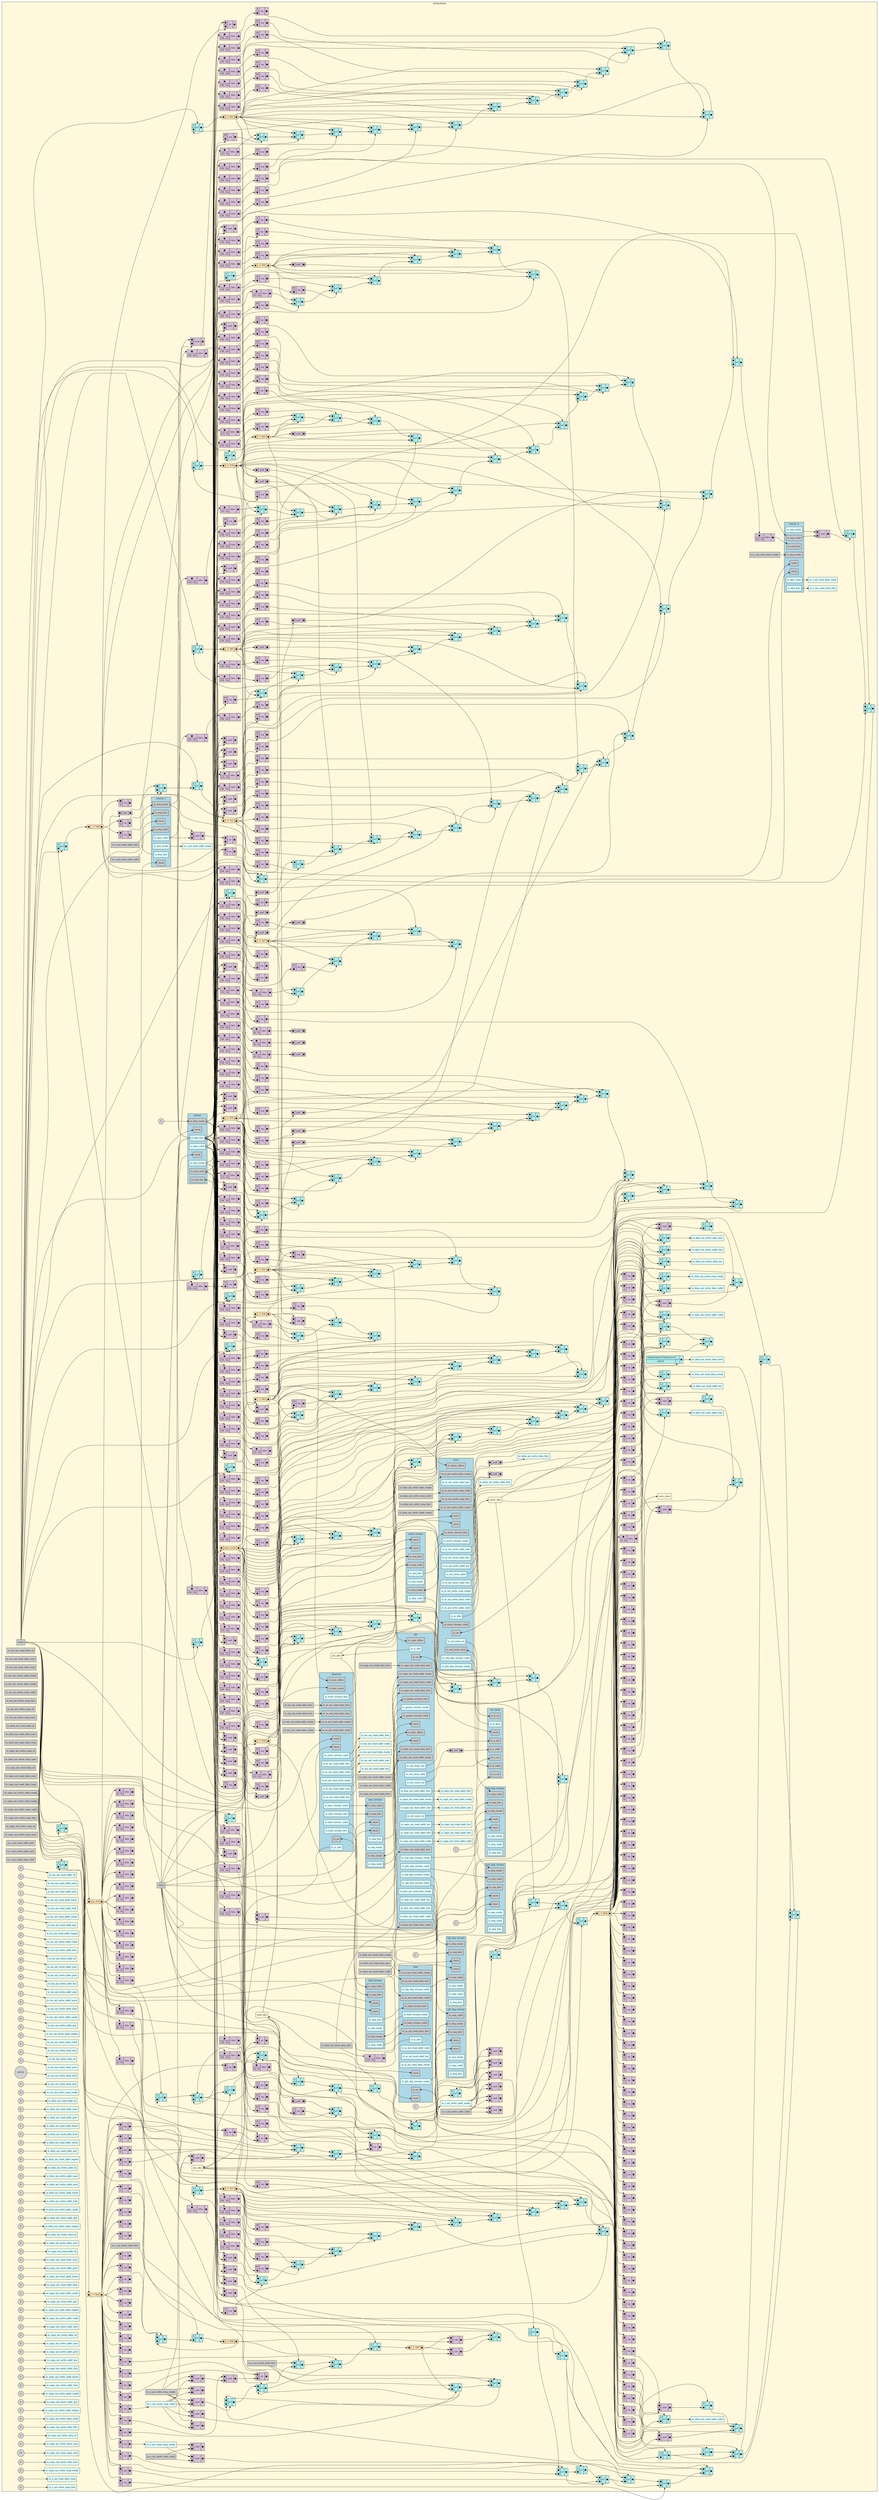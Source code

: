 digraph XclDisShell {
stylesheet = "styles.css"
rankdir="LR" 

subgraph cluster_XclDisShell {
  label="XclDisShell"
  URL=""
  bgcolor="#FFF8DC"
  cluster_XclDisShell_clock [shape = "rectangle" style="filled" fillcolor="#CCCCCC" label="clock" rank="0"]
     
cluster_XclDisShell_reset [shape = "rectangle" style="filled" fillcolor="#CCCCCC" label="reset" rank="0"]
     
cluster_XclDisShell_io_ins_axi_read_addr_ready [shape = "rectangle" style="filled" fillcolor="#CCCCCC" label="io_ins_axi_read_addr_ready" rank="0"]
     
cluster_XclDisShell_io_ins_axi_read_data_valid [shape = "rectangle" style="filled" fillcolor="#CCCCCC" label="io_ins_axi_read_data_valid" rank="0"]
     
cluster_XclDisShell_io_ins_axi_read_data_bits [shape = "rectangle" style="filled" fillcolor="#CCCCCC" label="io_ins_axi_read_data_bits" rank="0"]
     
cluster_XclDisShell_io_ins_axi_read_data_id [shape = "rectangle" style="filled" fillcolor="#CCCCCC" label="io_ins_axi_read_data_id" rank="0"]
     
cluster_XclDisShell_io_ins_axi_read_data_user [shape = "rectangle" style="filled" fillcolor="#CCCCCC" label="io_ins_axi_read_data_user" rank="0"]
     
cluster_XclDisShell_io_ins_axi_read_data_resp [shape = "rectangle" style="filled" fillcolor="#CCCCCC" label="io_ins_axi_read_data_resp" rank="0"]
     
cluster_XclDisShell_io_ins_axi_read_data_last [shape = "rectangle" style="filled" fillcolor="#CCCCCC" label="io_ins_axi_read_data_last" rank="0"]
     
cluster_XclDisShell_io_ins_axi_write_addr_ready [shape = "rectangle" style="filled" fillcolor="#CCCCCC" label="io_ins_axi_write_addr_ready" rank="0"]
     
cluster_XclDisShell_io_ins_axi_write_data_ready [shape = "rectangle" style="filled" fillcolor="#CCCCCC" label="io_ins_axi_write_data_ready" rank="0"]
     
cluster_XclDisShell_io_ins_axi_write_resp_valid [shape = "rectangle" style="filled" fillcolor="#CCCCCC" label="io_ins_axi_write_resp_valid" rank="0"]
     
cluster_XclDisShell_io_ins_axi_write_resp_bits [shape = "rectangle" style="filled" fillcolor="#CCCCCC" label="io_ins_axi_write_resp_bits" rank="0"]
     
cluster_XclDisShell_io_ins_axi_write_resp_id [shape = "rectangle" style="filled" fillcolor="#CCCCCC" label="io_ins_axi_write_resp_id" rank="0"]
     
cluster_XclDisShell_io_ins_axi_write_resp_user [shape = "rectangle" style="filled" fillcolor="#CCCCCC" label="io_ins_axi_write_resp_user" rank="0"]
     
cluster_XclDisShell_io_data_axi_read_addr_ready [shape = "rectangle" style="filled" fillcolor="#CCCCCC" label="io_data_axi_read_addr_ready" rank="0"]
     
cluster_XclDisShell_io_data_axi_read_data_valid [shape = "rectangle" style="filled" fillcolor="#CCCCCC" label="io_data_axi_read_data_valid" rank="0"]
     
cluster_XclDisShell_io_data_axi_read_data_bits [shape = "rectangle" style="filled" fillcolor="#CCCCCC" label="io_data_axi_read_data_bits" rank="0"]
     
cluster_XclDisShell_io_data_axi_read_data_id [shape = "rectangle" style="filled" fillcolor="#CCCCCC" label="io_data_axi_read_data_id" rank="0"]
     
cluster_XclDisShell_io_data_axi_read_data_user [shape = "rectangle" style="filled" fillcolor="#CCCCCC" label="io_data_axi_read_data_user" rank="0"]
     
cluster_XclDisShell_io_data_axi_read_data_resp [shape = "rectangle" style="filled" fillcolor="#CCCCCC" label="io_data_axi_read_data_resp" rank="0"]
     
cluster_XclDisShell_io_data_axi_read_data_last [shape = "rectangle" style="filled" fillcolor="#CCCCCC" label="io_data_axi_read_data_last" rank="0"]
     
cluster_XclDisShell_io_data_axi_write_addr_ready [shape = "rectangle" style="filled" fillcolor="#CCCCCC" label="io_data_axi_write_addr_ready" rank="0"]
     
cluster_XclDisShell_io_data_axi_write_data_ready [shape = "rectangle" style="filled" fillcolor="#CCCCCC" label="io_data_axi_write_data_ready" rank="0"]
     
cluster_XclDisShell_io_data_axi_write_resp_valid [shape = "rectangle" style="filled" fillcolor="#CCCCCC" label="io_data_axi_write_resp_valid" rank="0"]
     
cluster_XclDisShell_io_data_axi_write_resp_bits [shape = "rectangle" style="filled" fillcolor="#CCCCCC" label="io_data_axi_write_resp_bits" rank="0"]
     
cluster_XclDisShell_io_data_axi_write_resp_id [shape = "rectangle" style="filled" fillcolor="#CCCCCC" label="io_data_axi_write_resp_id" rank="0"]
     
cluster_XclDisShell_io_data_axi_write_resp_user [shape = "rectangle" style="filled" fillcolor="#CCCCCC" label="io_data_axi_write_resp_user" rank="0"]
     
cluster_XclDisShell_io_uops_axi_read_addr_ready [shape = "rectangle" style="filled" fillcolor="#CCCCCC" label="io_uops_axi_read_addr_ready" rank="0"]
     
cluster_XclDisShell_io_uops_axi_read_data_valid [shape = "rectangle" style="filled" fillcolor="#CCCCCC" label="io_uops_axi_read_data_valid" rank="0"]
     
cluster_XclDisShell_io_uops_axi_read_data_bits [shape = "rectangle" style="filled" fillcolor="#CCCCCC" label="io_uops_axi_read_data_bits" rank="0"]
     
cluster_XclDisShell_io_uops_axi_read_data_id [shape = "rectangle" style="filled" fillcolor="#CCCCCC" label="io_uops_axi_read_data_id" rank="0"]
     
cluster_XclDisShell_io_uops_axi_read_data_user [shape = "rectangle" style="filled" fillcolor="#CCCCCC" label="io_uops_axi_read_data_user" rank="0"]
     
cluster_XclDisShell_io_uops_axi_read_data_resp [shape = "rectangle" style="filled" fillcolor="#CCCCCC" label="io_uops_axi_read_data_resp" rank="0"]
     
cluster_XclDisShell_io_uops_axi_read_data_last [shape = "rectangle" style="filled" fillcolor="#CCCCCC" label="io_uops_axi_read_data_last" rank="0"]
     
cluster_XclDisShell_io_uops_axi_write_addr_ready [shape = "rectangle" style="filled" fillcolor="#CCCCCC" label="io_uops_axi_write_addr_ready" rank="0"]
     
cluster_XclDisShell_io_uops_axi_write_data_ready [shape = "rectangle" style="filled" fillcolor="#CCCCCC" label="io_uops_axi_write_data_ready" rank="0"]
     
cluster_XclDisShell_io_uops_axi_write_resp_valid [shape = "rectangle" style="filled" fillcolor="#CCCCCC" label="io_uops_axi_write_resp_valid" rank="0"]
     
cluster_XclDisShell_io_uops_axi_write_resp_bits [shape = "rectangle" style="filled" fillcolor="#CCCCCC" label="io_uops_axi_write_resp_bits" rank="0"]
     
cluster_XclDisShell_io_uops_axi_write_resp_id [shape = "rectangle" style="filled" fillcolor="#CCCCCC" label="io_uops_axi_write_resp_id" rank="0"]
     
cluster_XclDisShell_io_uops_axi_write_resp_user [shape = "rectangle" style="filled" fillcolor="#CCCCCC" label="io_uops_axi_write_resp_user" rank="0"]
     
cluster_XclDisShell_io_s_axi_read_addr_valid [shape = "rectangle" style="filled" fillcolor="#CCCCCC" label="io_s_axi_read_addr_valid" rank="0"]
     
cluster_XclDisShell_io_s_axi_read_addr_bits [shape = "rectangle" style="filled" fillcolor="#CCCCCC" label="io_s_axi_read_addr_bits" rank="0"]
     
cluster_XclDisShell_io_s_axi_read_addr_prot [shape = "rectangle" style="filled" fillcolor="#CCCCCC" label="io_s_axi_read_addr_prot" rank="0"]
     
cluster_XclDisShell_io_s_axi_read_data_ready [shape = "rectangle" style="filled" fillcolor="#CCCCCC" label="io_s_axi_read_data_ready" rank="0"]
     
cluster_XclDisShell_io_s_axi_write_addr_valid [shape = "rectangle" style="filled" fillcolor="#CCCCCC" label="io_s_axi_write_addr_valid" rank="0"]
     
cluster_XclDisShell_io_s_axi_write_addr_bits [shape = "rectangle" style="filled" fillcolor="#CCCCCC" label="io_s_axi_write_addr_bits" rank="0"]
     
cluster_XclDisShell_io_s_axi_write_addr_prot [shape = "rectangle" style="filled" fillcolor="#CCCCCC" label="io_s_axi_write_addr_prot" rank="0"]
     
cluster_XclDisShell_io_s_axi_write_data_valid [shape = "rectangle" style="filled" fillcolor="#CCCCCC" label="io_s_axi_write_data_valid" rank="0"]
     
cluster_XclDisShell_io_s_axi_write_data_bits [shape = "rectangle" style="filled" fillcolor="#CCCCCC" label="io_s_axi_write_data_bits" rank="0"]
     
cluster_XclDisShell_io_s_axi_write_data_strb [shape = "rectangle" style="filled" fillcolor="#CCCCCC" label="io_s_axi_write_data_strb" rank="0"]
     
cluster_XclDisShell_io_s_axi_write_resp_ready [shape = "rectangle" style="filled" fillcolor="#CCCCCC" label="io_s_axi_write_resp_ready" rank="0"]
     
cluster_XclDisShell_io_ins_axi_read_addr_valid [shape = "rectangle" style="filled" fillcolor="#E0FFFF" label="io_ins_axi_read_addr_valid" rank="1000"]
     
cluster_XclDisShell_io_ins_axi_read_addr_bits [shape = "rectangle" style="filled" fillcolor="#E0FFFF" label="io_ins_axi_read_addr_bits" rank="1000"]
     
cluster_XclDisShell_io_ins_axi_read_addr_id [shape = "rectangle" style="filled" fillcolor="#E0FFFF" label="io_ins_axi_read_addr_id" rank="1000"]
     
cluster_XclDisShell_io_ins_axi_read_addr_user [shape = "rectangle" style="filled" fillcolor="#E0FFFF" label="io_ins_axi_read_addr_user" rank="1000"]
     
cluster_XclDisShell_io_ins_axi_read_addr_prot [shape = "rectangle" style="filled" fillcolor="#E0FFFF" label="io_ins_axi_read_addr_prot" rank="1000"]
     
cluster_XclDisShell_io_ins_axi_read_addr_len [shape = "rectangle" style="filled" fillcolor="#E0FFFF" label="io_ins_axi_read_addr_len" rank="1000"]
     
cluster_XclDisShell_io_ins_axi_read_addr_size [shape = "rectangle" style="filled" fillcolor="#E0FFFF" label="io_ins_axi_read_addr_size" rank="1000"]
     
cluster_XclDisShell_io_ins_axi_read_addr_burst [shape = "rectangle" style="filled" fillcolor="#E0FFFF" label="io_ins_axi_read_addr_burst" rank="1000"]
     
cluster_XclDisShell_io_ins_axi_read_addr_lock [shape = "rectangle" style="filled" fillcolor="#E0FFFF" label="io_ins_axi_read_addr_lock" rank="1000"]
     
cluster_XclDisShell_io_ins_axi_read_addr_cache [shape = "rectangle" style="filled" fillcolor="#E0FFFF" label="io_ins_axi_read_addr_cache" rank="1000"]
     
cluster_XclDisShell_io_ins_axi_read_addr_qos [shape = "rectangle" style="filled" fillcolor="#E0FFFF" label="io_ins_axi_read_addr_qos" rank="1000"]
     
cluster_XclDisShell_io_ins_axi_read_addr_region [shape = "rectangle" style="filled" fillcolor="#E0FFFF" label="io_ins_axi_read_addr_region" rank="1000"]
     
cluster_XclDisShell_io_ins_axi_read_data_ready [shape = "rectangle" style="filled" fillcolor="#E0FFFF" label="io_ins_axi_read_data_ready" rank="1000"]
     
cluster_XclDisShell_io_ins_axi_write_addr_valid [shape = "rectangle" style="filled" fillcolor="#E0FFFF" label="io_ins_axi_write_addr_valid" rank="1000"]
     
cluster_XclDisShell_io_ins_axi_write_addr_bits [shape = "rectangle" style="filled" fillcolor="#E0FFFF" label="io_ins_axi_write_addr_bits" rank="1000"]
     
cluster_XclDisShell_io_ins_axi_write_addr_id [shape = "rectangle" style="filled" fillcolor="#E0FFFF" label="io_ins_axi_write_addr_id" rank="1000"]
     
cluster_XclDisShell_io_ins_axi_write_addr_user [shape = "rectangle" style="filled" fillcolor="#E0FFFF" label="io_ins_axi_write_addr_user" rank="1000"]
     
cluster_XclDisShell_io_ins_axi_write_addr_prot [shape = "rectangle" style="filled" fillcolor="#E0FFFF" label="io_ins_axi_write_addr_prot" rank="1000"]
     
cluster_XclDisShell_io_ins_axi_write_addr_len [shape = "rectangle" style="filled" fillcolor="#E0FFFF" label="io_ins_axi_write_addr_len" rank="1000"]
     
cluster_XclDisShell_io_ins_axi_write_addr_size [shape = "rectangle" style="filled" fillcolor="#E0FFFF" label="io_ins_axi_write_addr_size" rank="1000"]
     
cluster_XclDisShell_io_ins_axi_write_addr_burst [shape = "rectangle" style="filled" fillcolor="#E0FFFF" label="io_ins_axi_write_addr_burst" rank="1000"]
     
cluster_XclDisShell_io_ins_axi_write_addr_lock [shape = "rectangle" style="filled" fillcolor="#E0FFFF" label="io_ins_axi_write_addr_lock" rank="1000"]
     
cluster_XclDisShell_io_ins_axi_write_addr_cache [shape = "rectangle" style="filled" fillcolor="#E0FFFF" label="io_ins_axi_write_addr_cache" rank="1000"]
     
cluster_XclDisShell_io_ins_axi_write_addr_qos [shape = "rectangle" style="filled" fillcolor="#E0FFFF" label="io_ins_axi_write_addr_qos" rank="1000"]
     
cluster_XclDisShell_io_ins_axi_write_addr_region [shape = "rectangle" style="filled" fillcolor="#E0FFFF" label="io_ins_axi_write_addr_region" rank="1000"]
     
cluster_XclDisShell_io_ins_axi_write_data_valid [shape = "rectangle" style="filled" fillcolor="#E0FFFF" label="io_ins_axi_write_data_valid" rank="1000"]
     
cluster_XclDisShell_io_ins_axi_write_data_bits [shape = "rectangle" style="filled" fillcolor="#E0FFFF" label="io_ins_axi_write_data_bits" rank="1000"]
     
cluster_XclDisShell_io_ins_axi_write_data_id [shape = "rectangle" style="filled" fillcolor="#E0FFFF" label="io_ins_axi_write_data_id" rank="1000"]
     
cluster_XclDisShell_io_ins_axi_write_data_user [shape = "rectangle" style="filled" fillcolor="#E0FFFF" label="io_ins_axi_write_data_user" rank="1000"]
     
cluster_XclDisShell_io_ins_axi_write_data_strb [shape = "rectangle" style="filled" fillcolor="#E0FFFF" label="io_ins_axi_write_data_strb" rank="1000"]
     
cluster_XclDisShell_io_ins_axi_write_data_last [shape = "rectangle" style="filled" fillcolor="#E0FFFF" label="io_ins_axi_write_data_last" rank="1000"]
     
cluster_XclDisShell_io_ins_axi_write_resp_ready [shape = "rectangle" style="filled" fillcolor="#E0FFFF" label="io_ins_axi_write_resp_ready" rank="1000"]
     
cluster_XclDisShell_io_data_axi_read_addr_valid [shape = "rectangle" style="filled" fillcolor="#E0FFFF" label="io_data_axi_read_addr_valid" rank="1000"]
     
cluster_XclDisShell_io_data_axi_read_addr_bits [shape = "rectangle" style="filled" fillcolor="#E0FFFF" label="io_data_axi_read_addr_bits" rank="1000"]
     
cluster_XclDisShell_io_data_axi_read_addr_id [shape = "rectangle" style="filled" fillcolor="#E0FFFF" label="io_data_axi_read_addr_id" rank="1000"]
     
cluster_XclDisShell_io_data_axi_read_addr_user [shape = "rectangle" style="filled" fillcolor="#E0FFFF" label="io_data_axi_read_addr_user" rank="1000"]
     
cluster_XclDisShell_io_data_axi_read_addr_prot [shape = "rectangle" style="filled" fillcolor="#E0FFFF" label="io_data_axi_read_addr_prot" rank="1000"]
     
cluster_XclDisShell_io_data_axi_read_addr_len [shape = "rectangle" style="filled" fillcolor="#E0FFFF" label="io_data_axi_read_addr_len" rank="1000"]
     
cluster_XclDisShell_io_data_axi_read_addr_size [shape = "rectangle" style="filled" fillcolor="#E0FFFF" label="io_data_axi_read_addr_size" rank="1000"]
     
cluster_XclDisShell_io_data_axi_read_addr_burst [shape = "rectangle" style="filled" fillcolor="#E0FFFF" label="io_data_axi_read_addr_burst" rank="1000"]
     
cluster_XclDisShell_io_data_axi_read_addr_lock [shape = "rectangle" style="filled" fillcolor="#E0FFFF" label="io_data_axi_read_addr_lock" rank="1000"]
     
cluster_XclDisShell_io_data_axi_read_addr_cache [shape = "rectangle" style="filled" fillcolor="#E0FFFF" label="io_data_axi_read_addr_cache" rank="1000"]
     
cluster_XclDisShell_io_data_axi_read_addr_qos [shape = "rectangle" style="filled" fillcolor="#E0FFFF" label="io_data_axi_read_addr_qos" rank="1000"]
     
cluster_XclDisShell_io_data_axi_read_addr_region [shape = "rectangle" style="filled" fillcolor="#E0FFFF" label="io_data_axi_read_addr_region" rank="1000"]
     
cluster_XclDisShell_io_data_axi_read_data_ready [shape = "rectangle" style="filled" fillcolor="#E0FFFF" label="io_data_axi_read_data_ready" rank="1000"]
     
cluster_XclDisShell_io_data_axi_write_addr_valid [shape = "rectangle" style="filled" fillcolor="#E0FFFF" label="io_data_axi_write_addr_valid" rank="1000"]
     
cluster_XclDisShell_io_data_axi_write_addr_bits [shape = "rectangle" style="filled" fillcolor="#E0FFFF" label="io_data_axi_write_addr_bits" rank="1000"]
     
cluster_XclDisShell_io_data_axi_write_addr_id [shape = "rectangle" style="filled" fillcolor="#E0FFFF" label="io_data_axi_write_addr_id" rank="1000"]
     
cluster_XclDisShell_io_data_axi_write_addr_user [shape = "rectangle" style="filled" fillcolor="#E0FFFF" label="io_data_axi_write_addr_user" rank="1000"]
     
cluster_XclDisShell_io_data_axi_write_addr_prot [shape = "rectangle" style="filled" fillcolor="#E0FFFF" label="io_data_axi_write_addr_prot" rank="1000"]
     
cluster_XclDisShell_io_data_axi_write_addr_len [shape = "rectangle" style="filled" fillcolor="#E0FFFF" label="io_data_axi_write_addr_len" rank="1000"]
     
cluster_XclDisShell_io_data_axi_write_addr_size [shape = "rectangle" style="filled" fillcolor="#E0FFFF" label="io_data_axi_write_addr_size" rank="1000"]
     
cluster_XclDisShell_io_data_axi_write_addr_burst [shape = "rectangle" style="filled" fillcolor="#E0FFFF" label="io_data_axi_write_addr_burst" rank="1000"]
     
cluster_XclDisShell_io_data_axi_write_addr_lock [shape = "rectangle" style="filled" fillcolor="#E0FFFF" label="io_data_axi_write_addr_lock" rank="1000"]
     
cluster_XclDisShell_io_data_axi_write_addr_cache [shape = "rectangle" style="filled" fillcolor="#E0FFFF" label="io_data_axi_write_addr_cache" rank="1000"]
     
cluster_XclDisShell_io_data_axi_write_addr_qos [shape = "rectangle" style="filled" fillcolor="#E0FFFF" label="io_data_axi_write_addr_qos" rank="1000"]
     
cluster_XclDisShell_io_data_axi_write_addr_region [shape = "rectangle" style="filled" fillcolor="#E0FFFF" label="io_data_axi_write_addr_region" rank="1000"]
     
cluster_XclDisShell_io_data_axi_write_data_valid [shape = "rectangle" style="filled" fillcolor="#E0FFFF" label="io_data_axi_write_data_valid" rank="1000"]
     
cluster_XclDisShell_io_data_axi_write_data_bits [shape = "rectangle" style="filled" fillcolor="#E0FFFF" label="io_data_axi_write_data_bits" rank="1000"]
     
cluster_XclDisShell_io_data_axi_write_data_id [shape = "rectangle" style="filled" fillcolor="#E0FFFF" label="io_data_axi_write_data_id" rank="1000"]
     
cluster_XclDisShell_io_data_axi_write_data_user [shape = "rectangle" style="filled" fillcolor="#E0FFFF" label="io_data_axi_write_data_user" rank="1000"]
     
cluster_XclDisShell_io_data_axi_write_data_strb [shape = "rectangle" style="filled" fillcolor="#E0FFFF" label="io_data_axi_write_data_strb" rank="1000"]
     
cluster_XclDisShell_io_data_axi_write_data_last [shape = "rectangle" style="filled" fillcolor="#E0FFFF" label="io_data_axi_write_data_last" rank="1000"]
     
cluster_XclDisShell_io_data_axi_write_resp_ready [shape = "rectangle" style="filled" fillcolor="#E0FFFF" label="io_data_axi_write_resp_ready" rank="1000"]
     
cluster_XclDisShell_io_uops_axi_read_addr_valid [shape = "rectangle" style="filled" fillcolor="#E0FFFF" label="io_uops_axi_read_addr_valid" rank="1000"]
     
cluster_XclDisShell_io_uops_axi_read_addr_bits [shape = "rectangle" style="filled" fillcolor="#E0FFFF" label="io_uops_axi_read_addr_bits" rank="1000"]
     
cluster_XclDisShell_io_uops_axi_read_addr_id [shape = "rectangle" style="filled" fillcolor="#E0FFFF" label="io_uops_axi_read_addr_id" rank="1000"]
     
cluster_XclDisShell_io_uops_axi_read_addr_user [shape = "rectangle" style="filled" fillcolor="#E0FFFF" label="io_uops_axi_read_addr_user" rank="1000"]
     
cluster_XclDisShell_io_uops_axi_read_addr_prot [shape = "rectangle" style="filled" fillcolor="#E0FFFF" label="io_uops_axi_read_addr_prot" rank="1000"]
     
cluster_XclDisShell_io_uops_axi_read_addr_len [shape = "rectangle" style="filled" fillcolor="#E0FFFF" label="io_uops_axi_read_addr_len" rank="1000"]
     
cluster_XclDisShell_io_uops_axi_read_addr_size [shape = "rectangle" style="filled" fillcolor="#E0FFFF" label="io_uops_axi_read_addr_size" rank="1000"]
     
cluster_XclDisShell_io_uops_axi_read_addr_burst [shape = "rectangle" style="filled" fillcolor="#E0FFFF" label="io_uops_axi_read_addr_burst" rank="1000"]
     
cluster_XclDisShell_io_uops_axi_read_addr_lock [shape = "rectangle" style="filled" fillcolor="#E0FFFF" label="io_uops_axi_read_addr_lock" rank="1000"]
     
cluster_XclDisShell_io_uops_axi_read_addr_cache [shape = "rectangle" style="filled" fillcolor="#E0FFFF" label="io_uops_axi_read_addr_cache" rank="1000"]
     
cluster_XclDisShell_io_uops_axi_read_addr_qos [shape = "rectangle" style="filled" fillcolor="#E0FFFF" label="io_uops_axi_read_addr_qos" rank="1000"]
     
cluster_XclDisShell_io_uops_axi_read_addr_region [shape = "rectangle" style="filled" fillcolor="#E0FFFF" label="io_uops_axi_read_addr_region" rank="1000"]
     
cluster_XclDisShell_io_uops_axi_read_data_ready [shape = "rectangle" style="filled" fillcolor="#E0FFFF" label="io_uops_axi_read_data_ready" rank="1000"]
     
cluster_XclDisShell_io_uops_axi_write_addr_valid [shape = "rectangle" style="filled" fillcolor="#E0FFFF" label="io_uops_axi_write_addr_valid" rank="1000"]
     
cluster_XclDisShell_io_uops_axi_write_addr_bits [shape = "rectangle" style="filled" fillcolor="#E0FFFF" label="io_uops_axi_write_addr_bits" rank="1000"]
     
cluster_XclDisShell_io_uops_axi_write_addr_id [shape = "rectangle" style="filled" fillcolor="#E0FFFF" label="io_uops_axi_write_addr_id" rank="1000"]
     
cluster_XclDisShell_io_uops_axi_write_addr_user [shape = "rectangle" style="filled" fillcolor="#E0FFFF" label="io_uops_axi_write_addr_user" rank="1000"]
     
cluster_XclDisShell_io_uops_axi_write_addr_prot [shape = "rectangle" style="filled" fillcolor="#E0FFFF" label="io_uops_axi_write_addr_prot" rank="1000"]
     
cluster_XclDisShell_io_uops_axi_write_addr_len [shape = "rectangle" style="filled" fillcolor="#E0FFFF" label="io_uops_axi_write_addr_len" rank="1000"]
     
cluster_XclDisShell_io_uops_axi_write_addr_size [shape = "rectangle" style="filled" fillcolor="#E0FFFF" label="io_uops_axi_write_addr_size" rank="1000"]
     
cluster_XclDisShell_io_uops_axi_write_addr_burst [shape = "rectangle" style="filled" fillcolor="#E0FFFF" label="io_uops_axi_write_addr_burst" rank="1000"]
     
cluster_XclDisShell_io_uops_axi_write_addr_lock [shape = "rectangle" style="filled" fillcolor="#E0FFFF" label="io_uops_axi_write_addr_lock" rank="1000"]
     
cluster_XclDisShell_io_uops_axi_write_addr_cache [shape = "rectangle" style="filled" fillcolor="#E0FFFF" label="io_uops_axi_write_addr_cache" rank="1000"]
     
cluster_XclDisShell_io_uops_axi_write_addr_qos [shape = "rectangle" style="filled" fillcolor="#E0FFFF" label="io_uops_axi_write_addr_qos" rank="1000"]
     
cluster_XclDisShell_io_uops_axi_write_addr_region [shape = "rectangle" style="filled" fillcolor="#E0FFFF" label="io_uops_axi_write_addr_region" rank="1000"]
     
cluster_XclDisShell_io_uops_axi_write_data_valid [shape = "rectangle" style="filled" fillcolor="#E0FFFF" label="io_uops_axi_write_data_valid" rank="1000"]
     
cluster_XclDisShell_io_uops_axi_write_data_bits [shape = "rectangle" style="filled" fillcolor="#E0FFFF" label="io_uops_axi_write_data_bits" rank="1000"]
     
cluster_XclDisShell_io_uops_axi_write_data_id [shape = "rectangle" style="filled" fillcolor="#E0FFFF" label="io_uops_axi_write_data_id" rank="1000"]
     
cluster_XclDisShell_io_uops_axi_write_data_user [shape = "rectangle" style="filled" fillcolor="#E0FFFF" label="io_uops_axi_write_data_user" rank="1000"]
     
cluster_XclDisShell_io_uops_axi_write_data_strb [shape = "rectangle" style="filled" fillcolor="#E0FFFF" label="io_uops_axi_write_data_strb" rank="1000"]
     
cluster_XclDisShell_io_uops_axi_write_data_last [shape = "rectangle" style="filled" fillcolor="#E0FFFF" label="io_uops_axi_write_data_last" rank="1000"]
     
cluster_XclDisShell_io_uops_axi_write_resp_ready [shape = "rectangle" style="filled" fillcolor="#E0FFFF" label="io_uops_axi_write_resp_ready" rank="1000"]
     
cluster_XclDisShell_io_s_axi_read_addr_ready [shape = "rectangle" style="filled" fillcolor="#E0FFFF" label="io_s_axi_read_addr_ready" rank="1000"]
     
cluster_XclDisShell_io_s_axi_read_data_valid [shape = "rectangle" style="filled" fillcolor="#E0FFFF" label="io_s_axi_read_data_valid" rank="1000"]
     
cluster_XclDisShell_io_s_axi_read_data_bits [shape = "rectangle" style="filled" fillcolor="#E0FFFF" label="io_s_axi_read_data_bits" rank="1000"]
     
cluster_XclDisShell_io_s_axi_read_data_resp [shape = "rectangle" style="filled" fillcolor="#E0FFFF" label="io_s_axi_read_data_resp" rank="1000"]
     
cluster_XclDisShell_io_s_axi_write_addr_ready [shape = "rectangle" style="filled" fillcolor="#E0FFFF" label="io_s_axi_write_addr_ready" rank="1000"]
     
cluster_XclDisShell_io_s_axi_write_data_ready [shape = "rectangle" style="filled" fillcolor="#E0FFFF" label="io_s_axi_write_data_ready" rank="1000"]
     
cluster_XclDisShell_io_s_axi_write_resp_valid [shape = "rectangle" style="filled" fillcolor="#E0FFFF" label="io_s_axi_write_resp_valid" rank="1000"]
     
cluster_XclDisShell_io_s_axi_write_resp_bits [shape = "rectangle" style="filled" fillcolor="#E0FFFF" label="io_s_axi_write_resp_bits" rank="1000"]
     

subgraph cluster_XclDisShell_Queue {
  label="Queue"
  URL="Queue.dot.svg"
  bgcolor="#ADD8E6"
  cluster_XclDisShell_Queue_clock [shape = "rectangle" style="filled" fillcolor="#CCCCCC" label="clock" rank="0"]
     
cluster_XclDisShell_Queue_reset [shape = "rectangle" style="filled" fillcolor="#CCCCCC" label="reset" rank="0"]
     
cluster_XclDisShell_Queue_io_enq_valid [shape = "rectangle" style="filled" fillcolor="#CCCCCC" label="io_enq_valid" rank="0"]
     
cluster_XclDisShell_Queue_io_enq_bits [shape = "rectangle" style="filled" fillcolor="#CCCCCC" label="io_enq_bits" rank="0"]
     
cluster_XclDisShell_Queue_io_deq_ready [shape = "rectangle" style="filled" fillcolor="#CCCCCC" label="io_deq_ready" rank="0"]
     
cluster_XclDisShell_Queue_io_enq_ready [shape = "rectangle" style="filled" fillcolor="#E0FFFF" label="io_enq_ready" rank="1000"]
     
cluster_XclDisShell_Queue_io_deq_valid [shape = "rectangle" style="filled" fillcolor="#E0FFFF" label="io_deq_valid" rank="1000"]
     
cluster_XclDisShell_Queue_io_deq_bits [shape = "rectangle" style="filled" fillcolor="#E0FFFF" label="io_deq_bits" rank="1000"]
     

  
  
  
}
     

subgraph cluster_XclDisShell_Queue_1 {
  label="Queue_1"
  URL="Queue_1.dot.svg"
  bgcolor="#ADD8E6"
  cluster_XclDisShell_Queue_1_clock [shape = "rectangle" style="filled" fillcolor="#CCCCCC" label="clock" rank="0"]
     
cluster_XclDisShell_Queue_1_reset [shape = "rectangle" style="filled" fillcolor="#CCCCCC" label="reset" rank="0"]
     
cluster_XclDisShell_Queue_1_io_enq_valid [shape = "rectangle" style="filled" fillcolor="#CCCCCC" label="io_enq_valid" rank="0"]
     
cluster_XclDisShell_Queue_1_io_enq_bits [shape = "rectangle" style="filled" fillcolor="#CCCCCC" label="io_enq_bits" rank="0"]
     
cluster_XclDisShell_Queue_1_io_deq_ready [shape = "rectangle" style="filled" fillcolor="#CCCCCC" label="io_deq_ready" rank="0"]
     
cluster_XclDisShell_Queue_1_io_enq_ready [shape = "rectangle" style="filled" fillcolor="#E0FFFF" label="io_enq_ready" rank="1000"]
     
cluster_XclDisShell_Queue_1_io_deq_valid [shape = "rectangle" style="filled" fillcolor="#E0FFFF" label="io_deq_valid" rank="1000"]
     
cluster_XclDisShell_Queue_1_io_deq_bits [shape = "rectangle" style="filled" fillcolor="#E0FFFF" label="io_deq_bits" rank="1000"]
     

  
  
  
}
     

subgraph cluster_XclDisShell_Queue_2 {
  label="Queue_2"
  URL="Queue_2.dot.svg"
  bgcolor="#ADD8E6"
  cluster_XclDisShell_Queue_2_clock [shape = "rectangle" style="filled" fillcolor="#CCCCCC" label="clock" rank="0"]
     
cluster_XclDisShell_Queue_2_reset [shape = "rectangle" style="filled" fillcolor="#CCCCCC" label="reset" rank="0"]
     
cluster_XclDisShell_Queue_2_io_enq_valid [shape = "rectangle" style="filled" fillcolor="#CCCCCC" label="io_enq_valid" rank="0"]
     
cluster_XclDisShell_Queue_2_io_enq_bits [shape = "rectangle" style="filled" fillcolor="#CCCCCC" label="io_enq_bits" rank="0"]
     
cluster_XclDisShell_Queue_2_io_deq_ready [shape = "rectangle" style="filled" fillcolor="#CCCCCC" label="io_deq_ready" rank="0"]
     
cluster_XclDisShell_Queue_2_io_enq_ready [shape = "rectangle" style="filled" fillcolor="#E0FFFF" label="io_enq_ready" rank="1000"]
     
cluster_XclDisShell_Queue_2_io_deq_valid [shape = "rectangle" style="filled" fillcolor="#E0FFFF" label="io_deq_valid" rank="1000"]
     
cluster_XclDisShell_Queue_2_io_deq_bits [shape = "rectangle" style="filled" fillcolor="#E0FFFF" label="io_deq_bits" rank="1000"]
     

  
  
  
}
     

subgraph cluster_XclDisShell_load_stream {
  label="load_stream"
  URL="Queue_3.dot.svg"
  bgcolor="#ADD8E6"
  cluster_XclDisShell_load_stream_clock [shape = "rectangle" style="filled" fillcolor="#CCCCCC" label="clock" rank="0"]
     
cluster_XclDisShell_load_stream_reset [shape = "rectangle" style="filled" fillcolor="#CCCCCC" label="reset" rank="0"]
     
cluster_XclDisShell_load_stream_io_enq_valid [shape = "rectangle" style="filled" fillcolor="#CCCCCC" label="io_enq_valid" rank="0"]
     
cluster_XclDisShell_load_stream_io_enq_bits [shape = "rectangle" style="filled" fillcolor="#CCCCCC" label="io_enq_bits" rank="0"]
     
cluster_XclDisShell_load_stream_io_deq_ready [shape = "rectangle" style="filled" fillcolor="#CCCCCC" label="io_deq_ready" rank="0"]
     
cluster_XclDisShell_load_stream_io_enq_ready [shape = "rectangle" style="filled" fillcolor="#E0FFFF" label="io_enq_ready" rank="1000"]
     
cluster_XclDisShell_load_stream_io_deq_valid [shape = "rectangle" style="filled" fillcolor="#E0FFFF" label="io_deq_valid" rank="1000"]
     
cluster_XclDisShell_load_stream_io_deq_bits [shape = "rectangle" style="filled" fillcolor="#E0FFFF" label="io_deq_bits" rank="1000"]
     

  
  
  
}
     

subgraph cluster_XclDisShell_exec_stream {
  label="exec_stream"
  URL="Queue_3.dot.svg"
  bgcolor="#ADD8E6"
  cluster_XclDisShell_exec_stream_clock [shape = "rectangle" style="filled" fillcolor="#CCCCCC" label="clock" rank="0"]
     
cluster_XclDisShell_exec_stream_reset [shape = "rectangle" style="filled" fillcolor="#CCCCCC" label="reset" rank="0"]
     
cluster_XclDisShell_exec_stream_io_enq_valid [shape = "rectangle" style="filled" fillcolor="#CCCCCC" label="io_enq_valid" rank="0"]
     
cluster_XclDisShell_exec_stream_io_enq_bits [shape = "rectangle" style="filled" fillcolor="#CCCCCC" label="io_enq_bits" rank="0"]
     
cluster_XclDisShell_exec_stream_io_deq_ready [shape = "rectangle" style="filled" fillcolor="#CCCCCC" label="io_deq_ready" rank="0"]
     
cluster_XclDisShell_exec_stream_io_enq_ready [shape = "rectangle" style="filled" fillcolor="#E0FFFF" label="io_enq_ready" rank="1000"]
     
cluster_XclDisShell_exec_stream_io_deq_valid [shape = "rectangle" style="filled" fillcolor="#E0FFFF" label="io_deq_valid" rank="1000"]
     
cluster_XclDisShell_exec_stream_io_deq_bits [shape = "rectangle" style="filled" fillcolor="#E0FFFF" label="io_deq_bits" rank="1000"]
     

  
  
  
}
     

subgraph cluster_XclDisShell_store_stream {
  label="store_stream"
  URL="Queue_3.dot.svg"
  bgcolor="#ADD8E6"
  cluster_XclDisShell_store_stream_clock [shape = "rectangle" style="filled" fillcolor="#CCCCCC" label="clock" rank="0"]
     
cluster_XclDisShell_store_stream_reset [shape = "rectangle" style="filled" fillcolor="#CCCCCC" label="reset" rank="0"]
     
cluster_XclDisShell_store_stream_io_enq_valid [shape = "rectangle" style="filled" fillcolor="#CCCCCC" label="io_enq_valid" rank="0"]
     
cluster_XclDisShell_store_stream_io_enq_bits [shape = "rectangle" style="filled" fillcolor="#CCCCCC" label="io_enq_bits" rank="0"]
     
cluster_XclDisShell_store_stream_io_deq_ready [shape = "rectangle" style="filled" fillcolor="#CCCCCC" label="io_deq_ready" rank="0"]
     
cluster_XclDisShell_store_stream_io_enq_ready [shape = "rectangle" style="filled" fillcolor="#E0FFFF" label="io_enq_ready" rank="1000"]
     
cluster_XclDisShell_store_stream_io_deq_valid [shape = "rectangle" style="filled" fillcolor="#E0FFFF" label="io_deq_valid" rank="1000"]
     
cluster_XclDisShell_store_stream_io_deq_bits [shape = "rectangle" style="filled" fillcolor="#E0FFFF" label="io_deq_bits" rank="1000"]
     

  
  
  
}
     

subgraph cluster_XclDisShell_g2l_dep_stream {
  label="g2l_dep_stream"
  URL="Queue_3.dot.svg"
  bgcolor="#ADD8E6"
  cluster_XclDisShell_g2l_dep_stream_clock [shape = "rectangle" style="filled" fillcolor="#CCCCCC" label="clock" rank="0"]
     
cluster_XclDisShell_g2l_dep_stream_reset [shape = "rectangle" style="filled" fillcolor="#CCCCCC" label="reset" rank="0"]
     
cluster_XclDisShell_g2l_dep_stream_io_enq_valid [shape = "rectangle" style="filled" fillcolor="#CCCCCC" label="io_enq_valid" rank="0"]
     
cluster_XclDisShell_g2l_dep_stream_io_enq_bits [shape = "rectangle" style="filled" fillcolor="#CCCCCC" label="io_enq_bits" rank="0"]
     
cluster_XclDisShell_g2l_dep_stream_io_deq_ready [shape = "rectangle" style="filled" fillcolor="#CCCCCC" label="io_deq_ready" rank="0"]
     
cluster_XclDisShell_g2l_dep_stream_io_enq_ready [shape = "rectangle" style="filled" fillcolor="#E0FFFF" label="io_enq_ready" rank="1000"]
     
cluster_XclDisShell_g2l_dep_stream_io_deq_valid [shape = "rectangle" style="filled" fillcolor="#E0FFFF" label="io_deq_valid" rank="1000"]
     
cluster_XclDisShell_g2l_dep_stream_io_deq_bits [shape = "rectangle" style="filled" fillcolor="#E0FFFF" label="io_deq_bits" rank="1000"]
     

  
  
  
}
     

subgraph cluster_XclDisShell_l2g_dep_stream {
  label="l2g_dep_stream"
  URL="Queue_3.dot.svg"
  bgcolor="#ADD8E6"
  cluster_XclDisShell_l2g_dep_stream_clock [shape = "rectangle" style="filled" fillcolor="#CCCCCC" label="clock" rank="0"]
     
cluster_XclDisShell_l2g_dep_stream_reset [shape = "rectangle" style="filled" fillcolor="#CCCCCC" label="reset" rank="0"]
     
cluster_XclDisShell_l2g_dep_stream_io_enq_valid [shape = "rectangle" style="filled" fillcolor="#CCCCCC" label="io_enq_valid" rank="0"]
     
cluster_XclDisShell_l2g_dep_stream_io_enq_bits [shape = "rectangle" style="filled" fillcolor="#CCCCCC" label="io_enq_bits" rank="0"]
     
cluster_XclDisShell_l2g_dep_stream_io_deq_ready [shape = "rectangle" style="filled" fillcolor="#CCCCCC" label="io_deq_ready" rank="0"]
     
cluster_XclDisShell_l2g_dep_stream_io_enq_ready [shape = "rectangle" style="filled" fillcolor="#E0FFFF" label="io_enq_ready" rank="1000"]
     
cluster_XclDisShell_l2g_dep_stream_io_deq_valid [shape = "rectangle" style="filled" fillcolor="#E0FFFF" label="io_deq_valid" rank="1000"]
     
cluster_XclDisShell_l2g_dep_stream_io_deq_bits [shape = "rectangle" style="filled" fillcolor="#E0FFFF" label="io_deq_bits" rank="1000"]
     

  
  
  
}
     

subgraph cluster_XclDisShell_g2s_dep_stream {
  label="g2s_dep_stream"
  URL="Queue_3.dot.svg"
  bgcolor="#ADD8E6"
  cluster_XclDisShell_g2s_dep_stream_clock [shape = "rectangle" style="filled" fillcolor="#CCCCCC" label="clock" rank="0"]
     
cluster_XclDisShell_g2s_dep_stream_reset [shape = "rectangle" style="filled" fillcolor="#CCCCCC" label="reset" rank="0"]
     
cluster_XclDisShell_g2s_dep_stream_io_enq_valid [shape = "rectangle" style="filled" fillcolor="#CCCCCC" label="io_enq_valid" rank="0"]
     
cluster_XclDisShell_g2s_dep_stream_io_enq_bits [shape = "rectangle" style="filled" fillcolor="#CCCCCC" label="io_enq_bits" rank="0"]
     
cluster_XclDisShell_g2s_dep_stream_io_deq_ready [shape = "rectangle" style="filled" fillcolor="#CCCCCC" label="io_deq_ready" rank="0"]
     
cluster_XclDisShell_g2s_dep_stream_io_enq_ready [shape = "rectangle" style="filled" fillcolor="#E0FFFF" label="io_enq_ready" rank="1000"]
     
cluster_XclDisShell_g2s_dep_stream_io_deq_valid [shape = "rectangle" style="filled" fillcolor="#E0FFFF" label="io_deq_valid" rank="1000"]
     
cluster_XclDisShell_g2s_dep_stream_io_deq_bits [shape = "rectangle" style="filled" fillcolor="#E0FFFF" label="io_deq_bits" rank="1000"]
     

  
  
  
}
     

subgraph cluster_XclDisShell_s2g_dep_stream {
  label="s2g_dep_stream"
  URL="Queue_3.dot.svg"
  bgcolor="#ADD8E6"
  cluster_XclDisShell_s2g_dep_stream_clock [shape = "rectangle" style="filled" fillcolor="#CCCCCC" label="clock" rank="0"]
     
cluster_XclDisShell_s2g_dep_stream_reset [shape = "rectangle" style="filled" fillcolor="#CCCCCC" label="reset" rank="0"]
     
cluster_XclDisShell_s2g_dep_stream_io_enq_valid [shape = "rectangle" style="filled" fillcolor="#CCCCCC" label="io_enq_valid" rank="0"]
     
cluster_XclDisShell_s2g_dep_stream_io_enq_bits [shape = "rectangle" style="filled" fillcolor="#CCCCCC" label="io_enq_bits" rank="0"]
     
cluster_XclDisShell_s2g_dep_stream_io_deq_ready [shape = "rectangle" style="filled" fillcolor="#CCCCCC" label="io_deq_ready" rank="0"]
     
cluster_XclDisShell_s2g_dep_stream_io_enq_ready [shape = "rectangle" style="filled" fillcolor="#E0FFFF" label="io_enq_ready" rank="1000"]
     
cluster_XclDisShell_s2g_dep_stream_io_deq_valid [shape = "rectangle" style="filled" fillcolor="#E0FFFF" label="io_deq_valid" rank="1000"]
     
cluster_XclDisShell_s2g_dep_stream_io_deq_bits [shape = "rectangle" style="filled" fillcolor="#E0FFFF" label="io_deq_bits" rank="1000"]
     

  
  
  
}
     

subgraph cluster_XclDisShell_out_mem {
  label="out_mem"
  URL="SimpleDualPortMem.dot.svg"
  bgcolor="#ADD8E6"
  cluster_XclDisShell_out_mem_clock [shape = "rectangle" style="filled" fillcolor="#CCCCCC" label="clock" rank="0"]
     
cluster_XclDisShell_out_mem_io_a_en [shape = "rectangle" style="filled" fillcolor="#CCCCCC" label="io_a_en" rank="0"]
     
cluster_XclDisShell_out_mem_io_a_we [shape = "rectangle" style="filled" fillcolor="#CCCCCC" label="io_a_we" rank="0"]
     
cluster_XclDisShell_out_mem_io_a_addr [shape = "rectangle" style="filled" fillcolor="#CCCCCC" label="io_a_addr" rank="0"]
     
cluster_XclDisShell_out_mem_io_a_din [shape = "rectangle" style="filled" fillcolor="#CCCCCC" label="io_a_din" rank="0"]
     
cluster_XclDisShell_out_mem_io_b_en [shape = "rectangle" style="filled" fillcolor="#CCCCCC" label="io_b_en" rank="0"]
     
cluster_XclDisShell_out_mem_io_b_addr [shape = "rectangle" style="filled" fillcolor="#CCCCCC" label="io_b_addr" rank="0"]
     
cluster_XclDisShell_out_mem_io_b_dout [shape = "rectangle" style="filled" fillcolor="#E0FFFF" label="io_b_dout" rank="1000"]
     

  
  
  
}
     

subgraph cluster_XclDisShell_dispatch {
  label="dispatch"
  URL="Dispatch.dot.svg"
  bgcolor="#ADD8E6"
  cluster_XclDisShell_dispatch_clock [shape = "rectangle" style="filled" fillcolor="#CCCCCC" label="clock" rank="0"]
     
cluster_XclDisShell_dispatch_reset [shape = "rectangle" style="filled" fillcolor="#CCCCCC" label="reset" rank="0"]
     
cluster_XclDisShell_dispatch_io_en [shape = "rectangle" style="filled" fillcolor="#CCCCCC" label="io_en" rank="0"]
     
cluster_XclDisShell_dispatch_io_m_axi_read_addr_ready [shape = "rectangle" style="filled" fillcolor="#CCCCCC" label="io_m_axi_read_addr_ready" rank="0"]
     
cluster_XclDisShell_dispatch_io_m_axi_read_data_valid [shape = "rectangle" style="filled" fillcolor="#CCCCCC" label="io_m_axi_read_data_valid" rank="0"]
     
cluster_XclDisShell_dispatch_io_m_axi_read_data_bits [shape = "rectangle" style="filled" fillcolor="#CCCCCC" label="io_m_axi_read_data_bits" rank="0"]
     
cluster_XclDisShell_dispatch_io_m_axi_read_data_last [shape = "rectangle" style="filled" fillcolor="#CCCCCC" label="io_m_axi_read_data_last" rank="0"]
     
cluster_XclDisShell_dispatch_io_insn_offset [shape = "rectangle" style="filled" fillcolor="#CCCCCC" label="io_insn_offset" rank="0"]
     
cluster_XclDisShell_dispatch_io_insn_count [shape = "rectangle" style="filled" fillcolor="#CCCCCC" label="io_insn_count" rank="0"]
     
cluster_XclDisShell_dispatch_io_m_axi_read_addr_valid [shape = "rectangle" style="filled" fillcolor="#E0FFFF" label="io_m_axi_read_addr_valid" rank="1000"]
     
cluster_XclDisShell_dispatch_io_m_axi_read_addr_bits [shape = "rectangle" style="filled" fillcolor="#E0FFFF" label="io_m_axi_read_addr_bits" rank="1000"]
     
cluster_XclDisShell_dispatch_io_m_axi_read_addr_len [shape = "rectangle" style="filled" fillcolor="#E0FFFF" label="io_m_axi_read_addr_len" rank="1000"]
     
cluster_XclDisShell_dispatch_io_m_axi_read_addr_size [shape = "rectangle" style="filled" fillcolor="#E0FFFF" label="io_m_axi_read_addr_size" rank="1000"]
     
cluster_XclDisShell_dispatch_io_m_axi_read_data_ready [shape = "rectangle" style="filled" fillcolor="#E0FFFF" label="io_m_axi_read_data_ready" rank="1000"]
     
cluster_XclDisShell_dispatch_io_load_stream_valid [shape = "rectangle" style="filled" fillcolor="#E0FFFF" label="io_load_stream_valid" rank="1000"]
     
cluster_XclDisShell_dispatch_io_load_stream_bits [shape = "rectangle" style="filled" fillcolor="#E0FFFF" label="io_load_stream_bits" rank="1000"]
     
cluster_XclDisShell_dispatch_io_exec_stream_valid [shape = "rectangle" style="filled" fillcolor="#E0FFFF" label="io_exec_stream_valid" rank="1000"]
     
cluster_XclDisShell_dispatch_io_exec_stream_bits [shape = "rectangle" style="filled" fillcolor="#E0FFFF" label="io_exec_stream_bits" rank="1000"]
     
cluster_XclDisShell_dispatch_io_store_stream_valid [shape = "rectangle" style="filled" fillcolor="#E0FFFF" label="io_store_stream_valid" rank="1000"]
     
cluster_XclDisShell_dispatch_io_store_stream_bits [shape = "rectangle" style="filled" fillcolor="#E0FFFF" label="io_store_stream_bits" rank="1000"]
     
cluster_XclDisShell_dispatch_io_is_idle [shape = "rectangle" style="filled" fillcolor="#E0FFFF" label="io_is_idle" rank="1000"]
     

subgraph cluster_XclDisShell_dispatch_hs {
  label="hs"
  URL="Handshake.dot.svg"
  bgcolor="#FFB6C1"
  

  
  
  
}
     

  
  
  
}
     

subgraph cluster_XclDisShell_load {
  label="load"
  URL="Load.dot.svg"
  bgcolor="#ADD8E6"
  cluster_XclDisShell_load_clock [shape = "rectangle" style="filled" fillcolor="#CCCCCC" label="clock" rank="0"]
     
cluster_XclDisShell_load_reset [shape = "rectangle" style="filled" fillcolor="#CCCCCC" label="reset" rank="0"]
     
cluster_XclDisShell_load_io_en [shape = "rectangle" style="filled" fillcolor="#CCCCCC" label="io_en" rank="0"]
     
cluster_XclDisShell_load_io_m_axi_read_addr_ready [shape = "rectangle" style="filled" fillcolor="#CCCCCC" label="io_m_axi_read_addr_ready" rank="0"]
     
cluster_XclDisShell_load_io_m_axi_read_data_valid [shape = "rectangle" style="filled" fillcolor="#CCCCCC" label="io_m_axi_read_data_valid" rank="0"]
     
cluster_XclDisShell_load_io_m_axi_read_data_bits [shape = "rectangle" style="filled" fillcolor="#CCCCCC" label="io_m_axi_read_data_bits" rank="0"]
     
cluster_XclDisShell_load_io_m_axi_read_data_last [shape = "rectangle" style="filled" fillcolor="#CCCCCC" label="io_m_axi_read_data_last" rank="0"]
     
cluster_XclDisShell_load_io_load_stream_valid [shape = "rectangle" style="filled" fillcolor="#CCCCCC" label="io_load_stream_valid" rank="0"]
     
cluster_XclDisShell_load_io_load_stream_bits [shape = "rectangle" style="filled" fillcolor="#CCCCCC" label="io_load_stream_bits" rank="0"]
     
cluster_XclDisShell_load_io_m_axi_read_addr_valid [shape = "rectangle" style="filled" fillcolor="#E0FFFF" label="io_m_axi_read_addr_valid" rank="1000"]
     
cluster_XclDisShell_load_io_m_axi_read_addr_len [shape = "rectangle" style="filled" fillcolor="#E0FFFF" label="io_m_axi_read_addr_len" rank="1000"]
     
cluster_XclDisShell_load_io_m_axi_read_data_ready [shape = "rectangle" style="filled" fillcolor="#E0FFFF" label="io_m_axi_read_data_ready" rank="1000"]
     
cluster_XclDisShell_load_io_load_stream_ready [shape = "rectangle" style="filled" fillcolor="#E0FFFF" label="io_load_stream_ready" rank="1000"]
     
cluster_XclDisShell_load_io_g2l_dep_stream_ready [shape = "rectangle" style="filled" fillcolor="#E0FFFF" label="io_g2l_dep_stream_ready" rank="1000"]
     
cluster_XclDisShell_load_io_l2g_dep_stream_valid [shape = "rectangle" style="filled" fillcolor="#E0FFFF" label="io_l2g_dep_stream_valid" rank="1000"]
     
cluster_XclDisShell_load_io_is_idle [shape = "rectangle" style="filled" fillcolor="#E0FFFF" label="io_is_idle" rank="1000"]
     

subgraph cluster_XclDisShell_load_Handshake {
  label="Handshake"
  URL="Handshake.dot.svg"
  bgcolor="#FFB6C1"
  

  
  
  
}
     

subgraph cluster_XclDisShell_load_Handshake_1 {
  label="Handshake_1"
  URL="Handshake.dot.svg"
  bgcolor="#FFB6C1"
  

  
  
  
}
     

  
  
  
}
     

subgraph cluster_XclDisShell_alu {
  label="alu"
  URL="ALU.dot.svg"
  bgcolor="#ADD8E6"
  cluster_XclDisShell_alu_clock [shape = "rectangle" style="filled" fillcolor="#CCCCCC" label="clock" rank="0"]
     
cluster_XclDisShell_alu_reset [shape = "rectangle" style="filled" fillcolor="#CCCCCC" label="reset" rank="0"]
     
cluster_XclDisShell_alu_io_en [shape = "rectangle" style="filled" fillcolor="#CCCCCC" label="io_en" rank="0"]
     
cluster_XclDisShell_alu_io_uops_axi_read_addr_ready [shape = "rectangle" style="filled" fillcolor="#CCCCCC" label="io_uops_axi_read_addr_ready" rank="0"]
     
cluster_XclDisShell_alu_io_uops_axi_read_data_valid [shape = "rectangle" style="filled" fillcolor="#CCCCCC" label="io_uops_axi_read_data_valid" rank="0"]
     
cluster_XclDisShell_alu_io_uops_axi_read_data_bits [shape = "rectangle" style="filled" fillcolor="#CCCCCC" label="io_uops_axi_read_data_bits" rank="0"]
     
cluster_XclDisShell_alu_io_uops_axi_read_data_last [shape = "rectangle" style="filled" fillcolor="#CCCCCC" label="io_uops_axi_read_data_last" rank="0"]
     
cluster_XclDisShell_alu_io_uops_offset [shape = "rectangle" style="filled" fillcolor="#CCCCCC" label="io_uops_offset" rank="0"]
     
cluster_XclDisShell_alu_io_bias_axi_read_addr_ready [shape = "rectangle" style="filled" fillcolor="#CCCCCC" label="io_bias_axi_read_addr_ready" rank="0"]
     
cluster_XclDisShell_alu_io_bias_axi_read_data_valid [shape = "rectangle" style="filled" fillcolor="#CCCCCC" label="io_bias_axi_read_data_valid" rank="0"]
     
cluster_XclDisShell_alu_io_bias_axi_read_data_bits [shape = "rectangle" style="filled" fillcolor="#CCCCCC" label="io_bias_axi_read_data_bits" rank="0"]
     
cluster_XclDisShell_alu_io_bias_axi_read_data_last [shape = "rectangle" style="filled" fillcolor="#CCCCCC" label="io_bias_axi_read_data_last" rank="0"]
     
cluster_XclDisShell_alu_io_bias_offset [shape = "rectangle" style="filled" fillcolor="#CCCCCC" label="io_bias_offset" rank="0"]
     
cluster_XclDisShell_alu_io_gemm_stream_valid [shape = "rectangle" style="filled" fillcolor="#CCCCCC" label="io_gemm_stream_valid" rank="0"]
     
cluster_XclDisShell_alu_io_gemm_stream_bits [shape = "rectangle" style="filled" fillcolor="#CCCCCC" label="io_gemm_stream_bits" rank="0"]
     
cluster_XclDisShell_alu_io_uops_axi_read_addr_valid [shape = "rectangle" style="filled" fillcolor="#E0FFFF" label="io_uops_axi_read_addr_valid" rank="1000"]
     
cluster_XclDisShell_alu_io_uops_axi_read_addr_bits [shape = "rectangle" style="filled" fillcolor="#E0FFFF" label="io_uops_axi_read_addr_bits" rank="1000"]
     
cluster_XclDisShell_alu_io_uops_axi_read_addr_len [shape = "rectangle" style="filled" fillcolor="#E0FFFF" label="io_uops_axi_read_addr_len" rank="1000"]
     
cluster_XclDisShell_alu_io_uops_axi_read_addr_size [shape = "rectangle" style="filled" fillcolor="#E0FFFF" label="io_uops_axi_read_addr_size" rank="1000"]
     
cluster_XclDisShell_alu_io_uops_axi_read_data_ready [shape = "rectangle" style="filled" fillcolor="#E0FFFF" label="io_uops_axi_read_data_ready" rank="1000"]
     
cluster_XclDisShell_alu_io_bias_axi_read_addr_valid [shape = "rectangle" style="filled" fillcolor="#E0FFFF" label="io_bias_axi_read_addr_valid" rank="1000"]
     
cluster_XclDisShell_alu_io_bias_axi_read_addr_bits [shape = "rectangle" style="filled" fillcolor="#E0FFFF" label="io_bias_axi_read_addr_bits" rank="1000"]
     
cluster_XclDisShell_alu_io_bias_axi_read_addr_len [shape = "rectangle" style="filled" fillcolor="#E0FFFF" label="io_bias_axi_read_addr_len" rank="1000"]
     
cluster_XclDisShell_alu_io_bias_axi_read_addr_size [shape = "rectangle" style="filled" fillcolor="#E0FFFF" label="io_bias_axi_read_addr_size" rank="1000"]
     
cluster_XclDisShell_alu_io_bias_axi_read_data_ready [shape = "rectangle" style="filled" fillcolor="#E0FFFF" label="io_bias_axi_read_data_ready" rank="1000"]
     
cluster_XclDisShell_alu_io_gemm_stream_ready [shape = "rectangle" style="filled" fillcolor="#E0FFFF" label="io_gemm_stream_ready" rank="1000"]
     
cluster_XclDisShell_alu_io_l2g_dep_stream_ready [shape = "rectangle" style="filled" fillcolor="#E0FFFF" label="io_l2g_dep_stream_ready" rank="1000"]
     
cluster_XclDisShell_alu_io_s2g_dep_stream_ready [shape = "rectangle" style="filled" fillcolor="#E0FFFF" label="io_s2g_dep_stream_ready" rank="1000"]
     
cluster_XclDisShell_alu_io_g2l_dep_stream_valid [shape = "rectangle" style="filled" fillcolor="#E0FFFF" label="io_g2l_dep_stream_valid" rank="1000"]
     
cluster_XclDisShell_alu_io_g2s_dep_stream_valid [shape = "rectangle" style="filled" fillcolor="#E0FFFF" label="io_g2s_dep_stream_valid" rank="1000"]
     
cluster_XclDisShell_alu_io_out_mem_en [shape = "rectangle" style="filled" fillcolor="#E0FFFF" label="io_out_mem_en" rank="1000"]
     
cluster_XclDisShell_alu_io_out_mem_we [shape = "rectangle" style="filled" fillcolor="#E0FFFF" label="io_out_mem_we" rank="1000"]
     
cluster_XclDisShell_alu_io_out_mem_addr [shape = "rectangle" style="filled" fillcolor="#E0FFFF" label="io_out_mem_addr" rank="1000"]
     
cluster_XclDisShell_alu_io_out_mem_din [shape = "rectangle" style="filled" fillcolor="#E0FFFF" label="io_out_mem_din" rank="1000"]
     
cluster_XclDisShell_alu_io_is_idle [shape = "rectangle" style="filled" fillcolor="#E0FFFF" label="io_is_idle" rank="1000"]
     

subgraph cluster_XclDisShell_alu_uop_mem {
  label="uop_mem"
  URL="SinglePortMem.dot.svg"
  bgcolor="#FFB6C1"
  

  
  
  
}
     

subgraph cluster_XclDisShell_alu_acc_mem {
  label="acc_mem"
  URL="SinglePortMem_1.dot.svg"
  bgcolor="#FFB6C1"
  

  
  
  
}
     

  
  
  
}
     

subgraph cluster_XclDisShell_store {
  label="store"
  URL="Store.dot.svg"
  bgcolor="#ADD8E6"
  cluster_XclDisShell_store_clock [shape = "rectangle" style="filled" fillcolor="#CCCCCC" label="clock" rank="0"]
     
cluster_XclDisShell_store_reset [shape = "rectangle" style="filled" fillcolor="#CCCCCC" label="reset" rank="0"]
     
cluster_XclDisShell_store_io_en [shape = "rectangle" style="filled" fillcolor="#CCCCCC" label="io_en" rank="0"]
     
cluster_XclDisShell_store_io_m_axi_write_addr_ready [shape = "rectangle" style="filled" fillcolor="#CCCCCC" label="io_m_axi_write_addr_ready" rank="0"]
     
cluster_XclDisShell_store_io_m_axi_write_data_ready [shape = "rectangle" style="filled" fillcolor="#CCCCCC" label="io_m_axi_write_data_ready" rank="0"]
     
cluster_XclDisShell_store_io_m_axi_write_resp_valid [shape = "rectangle" style="filled" fillcolor="#CCCCCC" label="io_m_axi_write_resp_valid" rank="0"]
     
cluster_XclDisShell_store_io_m_axi_write_resp_bits [shape = "rectangle" style="filled" fillcolor="#CCCCCC" label="io_m_axi_write_resp_bits" rank="0"]
     
cluster_XclDisShell_store_io_dram_offset [shape = "rectangle" style="filled" fillcolor="#CCCCCC" label="io_dram_offset" rank="0"]
     
cluster_XclDisShell_store_io_store_stream_valid [shape = "rectangle" style="filled" fillcolor="#CCCCCC" label="io_store_stream_valid" rank="0"]
     
cluster_XclDisShell_store_io_store_stream_bits [shape = "rectangle" style="filled" fillcolor="#CCCCCC" label="io_store_stream_bits" rank="0"]
     
cluster_XclDisShell_store_io_out_mem_dout [shape = "rectangle" style="filled" fillcolor="#CCCCCC" label="io_out_mem_dout" rank="0"]
     
cluster_XclDisShell_store_io_m_axi_write_addr_valid [shape = "rectangle" style="filled" fillcolor="#E0FFFF" label="io_m_axi_write_addr_valid" rank="1000"]
     
cluster_XclDisShell_store_io_m_axi_write_addr_bits [shape = "rectangle" style="filled" fillcolor="#E0FFFF" label="io_m_axi_write_addr_bits" rank="1000"]
     
cluster_XclDisShell_store_io_m_axi_write_addr_len [shape = "rectangle" style="filled" fillcolor="#E0FFFF" label="io_m_axi_write_addr_len" rank="1000"]
     
cluster_XclDisShell_store_io_m_axi_write_addr_size [shape = "rectangle" style="filled" fillcolor="#E0FFFF" label="io_m_axi_write_addr_size" rank="1000"]
     
cluster_XclDisShell_store_io_m_axi_write_data_valid [shape = "rectangle" style="filled" fillcolor="#E0FFFF" label="io_m_axi_write_data_valid" rank="1000"]
     
cluster_XclDisShell_store_io_m_axi_write_data_bits [shape = "rectangle" style="filled" fillcolor="#E0FFFF" label="io_m_axi_write_data_bits" rank="1000"]
     
cluster_XclDisShell_store_io_m_axi_write_data_last [shape = "rectangle" style="filled" fillcolor="#E0FFFF" label="io_m_axi_write_data_last" rank="1000"]
     
cluster_XclDisShell_store_io_m_axi_write_resp_ready [shape = "rectangle" style="filled" fillcolor="#E0FFFF" label="io_m_axi_write_resp_ready" rank="1000"]
     
cluster_XclDisShell_store_io_store_stream_ready [shape = "rectangle" style="filled" fillcolor="#E0FFFF" label="io_store_stream_ready" rank="1000"]
     
cluster_XclDisShell_store_io_g2s_dep_stream_ready [shape = "rectangle" style="filled" fillcolor="#E0FFFF" label="io_g2s_dep_stream_ready" rank="1000"]
     
cluster_XclDisShell_store_io_s2g_dep_stream_valid [shape = "rectangle" style="filled" fillcolor="#E0FFFF" label="io_s2g_dep_stream_valid" rank="1000"]
     
cluster_XclDisShell_store_io_out_mem_en [shape = "rectangle" style="filled" fillcolor="#E0FFFF" label="io_out_mem_en" rank="1000"]
     
cluster_XclDisShell_store_io_out_mem_addr [shape = "rectangle" style="filled" fillcolor="#E0FFFF" label="io_out_mem_addr" rank="1000"]
     
cluster_XclDisShell_store_io_is_idle [shape = "rectangle" style="filled" fillcolor="#E0FFFF" label="io_is_idle" rank="1000"]
     

subgraph cluster_XclDisShell_store_index_cmd {
  label="index_cmd"
  URL="Queue_10.dot.svg"
  bgcolor="#FFB6C1"
  

  
  
  
}
     

subgraph cluster_XclDisShell_store_index_out {
  label="index_out"
  URL="Queue_11.dot.svg"
  bgcolor="#FFB6C1"
  

  
  
  
}
     

  
  
  
}
     
struct_cluster_XclDisShell_ap_ctrl [shape="plaintext" label=<
<TABLE BORDER="0" CELLBORDER="1" CELLSPACING="0" CELLPADDING="4" BGCOLOR="#FFE4B5">
  <TR>
    <TD PORT="in">&#x25cf;</TD>
    <TD>ap_ctrl</TD>
    <TD PORT="out">&#x25cf;</TD>
  </TR>
</TABLE>>];
struct_cluster_XclDisShell__T_539 [shape="plaintext" label=<
<TABLE BORDER="0" CELLBORDER="1" CELLSPACING="0" CELLPADDING="4" BGCOLOR="#FFE4B5">
  <TR>
    <TD PORT="in">&#x25cf;</TD>
    <TD>_T_539</TD>
    <TD PORT="out">&#x25cf;</TD>
  </TR>
</TABLE>>];
struct_cluster_XclDisShell__T_543 [shape="plaintext" label=<
<TABLE BORDER="0" CELLBORDER="1" CELLSPACING="0" CELLPADDING="4" BGCOLOR="#FFE4B5">
  <TR>
    <TD PORT="in">&#x25cf;</TD>
    <TD>_T_543</TD>
    <TD PORT="out">&#x25cf;</TD>
  </TR>
</TABLE>>];
struct_cluster_XclDisShell__T_547 [shape="plaintext" label=<
<TABLE BORDER="0" CELLBORDER="1" CELLSPACING="0" CELLPADDING="4" BGCOLOR="#FFE4B5">
  <TR>
    <TD PORT="in">&#x25cf;</TD>
    <TD>_T_547</TD>
    <TD PORT="out">&#x25cf;</TD>
  </TR>
</TABLE>>];
struct_cluster_XclDisShell__T_551 [shape="plaintext" label=<
<TABLE BORDER="0" CELLBORDER="1" CELLSPACING="0" CELLPADDING="4" BGCOLOR="#FFE4B5">
  <TR>
    <TD PORT="in">&#x25cf;</TD>
    <TD>_T_551</TD>
    <TD PORT="out">&#x25cf;</TD>
  </TR>
</TABLE>>];
struct_cluster_XclDisShell__T_555 [shape="plaintext" label=<
<TABLE BORDER="0" CELLBORDER="1" CELLSPACING="0" CELLPADDING="4" BGCOLOR="#FFE4B5">
  <TR>
    <TD PORT="in">&#x25cf;</TD>
    <TD>_T_555</TD>
    <TD PORT="out">&#x25cf;</TD>
  </TR>
</TABLE>>];
struct_cluster_XclDisShell__T_559 [shape="plaintext" label=<
<TABLE BORDER="0" CELLBORDER="1" CELLSPACING="0" CELLPADDING="4" BGCOLOR="#FFE4B5">
  <TR>
    <TD PORT="in">&#x25cf;</TD>
    <TD>_T_559</TD>
    <TD PORT="out">&#x25cf;</TD>
  </TR>
</TABLE>>];
struct_cluster_XclDisShell__T_563 [shape="plaintext" label=<
<TABLE BORDER="0" CELLBORDER="1" CELLSPACING="0" CELLPADDING="4" BGCOLOR="#FFE4B5">
  <TR>
    <TD PORT="in">&#x25cf;</TD>
    <TD>_T_563</TD>
    <TD PORT="out">&#x25cf;</TD>
  </TR>
</TABLE>>];
struct_cluster_XclDisShell__T_567 [shape="plaintext" label=<
<TABLE BORDER="0" CELLBORDER="1" CELLSPACING="0" CELLPADDING="4" BGCOLOR="#FFE4B5">
  <TR>
    <TD PORT="in">&#x25cf;</TD>
    <TD>_T_567</TD>
    <TD PORT="out">&#x25cf;</TD>
  </TR>
</TABLE>>];
struct_cluster_XclDisShell__T_571 [shape="plaintext" label=<
<TABLE BORDER="0" CELLBORDER="1" CELLSPACING="0" CELLPADDING="4" BGCOLOR="#FFE4B5">
  <TR>
    <TD PORT="in">&#x25cf;</TD>
    <TD>_T_571</TD>
    <TD PORT="out">&#x25cf;</TD>
  </TR>
</TABLE>>];
struct_cluster_XclDisShell__T_575 [shape="plaintext" label=<
<TABLE BORDER="0" CELLBORDER="1" CELLSPACING="0" CELLPADDING="4" BGCOLOR="#FFE4B5">
  <TR>
    <TD PORT="in">&#x25cf;</TD>
    <TD>_T_575</TD>
    <TD PORT="out">&#x25cf;</TD>
  </TR>
</TABLE>>];
struct_cluster_XclDisShell__T_579 [shape="plaintext" label=<
<TABLE BORDER="0" CELLBORDER="1" CELLSPACING="0" CELLPADDING="4" BGCOLOR="#FFE4B5">
  <TR>
    <TD PORT="in">&#x25cf;</TD>
    <TD>_T_579</TD>
    <TD PORT="out">&#x25cf;</TD>
  </TR>
</TABLE>>];
struct_cluster_XclDisShell__T_583 [shape="plaintext" label=<
<TABLE BORDER="0" CELLBORDER="1" CELLSPACING="0" CELLPADDING="4" BGCOLOR="#FFE4B5">
  <TR>
    <TD PORT="in">&#x25cf;</TD>
    <TD>_T_583</TD>
    <TD PORT="out">&#x25cf;</TD>
  </TR>
</TABLE>>];
struct_cluster_XclDisShell_insn_count [shape="plaintext" label=<
<TABLE BORDER="0" CELLBORDER="1" CELLSPACING="0" CELLPADDING="4" BGCOLOR="#FFE4B5">
  <TR>
    <TD PORT="in">&#x25cf;</TD>
    <TD>insn_count</TD>
    <TD PORT="out">&#x25cf;</TD>
  </TR>
</TABLE>>];
struct_cluster_XclDisShell__T_594 [shape="plaintext" label=<
<TABLE BORDER="0" CELLBORDER="1" CELLSPACING="0" CELLPADDING="4" BGCOLOR="#FFE4B5">
  <TR>
    <TD PORT="in">&#x25cf;</TD>
    <TD>_T_594</TD>
    <TD PORT="out">&#x25cf;</TD>
  </TR>
</TABLE>>];
struct_cluster_XclDisShell__T_597 [shape="plaintext" label=<
<TABLE BORDER="0" CELLBORDER="1" CELLSPACING="0" CELLPADDING="4" BGCOLOR="#FFE4B5">
  <TR>
    <TD PORT="in">&#x25cf;</TD>
    <TD>_T_597</TD>
    <TD PORT="out">&#x25cf;</TD>
  </TR>
</TABLE>>];
struct_cluster_XclDisShell__T_600 [shape="plaintext" label=<
<TABLE BORDER="0" CELLBORDER="1" CELLSPACING="0" CELLPADDING="4" BGCOLOR="#FFE4B5">
  <TR>
    <TD PORT="in">&#x25cf;</TD>
    <TD>_T_600</TD>
    <TD PORT="out">&#x25cf;</TD>
  </TR>
</TABLE>>];
struct_cluster_XclDisShell__T_748 [shape="plaintext" label=<
<TABLE BORDER="0" CELLBORDER="1" CELLSPACING="0" CELLPADDING="4" BGCOLOR="#FFE4B5">
  <TR>
    <TD PORT="in">&#x25cf;</TD>
    <TD>_T_748</TD>
    <TD PORT="out">&#x25cf;</TD>
  </TR>
</TABLE>>];
struct_cluster_XclDisShell__T_751 [shape="plaintext" label=<
<TABLE BORDER="0" CELLBORDER="1" CELLSPACING="0" CELLPADDING="4" BGCOLOR="#FFE4B5">
  <TR>
    <TD PORT="in">&#x25cf;</TD>
    <TD>_T_751</TD>
    <TD PORT="out">&#x25cf;</TD>
  </TR>
</TABLE>>];
struct_cluster_XclDisShell__T_862 [shape="plaintext" label=<
<TABLE BORDER="0" CELLBORDER="1" CELLSPACING="0" CELLPADDING="4" BGCOLOR="#FFE4B5">
  <TR>
    <TD PORT="in">&#x25cf;</TD>
    <TD>_T_862</TD>
    <TD PORT="out">&#x25cf;</TD>
  </TR>
</TABLE>>];
cluster_XclDisShell_dis_idle [label = "dis_idle" shape="rectangle"]; 
cluster_XclDisShell_load_idle [label = "load_idle" shape="rectangle"]; 
cluster_XclDisShell_alu_idle [label = "alu_idle" shape="rectangle"]; 
cluster_XclDisShell_store_idle [label = "store_idle" shape="rectangle"]; 
cluster_XclDisShell_wire_state [label = "wire_state" shape="rectangle"]; 

op_bits_1 [shape = "plaintext" label=<
<TABLE BORDER="0" CELLBORDER="1" CELLSPACING="0" CELLPADDING="4" BGCOLOR="#D8BFD8">
  <TR>
    <TD PORT="in1">&#x25cf;</TD>
    <TD ROWSPAN="2" > bits </TD>
    <TD ROWSPAN="2" PORT="out">&#x25cf;</TD>
  </TR>
  <TR>
    <TD>(2, 0)</TD>
  </TR>
</TABLE>>];
       
cluster_XclDisShell_lit2 [shape="circle" style="filled" BGCOLOR="#C0C0C0" label="0"]
     
cluster_XclDisShell_lit3 [shape="circle" style="filled" BGCOLOR="#C0C0C0" label="0"]
     
cluster_XclDisShell_lit4 [shape="circle" style="filled" BGCOLOR="#C0C0C0" label="0"]
     
cluster_XclDisShell_lit5 [shape="circle" style="filled" BGCOLOR="#C0C0C0" label="1"]
     
cluster_XclDisShell_lit6 [shape="circle" style="filled" BGCOLOR="#C0C0C0" label="0"]
     
cluster_XclDisShell_lit7 [shape="circle" style="filled" BGCOLOR="#C0C0C0" label="3"]
     
cluster_XclDisShell_lit8 [shape="circle" style="filled" BGCOLOR="#C0C0C0" label="0"]
     
cluster_XclDisShell_lit9 [shape="circle" style="filled" BGCOLOR="#C0C0C0" label="0"]
     
cluster_XclDisShell_lit10 [shape="circle" style="filled" BGCOLOR="#C0C0C0" label="0"]
     
cluster_XclDisShell_lit11 [shape="circle" style="filled" BGCOLOR="#C0C0C0" label="0"]
     
cluster_XclDisShell_lit12 [shape="circle" style="filled" BGCOLOR="#C0C0C0" label="0"]
     
cluster_XclDisShell_lit13 [shape="circle" style="filled" BGCOLOR="#C0C0C0" label="0"]
     
cluster_XclDisShell_lit14 [shape="circle" style="filled" BGCOLOR="#C0C0C0" label="0"]
     
cluster_XclDisShell_lit15 [shape="circle" style="filled" BGCOLOR="#C0C0C0" label="0"]
     
cluster_XclDisShell_lit16 [shape="circle" style="filled" BGCOLOR="#C0C0C0" label="1"]
     
cluster_XclDisShell_lit17 [shape="circle" style="filled" BGCOLOR="#C0C0C0" label="1"]
     
cluster_XclDisShell_lit18 [shape="circle" style="filled" BGCOLOR="#C0C0C0" label="0"]
     
cluster_XclDisShell_lit19 [shape="circle" style="filled" BGCOLOR="#C0C0C0" label="3"]
     
cluster_XclDisShell_lit20 [shape="circle" style="filled" BGCOLOR="#C0C0C0" label="0"]
     
cluster_XclDisShell_lit21 [shape="circle" style="filled" BGCOLOR="#C0C0C0" label="0"]
     
cluster_XclDisShell_lit22 [shape="circle" style="filled" BGCOLOR="#C0C0C0" label="0"]
     
cluster_XclDisShell_lit23 [shape="circle" style="filled" BGCOLOR="#C0C0C0" label="0"]
     
cluster_XclDisShell_lit24 [shape="circle" style="filled" BGCOLOR="#C0C0C0" label="0"]
     
cluster_XclDisShell_lit25 [shape="circle" style="filled" BGCOLOR="#C0C0C0" label="0"]
     
cluster_XclDisShell_lit26 [shape="circle" style="filled" BGCOLOR="#C0C0C0" label="65535"]
     
cluster_XclDisShell_lit27 [shape="circle" style="filled" BGCOLOR="#C0C0C0" label="0"]
     
cluster_XclDisShell_lit28 [shape="circle" style="filled" BGCOLOR="#C0C0C0" label="0"]
     

mux_27815012 [shape = "plaintext" label=<
<TABLE BORDER="0" CELLBORDER="1" CELLSPACING="0" CELLPADDING="4" BGCOLOR="#AFEEEE">
  <TR>
    <TD PORT="in1">0</TD>
    <TD ROWSPAN="2" PORT="select">a?</TD>
    <TD ROWSPAN="2" PORT="out">&#x25cf;</TD>
  </TR>
  <TR>
    <TD PORT="in2">&#x25cf;</TD>
  </TR>
</TABLE>>];
       

op_eq_29 [shape = "plaintext" label=<
<TABLE BORDER="0" CELLBORDER="1" CELLSPACING="0" CELLPADDING="4" BGCOLOR="#D8BFD8">
  <TR>
    <TD PORT="in1">&#x25cf;</TD>
    <TD ROWSPAN="2" > eq </TD>
    <TD ROWSPAN="2" PORT="out">&#x25cf;</TD>
  </TR>
  <TR>
    <TD PORT="in2">5</TD>
  </TR>
</TABLE>>];
       
cluster_XclDisShell_lit30 [shape="circle" style="filled" BGCOLOR="#C0C0C0" label="0"]
     
cluster_XclDisShell_lit31 [shape="circle" style="filled" BGCOLOR="#C0C0C0" label="0"]
     
cluster_XclDisShell_lit32 [shape="circle" style="filled" BGCOLOR="#C0C0C0" label="0"]
     

mux_1902344324 [shape = "plaintext" label=<
<TABLE BORDER="0" CELLBORDER="1" CELLSPACING="0" CELLPADDING="4" BGCOLOR="#AFEEEE">
  <TR>
    <TD PORT="in1">0</TD>
    <TD ROWSPAN="2" PORT="select">a?</TD>
    <TD ROWSPAN="2" PORT="out">&#x25cf;</TD>
  </TR>
  <TR>
    <TD PORT="in2">&#x25cf;</TD>
  </TR>
</TABLE>>];
       

op_eq_33 [shape = "plaintext" label=<
<TABLE BORDER="0" CELLBORDER="1" CELLSPACING="0" CELLPADDING="4" BGCOLOR="#D8BFD8">
  <TR>
    <TD PORT="in1">&#x25cf;</TD>
    <TD ROWSPAN="2" > eq </TD>
    <TD ROWSPAN="2" PORT="out">&#x25cf;</TD>
  </TR>
  <TR>
    <TD PORT="in2">5</TD>
  </TR>
</TABLE>>];
       

mux_1528597475 [shape = "plaintext" label=<
<TABLE BORDER="0" CELLBORDER="1" CELLSPACING="0" CELLPADDING="4" BGCOLOR="#AFEEEE">
  <TR>
    <TD PORT="in1">1</TD>
    <TD ROWSPAN="2" PORT="select">a?</TD>
    <TD ROWSPAN="2" PORT="out">&#x25cf;</TD>
  </TR>
  <TR>
    <TD PORT="in2">&#x25cf;</TD>
  </TR>
</TABLE>>];
       

op_eq_34 [shape = "plaintext" label=<
<TABLE BORDER="0" CELLBORDER="1" CELLSPACING="0" CELLPADDING="4" BGCOLOR="#D8BFD8">
  <TR>
    <TD PORT="in1">&#x25cf;</TD>
    <TD ROWSPAN="2" > eq </TD>
    <TD ROWSPAN="2" PORT="out">&#x25cf;</TD>
  </TR>
  <TR>
    <TD PORT="in2">5</TD>
  </TR>
</TABLE>>];
       
cluster_XclDisShell_lit35 [shape="circle" style="filled" BGCOLOR="#C0C0C0" label="1"]
     
cluster_XclDisShell_lit36 [shape="circle" style="filled" BGCOLOR="#C0C0C0" label="0"]
     
cluster_XclDisShell_lit37 [shape="circle" style="filled" BGCOLOR="#C0C0C0" label="3"]
     
cluster_XclDisShell_lit38 [shape="circle" style="filled" BGCOLOR="#C0C0C0" label="0"]
     
cluster_XclDisShell_lit39 [shape="circle" style="filled" BGCOLOR="#C0C0C0" label="0"]
     

mux_519446784 [shape = "plaintext" label=<
<TABLE BORDER="0" CELLBORDER="1" CELLSPACING="0" CELLPADDING="4" BGCOLOR="#AFEEEE">
  <TR>
    <TD PORT="in1">0</TD>
    <TD ROWSPAN="2" PORT="select">a?</TD>
    <TD ROWSPAN="2" PORT="out">&#x25cf;</TD>
  </TR>
  <TR>
    <TD PORT="in2">&#x25cf;</TD>
  </TR>
</TABLE>>];
       

op_eq_40 [shape = "plaintext" label=<
<TABLE BORDER="0" CELLBORDER="1" CELLSPACING="0" CELLPADDING="4" BGCOLOR="#D8BFD8">
  <TR>
    <TD PORT="in1">&#x25cf;</TD>
    <TD ROWSPAN="2" > eq </TD>
    <TD ROWSPAN="2" PORT="out">&#x25cf;</TD>
  </TR>
  <TR>
    <TD PORT="in2">5</TD>
  </TR>
</TABLE>>];
       

mux_1255238698 [shape = "plaintext" label=<
<TABLE BORDER="0" CELLBORDER="1" CELLSPACING="0" CELLPADDING="4" BGCOLOR="#AFEEEE">
  <TR>
    <TD PORT="in1">0</TD>
    <TD ROWSPAN="2" PORT="select">a?</TD>
    <TD ROWSPAN="2" PORT="out">&#x25cf;</TD>
  </TR>
  <TR>
    <TD PORT="in2">&#x25cf;</TD>
  </TR>
</TABLE>>];
       

op_eq_41 [shape = "plaintext" label=<
<TABLE BORDER="0" CELLBORDER="1" CELLSPACING="0" CELLPADDING="4" BGCOLOR="#D8BFD8">
  <TR>
    <TD PORT="in1">&#x25cf;</TD>
    <TD ROWSPAN="2" > eq </TD>
    <TD ROWSPAN="2" PORT="out">&#x25cf;</TD>
  </TR>
  <TR>
    <TD PORT="in2">5</TD>
  </TR>
</TABLE>>];
       
cluster_XclDisShell_lit42 [shape="circle" style="filled" BGCOLOR="#C0C0C0" label="0"]
     
cluster_XclDisShell_lit43 [shape="circle" style="filled" BGCOLOR="#C0C0C0" label="0"]
     
cluster_XclDisShell_lit44 [shape="circle" style="filled" BGCOLOR="#C0C0C0" label="0"]
     

mux_884998601 [shape = "plaintext" label=<
<TABLE BORDER="0" CELLBORDER="1" CELLSPACING="0" CELLPADDING="4" BGCOLOR="#AFEEEE">
  <TR>
    <TD PORT="in1">0</TD>
    <TD ROWSPAN="2" PORT="select">a?</TD>
    <TD ROWSPAN="2" PORT="out">&#x25cf;</TD>
  </TR>
  <TR>
    <TD PORT="in2">&#x25cf;</TD>
  </TR>
</TABLE>>];
       

op_eq_45 [shape = "plaintext" label=<
<TABLE BORDER="0" CELLBORDER="1" CELLSPACING="0" CELLPADDING="4" BGCOLOR="#D8BFD8">
  <TR>
    <TD PORT="in1">&#x25cf;</TD>
    <TD ROWSPAN="2" > eq </TD>
    <TD ROWSPAN="2" PORT="out">&#x25cf;</TD>
  </TR>
  <TR>
    <TD PORT="in2">5</TD>
  </TR>
</TABLE>>];
       

mux_1827405267 [shape = "plaintext" label=<
<TABLE BORDER="0" CELLBORDER="1" CELLSPACING="0" CELLPADDING="4" BGCOLOR="#AFEEEE">
  <TR>
    <TD PORT="in1">1</TD>
    <TD ROWSPAN="2" PORT="select">a?</TD>
    <TD ROWSPAN="2" PORT="out">&#x25cf;</TD>
  </TR>
  <TR>
    <TD PORT="in2">&#x25cf;</TD>
  </TR>
</TABLE>>];
       

op_eq_46 [shape = "plaintext" label=<
<TABLE BORDER="0" CELLBORDER="1" CELLSPACING="0" CELLPADDING="4" BGCOLOR="#D8BFD8">
  <TR>
    <TD PORT="in1">&#x25cf;</TD>
    <TD ROWSPAN="2" > eq </TD>
    <TD ROWSPAN="2" PORT="out">&#x25cf;</TD>
  </TR>
  <TR>
    <TD PORT="in2">5</TD>
  </TR>
</TABLE>>];
       
cluster_XclDisShell_lit47 [shape="circle" style="filled" BGCOLOR="#C0C0C0" label="1"]
     
cluster_XclDisShell_lit48 [shape="circle" style="filled" BGCOLOR="#C0C0C0" label="0"]
     
cluster_XclDisShell_lit49 [shape="circle" style="filled" BGCOLOR="#C0C0C0" label="3"]
     
cluster_XclDisShell_lit50 [shape="circle" style="filled" BGCOLOR="#C0C0C0" label="0"]
     
cluster_XclDisShell_lit51 [shape="circle" style="filled" BGCOLOR="#C0C0C0" label="0"]
     

mux_687184472 [shape = "plaintext" label=<
<TABLE BORDER="0" CELLBORDER="1" CELLSPACING="0" CELLPADDING="4" BGCOLOR="#AFEEEE">
  <TR>
    <TD PORT="in1">0</TD>
    <TD ROWSPAN="2" PORT="select">a?</TD>
    <TD ROWSPAN="2" PORT="out">&#x25cf;</TD>
  </TR>
  <TR>
    <TD PORT="in2">&#x25cf;</TD>
  </TR>
</TABLE>>];
       

op_eq_52 [shape = "plaintext" label=<
<TABLE BORDER="0" CELLBORDER="1" CELLSPACING="0" CELLPADDING="4" BGCOLOR="#D8BFD8">
  <TR>
    <TD PORT="in1">&#x25cf;</TD>
    <TD ROWSPAN="2" > eq </TD>
    <TD ROWSPAN="2" PORT="out">&#x25cf;</TD>
  </TR>
  <TR>
    <TD PORT="in2">5</TD>
  </TR>
</TABLE>>];
       

op_pad_53 [shape = "plaintext" label=<
<TABLE BORDER="0" CELLBORDER="1" CELLSPACING="0" CELLPADDING="4" BGCOLOR="#D8BFD8">
  <TR>
    <TD PORT="in1">&#x25cf;</TD>
    <TD > pad </TD>
    <TD PORT="out">&#x25cf;</TD>
  </TR>
</TABLE>>];
       
cluster_XclDisShell_lit54 [shape="circle" style="filled" BGCOLOR="#C0C0C0" label="0"]
     
cluster_XclDisShell_lit55 [shape="circle" style="filled" BGCOLOR="#C0C0C0" label="0"]
     

mux_736312827 [shape = "plaintext" label=<
<TABLE BORDER="0" CELLBORDER="1" CELLSPACING="0" CELLPADDING="4" BGCOLOR="#AFEEEE">
  <TR>
    <TD PORT="in1">18446744073709551615</TD>
    <TD ROWSPAN="2" PORT="select">a?</TD>
    <TD ROWSPAN="2" PORT="out">&#x25cf;</TD>
  </TR>
  <TR>
    <TD PORT="in2">65535</TD>
  </TR>
</TABLE>>];
       

op_eq_56 [shape = "plaintext" label=<
<TABLE BORDER="0" CELLBORDER="1" CELLSPACING="0" CELLPADDING="4" BGCOLOR="#D8BFD8">
  <TR>
    <TD PORT="in1">&#x25cf;</TD>
    <TD ROWSPAN="2" > eq </TD>
    <TD ROWSPAN="2" PORT="out">&#x25cf;</TD>
  </TR>
  <TR>
    <TD PORT="in2">5</TD>
  </TR>
</TABLE>>];
       

mux_1734407287 [shape = "plaintext" label=<
<TABLE BORDER="0" CELLBORDER="1" CELLSPACING="0" CELLPADDING="4" BGCOLOR="#AFEEEE">
  <TR>
    <TD PORT="in1">0</TD>
    <TD ROWSPAN="2" PORT="select">a?</TD>
    <TD ROWSPAN="2" PORT="out">&#x25cf;</TD>
  </TR>
  <TR>
    <TD PORT="in2">&#x25cf;</TD>
  </TR>
</TABLE>>];
       

op_eq_57 [shape = "plaintext" label=<
<TABLE BORDER="0" CELLBORDER="1" CELLSPACING="0" CELLPADDING="4" BGCOLOR="#D8BFD8">
  <TR>
    <TD PORT="in1">&#x25cf;</TD>
    <TD ROWSPAN="2" > eq </TD>
    <TD ROWSPAN="2" PORT="out">&#x25cf;</TD>
  </TR>
  <TR>
    <TD PORT="in2">5</TD>
  </TR>
</TABLE>>];
       

mux_985422141 [shape = "plaintext" label=<
<TABLE BORDER="0" CELLBORDER="1" CELLSPACING="0" CELLPADDING="4" BGCOLOR="#AFEEEE">
  <TR>
    <TD PORT="in1">0</TD>
    <TD ROWSPAN="2" PORT="select">a?</TD>
    <TD ROWSPAN="2" PORT="out">&#x25cf;</TD>
  </TR>
  <TR>
    <TD PORT="in2">&#x25cf;</TD>
  </TR>
</TABLE>>];
       

op_eq_58 [shape = "plaintext" label=<
<TABLE BORDER="0" CELLBORDER="1" CELLSPACING="0" CELLPADDING="4" BGCOLOR="#D8BFD8">
  <TR>
    <TD PORT="in1">&#x25cf;</TD>
    <TD ROWSPAN="2" > eq </TD>
    <TD ROWSPAN="2" PORT="out">&#x25cf;</TD>
  </TR>
  <TR>
    <TD PORT="in2">5</TD>
  </TR>
</TABLE>>];
       
cluster_XclDisShell_lit59 [shape="circle" style="filled" BGCOLOR="#C0C0C0" label="0"]
     
cluster_XclDisShell_lit60 [shape="circle" style="filled" BGCOLOR="#C0C0C0" label="0"]
     
cluster_XclDisShell_lit61 [shape="circle" style="filled" BGCOLOR="#C0C0C0" label="0"]
     
cluster_XclDisShell_lit62 [shape="circle" style="filled" BGCOLOR="#C0C0C0" label="1"]
     
cluster_XclDisShell_lit63 [shape="circle" style="filled" BGCOLOR="#C0C0C0" label="0"]
     
cluster_XclDisShell_lit64 [shape="circle" style="filled" BGCOLOR="#C0C0C0" label="3"]
     
cluster_XclDisShell_lit65 [shape="circle" style="filled" BGCOLOR="#C0C0C0" label="0"]
     
cluster_XclDisShell_lit66 [shape="circle" style="filled" BGCOLOR="#C0C0C0" label="0"]
     
cluster_XclDisShell_lit67 [shape="circle" style="filled" BGCOLOR="#C0C0C0" label="0"]
     
cluster_XclDisShell_lit68 [shape="circle" style="filled" BGCOLOR="#C0C0C0" label="0"]
     
cluster_XclDisShell_lit69 [shape="circle" style="filled" BGCOLOR="#C0C0C0" label="0"]
     
cluster_XclDisShell_lit70 [shape="circle" style="filled" BGCOLOR="#C0C0C0" label="0"]
     
cluster_XclDisShell_lit71 [shape="circle" style="filled" BGCOLOR="#C0C0C0" label="0"]
     
cluster_XclDisShell_lit72 [shape="circle" style="filled" BGCOLOR="#C0C0C0" label="0"]
     
cluster_XclDisShell_lit73 [shape="circle" style="filled" BGCOLOR="#C0C0C0" label="1"]
     
cluster_XclDisShell_lit74 [shape="circle" style="filled" BGCOLOR="#C0C0C0" label="1"]
     
cluster_XclDisShell_lit75 [shape="circle" style="filled" BGCOLOR="#C0C0C0" label="0"]
     
cluster_XclDisShell_lit76 [shape="circle" style="filled" BGCOLOR="#C0C0C0" label="3"]
     
cluster_XclDisShell_lit77 [shape="circle" style="filled" BGCOLOR="#C0C0C0" label="0"]
     
cluster_XclDisShell_lit78 [shape="circle" style="filled" BGCOLOR="#C0C0C0" label="0"]
     
cluster_XclDisShell_lit79 [shape="circle" style="filled" BGCOLOR="#C0C0C0" label="0"]
     
cluster_XclDisShell_lit80 [shape="circle" style="filled" BGCOLOR="#C0C0C0" label="0"]
     
cluster_XclDisShell_lit81 [shape="circle" style="filled" BGCOLOR="#C0C0C0" label="0"]
     
cluster_XclDisShell_lit82 [shape="circle" style="filled" BGCOLOR="#C0C0C0" label="0"]
     
cluster_XclDisShell_lit83 [shape="circle" style="filled" BGCOLOR="#C0C0C0" label="15"]
     
cluster_XclDisShell_lit84 [shape="circle" style="filled" BGCOLOR="#C0C0C0" label="0"]
     
cluster_XclDisShell_lit85 [shape="circle" style="filled" BGCOLOR="#C0C0C0" label="0"]
     
cluster_XclDisShell_lit86 [shape="circle" style="filled" BGCOLOR="#C0C0C0" label="0"]
     

mux_911573750 [shape = "plaintext" label=<
<TABLE BORDER="0" CELLBORDER="1" CELLSPACING="0" CELLPADDING="4" BGCOLOR="#AFEEEE">
  <TR>
    <TD PORT="in1">&#x25cf;</TD>
    <TD ROWSPAN="2" PORT="select">a?</TD>
    <TD ROWSPAN="2" PORT="out">&#x25cf;</TD>
  </TR>
  <TR>
    <TD PORT="in2">&#x25cf;</TD>
  </TR>
</TABLE>>];
       

op_eq_87 [shape = "plaintext" label=<
<TABLE BORDER="0" CELLBORDER="1" CELLSPACING="0" CELLPADDING="4" BGCOLOR="#D8BFD8">
  <TR>
    <TD PORT="in1">&#x25cf;</TD>
    <TD ROWSPAN="2" > eq </TD>
    <TD ROWSPAN="2" PORT="out">&#x25cf;</TD>
  </TR>
  <TR>
    <TD PORT="in2">3</TD>
  </TR>
</TABLE>>];
       

op_or_88 [shape = "plaintext" label=<
<TABLE BORDER="0" CELLBORDER="1" CELLSPACING="0" CELLPADDING="4" BGCOLOR="#D8BFD8">
  <TR>
    <TD PORT="in1">&#x25cf;</TD>
    <TD ROWSPAN="2" > or </TD>
    <TD ROWSPAN="2" PORT="out">&#x25cf;</TD>
  </TR>
  <TR>
    <TD PORT="in2">&#x25cf;</TD>
  </TR>
</TABLE>>];
       

op_and_89 [shape = "plaintext" label=<
<TABLE BORDER="0" CELLBORDER="1" CELLSPACING="0" CELLPADDING="4" BGCOLOR="#D8BFD8">
  <TR>
    <TD PORT="in1">&#x25cf;</TD>
    <TD ROWSPAN="2" > and </TD>
    <TD ROWSPAN="2" PORT="out">&#x25cf;</TD>
  </TR>
  <TR>
    <TD PORT="in2">&#x25cf;</TD>
  </TR>
</TABLE>>];
       

mux_453156302 [shape = "plaintext" label=<
<TABLE BORDER="0" CELLBORDER="1" CELLSPACING="0" CELLPADDING="4" BGCOLOR="#AFEEEE">
  <TR>
    <TD PORT="in1">&#x25cf;</TD>
    <TD ROWSPAN="2" PORT="select">a?</TD>
    <TD ROWSPAN="2" PORT="out">&#x25cf;</TD>
  </TR>
  <TR>
    <TD PORT="in2">&#x25cf;</TD>
  </TR>
</TABLE>>];
       

op_eq_90 [shape = "plaintext" label=<
<TABLE BORDER="0" CELLBORDER="1" CELLSPACING="0" CELLPADDING="4" BGCOLOR="#D8BFD8">
  <TR>
    <TD PORT="in1">&#x25cf;</TD>
    <TD ROWSPAN="2" > eq </TD>
    <TD ROWSPAN="2" PORT="out">&#x25cf;</TD>
  </TR>
  <TR>
    <TD PORT="in2">2</TD>
  </TR>
</TABLE>>];
       

mux_1568154137 [shape = "plaintext" label=<
<TABLE BORDER="0" CELLBORDER="1" CELLSPACING="0" CELLPADDING="4" BGCOLOR="#AFEEEE">
  <TR>
    <TD PORT="in1">&#x25cf;</TD>
    <TD ROWSPAN="2" PORT="select">a?</TD>
    <TD ROWSPAN="2" PORT="out">&#x25cf;</TD>
  </TR>
  <TR>
    <TD PORT="in2">&#x25cf;</TD>
  </TR>
</TABLE>>];
       

op_and_91 [shape = "plaintext" label=<
<TABLE BORDER="0" CELLBORDER="1" CELLSPACING="0" CELLPADDING="4" BGCOLOR="#D8BFD8">
  <TR>
    <TD PORT="in1">&#x25cf;</TD>
    <TD ROWSPAN="2" > and </TD>
    <TD ROWSPAN="2" PORT="out">&#x25cf;</TD>
  </TR>
  <TR>
    <TD PORT="in2">&#x25cf;</TD>
  </TR>
</TABLE>>];
       

op_or_92 [shape = "plaintext" label=<
<TABLE BORDER="0" CELLBORDER="1" CELLSPACING="0" CELLPADDING="4" BGCOLOR="#D8BFD8">
  <TR>
    <TD PORT="in1">&#x25cf;</TD>
    <TD ROWSPAN="2" > or </TD>
    <TD ROWSPAN="2" PORT="out">&#x25cf;</TD>
  </TR>
  <TR>
    <TD PORT="in2">&#x25cf;</TD>
  </TR>
</TABLE>>];
       

op_and_93 [shape = "plaintext" label=<
<TABLE BORDER="0" CELLBORDER="1" CELLSPACING="0" CELLPADDING="4" BGCOLOR="#D8BFD8">
  <TR>
    <TD PORT="in1">&#x25cf;</TD>
    <TD ROWSPAN="2" > and </TD>
    <TD ROWSPAN="2" PORT="out">&#x25cf;</TD>
  </TR>
  <TR>
    <TD PORT="in2">&#x25cf;</TD>
  </TR>
</TABLE>>];
       

op_eq_94 [shape = "plaintext" label=<
<TABLE BORDER="0" CELLBORDER="1" CELLSPACING="0" CELLPADDING="4" BGCOLOR="#D8BFD8">
  <TR>
    <TD PORT="in1">&#x25cf;</TD>
    <TD ROWSPAN="2" > eq </TD>
    <TD ROWSPAN="2" PORT="out">&#x25cf;</TD>
  </TR>
  <TR>
    <TD PORT="in2">0</TD>
  </TR>
</TABLE>>];
       

op_eq_95 [shape = "plaintext" label=<
<TABLE BORDER="0" CELLBORDER="1" CELLSPACING="0" CELLPADDING="4" BGCOLOR="#D8BFD8">
  <TR>
    <TD PORT="in1">&#x25cf;</TD>
    <TD ROWSPAN="2" > eq </TD>
    <TD ROWSPAN="2" PORT="out">&#x25cf;</TD>
  </TR>
  <TR>
    <TD PORT="in2">0</TD>
  </TR>
</TABLE>>];
       

op_eq_96 [shape = "plaintext" label=<
<TABLE BORDER="0" CELLBORDER="1" CELLSPACING="0" CELLPADDING="4" BGCOLOR="#D8BFD8">
  <TR>
    <TD PORT="in1">&#x25cf;</TD>
    <TD ROWSPAN="2" > eq </TD>
    <TD ROWSPAN="2" PORT="out">&#x25cf;</TD>
  </TR>
  <TR>
    <TD PORT="in2">0</TD>
  </TR>
</TABLE>>];
       

mux_453156302 [shape = "plaintext" label=<
<TABLE BORDER="0" CELLBORDER="1" CELLSPACING="0" CELLPADDING="4" BGCOLOR="#AFEEEE">
  <TR>
    <TD PORT="in1">&#x25cf;</TD>
    <TD ROWSPAN="2" PORT="select">a?</TD>
    <TD ROWSPAN="2" PORT="out">&#x25cf;</TD>
  </TR>
  <TR>
    <TD PORT="in2">&#x25cf;</TD>
  </TR>
</TABLE>>];
       

op_eq_97 [shape = "plaintext" label=<
<TABLE BORDER="0" CELLBORDER="1" CELLSPACING="0" CELLPADDING="4" BGCOLOR="#D8BFD8">
  <TR>
    <TD PORT="in1">&#x25cf;</TD>
    <TD ROWSPAN="2" > eq </TD>
    <TD ROWSPAN="2" PORT="out">&#x25cf;</TD>
  </TR>
  <TR>
    <TD PORT="in2">2</TD>
  </TR>
</TABLE>>];
       

mux_1568154137 [shape = "plaintext" label=<
<TABLE BORDER="0" CELLBORDER="1" CELLSPACING="0" CELLPADDING="4" BGCOLOR="#AFEEEE">
  <TR>
    <TD PORT="in1">&#x25cf;</TD>
    <TD ROWSPAN="2" PORT="select">a?</TD>
    <TD ROWSPAN="2" PORT="out">&#x25cf;</TD>
  </TR>
  <TR>
    <TD PORT="in2">&#x25cf;</TD>
  </TR>
</TABLE>>];
       

op_and_98 [shape = "plaintext" label=<
<TABLE BORDER="0" CELLBORDER="1" CELLSPACING="0" CELLPADDING="4" BGCOLOR="#D8BFD8">
  <TR>
    <TD PORT="in1">&#x25cf;</TD>
    <TD ROWSPAN="2" > and </TD>
    <TD ROWSPAN="2" PORT="out">&#x25cf;</TD>
  </TR>
  <TR>
    <TD PORT="in2">&#x25cf;</TD>
  </TR>
</TABLE>>];
       

op_or_99 [shape = "plaintext" label=<
<TABLE BORDER="0" CELLBORDER="1" CELLSPACING="0" CELLPADDING="4" BGCOLOR="#D8BFD8">
  <TR>
    <TD PORT="in1">&#x25cf;</TD>
    <TD ROWSPAN="2" > or </TD>
    <TD ROWSPAN="2" PORT="out">&#x25cf;</TD>
  </TR>
  <TR>
    <TD PORT="in2">&#x25cf;</TD>
  </TR>
</TABLE>>];
       

op_and_100 [shape = "plaintext" label=<
<TABLE BORDER="0" CELLBORDER="1" CELLSPACING="0" CELLPADDING="4" BGCOLOR="#D8BFD8">
  <TR>
    <TD PORT="in1">&#x25cf;</TD>
    <TD ROWSPAN="2" > and </TD>
    <TD ROWSPAN="2" PORT="out">&#x25cf;</TD>
  </TR>
  <TR>
    <TD PORT="in2">&#x25cf;</TD>
  </TR>
</TABLE>>];
       

op_eq_101 [shape = "plaintext" label=<
<TABLE BORDER="0" CELLBORDER="1" CELLSPACING="0" CELLPADDING="4" BGCOLOR="#D8BFD8">
  <TR>
    <TD PORT="in1">&#x25cf;</TD>
    <TD ROWSPAN="2" > eq </TD>
    <TD ROWSPAN="2" PORT="out">&#x25cf;</TD>
  </TR>
  <TR>
    <TD PORT="in2">0</TD>
  </TR>
</TABLE>>];
       

op_eq_102 [shape = "plaintext" label=<
<TABLE BORDER="0" CELLBORDER="1" CELLSPACING="0" CELLPADDING="4" BGCOLOR="#D8BFD8">
  <TR>
    <TD PORT="in1">&#x25cf;</TD>
    <TD ROWSPAN="2" > eq </TD>
    <TD ROWSPAN="2" PORT="out">&#x25cf;</TD>
  </TR>
  <TR>
    <TD PORT="in2">0</TD>
  </TR>
</TABLE>>];
       

op_eq_103 [shape = "plaintext" label=<
<TABLE BORDER="0" CELLBORDER="1" CELLSPACING="0" CELLPADDING="4" BGCOLOR="#D8BFD8">
  <TR>
    <TD PORT="in1">&#x25cf;</TD>
    <TD ROWSPAN="2" > eq </TD>
    <TD ROWSPAN="2" PORT="out">&#x25cf;</TD>
  </TR>
  <TR>
    <TD PORT="in2">0</TD>
  </TR>
</TABLE>>];
       

op_eq_104 [shape = "plaintext" label=<
<TABLE BORDER="0" CELLBORDER="1" CELLSPACING="0" CELLPADDING="4" BGCOLOR="#D8BFD8">
  <TR>
    <TD PORT="in1">&#x25cf;</TD>
    <TD ROWSPAN="2" > eq </TD>
    <TD ROWSPAN="2" PORT="out">&#x25cf;</TD>
  </TR>
  <TR>
    <TD PORT="in2">1</TD>
  </TR>
</TABLE>>];
       

op_eq_105 [shape = "plaintext" label=<
<TABLE BORDER="0" CELLBORDER="1" CELLSPACING="0" CELLPADDING="4" BGCOLOR="#D8BFD8">
  <TR>
    <TD PORT="in1">&#x25cf;</TD>
    <TD ROWSPAN="2" > eq </TD>
    <TD ROWSPAN="2" PORT="out">&#x25cf;</TD>
  </TR>
  <TR>
    <TD PORT="in2">2</TD>
  </TR>
</TABLE>>];
       
cluster_XclDisShell_lit106 [shape="circle" style="filled" BGCOLOR="#C0C0C0" label="0"]
     

mux_663169563 [shape = "plaintext" label=<
<TABLE BORDER="0" CELLBORDER="1" CELLSPACING="0" CELLPADDING="4" BGCOLOR="#AFEEEE">
  <TR>
    <TD PORT="in1">0</TD>
    <TD ROWSPAN="2" PORT="select">a?</TD>
    <TD ROWSPAN="2" PORT="out">&#x25cf;</TD>
  </TR>
  <TR>
    <TD PORT="in2">&#x25cf;</TD>
  </TR>
</TABLE>>];
       

mux_1086587765 [shape = "plaintext" label=<
<TABLE BORDER="0" CELLBORDER="1" CELLSPACING="0" CELLPADDING="4" BGCOLOR="#AFEEEE">
  <TR>
    <TD PORT="in1">&#x25cf;</TD>
    <TD ROWSPAN="2" PORT="select">a?</TD>
    <TD ROWSPAN="2" PORT="out">&#x25cf;</TD>
  </TR>
  <TR>
    <TD PORT="in2">&#x25cf;</TD>
  </TR>
</TABLE>>];
       

op_eq_107 [shape = "plaintext" label=<
<TABLE BORDER="0" CELLBORDER="1" CELLSPACING="0" CELLPADDING="4" BGCOLOR="#D8BFD8">
  <TR>
    <TD PORT="in1">&#x25cf;</TD>
    <TD ROWSPAN="2" > eq </TD>
    <TD ROWSPAN="2" PORT="out">&#x25cf;</TD>
  </TR>
  <TR>
    <TD PORT="in2">7</TD>
  </TR>
</TABLE>>];
       

mux_172708701 [shape = "plaintext" label=<
<TABLE BORDER="0" CELLBORDER="1" CELLSPACING="0" CELLPADDING="4" BGCOLOR="#AFEEEE">
  <TR>
    <TD PORT="in1">6</TD>
    <TD ROWSPAN="2" PORT="select">a?</TD>
    <TD ROWSPAN="2" PORT="out">&#x25cf;</TD>
  </TR>
  <TR>
    <TD PORT="in2">&#x25cf;</TD>
  </TR>
</TABLE>>];
       

mux_1346103981 [shape = "plaintext" label=<
<TABLE BORDER="0" CELLBORDER="1" CELLSPACING="0" CELLPADDING="4" BGCOLOR="#AFEEEE">
  <TR>
    <TD PORT="in1">&#x25cf;</TD>
    <TD ROWSPAN="2" PORT="select">a?</TD>
    <TD ROWSPAN="2" PORT="out">&#x25cf;</TD>
  </TR>
  <TR>
    <TD PORT="in2">&#x25cf;</TD>
  </TR>
</TABLE>>];
       

op_eq_108 [shape = "plaintext" label=<
<TABLE BORDER="0" CELLBORDER="1" CELLSPACING="0" CELLPADDING="4" BGCOLOR="#D8BFD8">
  <TR>
    <TD PORT="in1">&#x25cf;</TD>
    <TD ROWSPAN="2" > eq </TD>
    <TD ROWSPAN="2" PORT="out">&#x25cf;</TD>
  </TR>
  <TR>
    <TD PORT="in2">1</TD>
  </TR>
</TABLE>>];
       

mux_281224760 [shape = "plaintext" label=<
<TABLE BORDER="0" CELLBORDER="1" CELLSPACING="0" CELLPADDING="4" BGCOLOR="#AFEEEE">
  <TR>
    <TD PORT="in1">0</TD>
    <TD ROWSPAN="2" PORT="select">a?</TD>
    <TD ROWSPAN="2" PORT="out">&#x25cf;</TD>
  </TR>
  <TR>
    <TD PORT="in2">&#x25cf;</TD>
  </TR>
</TABLE>>];
       

op_bits_109 [shape = "plaintext" label=<
<TABLE BORDER="0" CELLBORDER="1" CELLSPACING="0" CELLPADDING="4" BGCOLOR="#D8BFD8">
  <TR>
    <TD PORT="in1">&#x25cf;</TD>
    <TD ROWSPAN="2" > bits </TD>
    <TD ROWSPAN="2" PORT="out">&#x25cf;</TD>
  </TR>
  <TR>
    <TD>(0, 0)</TD>
  </TR>
</TABLE>>];
       

mux_1082910130 [shape = "plaintext" label=<
<TABLE BORDER="0" CELLBORDER="1" CELLSPACING="0" CELLPADDING="4" BGCOLOR="#AFEEEE">
  <TR>
    <TD PORT="in1">12</TD>
    <TD ROWSPAN="2" PORT="select">a?</TD>
    <TD ROWSPAN="2" PORT="out">&#x25cf;</TD>
  </TR>
  <TR>
    <TD PORT="in2">&#x25cf;</TD>
  </TR>
</TABLE>>];
       

op_eq_110 [shape = "plaintext" label=<
<TABLE BORDER="0" CELLBORDER="1" CELLSPACING="0" CELLPADDING="4" BGCOLOR="#D8BFD8">
  <TR>
    <TD PORT="in1">&#x25cf;</TD>
    <TD ROWSPAN="2" > eq </TD>
    <TD ROWSPAN="2" PORT="out">&#x25cf;</TD>
  </TR>
  <TR>
    <TD PORT="in2">0</TD>
  </TR>
</TABLE>>];
       

mux_507797997 [shape = "plaintext" label=<
<TABLE BORDER="0" CELLBORDER="1" CELLSPACING="0" CELLPADDING="4" BGCOLOR="#AFEEEE">
  <TR>
    <TD PORT="in1">&#x25cf;</TD>
    <TD ROWSPAN="2" PORT="select">a?</TD>
    <TD ROWSPAN="2" PORT="out">&#x25cf;</TD>
  </TR>
  <TR>
    <TD PORT="in2">&#x25cf;</TD>
  </TR>
</TABLE>>];
       

op_and_111 [shape = "plaintext" label=<
<TABLE BORDER="0" CELLBORDER="1" CELLSPACING="0" CELLPADDING="4" BGCOLOR="#D8BFD8">
  <TR>
    <TD PORT="in1">&#x25cf;</TD>
    <TD ROWSPAN="2" > and </TD>
    <TD ROWSPAN="2" PORT="out">&#x25cf;</TD>
  </TR>
  <TR>
    <TD PORT="in2">&#x25cf;</TD>
  </TR>
</TABLE>>];
       

mux_1233079633 [shape = "plaintext" label=<
<TABLE BORDER="0" CELLBORDER="1" CELLSPACING="0" CELLPADDING="4" BGCOLOR="#AFEEEE">
  <TR>
    <TD PORT="in1">&#x25cf;</TD>
    <TD ROWSPAN="2" PORT="select">a?</TD>
    <TD ROWSPAN="2" PORT="out">&#x25cf;</TD>
  </TR>
  <TR>
    <TD PORT="in2">&#x25cf;</TD>
  </TR>
</TABLE>>];
       

op_eq_112 [shape = "plaintext" label=<
<TABLE BORDER="0" CELLBORDER="1" CELLSPACING="0" CELLPADDING="4" BGCOLOR="#D8BFD8">
  <TR>
    <TD PORT="in1">0</TD>
    <TD ROWSPAN="2" > eq </TD>
    <TD ROWSPAN="2" PORT="out">&#x25cf;</TD>
  </TR>
  <TR>
    <TD PORT="in2">&#x25cf;</TD>
  </TR>
</TABLE>>];
       

op_bits_113 [shape = "plaintext" label=<
<TABLE BORDER="0" CELLBORDER="1" CELLSPACING="0" CELLPADDING="4" BGCOLOR="#D8BFD8">
  <TR>
    <TD PORT="in1">&#x25cf;</TD>
    <TD ROWSPAN="2" > bits </TD>
    <TD ROWSPAN="2" PORT="out">&#x25cf;</TD>
  </TR>
  <TR>
    <TD>(38, 32)</TD>
  </TR>
</TABLE>>];
       

op_pad_114 [shape = "plaintext" label=<
<TABLE BORDER="0" CELLBORDER="1" CELLSPACING="0" CELLPADDING="4" BGCOLOR="#D8BFD8">
  <TR>
    <TD PORT="in1">&#x25cf;</TD>
    <TD > pad </TD>
    <TD PORT="out">&#x25cf;</TD>
  </TR>
</TABLE>>];
       

op_bits_115 [shape = "plaintext" label=<
<TABLE BORDER="0" CELLBORDER="1" CELLSPACING="0" CELLPADDING="4" BGCOLOR="#D8BFD8">
  <TR>
    <TD PORT="in1">&#x25cf;</TD>
    <TD ROWSPAN="2" > bits </TD>
    <TD ROWSPAN="2" PORT="out">&#x25cf;</TD>
  </TR>
  <TR>
    <TD>(0, 0)</TD>
  </TR>
</TABLE>>];
       

op_bits_116 [shape = "plaintext" label=<
<TABLE BORDER="0" CELLBORDER="1" CELLSPACING="0" CELLPADDING="4" BGCOLOR="#D8BFD8">
  <TR>
    <TD PORT="in1">&#x25cf;</TD>
    <TD ROWSPAN="2" > bits </TD>
    <TD ROWSPAN="2" PORT="out">&#x25cf;</TD>
  </TR>
  <TR>
    <TD>(31, 0)</TD>
  </TR>
</TABLE>>];
       

mux_1082910130 [shape = "plaintext" label=<
<TABLE BORDER="0" CELLBORDER="1" CELLSPACING="0" CELLPADDING="4" BGCOLOR="#AFEEEE">
  <TR>
    <TD PORT="in1">12</TD>
    <TD ROWSPAN="2" PORT="select">a?</TD>
    <TD ROWSPAN="2" PORT="out">&#x25cf;</TD>
  </TR>
  <TR>
    <TD PORT="in2">&#x25cf;</TD>
  </TR>
</TABLE>>];
       

op_eq_117 [shape = "plaintext" label=<
<TABLE BORDER="0" CELLBORDER="1" CELLSPACING="0" CELLPADDING="4" BGCOLOR="#D8BFD8">
  <TR>
    <TD PORT="in1">&#x25cf;</TD>
    <TD ROWSPAN="2" > eq </TD>
    <TD ROWSPAN="2" PORT="out">&#x25cf;</TD>
  </TR>
  <TR>
    <TD PORT="in2">0</TD>
  </TR>
</TABLE>>];
       

mux_507797997 [shape = "plaintext" label=<
<TABLE BORDER="0" CELLBORDER="1" CELLSPACING="0" CELLPADDING="4" BGCOLOR="#AFEEEE">
  <TR>
    <TD PORT="in1">&#x25cf;</TD>
    <TD ROWSPAN="2" PORT="select">a?</TD>
    <TD ROWSPAN="2" PORT="out">&#x25cf;</TD>
  </TR>
  <TR>
    <TD PORT="in2">&#x25cf;</TD>
  </TR>
</TABLE>>];
       

op_and_118 [shape = "plaintext" label=<
<TABLE BORDER="0" CELLBORDER="1" CELLSPACING="0" CELLPADDING="4" BGCOLOR="#D8BFD8">
  <TR>
    <TD PORT="in1">&#x25cf;</TD>
    <TD ROWSPAN="2" > and </TD>
    <TD ROWSPAN="2" PORT="out">&#x25cf;</TD>
  </TR>
  <TR>
    <TD PORT="in2">&#x25cf;</TD>
  </TR>
</TABLE>>];
       

mux_1233079633 [shape = "plaintext" label=<
<TABLE BORDER="0" CELLBORDER="1" CELLSPACING="0" CELLPADDING="4" BGCOLOR="#AFEEEE">
  <TR>
    <TD PORT="in1">&#x25cf;</TD>
    <TD ROWSPAN="2" PORT="select">a?</TD>
    <TD ROWSPAN="2" PORT="out">&#x25cf;</TD>
  </TR>
  <TR>
    <TD PORT="in2">&#x25cf;</TD>
  </TR>
</TABLE>>];
       

op_eq_119 [shape = "plaintext" label=<
<TABLE BORDER="0" CELLBORDER="1" CELLSPACING="0" CELLPADDING="4" BGCOLOR="#D8BFD8">
  <TR>
    <TD PORT="in1">0</TD>
    <TD ROWSPAN="2" > eq </TD>
    <TD ROWSPAN="2" PORT="out">&#x25cf;</TD>
  </TR>
  <TR>
    <TD PORT="in2">&#x25cf;</TD>
  </TR>
</TABLE>>];
       

op_bits_120 [shape = "plaintext" label=<
<TABLE BORDER="0" CELLBORDER="1" CELLSPACING="0" CELLPADDING="4" BGCOLOR="#D8BFD8">
  <TR>
    <TD PORT="in1">&#x25cf;</TD>
    <TD ROWSPAN="2" > bits </TD>
    <TD ROWSPAN="2" PORT="out">&#x25cf;</TD>
  </TR>
  <TR>
    <TD>(38, 32)</TD>
  </TR>
</TABLE>>];
       

op_pad_121 [shape = "plaintext" label=<
<TABLE BORDER="0" CELLBORDER="1" CELLSPACING="0" CELLPADDING="4" BGCOLOR="#D8BFD8">
  <TR>
    <TD PORT="in1">&#x25cf;</TD>
    <TD > pad </TD>
    <TD PORT="out">&#x25cf;</TD>
  </TR>
</TABLE>>];
       

op_bits_122 [shape = "plaintext" label=<
<TABLE BORDER="0" CELLBORDER="1" CELLSPACING="0" CELLPADDING="4" BGCOLOR="#D8BFD8">
  <TR>
    <TD PORT="in1">&#x25cf;</TD>
    <TD ROWSPAN="2" > bits </TD>
    <TD ROWSPAN="2" PORT="out">&#x25cf;</TD>
  </TR>
  <TR>
    <TD>(0, 0)</TD>
  </TR>
</TABLE>>];
       

op_bits_123 [shape = "plaintext" label=<
<TABLE BORDER="0" CELLBORDER="1" CELLSPACING="0" CELLPADDING="4" BGCOLOR="#D8BFD8">
  <TR>
    <TD PORT="in1">&#x25cf;</TD>
    <TD ROWSPAN="2" > bits </TD>
    <TD ROWSPAN="2" PORT="out">&#x25cf;</TD>
  </TR>
  <TR>
    <TD>(31, 0)</TD>
  </TR>
</TABLE>>];
       

mux_1346103981 [shape = "plaintext" label=<
<TABLE BORDER="0" CELLBORDER="1" CELLSPACING="0" CELLPADDING="4" BGCOLOR="#AFEEEE">
  <TR>
    <TD PORT="in1">&#x25cf;</TD>
    <TD ROWSPAN="2" PORT="select">a?</TD>
    <TD ROWSPAN="2" PORT="out">&#x25cf;</TD>
  </TR>
  <TR>
    <TD PORT="in2">&#x25cf;</TD>
  </TR>
</TABLE>>];
       

op_eq_124 [shape = "plaintext" label=<
<TABLE BORDER="0" CELLBORDER="1" CELLSPACING="0" CELLPADDING="4" BGCOLOR="#D8BFD8">
  <TR>
    <TD PORT="in1">&#x25cf;</TD>
    <TD ROWSPAN="2" > eq </TD>
    <TD ROWSPAN="2" PORT="out">&#x25cf;</TD>
  </TR>
  <TR>
    <TD PORT="in2">1</TD>
  </TR>
</TABLE>>];
       

mux_281224760 [shape = "plaintext" label=<
<TABLE BORDER="0" CELLBORDER="1" CELLSPACING="0" CELLPADDING="4" BGCOLOR="#AFEEEE">
  <TR>
    <TD PORT="in1">0</TD>
    <TD ROWSPAN="2" PORT="select">a?</TD>
    <TD ROWSPAN="2" PORT="out">&#x25cf;</TD>
  </TR>
  <TR>
    <TD PORT="in2">&#x25cf;</TD>
  </TR>
</TABLE>>];
       

op_bits_125 [shape = "plaintext" label=<
<TABLE BORDER="0" CELLBORDER="1" CELLSPACING="0" CELLPADDING="4" BGCOLOR="#D8BFD8">
  <TR>
    <TD PORT="in1">&#x25cf;</TD>
    <TD ROWSPAN="2" > bits </TD>
    <TD ROWSPAN="2" PORT="out">&#x25cf;</TD>
  </TR>
  <TR>
    <TD>(0, 0)</TD>
  </TR>
</TABLE>>];
       

mux_1082910130 [shape = "plaintext" label=<
<TABLE BORDER="0" CELLBORDER="1" CELLSPACING="0" CELLPADDING="4" BGCOLOR="#AFEEEE">
  <TR>
    <TD PORT="in1">12</TD>
    <TD ROWSPAN="2" PORT="select">a?</TD>
    <TD ROWSPAN="2" PORT="out">&#x25cf;</TD>
  </TR>
  <TR>
    <TD PORT="in2">&#x25cf;</TD>
  </TR>
</TABLE>>];
       

op_eq_126 [shape = "plaintext" label=<
<TABLE BORDER="0" CELLBORDER="1" CELLSPACING="0" CELLPADDING="4" BGCOLOR="#D8BFD8">
  <TR>
    <TD PORT="in1">&#x25cf;</TD>
    <TD ROWSPAN="2" > eq </TD>
    <TD ROWSPAN="2" PORT="out">&#x25cf;</TD>
  </TR>
  <TR>
    <TD PORT="in2">0</TD>
  </TR>
</TABLE>>];
       

mux_507797997 [shape = "plaintext" label=<
<TABLE BORDER="0" CELLBORDER="1" CELLSPACING="0" CELLPADDING="4" BGCOLOR="#AFEEEE">
  <TR>
    <TD PORT="in1">&#x25cf;</TD>
    <TD ROWSPAN="2" PORT="select">a?</TD>
    <TD ROWSPAN="2" PORT="out">&#x25cf;</TD>
  </TR>
  <TR>
    <TD PORT="in2">&#x25cf;</TD>
  </TR>
</TABLE>>];
       

op_and_127 [shape = "plaintext" label=<
<TABLE BORDER="0" CELLBORDER="1" CELLSPACING="0" CELLPADDING="4" BGCOLOR="#D8BFD8">
  <TR>
    <TD PORT="in1">&#x25cf;</TD>
    <TD ROWSPAN="2" > and </TD>
    <TD ROWSPAN="2" PORT="out">&#x25cf;</TD>
  </TR>
  <TR>
    <TD PORT="in2">&#x25cf;</TD>
  </TR>
</TABLE>>];
       

mux_1233079633 [shape = "plaintext" label=<
<TABLE BORDER="0" CELLBORDER="1" CELLSPACING="0" CELLPADDING="4" BGCOLOR="#AFEEEE">
  <TR>
    <TD PORT="in1">&#x25cf;</TD>
    <TD ROWSPAN="2" PORT="select">a?</TD>
    <TD ROWSPAN="2" PORT="out">&#x25cf;</TD>
  </TR>
  <TR>
    <TD PORT="in2">&#x25cf;</TD>
  </TR>
</TABLE>>];
       

op_eq_128 [shape = "plaintext" label=<
<TABLE BORDER="0" CELLBORDER="1" CELLSPACING="0" CELLPADDING="4" BGCOLOR="#D8BFD8">
  <TR>
    <TD PORT="in1">0</TD>
    <TD ROWSPAN="2" > eq </TD>
    <TD ROWSPAN="2" PORT="out">&#x25cf;</TD>
  </TR>
  <TR>
    <TD PORT="in2">&#x25cf;</TD>
  </TR>
</TABLE>>];
       

op_bits_129 [shape = "plaintext" label=<
<TABLE BORDER="0" CELLBORDER="1" CELLSPACING="0" CELLPADDING="4" BGCOLOR="#D8BFD8">
  <TR>
    <TD PORT="in1">&#x25cf;</TD>
    <TD ROWSPAN="2" > bits </TD>
    <TD ROWSPAN="2" PORT="out">&#x25cf;</TD>
  </TR>
  <TR>
    <TD>(38, 32)</TD>
  </TR>
</TABLE>>];
       

op_pad_130 [shape = "plaintext" label=<
<TABLE BORDER="0" CELLBORDER="1" CELLSPACING="0" CELLPADDING="4" BGCOLOR="#D8BFD8">
  <TR>
    <TD PORT="in1">&#x25cf;</TD>
    <TD > pad </TD>
    <TD PORT="out">&#x25cf;</TD>
  </TR>
</TABLE>>];
       

op_bits_131 [shape = "plaintext" label=<
<TABLE BORDER="0" CELLBORDER="1" CELLSPACING="0" CELLPADDING="4" BGCOLOR="#D8BFD8">
  <TR>
    <TD PORT="in1">&#x25cf;</TD>
    <TD ROWSPAN="2" > bits </TD>
    <TD ROWSPAN="2" PORT="out">&#x25cf;</TD>
  </TR>
  <TR>
    <TD>(0, 0)</TD>
  </TR>
</TABLE>>];
       

op_bits_132 [shape = "plaintext" label=<
<TABLE BORDER="0" CELLBORDER="1" CELLSPACING="0" CELLPADDING="4" BGCOLOR="#D8BFD8">
  <TR>
    <TD PORT="in1">&#x25cf;</TD>
    <TD ROWSPAN="2" > bits </TD>
    <TD ROWSPAN="2" PORT="out">&#x25cf;</TD>
  </TR>
  <TR>
    <TD>(31, 0)</TD>
  </TR>
</TABLE>>];
       

mux_1082910130 [shape = "plaintext" label=<
<TABLE BORDER="0" CELLBORDER="1" CELLSPACING="0" CELLPADDING="4" BGCOLOR="#AFEEEE">
  <TR>
    <TD PORT="in1">12</TD>
    <TD ROWSPAN="2" PORT="select">a?</TD>
    <TD ROWSPAN="2" PORT="out">&#x25cf;</TD>
  </TR>
  <TR>
    <TD PORT="in2">&#x25cf;</TD>
  </TR>
</TABLE>>];
       

op_eq_133 [shape = "plaintext" label=<
<TABLE BORDER="0" CELLBORDER="1" CELLSPACING="0" CELLPADDING="4" BGCOLOR="#D8BFD8">
  <TR>
    <TD PORT="in1">&#x25cf;</TD>
    <TD ROWSPAN="2" > eq </TD>
    <TD ROWSPAN="2" PORT="out">&#x25cf;</TD>
  </TR>
  <TR>
    <TD PORT="in2">0</TD>
  </TR>
</TABLE>>];
       

mux_507797997 [shape = "plaintext" label=<
<TABLE BORDER="0" CELLBORDER="1" CELLSPACING="0" CELLPADDING="4" BGCOLOR="#AFEEEE">
  <TR>
    <TD PORT="in1">&#x25cf;</TD>
    <TD ROWSPAN="2" PORT="select">a?</TD>
    <TD ROWSPAN="2" PORT="out">&#x25cf;</TD>
  </TR>
  <TR>
    <TD PORT="in2">&#x25cf;</TD>
  </TR>
</TABLE>>];
       

op_and_134 [shape = "plaintext" label=<
<TABLE BORDER="0" CELLBORDER="1" CELLSPACING="0" CELLPADDING="4" BGCOLOR="#D8BFD8">
  <TR>
    <TD PORT="in1">&#x25cf;</TD>
    <TD ROWSPAN="2" > and </TD>
    <TD ROWSPAN="2" PORT="out">&#x25cf;</TD>
  </TR>
  <TR>
    <TD PORT="in2">&#x25cf;</TD>
  </TR>
</TABLE>>];
       

mux_1233079633 [shape = "plaintext" label=<
<TABLE BORDER="0" CELLBORDER="1" CELLSPACING="0" CELLPADDING="4" BGCOLOR="#AFEEEE">
  <TR>
    <TD PORT="in1">&#x25cf;</TD>
    <TD ROWSPAN="2" PORT="select">a?</TD>
    <TD ROWSPAN="2" PORT="out">&#x25cf;</TD>
  </TR>
  <TR>
    <TD PORT="in2">&#x25cf;</TD>
  </TR>
</TABLE>>];
       

op_eq_135 [shape = "plaintext" label=<
<TABLE BORDER="0" CELLBORDER="1" CELLSPACING="0" CELLPADDING="4" BGCOLOR="#D8BFD8">
  <TR>
    <TD PORT="in1">0</TD>
    <TD ROWSPAN="2" > eq </TD>
    <TD ROWSPAN="2" PORT="out">&#x25cf;</TD>
  </TR>
  <TR>
    <TD PORT="in2">&#x25cf;</TD>
  </TR>
</TABLE>>];
       

op_bits_136 [shape = "plaintext" label=<
<TABLE BORDER="0" CELLBORDER="1" CELLSPACING="0" CELLPADDING="4" BGCOLOR="#D8BFD8">
  <TR>
    <TD PORT="in1">&#x25cf;</TD>
    <TD ROWSPAN="2" > bits </TD>
    <TD ROWSPAN="2" PORT="out">&#x25cf;</TD>
  </TR>
  <TR>
    <TD>(38, 32)</TD>
  </TR>
</TABLE>>];
       

op_pad_137 [shape = "plaintext" label=<
<TABLE BORDER="0" CELLBORDER="1" CELLSPACING="0" CELLPADDING="4" BGCOLOR="#D8BFD8">
  <TR>
    <TD PORT="in1">&#x25cf;</TD>
    <TD > pad </TD>
    <TD PORT="out">&#x25cf;</TD>
  </TR>
</TABLE>>];
       

op_bits_138 [shape = "plaintext" label=<
<TABLE BORDER="0" CELLBORDER="1" CELLSPACING="0" CELLPADDING="4" BGCOLOR="#D8BFD8">
  <TR>
    <TD PORT="in1">&#x25cf;</TD>
    <TD ROWSPAN="2" > bits </TD>
    <TD ROWSPAN="2" PORT="out">&#x25cf;</TD>
  </TR>
  <TR>
    <TD>(0, 0)</TD>
  </TR>
</TABLE>>];
       

op_bits_139 [shape = "plaintext" label=<
<TABLE BORDER="0" CELLBORDER="1" CELLSPACING="0" CELLPADDING="4" BGCOLOR="#D8BFD8">
  <TR>
    <TD PORT="in1">&#x25cf;</TD>
    <TD ROWSPAN="2" > bits </TD>
    <TD ROWSPAN="2" PORT="out">&#x25cf;</TD>
  </TR>
  <TR>
    <TD>(31, 0)</TD>
  </TR>
</TABLE>>];
       

mux_1887275439 [shape = "plaintext" label=<
<TABLE BORDER="0" CELLBORDER="1" CELLSPACING="0" CELLPADDING="4" BGCOLOR="#AFEEEE">
  <TR>
    <TD PORT="in1">0</TD>
    <TD ROWSPAN="2" PORT="select">a?</TD>
    <TD ROWSPAN="2" PORT="out">&#x25cf;</TD>
  </TR>
  <TR>
    <TD PORT="in2">&#x25cf;</TD>
  </TR>
</TABLE>>];
       

mux_973931286 [shape = "plaintext" label=<
<TABLE BORDER="0" CELLBORDER="1" CELLSPACING="0" CELLPADDING="4" BGCOLOR="#AFEEEE">
  <TR>
    <TD PORT="in1">&#x25cf;</TD>
    <TD ROWSPAN="2" PORT="select">a?</TD>
    <TD ROWSPAN="2" PORT="out">&#x25cf;</TD>
  </TR>
  <TR>
    <TD PORT="in2">&#x25cf;</TD>
  </TR>
</TABLE>>];
       

op_and_140 [shape = "plaintext" label=<
<TABLE BORDER="0" CELLBORDER="1" CELLSPACING="0" CELLPADDING="4" BGCOLOR="#D8BFD8">
  <TR>
    <TD PORT="in1">&#x25cf;</TD>
    <TD ROWSPAN="2" > and </TD>
    <TD ROWSPAN="2" PORT="out">&#x25cf;</TD>
  </TR>
  <TR>
    <TD PORT="in2">&#x25cf;</TD>
  </TR>
</TABLE>>];
       

mux_333020042 [shape = "plaintext" label=<
<TABLE BORDER="0" CELLBORDER="1" CELLSPACING="0" CELLPADDING="4" BGCOLOR="#AFEEEE">
  <TR>
    <TD PORT="in1">&#x25cf;</TD>
    <TD ROWSPAN="2" PORT="select">a?</TD>
    <TD ROWSPAN="2" PORT="out">&#x25cf;</TD>
  </TR>
  <TR>
    <TD PORT="in2">&#x25cf;</TD>
  </TR>
</TABLE>>];
       

op_eq_141 [shape = "plaintext" label=<
<TABLE BORDER="0" CELLBORDER="1" CELLSPACING="0" CELLPADDING="4" BGCOLOR="#D8BFD8">
  <TR>
    <TD PORT="in1">0</TD>
    <TD ROWSPAN="2" > eq </TD>
    <TD ROWSPAN="2" PORT="out">&#x25cf;</TD>
  </TR>
  <TR>
    <TD PORT="in2">&#x25cf;</TD>
  </TR>
</TABLE>>];
       

op_bits_142 [shape = "plaintext" label=<
<TABLE BORDER="0" CELLBORDER="1" CELLSPACING="0" CELLPADDING="4" BGCOLOR="#D8BFD8">
  <TR>
    <TD PORT="in1">&#x25cf;</TD>
    <TD ROWSPAN="2" > bits </TD>
    <TD ROWSPAN="2" PORT="out">&#x25cf;</TD>
  </TR>
  <TR>
    <TD>(38, 32)</TD>
  </TR>
</TABLE>>];
       

mux_105251059 [shape = "plaintext" label=<
<TABLE BORDER="0" CELLBORDER="1" CELLSPACING="0" CELLPADDING="4" BGCOLOR="#AFEEEE">
  <TR>
    <TD PORT="in1">&#x25cf;</TD>
    <TD ROWSPAN="2" PORT="select">a?</TD>
    <TD ROWSPAN="2" PORT="out">&#x25cf;</TD>
  </TR>
  <TR>
    <TD PORT="in2">&#x25cf;</TD>
  </TR>
</TABLE>>];
       

op_eq_143 [shape = "plaintext" label=<
<TABLE BORDER="0" CELLBORDER="1" CELLSPACING="0" CELLPADDING="4" BGCOLOR="#D8BFD8">
  <TR>
    <TD PORT="in1">24</TD>
    <TD ROWSPAN="2" > eq </TD>
    <TD ROWSPAN="2" PORT="out">&#x25cf;</TD>
  </TR>
  <TR>
    <TD PORT="in2">&#x25cf;</TD>
  </TR>
</TABLE>>];
       

op_bits_144 [shape = "plaintext" label=<
<TABLE BORDER="0" CELLBORDER="1" CELLSPACING="0" CELLPADDING="4" BGCOLOR="#D8BFD8">
  <TR>
    <TD PORT="in1">&#x25cf;</TD>
    <TD ROWSPAN="2" > bits </TD>
    <TD ROWSPAN="2" PORT="out">&#x25cf;</TD>
  </TR>
  <TR>
    <TD>(38, 32)</TD>
  </TR>
</TABLE>>];
       

op_bits_145 [shape = "plaintext" label=<
<TABLE BORDER="0" CELLBORDER="1" CELLSPACING="0" CELLPADDING="4" BGCOLOR="#D8BFD8">
  <TR>
    <TD PORT="in1">&#x25cf;</TD>
    <TD ROWSPAN="2" > bits </TD>
    <TD ROWSPAN="2" PORT="out">&#x25cf;</TD>
  </TR>
  <TR>
    <TD>(31, 0)</TD>
  </TR>
</TABLE>>];
       

mux_950978437 [shape = "plaintext" label=<
<TABLE BORDER="0" CELLBORDER="1" CELLSPACING="0" CELLPADDING="4" BGCOLOR="#AFEEEE">
  <TR>
    <TD PORT="in1">0</TD>
    <TD ROWSPAN="2" PORT="select">a?</TD>
    <TD ROWSPAN="2" PORT="out">&#x25cf;</TD>
  </TR>
  <TR>
    <TD PORT="in2">&#x25cf;</TD>
  </TR>
</TABLE>>];
       

mux_1912545534 [shape = "plaintext" label=<
<TABLE BORDER="0" CELLBORDER="1" CELLSPACING="0" CELLPADDING="4" BGCOLOR="#AFEEEE">
  <TR>
    <TD PORT="in1">&#x25cf;</TD>
    <TD ROWSPAN="2" PORT="select">a?</TD>
    <TD ROWSPAN="2" PORT="out">&#x25cf;</TD>
  </TR>
  <TR>
    <TD PORT="in2">&#x25cf;</TD>
  </TR>
</TABLE>>];
       

op_and_146 [shape = "plaintext" label=<
<TABLE BORDER="0" CELLBORDER="1" CELLSPACING="0" CELLPADDING="4" BGCOLOR="#D8BFD8">
  <TR>
    <TD PORT="in1">&#x25cf;</TD>
    <TD ROWSPAN="2" > and </TD>
    <TD ROWSPAN="2" PORT="out">&#x25cf;</TD>
  </TR>
  <TR>
    <TD PORT="in2">&#x25cf;</TD>
  </TR>
</TABLE>>];
       

mux_2129873049 [shape = "plaintext" label=<
<TABLE BORDER="0" CELLBORDER="1" CELLSPACING="0" CELLPADDING="4" BGCOLOR="#AFEEEE">
  <TR>
    <TD PORT="in1">&#x25cf;</TD>
    <TD ROWSPAN="2" PORT="select">a?</TD>
    <TD ROWSPAN="2" PORT="out">&#x25cf;</TD>
  </TR>
  <TR>
    <TD PORT="in2">&#x25cf;</TD>
  </TR>
</TABLE>>];
       

op_eq_147 [shape = "plaintext" label=<
<TABLE BORDER="0" CELLBORDER="1" CELLSPACING="0" CELLPADDING="4" BGCOLOR="#D8BFD8">
  <TR>
    <TD PORT="in1">0</TD>
    <TD ROWSPAN="2" > eq </TD>
    <TD ROWSPAN="2" PORT="out">&#x25cf;</TD>
  </TR>
  <TR>
    <TD PORT="in2">&#x25cf;</TD>
  </TR>
</TABLE>>];
       

op_bits_148 [shape = "plaintext" label=<
<TABLE BORDER="0" CELLBORDER="1" CELLSPACING="0" CELLPADDING="4" BGCOLOR="#D8BFD8">
  <TR>
    <TD PORT="in1">&#x25cf;</TD>
    <TD ROWSPAN="2" > bits </TD>
    <TD ROWSPAN="2" PORT="out">&#x25cf;</TD>
  </TR>
  <TR>
    <TD>(38, 32)</TD>
  </TR>
</TABLE>>];
       

mux_655287726 [shape = "plaintext" label=<
<TABLE BORDER="0" CELLBORDER="1" CELLSPACING="0" CELLPADDING="4" BGCOLOR="#AFEEEE">
  <TR>
    <TD PORT="in1">&#x25cf;</TD>
    <TD ROWSPAN="2" PORT="select">a?</TD>
    <TD ROWSPAN="2" PORT="out">&#x25cf;</TD>
  </TR>
  <TR>
    <TD PORT="in2">&#x25cf;</TD>
  </TR>
</TABLE>>];
       

op_eq_149 [shape = "plaintext" label=<
<TABLE BORDER="0" CELLBORDER="1" CELLSPACING="0" CELLPADDING="4" BGCOLOR="#D8BFD8">
  <TR>
    <TD PORT="in1">24</TD>
    <TD ROWSPAN="2" > eq </TD>
    <TD ROWSPAN="2" PORT="out">&#x25cf;</TD>
  </TR>
  <TR>
    <TD PORT="in2">&#x25cf;</TD>
  </TR>
</TABLE>>];
       

op_bits_150 [shape = "plaintext" label=<
<TABLE BORDER="0" CELLBORDER="1" CELLSPACING="0" CELLPADDING="4" BGCOLOR="#D8BFD8">
  <TR>
    <TD PORT="in1">&#x25cf;</TD>
    <TD ROWSPAN="2" > bits </TD>
    <TD ROWSPAN="2" PORT="out">&#x25cf;</TD>
  </TR>
  <TR>
    <TD>(38, 32)</TD>
  </TR>
</TABLE>>];
       

mux_1555326445 [shape = "plaintext" label=<
<TABLE BORDER="0" CELLBORDER="1" CELLSPACING="0" CELLPADDING="4" BGCOLOR="#AFEEEE">
  <TR>
    <TD PORT="in1">&#x25cf;</TD>
    <TD ROWSPAN="2" PORT="select">a?</TD>
    <TD ROWSPAN="2" PORT="out">&#x25cf;</TD>
  </TR>
  <TR>
    <TD PORT="in2">&#x25cf;</TD>
  </TR>
</TABLE>>];
       

op_eq_151 [shape = "plaintext" label=<
<TABLE BORDER="0" CELLBORDER="1" CELLSPACING="0" CELLPADDING="4" BGCOLOR="#D8BFD8">
  <TR>
    <TD PORT="in1">28</TD>
    <TD ROWSPAN="2" > eq </TD>
    <TD ROWSPAN="2" PORT="out">&#x25cf;</TD>
  </TR>
  <TR>
    <TD PORT="in2">&#x25cf;</TD>
  </TR>
</TABLE>>];
       

op_bits_152 [shape = "plaintext" label=<
<TABLE BORDER="0" CELLBORDER="1" CELLSPACING="0" CELLPADDING="4" BGCOLOR="#D8BFD8">
  <TR>
    <TD PORT="in1">&#x25cf;</TD>
    <TD ROWSPAN="2" > bits </TD>
    <TD ROWSPAN="2" PORT="out">&#x25cf;</TD>
  </TR>
  <TR>
    <TD>(38, 32)</TD>
  </TR>
</TABLE>>];
       

op_bits_153 [shape = "plaintext" label=<
<TABLE BORDER="0" CELLBORDER="1" CELLSPACING="0" CELLPADDING="4" BGCOLOR="#D8BFD8">
  <TR>
    <TD PORT="in1">&#x25cf;</TD>
    <TD ROWSPAN="2" > bits </TD>
    <TD ROWSPAN="2" PORT="out">&#x25cf;</TD>
  </TR>
  <TR>
    <TD>(31, 0)</TD>
  </TR>
</TABLE>>];
       

mux_1064280197 [shape = "plaintext" label=<
<TABLE BORDER="0" CELLBORDER="1" CELLSPACING="0" CELLPADDING="4" BGCOLOR="#AFEEEE">
  <TR>
    <TD PORT="in1">0</TD>
    <TD ROWSPAN="2" PORT="select">a?</TD>
    <TD ROWSPAN="2" PORT="out">&#x25cf;</TD>
  </TR>
  <TR>
    <TD PORT="in2">&#x25cf;</TD>
  </TR>
</TABLE>>];
       

mux_316877369 [shape = "plaintext" label=<
<TABLE BORDER="0" CELLBORDER="1" CELLSPACING="0" CELLPADDING="4" BGCOLOR="#AFEEEE">
  <TR>
    <TD PORT="in1">&#x25cf;</TD>
    <TD ROWSPAN="2" PORT="select">a?</TD>
    <TD ROWSPAN="2" PORT="out">&#x25cf;</TD>
  </TR>
  <TR>
    <TD PORT="in2">&#x25cf;</TD>
  </TR>
</TABLE>>];
       

op_and_154 [shape = "plaintext" label=<
<TABLE BORDER="0" CELLBORDER="1" CELLSPACING="0" CELLPADDING="4" BGCOLOR="#D8BFD8">
  <TR>
    <TD PORT="in1">&#x25cf;</TD>
    <TD ROWSPAN="2" > and </TD>
    <TD ROWSPAN="2" PORT="out">&#x25cf;</TD>
  </TR>
  <TR>
    <TD PORT="in2">&#x25cf;</TD>
  </TR>
</TABLE>>];
       

mux_634241675 [shape = "plaintext" label=<
<TABLE BORDER="0" CELLBORDER="1" CELLSPACING="0" CELLPADDING="4" BGCOLOR="#AFEEEE">
  <TR>
    <TD PORT="in1">&#x25cf;</TD>
    <TD ROWSPAN="2" PORT="select">a?</TD>
    <TD ROWSPAN="2" PORT="out">&#x25cf;</TD>
  </TR>
  <TR>
    <TD PORT="in2">&#x25cf;</TD>
  </TR>
</TABLE>>];
       

op_eq_155 [shape = "plaintext" label=<
<TABLE BORDER="0" CELLBORDER="1" CELLSPACING="0" CELLPADDING="4" BGCOLOR="#D8BFD8">
  <TR>
    <TD PORT="in1">0</TD>
    <TD ROWSPAN="2" > eq </TD>
    <TD ROWSPAN="2" PORT="out">&#x25cf;</TD>
  </TR>
  <TR>
    <TD PORT="in2">&#x25cf;</TD>
  </TR>
</TABLE>>];
       

op_bits_156 [shape = "plaintext" label=<
<TABLE BORDER="0" CELLBORDER="1" CELLSPACING="0" CELLPADDING="4" BGCOLOR="#D8BFD8">
  <TR>
    <TD PORT="in1">&#x25cf;</TD>
    <TD ROWSPAN="2" > bits </TD>
    <TD ROWSPAN="2" PORT="out">&#x25cf;</TD>
  </TR>
  <TR>
    <TD>(38, 32)</TD>
  </TR>
</TABLE>>];
       

mux_1825058020 [shape = "plaintext" label=<
<TABLE BORDER="0" CELLBORDER="1" CELLSPACING="0" CELLPADDING="4" BGCOLOR="#AFEEEE">
  <TR>
    <TD PORT="in1">&#x25cf;</TD>
    <TD ROWSPAN="2" PORT="select">a?</TD>
    <TD ROWSPAN="2" PORT="out">&#x25cf;</TD>
  </TR>
  <TR>
    <TD PORT="in2">&#x25cf;</TD>
  </TR>
</TABLE>>];
       

op_eq_157 [shape = "plaintext" label=<
<TABLE BORDER="0" CELLBORDER="1" CELLSPACING="0" CELLPADDING="4" BGCOLOR="#D8BFD8">
  <TR>
    <TD PORT="in1">24</TD>
    <TD ROWSPAN="2" > eq </TD>
    <TD ROWSPAN="2" PORT="out">&#x25cf;</TD>
  </TR>
  <TR>
    <TD PORT="in2">&#x25cf;</TD>
  </TR>
</TABLE>>];
       

op_bits_158 [shape = "plaintext" label=<
<TABLE BORDER="0" CELLBORDER="1" CELLSPACING="0" CELLPADDING="4" BGCOLOR="#D8BFD8">
  <TR>
    <TD PORT="in1">&#x25cf;</TD>
    <TD ROWSPAN="2" > bits </TD>
    <TD ROWSPAN="2" PORT="out">&#x25cf;</TD>
  </TR>
  <TR>
    <TD>(38, 32)</TD>
  </TR>
</TABLE>>];
       

mux_187730810 [shape = "plaintext" label=<
<TABLE BORDER="0" CELLBORDER="1" CELLSPACING="0" CELLPADDING="4" BGCOLOR="#AFEEEE">
  <TR>
    <TD PORT="in1">&#x25cf;</TD>
    <TD ROWSPAN="2" PORT="select">a?</TD>
    <TD ROWSPAN="2" PORT="out">&#x25cf;</TD>
  </TR>
  <TR>
    <TD PORT="in2">&#x25cf;</TD>
  </TR>
</TABLE>>];
       

op_eq_159 [shape = "plaintext" label=<
<TABLE BORDER="0" CELLBORDER="1" CELLSPACING="0" CELLPADDING="4" BGCOLOR="#D8BFD8">
  <TR>
    <TD PORT="in1">28</TD>
    <TD ROWSPAN="2" > eq </TD>
    <TD ROWSPAN="2" PORT="out">&#x25cf;</TD>
  </TR>
  <TR>
    <TD PORT="in2">&#x25cf;</TD>
  </TR>
</TABLE>>];
       

op_bits_160 [shape = "plaintext" label=<
<TABLE BORDER="0" CELLBORDER="1" CELLSPACING="0" CELLPADDING="4" BGCOLOR="#D8BFD8">
  <TR>
    <TD PORT="in1">&#x25cf;</TD>
    <TD ROWSPAN="2" > bits </TD>
    <TD ROWSPAN="2" PORT="out">&#x25cf;</TD>
  </TR>
  <TR>
    <TD>(38, 32)</TD>
  </TR>
</TABLE>>];
       

mux_697263715 [shape = "plaintext" label=<
<TABLE BORDER="0" CELLBORDER="1" CELLSPACING="0" CELLPADDING="4" BGCOLOR="#AFEEEE">
  <TR>
    <TD PORT="in1">&#x25cf;</TD>
    <TD ROWSPAN="2" PORT="select">a?</TD>
    <TD ROWSPAN="2" PORT="out">&#x25cf;</TD>
  </TR>
  <TR>
    <TD PORT="in2">&#x25cf;</TD>
  </TR>
</TABLE>>];
       

op_eq_161 [shape = "plaintext" label=<
<TABLE BORDER="0" CELLBORDER="1" CELLSPACING="0" CELLPADDING="4" BGCOLOR="#D8BFD8">
  <TR>
    <TD PORT="in1">36</TD>
    <TD ROWSPAN="2" > eq </TD>
    <TD ROWSPAN="2" PORT="out">&#x25cf;</TD>
  </TR>
  <TR>
    <TD PORT="in2">&#x25cf;</TD>
  </TR>
</TABLE>>];
       

op_bits_162 [shape = "plaintext" label=<
<TABLE BORDER="0" CELLBORDER="1" CELLSPACING="0" CELLPADDING="4" BGCOLOR="#D8BFD8">
  <TR>
    <TD PORT="in1">&#x25cf;</TD>
    <TD ROWSPAN="2" > bits </TD>
    <TD ROWSPAN="2" PORT="out">&#x25cf;</TD>
  </TR>
  <TR>
    <TD>(38, 32)</TD>
  </TR>
</TABLE>>];
       

op_bits_163 [shape = "plaintext" label=<
<TABLE BORDER="0" CELLBORDER="1" CELLSPACING="0" CELLPADDING="4" BGCOLOR="#D8BFD8">
  <TR>
    <TD PORT="in1">&#x25cf;</TD>
    <TD ROWSPAN="2" > bits </TD>
    <TD ROWSPAN="2" PORT="out">&#x25cf;</TD>
  </TR>
  <TR>
    <TD>(31, 0)</TD>
  </TR>
</TABLE>>];
       

mux_909327209 [shape = "plaintext" label=<
<TABLE BORDER="0" CELLBORDER="1" CELLSPACING="0" CELLPADDING="4" BGCOLOR="#AFEEEE">
  <TR>
    <TD PORT="in1">0</TD>
    <TD ROWSPAN="2" PORT="select">a?</TD>
    <TD ROWSPAN="2" PORT="out">&#x25cf;</TD>
  </TR>
  <TR>
    <TD PORT="in2">&#x25cf;</TD>
  </TR>
</TABLE>>];
       

mux_623489870 [shape = "plaintext" label=<
<TABLE BORDER="0" CELLBORDER="1" CELLSPACING="0" CELLPADDING="4" BGCOLOR="#AFEEEE">
  <TR>
    <TD PORT="in1">&#x25cf;</TD>
    <TD ROWSPAN="2" PORT="select">a?</TD>
    <TD ROWSPAN="2" PORT="out">&#x25cf;</TD>
  </TR>
  <TR>
    <TD PORT="in2">&#x25cf;</TD>
  </TR>
</TABLE>>];
       

op_and_164 [shape = "plaintext" label=<
<TABLE BORDER="0" CELLBORDER="1" CELLSPACING="0" CELLPADDING="4" BGCOLOR="#D8BFD8">
  <TR>
    <TD PORT="in1">&#x25cf;</TD>
    <TD ROWSPAN="2" > and </TD>
    <TD ROWSPAN="2" PORT="out">&#x25cf;</TD>
  </TR>
  <TR>
    <TD PORT="in2">&#x25cf;</TD>
  </TR>
</TABLE>>];
       

mux_1177013929 [shape = "plaintext" label=<
<TABLE BORDER="0" CELLBORDER="1" CELLSPACING="0" CELLPADDING="4" BGCOLOR="#AFEEEE">
  <TR>
    <TD PORT="in1">&#x25cf;</TD>
    <TD ROWSPAN="2" PORT="select">a?</TD>
    <TD ROWSPAN="2" PORT="out">&#x25cf;</TD>
  </TR>
  <TR>
    <TD PORT="in2">&#x25cf;</TD>
  </TR>
</TABLE>>];
       

op_eq_165 [shape = "plaintext" label=<
<TABLE BORDER="0" CELLBORDER="1" CELLSPACING="0" CELLPADDING="4" BGCOLOR="#D8BFD8">
  <TR>
    <TD PORT="in1">0</TD>
    <TD ROWSPAN="2" > eq </TD>
    <TD ROWSPAN="2" PORT="out">&#x25cf;</TD>
  </TR>
  <TR>
    <TD PORT="in2">&#x25cf;</TD>
  </TR>
</TABLE>>];
       

op_bits_166 [shape = "plaintext" label=<
<TABLE BORDER="0" CELLBORDER="1" CELLSPACING="0" CELLPADDING="4" BGCOLOR="#D8BFD8">
  <TR>
    <TD PORT="in1">&#x25cf;</TD>
    <TD ROWSPAN="2" > bits </TD>
    <TD ROWSPAN="2" PORT="out">&#x25cf;</TD>
  </TR>
  <TR>
    <TD>(38, 32)</TD>
  </TR>
</TABLE>>];
       

mux_1405341861 [shape = "plaintext" label=<
<TABLE BORDER="0" CELLBORDER="1" CELLSPACING="0" CELLPADDING="4" BGCOLOR="#AFEEEE">
  <TR>
    <TD PORT="in1">&#x25cf;</TD>
    <TD ROWSPAN="2" PORT="select">a?</TD>
    <TD ROWSPAN="2" PORT="out">&#x25cf;</TD>
  </TR>
  <TR>
    <TD PORT="in2">&#x25cf;</TD>
  </TR>
</TABLE>>];
       

op_eq_167 [shape = "plaintext" label=<
<TABLE BORDER="0" CELLBORDER="1" CELLSPACING="0" CELLPADDING="4" BGCOLOR="#D8BFD8">
  <TR>
    <TD PORT="in1">24</TD>
    <TD ROWSPAN="2" > eq </TD>
    <TD ROWSPAN="2" PORT="out">&#x25cf;</TD>
  </TR>
  <TR>
    <TD PORT="in2">&#x25cf;</TD>
  </TR>
</TABLE>>];
       

op_bits_168 [shape = "plaintext" label=<
<TABLE BORDER="0" CELLBORDER="1" CELLSPACING="0" CELLPADDING="4" BGCOLOR="#D8BFD8">
  <TR>
    <TD PORT="in1">&#x25cf;</TD>
    <TD ROWSPAN="2" > bits </TD>
    <TD ROWSPAN="2" PORT="out">&#x25cf;</TD>
  </TR>
  <TR>
    <TD>(38, 32)</TD>
  </TR>
</TABLE>>];
       

mux_417884842 [shape = "plaintext" label=<
<TABLE BORDER="0" CELLBORDER="1" CELLSPACING="0" CELLPADDING="4" BGCOLOR="#AFEEEE">
  <TR>
    <TD PORT="in1">&#x25cf;</TD>
    <TD ROWSPAN="2" PORT="select">a?</TD>
    <TD ROWSPAN="2" PORT="out">&#x25cf;</TD>
  </TR>
  <TR>
    <TD PORT="in2">&#x25cf;</TD>
  </TR>
</TABLE>>];
       

op_eq_169 [shape = "plaintext" label=<
<TABLE BORDER="0" CELLBORDER="1" CELLSPACING="0" CELLPADDING="4" BGCOLOR="#D8BFD8">
  <TR>
    <TD PORT="in1">28</TD>
    <TD ROWSPAN="2" > eq </TD>
    <TD ROWSPAN="2" PORT="out">&#x25cf;</TD>
  </TR>
  <TR>
    <TD PORT="in2">&#x25cf;</TD>
  </TR>
</TABLE>>];
       

op_bits_170 [shape = "plaintext" label=<
<TABLE BORDER="0" CELLBORDER="1" CELLSPACING="0" CELLPADDING="4" BGCOLOR="#D8BFD8">
  <TR>
    <TD PORT="in1">&#x25cf;</TD>
    <TD ROWSPAN="2" > bits </TD>
    <TD ROWSPAN="2" PORT="out">&#x25cf;</TD>
  </TR>
  <TR>
    <TD>(38, 32)</TD>
  </TR>
</TABLE>>];
       

mux_384892253 [shape = "plaintext" label=<
<TABLE BORDER="0" CELLBORDER="1" CELLSPACING="0" CELLPADDING="4" BGCOLOR="#AFEEEE">
  <TR>
    <TD PORT="in1">&#x25cf;</TD>
    <TD ROWSPAN="2" PORT="select">a?</TD>
    <TD ROWSPAN="2" PORT="out">&#x25cf;</TD>
  </TR>
  <TR>
    <TD PORT="in2">&#x25cf;</TD>
  </TR>
</TABLE>>];
       

op_eq_171 [shape = "plaintext" label=<
<TABLE BORDER="0" CELLBORDER="1" CELLSPACING="0" CELLPADDING="4" BGCOLOR="#D8BFD8">
  <TR>
    <TD PORT="in1">36</TD>
    <TD ROWSPAN="2" > eq </TD>
    <TD ROWSPAN="2" PORT="out">&#x25cf;</TD>
  </TR>
  <TR>
    <TD PORT="in2">&#x25cf;</TD>
  </TR>
</TABLE>>];
       

op_bits_172 [shape = "plaintext" label=<
<TABLE BORDER="0" CELLBORDER="1" CELLSPACING="0" CELLPADDING="4" BGCOLOR="#D8BFD8">
  <TR>
    <TD PORT="in1">&#x25cf;</TD>
    <TD ROWSPAN="2" > bits </TD>
    <TD ROWSPAN="2" PORT="out">&#x25cf;</TD>
  </TR>
  <TR>
    <TD>(38, 32)</TD>
  </TR>
</TABLE>>];
       

mux_958448480 [shape = "plaintext" label=<
<TABLE BORDER="0" CELLBORDER="1" CELLSPACING="0" CELLPADDING="4" BGCOLOR="#AFEEEE">
  <TR>
    <TD PORT="in1">&#x25cf;</TD>
    <TD ROWSPAN="2" PORT="select">a?</TD>
    <TD ROWSPAN="2" PORT="out">&#x25cf;</TD>
  </TR>
  <TR>
    <TD PORT="in2">&#x25cf;</TD>
  </TR>
</TABLE>>];
       

op_eq_173 [shape = "plaintext" label=<
<TABLE BORDER="0" CELLBORDER="1" CELLSPACING="0" CELLPADDING="4" BGCOLOR="#D8BFD8">
  <TR>
    <TD PORT="in1">40</TD>
    <TD ROWSPAN="2" > eq </TD>
    <TD ROWSPAN="2" PORT="out">&#x25cf;</TD>
  </TR>
  <TR>
    <TD PORT="in2">&#x25cf;</TD>
  </TR>
</TABLE>>];
       

op_bits_174 [shape = "plaintext" label=<
<TABLE BORDER="0" CELLBORDER="1" CELLSPACING="0" CELLPADDING="4" BGCOLOR="#D8BFD8">
  <TR>
    <TD PORT="in1">&#x25cf;</TD>
    <TD ROWSPAN="2" > bits </TD>
    <TD ROWSPAN="2" PORT="out">&#x25cf;</TD>
  </TR>
  <TR>
    <TD>(38, 32)</TD>
  </TR>
</TABLE>>];
       

op_bits_175 [shape = "plaintext" label=<
<TABLE BORDER="0" CELLBORDER="1" CELLSPACING="0" CELLPADDING="4" BGCOLOR="#D8BFD8">
  <TR>
    <TD PORT="in1">&#x25cf;</TD>
    <TD ROWSPAN="2" > bits </TD>
    <TD ROWSPAN="2" PORT="out">&#x25cf;</TD>
  </TR>
  <TR>
    <TD>(31, 0)</TD>
  </TR>
</TABLE>>];
       

mux_307659363 [shape = "plaintext" label=<
<TABLE BORDER="0" CELLBORDER="1" CELLSPACING="0" CELLPADDING="4" BGCOLOR="#AFEEEE">
  <TR>
    <TD PORT="in1">0</TD>
    <TD ROWSPAN="2" PORT="select">a?</TD>
    <TD ROWSPAN="2" PORT="out">&#x25cf;</TD>
  </TR>
  <TR>
    <TD PORT="in2">&#x25cf;</TD>
  </TR>
</TABLE>>];
       

mux_2101412732 [shape = "plaintext" label=<
<TABLE BORDER="0" CELLBORDER="1" CELLSPACING="0" CELLPADDING="4" BGCOLOR="#AFEEEE">
  <TR>
    <TD PORT="in1">&#x25cf;</TD>
    <TD ROWSPAN="2" PORT="select">a?</TD>
    <TD ROWSPAN="2" PORT="out">&#x25cf;</TD>
  </TR>
  <TR>
    <TD PORT="in2">&#x25cf;</TD>
  </TR>
</TABLE>>];
       

op_and_176 [shape = "plaintext" label=<
<TABLE BORDER="0" CELLBORDER="1" CELLSPACING="0" CELLPADDING="4" BGCOLOR="#D8BFD8">
  <TR>
    <TD PORT="in1">&#x25cf;</TD>
    <TD ROWSPAN="2" > and </TD>
    <TD ROWSPAN="2" PORT="out">&#x25cf;</TD>
  </TR>
  <TR>
    <TD PORT="in2">&#x25cf;</TD>
  </TR>
</TABLE>>];
       

mux_810060223 [shape = "plaintext" label=<
<TABLE BORDER="0" CELLBORDER="1" CELLSPACING="0" CELLPADDING="4" BGCOLOR="#AFEEEE">
  <TR>
    <TD PORT="in1">&#x25cf;</TD>
    <TD ROWSPAN="2" PORT="select">a?</TD>
    <TD ROWSPAN="2" PORT="out">&#x25cf;</TD>
  </TR>
  <TR>
    <TD PORT="in2">&#x25cf;</TD>
  </TR>
</TABLE>>];
       

op_eq_177 [shape = "plaintext" label=<
<TABLE BORDER="0" CELLBORDER="1" CELLSPACING="0" CELLPADDING="4" BGCOLOR="#D8BFD8">
  <TR>
    <TD PORT="in1">0</TD>
    <TD ROWSPAN="2" > eq </TD>
    <TD ROWSPAN="2" PORT="out">&#x25cf;</TD>
  </TR>
  <TR>
    <TD PORT="in2">&#x25cf;</TD>
  </TR>
</TABLE>>];
       

op_bits_178 [shape = "plaintext" label=<
<TABLE BORDER="0" CELLBORDER="1" CELLSPACING="0" CELLPADDING="4" BGCOLOR="#D8BFD8">
  <TR>
    <TD PORT="in1">&#x25cf;</TD>
    <TD ROWSPAN="2" > bits </TD>
    <TD ROWSPAN="2" PORT="out">&#x25cf;</TD>
  </TR>
  <TR>
    <TD>(38, 32)</TD>
  </TR>
</TABLE>>];
       

mux_1183250913 [shape = "plaintext" label=<
<TABLE BORDER="0" CELLBORDER="1" CELLSPACING="0" CELLPADDING="4" BGCOLOR="#AFEEEE">
  <TR>
    <TD PORT="in1">&#x25cf;</TD>
    <TD ROWSPAN="2" PORT="select">a?</TD>
    <TD ROWSPAN="2" PORT="out">&#x25cf;</TD>
  </TR>
  <TR>
    <TD PORT="in2">&#x25cf;</TD>
  </TR>
</TABLE>>];
       

op_eq_179 [shape = "plaintext" label=<
<TABLE BORDER="0" CELLBORDER="1" CELLSPACING="0" CELLPADDING="4" BGCOLOR="#D8BFD8">
  <TR>
    <TD PORT="in1">24</TD>
    <TD ROWSPAN="2" > eq </TD>
    <TD ROWSPAN="2" PORT="out">&#x25cf;</TD>
  </TR>
  <TR>
    <TD PORT="in2">&#x25cf;</TD>
  </TR>
</TABLE>>];
       

op_bits_180 [shape = "plaintext" label=<
<TABLE BORDER="0" CELLBORDER="1" CELLSPACING="0" CELLPADDING="4" BGCOLOR="#D8BFD8">
  <TR>
    <TD PORT="in1">&#x25cf;</TD>
    <TD ROWSPAN="2" > bits </TD>
    <TD ROWSPAN="2" PORT="out">&#x25cf;</TD>
  </TR>
  <TR>
    <TD>(38, 32)</TD>
  </TR>
</TABLE>>];
       

mux_231141198 [shape = "plaintext" label=<
<TABLE BORDER="0" CELLBORDER="1" CELLSPACING="0" CELLPADDING="4" BGCOLOR="#AFEEEE">
  <TR>
    <TD PORT="in1">&#x25cf;</TD>
    <TD ROWSPAN="2" PORT="select">a?</TD>
    <TD ROWSPAN="2" PORT="out">&#x25cf;</TD>
  </TR>
  <TR>
    <TD PORT="in2">&#x25cf;</TD>
  </TR>
</TABLE>>];
       

op_eq_181 [shape = "plaintext" label=<
<TABLE BORDER="0" CELLBORDER="1" CELLSPACING="0" CELLPADDING="4" BGCOLOR="#D8BFD8">
  <TR>
    <TD PORT="in1">28</TD>
    <TD ROWSPAN="2" > eq </TD>
    <TD ROWSPAN="2" PORT="out">&#x25cf;</TD>
  </TR>
  <TR>
    <TD PORT="in2">&#x25cf;</TD>
  </TR>
</TABLE>>];
       

op_bits_182 [shape = "plaintext" label=<
<TABLE BORDER="0" CELLBORDER="1" CELLSPACING="0" CELLPADDING="4" BGCOLOR="#D8BFD8">
  <TR>
    <TD PORT="in1">&#x25cf;</TD>
    <TD ROWSPAN="2" > bits </TD>
    <TD ROWSPAN="2" PORT="out">&#x25cf;</TD>
  </TR>
  <TR>
    <TD>(38, 32)</TD>
  </TR>
</TABLE>>];
       

mux_1075954 [shape = "plaintext" label=<
<TABLE BORDER="0" CELLBORDER="1" CELLSPACING="0" CELLPADDING="4" BGCOLOR="#AFEEEE">
  <TR>
    <TD PORT="in1">&#x25cf;</TD>
    <TD ROWSPAN="2" PORT="select">a?</TD>
    <TD ROWSPAN="2" PORT="out">&#x25cf;</TD>
  </TR>
  <TR>
    <TD PORT="in2">&#x25cf;</TD>
  </TR>
</TABLE>>];
       

op_eq_183 [shape = "plaintext" label=<
<TABLE BORDER="0" CELLBORDER="1" CELLSPACING="0" CELLPADDING="4" BGCOLOR="#D8BFD8">
  <TR>
    <TD PORT="in1">36</TD>
    <TD ROWSPAN="2" > eq </TD>
    <TD ROWSPAN="2" PORT="out">&#x25cf;</TD>
  </TR>
  <TR>
    <TD PORT="in2">&#x25cf;</TD>
  </TR>
</TABLE>>];
       

op_bits_184 [shape = "plaintext" label=<
<TABLE BORDER="0" CELLBORDER="1" CELLSPACING="0" CELLPADDING="4" BGCOLOR="#D8BFD8">
  <TR>
    <TD PORT="in1">&#x25cf;</TD>
    <TD ROWSPAN="2" > bits </TD>
    <TD ROWSPAN="2" PORT="out">&#x25cf;</TD>
  </TR>
  <TR>
    <TD>(38, 32)</TD>
  </TR>
</TABLE>>];
       

mux_673552886 [shape = "plaintext" label=<
<TABLE BORDER="0" CELLBORDER="1" CELLSPACING="0" CELLPADDING="4" BGCOLOR="#AFEEEE">
  <TR>
    <TD PORT="in1">&#x25cf;</TD>
    <TD ROWSPAN="2" PORT="select">a?</TD>
    <TD ROWSPAN="2" PORT="out">&#x25cf;</TD>
  </TR>
  <TR>
    <TD PORT="in2">&#x25cf;</TD>
  </TR>
</TABLE>>];
       

op_eq_185 [shape = "plaintext" label=<
<TABLE BORDER="0" CELLBORDER="1" CELLSPACING="0" CELLPADDING="4" BGCOLOR="#D8BFD8">
  <TR>
    <TD PORT="in1">40</TD>
    <TD ROWSPAN="2" > eq </TD>
    <TD ROWSPAN="2" PORT="out">&#x25cf;</TD>
  </TR>
  <TR>
    <TD PORT="in2">&#x25cf;</TD>
  </TR>
</TABLE>>];
       

op_bits_186 [shape = "plaintext" label=<
<TABLE BORDER="0" CELLBORDER="1" CELLSPACING="0" CELLPADDING="4" BGCOLOR="#D8BFD8">
  <TR>
    <TD PORT="in1">&#x25cf;</TD>
    <TD ROWSPAN="2" > bits </TD>
    <TD ROWSPAN="2" PORT="out">&#x25cf;</TD>
  </TR>
  <TR>
    <TD>(38, 32)</TD>
  </TR>
</TABLE>>];
       

mux_1342567136 [shape = "plaintext" label=<
<TABLE BORDER="0" CELLBORDER="1" CELLSPACING="0" CELLPADDING="4" BGCOLOR="#AFEEEE">
  <TR>
    <TD PORT="in1">&#x25cf;</TD>
    <TD ROWSPAN="2" PORT="select">a?</TD>
    <TD ROWSPAN="2" PORT="out">&#x25cf;</TD>
  </TR>
  <TR>
    <TD PORT="in2">&#x25cf;</TD>
  </TR>
</TABLE>>];
       

op_eq_187 [shape = "plaintext" label=<
<TABLE BORDER="0" CELLBORDER="1" CELLSPACING="0" CELLPADDING="4" BGCOLOR="#D8BFD8">
  <TR>
    <TD PORT="in1">48</TD>
    <TD ROWSPAN="2" > eq </TD>
    <TD ROWSPAN="2" PORT="out">&#x25cf;</TD>
  </TR>
  <TR>
    <TD PORT="in2">&#x25cf;</TD>
  </TR>
</TABLE>>];
       

op_bits_188 [shape = "plaintext" label=<
<TABLE BORDER="0" CELLBORDER="1" CELLSPACING="0" CELLPADDING="4" BGCOLOR="#D8BFD8">
  <TR>
    <TD PORT="in1">&#x25cf;</TD>
    <TD ROWSPAN="2" > bits </TD>
    <TD ROWSPAN="2" PORT="out">&#x25cf;</TD>
  </TR>
  <TR>
    <TD>(38, 32)</TD>
  </TR>
</TABLE>>];
       

op_bits_189 [shape = "plaintext" label=<
<TABLE BORDER="0" CELLBORDER="1" CELLSPACING="0" CELLPADDING="4" BGCOLOR="#D8BFD8">
  <TR>
    <TD PORT="in1">&#x25cf;</TD>
    <TD ROWSPAN="2" > bits </TD>
    <TD ROWSPAN="2" PORT="out">&#x25cf;</TD>
  </TR>
  <TR>
    <TD>(31, 0)</TD>
  </TR>
</TABLE>>];
       

mux_682238147 [shape = "plaintext" label=<
<TABLE BORDER="0" CELLBORDER="1" CELLSPACING="0" CELLPADDING="4" BGCOLOR="#AFEEEE">
  <TR>
    <TD PORT="in1">0</TD>
    <TD ROWSPAN="2" PORT="select">a?</TD>
    <TD ROWSPAN="2" PORT="out">&#x25cf;</TD>
  </TR>
  <TR>
    <TD PORT="in2">&#x25cf;</TD>
  </TR>
</TABLE>>];
       

mux_329849780 [shape = "plaintext" label=<
<TABLE BORDER="0" CELLBORDER="1" CELLSPACING="0" CELLPADDING="4" BGCOLOR="#AFEEEE">
  <TR>
    <TD PORT="in1">&#x25cf;</TD>
    <TD ROWSPAN="2" PORT="select">a?</TD>
    <TD ROWSPAN="2" PORT="out">&#x25cf;</TD>
  </TR>
  <TR>
    <TD PORT="in2">&#x25cf;</TD>
  </TR>
</TABLE>>];
       

op_and_190 [shape = "plaintext" label=<
<TABLE BORDER="0" CELLBORDER="1" CELLSPACING="0" CELLPADDING="4" BGCOLOR="#D8BFD8">
  <TR>
    <TD PORT="in1">&#x25cf;</TD>
    <TD ROWSPAN="2" > and </TD>
    <TD ROWSPAN="2" PORT="out">&#x25cf;</TD>
  </TR>
  <TR>
    <TD PORT="in2">&#x25cf;</TD>
  </TR>
</TABLE>>];
       

mux_904885408 [shape = "plaintext" label=<
<TABLE BORDER="0" CELLBORDER="1" CELLSPACING="0" CELLPADDING="4" BGCOLOR="#AFEEEE">
  <TR>
    <TD PORT="in1">&#x25cf;</TD>
    <TD ROWSPAN="2" PORT="select">a?</TD>
    <TD ROWSPAN="2" PORT="out">&#x25cf;</TD>
  </TR>
  <TR>
    <TD PORT="in2">&#x25cf;</TD>
  </TR>
</TABLE>>];
       

op_eq_191 [shape = "plaintext" label=<
<TABLE BORDER="0" CELLBORDER="1" CELLSPACING="0" CELLPADDING="4" BGCOLOR="#D8BFD8">
  <TR>
    <TD PORT="in1">0</TD>
    <TD ROWSPAN="2" > eq </TD>
    <TD ROWSPAN="2" PORT="out">&#x25cf;</TD>
  </TR>
  <TR>
    <TD PORT="in2">&#x25cf;</TD>
  </TR>
</TABLE>>];
       

op_bits_192 [shape = "plaintext" label=<
<TABLE BORDER="0" CELLBORDER="1" CELLSPACING="0" CELLPADDING="4" BGCOLOR="#D8BFD8">
  <TR>
    <TD PORT="in1">&#x25cf;</TD>
    <TD ROWSPAN="2" > bits </TD>
    <TD ROWSPAN="2" PORT="out">&#x25cf;</TD>
  </TR>
  <TR>
    <TD>(38, 32)</TD>
  </TR>
</TABLE>>];
       

mux_384752650 [shape = "plaintext" label=<
<TABLE BORDER="0" CELLBORDER="1" CELLSPACING="0" CELLPADDING="4" BGCOLOR="#AFEEEE">
  <TR>
    <TD PORT="in1">&#x25cf;</TD>
    <TD ROWSPAN="2" PORT="select">a?</TD>
    <TD ROWSPAN="2" PORT="out">&#x25cf;</TD>
  </TR>
  <TR>
    <TD PORT="in2">&#x25cf;</TD>
  </TR>
</TABLE>>];
       

op_eq_193 [shape = "plaintext" label=<
<TABLE BORDER="0" CELLBORDER="1" CELLSPACING="0" CELLPADDING="4" BGCOLOR="#D8BFD8">
  <TR>
    <TD PORT="in1">24</TD>
    <TD ROWSPAN="2" > eq </TD>
    <TD ROWSPAN="2" PORT="out">&#x25cf;</TD>
  </TR>
  <TR>
    <TD PORT="in2">&#x25cf;</TD>
  </TR>
</TABLE>>];
       

op_bits_194 [shape = "plaintext" label=<
<TABLE BORDER="0" CELLBORDER="1" CELLSPACING="0" CELLPADDING="4" BGCOLOR="#D8BFD8">
  <TR>
    <TD PORT="in1">&#x25cf;</TD>
    <TD ROWSPAN="2" > bits </TD>
    <TD ROWSPAN="2" PORT="out">&#x25cf;</TD>
  </TR>
  <TR>
    <TD>(38, 32)</TD>
  </TR>
</TABLE>>];
       

mux_645840002 [shape = "plaintext" label=<
<TABLE BORDER="0" CELLBORDER="1" CELLSPACING="0" CELLPADDING="4" BGCOLOR="#AFEEEE">
  <TR>
    <TD PORT="in1">&#x25cf;</TD>
    <TD ROWSPAN="2" PORT="select">a?</TD>
    <TD ROWSPAN="2" PORT="out">&#x25cf;</TD>
  </TR>
  <TR>
    <TD PORT="in2">&#x25cf;</TD>
  </TR>
</TABLE>>];
       

op_eq_195 [shape = "plaintext" label=<
<TABLE BORDER="0" CELLBORDER="1" CELLSPACING="0" CELLPADDING="4" BGCOLOR="#D8BFD8">
  <TR>
    <TD PORT="in1">28</TD>
    <TD ROWSPAN="2" > eq </TD>
    <TD ROWSPAN="2" PORT="out">&#x25cf;</TD>
  </TR>
  <TR>
    <TD PORT="in2">&#x25cf;</TD>
  </TR>
</TABLE>>];
       

op_bits_196 [shape = "plaintext" label=<
<TABLE BORDER="0" CELLBORDER="1" CELLSPACING="0" CELLPADDING="4" BGCOLOR="#D8BFD8">
  <TR>
    <TD PORT="in1">&#x25cf;</TD>
    <TD ROWSPAN="2" > bits </TD>
    <TD ROWSPAN="2" PORT="out">&#x25cf;</TD>
  </TR>
  <TR>
    <TD>(38, 32)</TD>
  </TR>
</TABLE>>];
       

mux_318390378 [shape = "plaintext" label=<
<TABLE BORDER="0" CELLBORDER="1" CELLSPACING="0" CELLPADDING="4" BGCOLOR="#AFEEEE">
  <TR>
    <TD PORT="in1">&#x25cf;</TD>
    <TD ROWSPAN="2" PORT="select">a?</TD>
    <TD ROWSPAN="2" PORT="out">&#x25cf;</TD>
  </TR>
  <TR>
    <TD PORT="in2">&#x25cf;</TD>
  </TR>
</TABLE>>];
       

op_eq_197 [shape = "plaintext" label=<
<TABLE BORDER="0" CELLBORDER="1" CELLSPACING="0" CELLPADDING="4" BGCOLOR="#D8BFD8">
  <TR>
    <TD PORT="in1">36</TD>
    <TD ROWSPAN="2" > eq </TD>
    <TD ROWSPAN="2" PORT="out">&#x25cf;</TD>
  </TR>
  <TR>
    <TD PORT="in2">&#x25cf;</TD>
  </TR>
</TABLE>>];
       

op_bits_198 [shape = "plaintext" label=<
<TABLE BORDER="0" CELLBORDER="1" CELLSPACING="0" CELLPADDING="4" BGCOLOR="#D8BFD8">
  <TR>
    <TD PORT="in1">&#x25cf;</TD>
    <TD ROWSPAN="2" > bits </TD>
    <TD ROWSPAN="2" PORT="out">&#x25cf;</TD>
  </TR>
  <TR>
    <TD>(38, 32)</TD>
  </TR>
</TABLE>>];
       

mux_1888542257 [shape = "plaintext" label=<
<TABLE BORDER="0" CELLBORDER="1" CELLSPACING="0" CELLPADDING="4" BGCOLOR="#AFEEEE">
  <TR>
    <TD PORT="in1">&#x25cf;</TD>
    <TD ROWSPAN="2" PORT="select">a?</TD>
    <TD ROWSPAN="2" PORT="out">&#x25cf;</TD>
  </TR>
  <TR>
    <TD PORT="in2">&#x25cf;</TD>
  </TR>
</TABLE>>];
       

op_eq_199 [shape = "plaintext" label=<
<TABLE BORDER="0" CELLBORDER="1" CELLSPACING="0" CELLPADDING="4" BGCOLOR="#D8BFD8">
  <TR>
    <TD PORT="in1">40</TD>
    <TD ROWSPAN="2" > eq </TD>
    <TD ROWSPAN="2" PORT="out">&#x25cf;</TD>
  </TR>
  <TR>
    <TD PORT="in2">&#x25cf;</TD>
  </TR>
</TABLE>>];
       

op_bits_200 [shape = "plaintext" label=<
<TABLE BORDER="0" CELLBORDER="1" CELLSPACING="0" CELLPADDING="4" BGCOLOR="#D8BFD8">
  <TR>
    <TD PORT="in1">&#x25cf;</TD>
    <TD ROWSPAN="2" > bits </TD>
    <TD ROWSPAN="2" PORT="out">&#x25cf;</TD>
  </TR>
  <TR>
    <TD>(38, 32)</TD>
  </TR>
</TABLE>>];
       

mux_236912506 [shape = "plaintext" label=<
<TABLE BORDER="0" CELLBORDER="1" CELLSPACING="0" CELLPADDING="4" BGCOLOR="#AFEEEE">
  <TR>
    <TD PORT="in1">&#x25cf;</TD>
    <TD ROWSPAN="2" PORT="select">a?</TD>
    <TD ROWSPAN="2" PORT="out">&#x25cf;</TD>
  </TR>
  <TR>
    <TD PORT="in2">&#x25cf;</TD>
  </TR>
</TABLE>>];
       

op_eq_201 [shape = "plaintext" label=<
<TABLE BORDER="0" CELLBORDER="1" CELLSPACING="0" CELLPADDING="4" BGCOLOR="#D8BFD8">
  <TR>
    <TD PORT="in1">48</TD>
    <TD ROWSPAN="2" > eq </TD>
    <TD ROWSPAN="2" PORT="out">&#x25cf;</TD>
  </TR>
  <TR>
    <TD PORT="in2">&#x25cf;</TD>
  </TR>
</TABLE>>];
       

op_bits_202 [shape = "plaintext" label=<
<TABLE BORDER="0" CELLBORDER="1" CELLSPACING="0" CELLPADDING="4" BGCOLOR="#D8BFD8">
  <TR>
    <TD PORT="in1">&#x25cf;</TD>
    <TD ROWSPAN="2" > bits </TD>
    <TD ROWSPAN="2" PORT="out">&#x25cf;</TD>
  </TR>
  <TR>
    <TD>(38, 32)</TD>
  </TR>
</TABLE>>];
       

mux_851456161 [shape = "plaintext" label=<
<TABLE BORDER="0" CELLBORDER="1" CELLSPACING="0" CELLPADDING="4" BGCOLOR="#AFEEEE">
  <TR>
    <TD PORT="in1">&#x25cf;</TD>
    <TD ROWSPAN="2" PORT="select">a?</TD>
    <TD ROWSPAN="2" PORT="out">&#x25cf;</TD>
  </TR>
  <TR>
    <TD PORT="in2">&#x25cf;</TD>
  </TR>
</TABLE>>];
       

op_eq_203 [shape = "plaintext" label=<
<TABLE BORDER="0" CELLBORDER="1" CELLSPACING="0" CELLPADDING="4" BGCOLOR="#D8BFD8">
  <TR>
    <TD PORT="in1">52</TD>
    <TD ROWSPAN="2" > eq </TD>
    <TD ROWSPAN="2" PORT="out">&#x25cf;</TD>
  </TR>
  <TR>
    <TD PORT="in2">&#x25cf;</TD>
  </TR>
</TABLE>>];
       

op_bits_204 [shape = "plaintext" label=<
<TABLE BORDER="0" CELLBORDER="1" CELLSPACING="0" CELLPADDING="4" BGCOLOR="#D8BFD8">
  <TR>
    <TD PORT="in1">&#x25cf;</TD>
    <TD ROWSPAN="2" > bits </TD>
    <TD ROWSPAN="2" PORT="out">&#x25cf;</TD>
  </TR>
  <TR>
    <TD>(38, 32)</TD>
  </TR>
</TABLE>>];
       

op_bits_205 [shape = "plaintext" label=<
<TABLE BORDER="0" CELLBORDER="1" CELLSPACING="0" CELLPADDING="4" BGCOLOR="#D8BFD8">
  <TR>
    <TD PORT="in1">&#x25cf;</TD>
    <TD ROWSPAN="2" > bits </TD>
    <TD ROWSPAN="2" PORT="out">&#x25cf;</TD>
  </TR>
  <TR>
    <TD>(31, 0)</TD>
  </TR>
</TABLE>>];
       

mux_618810038 [shape = "plaintext" label=<
<TABLE BORDER="0" CELLBORDER="1" CELLSPACING="0" CELLPADDING="4" BGCOLOR="#AFEEEE">
  <TR>
    <TD PORT="in1">0</TD>
    <TD ROWSPAN="2" PORT="select">a?</TD>
    <TD ROWSPAN="2" PORT="out">&#x25cf;</TD>
  </TR>
  <TR>
    <TD PORT="in2">&#x25cf;</TD>
  </TR>
</TABLE>>];
       

mux_1597890741 [shape = "plaintext" label=<
<TABLE BORDER="0" CELLBORDER="1" CELLSPACING="0" CELLPADDING="4" BGCOLOR="#AFEEEE">
  <TR>
    <TD PORT="in1">&#x25cf;</TD>
    <TD ROWSPAN="2" PORT="select">a?</TD>
    <TD ROWSPAN="2" PORT="out">&#x25cf;</TD>
  </TR>
  <TR>
    <TD PORT="in2">&#x25cf;</TD>
  </TR>
</TABLE>>];
       

op_and_206 [shape = "plaintext" label=<
<TABLE BORDER="0" CELLBORDER="1" CELLSPACING="0" CELLPADDING="4" BGCOLOR="#D8BFD8">
  <TR>
    <TD PORT="in1">&#x25cf;</TD>
    <TD ROWSPAN="2" > and </TD>
    <TD ROWSPAN="2" PORT="out">&#x25cf;</TD>
  </TR>
  <TR>
    <TD PORT="in2">&#x25cf;</TD>
  </TR>
</TABLE>>];
       

mux_111248894 [shape = "plaintext" label=<
<TABLE BORDER="0" CELLBORDER="1" CELLSPACING="0" CELLPADDING="4" BGCOLOR="#AFEEEE">
  <TR>
    <TD PORT="in1">&#x25cf;</TD>
    <TD ROWSPAN="2" PORT="select">a?</TD>
    <TD ROWSPAN="2" PORT="out">&#x25cf;</TD>
  </TR>
  <TR>
    <TD PORT="in2">&#x25cf;</TD>
  </TR>
</TABLE>>];
       

op_eq_207 [shape = "plaintext" label=<
<TABLE BORDER="0" CELLBORDER="1" CELLSPACING="0" CELLPADDING="4" BGCOLOR="#D8BFD8">
  <TR>
    <TD PORT="in1">0</TD>
    <TD ROWSPAN="2" > eq </TD>
    <TD ROWSPAN="2" PORT="out">&#x25cf;</TD>
  </TR>
  <TR>
    <TD PORT="in2">&#x25cf;</TD>
  </TR>
</TABLE>>];
       

op_bits_208 [shape = "plaintext" label=<
<TABLE BORDER="0" CELLBORDER="1" CELLSPACING="0" CELLPADDING="4" BGCOLOR="#D8BFD8">
  <TR>
    <TD PORT="in1">&#x25cf;</TD>
    <TD ROWSPAN="2" > bits </TD>
    <TD ROWSPAN="2" PORT="out">&#x25cf;</TD>
  </TR>
  <TR>
    <TD>(38, 32)</TD>
  </TR>
</TABLE>>];
       

mux_1766602781 [shape = "plaintext" label=<
<TABLE BORDER="0" CELLBORDER="1" CELLSPACING="0" CELLPADDING="4" BGCOLOR="#AFEEEE">
  <TR>
    <TD PORT="in1">&#x25cf;</TD>
    <TD ROWSPAN="2" PORT="select">a?</TD>
    <TD ROWSPAN="2" PORT="out">&#x25cf;</TD>
  </TR>
  <TR>
    <TD PORT="in2">&#x25cf;</TD>
  </TR>
</TABLE>>];
       

op_eq_209 [shape = "plaintext" label=<
<TABLE BORDER="0" CELLBORDER="1" CELLSPACING="0" CELLPADDING="4" BGCOLOR="#D8BFD8">
  <TR>
    <TD PORT="in1">24</TD>
    <TD ROWSPAN="2" > eq </TD>
    <TD ROWSPAN="2" PORT="out">&#x25cf;</TD>
  </TR>
  <TR>
    <TD PORT="in2">&#x25cf;</TD>
  </TR>
</TABLE>>];
       

op_bits_210 [shape = "plaintext" label=<
<TABLE BORDER="0" CELLBORDER="1" CELLSPACING="0" CELLPADDING="4" BGCOLOR="#D8BFD8">
  <TR>
    <TD PORT="in1">&#x25cf;</TD>
    <TD ROWSPAN="2" > bits </TD>
    <TD ROWSPAN="2" PORT="out">&#x25cf;</TD>
  </TR>
  <TR>
    <TD>(38, 32)</TD>
  </TR>
</TABLE>>];
       

mux_1557811451 [shape = "plaintext" label=<
<TABLE BORDER="0" CELLBORDER="1" CELLSPACING="0" CELLPADDING="4" BGCOLOR="#AFEEEE">
  <TR>
    <TD PORT="in1">&#x25cf;</TD>
    <TD ROWSPAN="2" PORT="select">a?</TD>
    <TD ROWSPAN="2" PORT="out">&#x25cf;</TD>
  </TR>
  <TR>
    <TD PORT="in2">&#x25cf;</TD>
  </TR>
</TABLE>>];
       

op_eq_211 [shape = "plaintext" label=<
<TABLE BORDER="0" CELLBORDER="1" CELLSPACING="0" CELLPADDING="4" BGCOLOR="#D8BFD8">
  <TR>
    <TD PORT="in1">28</TD>
    <TD ROWSPAN="2" > eq </TD>
    <TD ROWSPAN="2" PORT="out">&#x25cf;</TD>
  </TR>
  <TR>
    <TD PORT="in2">&#x25cf;</TD>
  </TR>
</TABLE>>];
       

op_bits_212 [shape = "plaintext" label=<
<TABLE BORDER="0" CELLBORDER="1" CELLSPACING="0" CELLPADDING="4" BGCOLOR="#D8BFD8">
  <TR>
    <TD PORT="in1">&#x25cf;</TD>
    <TD ROWSPAN="2" > bits </TD>
    <TD ROWSPAN="2" PORT="out">&#x25cf;</TD>
  </TR>
  <TR>
    <TD>(38, 32)</TD>
  </TR>
</TABLE>>];
       

mux_376841838 [shape = "plaintext" label=<
<TABLE BORDER="0" CELLBORDER="1" CELLSPACING="0" CELLPADDING="4" BGCOLOR="#AFEEEE">
  <TR>
    <TD PORT="in1">&#x25cf;</TD>
    <TD ROWSPAN="2" PORT="select">a?</TD>
    <TD ROWSPAN="2" PORT="out">&#x25cf;</TD>
  </TR>
  <TR>
    <TD PORT="in2">&#x25cf;</TD>
  </TR>
</TABLE>>];
       

op_eq_213 [shape = "plaintext" label=<
<TABLE BORDER="0" CELLBORDER="1" CELLSPACING="0" CELLPADDING="4" BGCOLOR="#D8BFD8">
  <TR>
    <TD PORT="in1">36</TD>
    <TD ROWSPAN="2" > eq </TD>
    <TD ROWSPAN="2" PORT="out">&#x25cf;</TD>
  </TR>
  <TR>
    <TD PORT="in2">&#x25cf;</TD>
  </TR>
</TABLE>>];
       

op_bits_214 [shape = "plaintext" label=<
<TABLE BORDER="0" CELLBORDER="1" CELLSPACING="0" CELLPADDING="4" BGCOLOR="#D8BFD8">
  <TR>
    <TD PORT="in1">&#x25cf;</TD>
    <TD ROWSPAN="2" > bits </TD>
    <TD ROWSPAN="2" PORT="out">&#x25cf;</TD>
  </TR>
  <TR>
    <TD>(38, 32)</TD>
  </TR>
</TABLE>>];
       

mux_45777039 [shape = "plaintext" label=<
<TABLE BORDER="0" CELLBORDER="1" CELLSPACING="0" CELLPADDING="4" BGCOLOR="#AFEEEE">
  <TR>
    <TD PORT="in1">&#x25cf;</TD>
    <TD ROWSPAN="2" PORT="select">a?</TD>
    <TD ROWSPAN="2" PORT="out">&#x25cf;</TD>
  </TR>
  <TR>
    <TD PORT="in2">&#x25cf;</TD>
  </TR>
</TABLE>>];
       

op_eq_215 [shape = "plaintext" label=<
<TABLE BORDER="0" CELLBORDER="1" CELLSPACING="0" CELLPADDING="4" BGCOLOR="#D8BFD8">
  <TR>
    <TD PORT="in1">40</TD>
    <TD ROWSPAN="2" > eq </TD>
    <TD ROWSPAN="2" PORT="out">&#x25cf;</TD>
  </TR>
  <TR>
    <TD PORT="in2">&#x25cf;</TD>
  </TR>
</TABLE>>];
       

op_bits_216 [shape = "plaintext" label=<
<TABLE BORDER="0" CELLBORDER="1" CELLSPACING="0" CELLPADDING="4" BGCOLOR="#D8BFD8">
  <TR>
    <TD PORT="in1">&#x25cf;</TD>
    <TD ROWSPAN="2" > bits </TD>
    <TD ROWSPAN="2" PORT="out">&#x25cf;</TD>
  </TR>
  <TR>
    <TD>(38, 32)</TD>
  </TR>
</TABLE>>];
       

mux_1578971314 [shape = "plaintext" label=<
<TABLE BORDER="0" CELLBORDER="1" CELLSPACING="0" CELLPADDING="4" BGCOLOR="#AFEEEE">
  <TR>
    <TD PORT="in1">&#x25cf;</TD>
    <TD ROWSPAN="2" PORT="select">a?</TD>
    <TD ROWSPAN="2" PORT="out">&#x25cf;</TD>
  </TR>
  <TR>
    <TD PORT="in2">&#x25cf;</TD>
  </TR>
</TABLE>>];
       

op_eq_217 [shape = "plaintext" label=<
<TABLE BORDER="0" CELLBORDER="1" CELLSPACING="0" CELLPADDING="4" BGCOLOR="#D8BFD8">
  <TR>
    <TD PORT="in1">48</TD>
    <TD ROWSPAN="2" > eq </TD>
    <TD ROWSPAN="2" PORT="out">&#x25cf;</TD>
  </TR>
  <TR>
    <TD PORT="in2">&#x25cf;</TD>
  </TR>
</TABLE>>];
       

op_bits_218 [shape = "plaintext" label=<
<TABLE BORDER="0" CELLBORDER="1" CELLSPACING="0" CELLPADDING="4" BGCOLOR="#D8BFD8">
  <TR>
    <TD PORT="in1">&#x25cf;</TD>
    <TD ROWSPAN="2" > bits </TD>
    <TD ROWSPAN="2" PORT="out">&#x25cf;</TD>
  </TR>
  <TR>
    <TD>(38, 32)</TD>
  </TR>
</TABLE>>];
       

mux_464465096 [shape = "plaintext" label=<
<TABLE BORDER="0" CELLBORDER="1" CELLSPACING="0" CELLPADDING="4" BGCOLOR="#AFEEEE">
  <TR>
    <TD PORT="in1">&#x25cf;</TD>
    <TD ROWSPAN="2" PORT="select">a?</TD>
    <TD ROWSPAN="2" PORT="out">&#x25cf;</TD>
  </TR>
  <TR>
    <TD PORT="in2">&#x25cf;</TD>
  </TR>
</TABLE>>];
       

op_eq_219 [shape = "plaintext" label=<
<TABLE BORDER="0" CELLBORDER="1" CELLSPACING="0" CELLPADDING="4" BGCOLOR="#D8BFD8">
  <TR>
    <TD PORT="in1">52</TD>
    <TD ROWSPAN="2" > eq </TD>
    <TD ROWSPAN="2" PORT="out">&#x25cf;</TD>
  </TR>
  <TR>
    <TD PORT="in2">&#x25cf;</TD>
  </TR>
</TABLE>>];
       

op_bits_220 [shape = "plaintext" label=<
<TABLE BORDER="0" CELLBORDER="1" CELLSPACING="0" CELLPADDING="4" BGCOLOR="#D8BFD8">
  <TR>
    <TD PORT="in1">&#x25cf;</TD>
    <TD ROWSPAN="2" > bits </TD>
    <TD ROWSPAN="2" PORT="out">&#x25cf;</TD>
  </TR>
  <TR>
    <TD>(38, 32)</TD>
  </TR>
</TABLE>>];
       

mux_441646808 [shape = "plaintext" label=<
<TABLE BORDER="0" CELLBORDER="1" CELLSPACING="0" CELLPADDING="4" BGCOLOR="#AFEEEE">
  <TR>
    <TD PORT="in1">&#x25cf;</TD>
    <TD ROWSPAN="2" PORT="select">a?</TD>
    <TD ROWSPAN="2" PORT="out">&#x25cf;</TD>
  </TR>
  <TR>
    <TD PORT="in2">&#x25cf;</TD>
  </TR>
</TABLE>>];
       

op_eq_221 [shape = "plaintext" label=<
<TABLE BORDER="0" CELLBORDER="1" CELLSPACING="0" CELLPADDING="4" BGCOLOR="#D8BFD8">
  <TR>
    <TD PORT="in1">60</TD>
    <TD ROWSPAN="2" > eq </TD>
    <TD ROWSPAN="2" PORT="out">&#x25cf;</TD>
  </TR>
  <TR>
    <TD PORT="in2">&#x25cf;</TD>
  </TR>
</TABLE>>];
       

op_bits_222 [shape = "plaintext" label=<
<TABLE BORDER="0" CELLBORDER="1" CELLSPACING="0" CELLPADDING="4" BGCOLOR="#D8BFD8">
  <TR>
    <TD PORT="in1">&#x25cf;</TD>
    <TD ROWSPAN="2" > bits </TD>
    <TD ROWSPAN="2" PORT="out">&#x25cf;</TD>
  </TR>
  <TR>
    <TD>(38, 32)</TD>
  </TR>
</TABLE>>];
       

op_bits_223 [shape = "plaintext" label=<
<TABLE BORDER="0" CELLBORDER="1" CELLSPACING="0" CELLPADDING="4" BGCOLOR="#D8BFD8">
  <TR>
    <TD PORT="in1">&#x25cf;</TD>
    <TD ROWSPAN="2" > bits </TD>
    <TD ROWSPAN="2" PORT="out">&#x25cf;</TD>
  </TR>
  <TR>
    <TD>(31, 0)</TD>
  </TR>
</TABLE>>];
       

mux_1150049443 [shape = "plaintext" label=<
<TABLE BORDER="0" CELLBORDER="1" CELLSPACING="0" CELLPADDING="4" BGCOLOR="#AFEEEE">
  <TR>
    <TD PORT="in1">0</TD>
    <TD ROWSPAN="2" PORT="select">a?</TD>
    <TD ROWSPAN="2" PORT="out">&#x25cf;</TD>
  </TR>
  <TR>
    <TD PORT="in2">&#x25cf;</TD>
  </TR>
</TABLE>>];
       

mux_965269675 [shape = "plaintext" label=<
<TABLE BORDER="0" CELLBORDER="1" CELLSPACING="0" CELLPADDING="4" BGCOLOR="#AFEEEE">
  <TR>
    <TD PORT="in1">&#x25cf;</TD>
    <TD ROWSPAN="2" PORT="select">a?</TD>
    <TD ROWSPAN="2" PORT="out">&#x25cf;</TD>
  </TR>
  <TR>
    <TD PORT="in2">&#x25cf;</TD>
  </TR>
</TABLE>>];
       

op_and_224 [shape = "plaintext" label=<
<TABLE BORDER="0" CELLBORDER="1" CELLSPACING="0" CELLPADDING="4" BGCOLOR="#D8BFD8">
  <TR>
    <TD PORT="in1">&#x25cf;</TD>
    <TD ROWSPAN="2" > and </TD>
    <TD ROWSPAN="2" PORT="out">&#x25cf;</TD>
  </TR>
  <TR>
    <TD PORT="in2">&#x25cf;</TD>
  </TR>
</TABLE>>];
       

mux_798425081 [shape = "plaintext" label=<
<TABLE BORDER="0" CELLBORDER="1" CELLSPACING="0" CELLPADDING="4" BGCOLOR="#AFEEEE">
  <TR>
    <TD PORT="in1">&#x25cf;</TD>
    <TD ROWSPAN="2" PORT="select">a?</TD>
    <TD ROWSPAN="2" PORT="out">&#x25cf;</TD>
  </TR>
  <TR>
    <TD PORT="in2">&#x25cf;</TD>
  </TR>
</TABLE>>];
       

op_eq_225 [shape = "plaintext" label=<
<TABLE BORDER="0" CELLBORDER="1" CELLSPACING="0" CELLPADDING="4" BGCOLOR="#D8BFD8">
  <TR>
    <TD PORT="in1">0</TD>
    <TD ROWSPAN="2" > eq </TD>
    <TD ROWSPAN="2" PORT="out">&#x25cf;</TD>
  </TR>
  <TR>
    <TD PORT="in2">&#x25cf;</TD>
  </TR>
</TABLE>>];
       

op_bits_226 [shape = "plaintext" label=<
<TABLE BORDER="0" CELLBORDER="1" CELLSPACING="0" CELLPADDING="4" BGCOLOR="#D8BFD8">
  <TR>
    <TD PORT="in1">&#x25cf;</TD>
    <TD ROWSPAN="2" > bits </TD>
    <TD ROWSPAN="2" PORT="out">&#x25cf;</TD>
  </TR>
  <TR>
    <TD>(38, 32)</TD>
  </TR>
</TABLE>>];
       

mux_258526410 [shape = "plaintext" label=<
<TABLE BORDER="0" CELLBORDER="1" CELLSPACING="0" CELLPADDING="4" BGCOLOR="#AFEEEE">
  <TR>
    <TD PORT="in1">&#x25cf;</TD>
    <TD ROWSPAN="2" PORT="select">a?</TD>
    <TD ROWSPAN="2" PORT="out">&#x25cf;</TD>
  </TR>
  <TR>
    <TD PORT="in2">&#x25cf;</TD>
  </TR>
</TABLE>>];
       

op_eq_227 [shape = "plaintext" label=<
<TABLE BORDER="0" CELLBORDER="1" CELLSPACING="0" CELLPADDING="4" BGCOLOR="#D8BFD8">
  <TR>
    <TD PORT="in1">24</TD>
    <TD ROWSPAN="2" > eq </TD>
    <TD ROWSPAN="2" PORT="out">&#x25cf;</TD>
  </TR>
  <TR>
    <TD PORT="in2">&#x25cf;</TD>
  </TR>
</TABLE>>];
       

op_bits_228 [shape = "plaintext" label=<
<TABLE BORDER="0" CELLBORDER="1" CELLSPACING="0" CELLPADDING="4" BGCOLOR="#D8BFD8">
  <TR>
    <TD PORT="in1">&#x25cf;</TD>
    <TD ROWSPAN="2" > bits </TD>
    <TD ROWSPAN="2" PORT="out">&#x25cf;</TD>
  </TR>
  <TR>
    <TD>(38, 32)</TD>
  </TR>
</TABLE>>];
       

mux_236143301 [shape = "plaintext" label=<
<TABLE BORDER="0" CELLBORDER="1" CELLSPACING="0" CELLPADDING="4" BGCOLOR="#AFEEEE">
  <TR>
    <TD PORT="in1">&#x25cf;</TD>
    <TD ROWSPAN="2" PORT="select">a?</TD>
    <TD ROWSPAN="2" PORT="out">&#x25cf;</TD>
  </TR>
  <TR>
    <TD PORT="in2">&#x25cf;</TD>
  </TR>
</TABLE>>];
       

op_eq_229 [shape = "plaintext" label=<
<TABLE BORDER="0" CELLBORDER="1" CELLSPACING="0" CELLPADDING="4" BGCOLOR="#D8BFD8">
  <TR>
    <TD PORT="in1">28</TD>
    <TD ROWSPAN="2" > eq </TD>
    <TD ROWSPAN="2" PORT="out">&#x25cf;</TD>
  </TR>
  <TR>
    <TD PORT="in2">&#x25cf;</TD>
  </TR>
</TABLE>>];
       

op_bits_230 [shape = "plaintext" label=<
<TABLE BORDER="0" CELLBORDER="1" CELLSPACING="0" CELLPADDING="4" BGCOLOR="#D8BFD8">
  <TR>
    <TD PORT="in1">&#x25cf;</TD>
    <TD ROWSPAN="2" > bits </TD>
    <TD ROWSPAN="2" PORT="out">&#x25cf;</TD>
  </TR>
  <TR>
    <TD>(38, 32)</TD>
  </TR>
</TABLE>>];
       

mux_222315492 [shape = "plaintext" label=<
<TABLE BORDER="0" CELLBORDER="1" CELLSPACING="0" CELLPADDING="4" BGCOLOR="#AFEEEE">
  <TR>
    <TD PORT="in1">&#x25cf;</TD>
    <TD ROWSPAN="2" PORT="select">a?</TD>
    <TD ROWSPAN="2" PORT="out">&#x25cf;</TD>
  </TR>
  <TR>
    <TD PORT="in2">&#x25cf;</TD>
  </TR>
</TABLE>>];
       

op_eq_231 [shape = "plaintext" label=<
<TABLE BORDER="0" CELLBORDER="1" CELLSPACING="0" CELLPADDING="4" BGCOLOR="#D8BFD8">
  <TR>
    <TD PORT="in1">36</TD>
    <TD ROWSPAN="2" > eq </TD>
    <TD ROWSPAN="2" PORT="out">&#x25cf;</TD>
  </TR>
  <TR>
    <TD PORT="in2">&#x25cf;</TD>
  </TR>
</TABLE>>];
       

op_bits_232 [shape = "plaintext" label=<
<TABLE BORDER="0" CELLBORDER="1" CELLSPACING="0" CELLPADDING="4" BGCOLOR="#D8BFD8">
  <TR>
    <TD PORT="in1">&#x25cf;</TD>
    <TD ROWSPAN="2" > bits </TD>
    <TD ROWSPAN="2" PORT="out">&#x25cf;</TD>
  </TR>
  <TR>
    <TD>(38, 32)</TD>
  </TR>
</TABLE>>];
       

mux_420998938 [shape = "plaintext" label=<
<TABLE BORDER="0" CELLBORDER="1" CELLSPACING="0" CELLPADDING="4" BGCOLOR="#AFEEEE">
  <TR>
    <TD PORT="in1">&#x25cf;</TD>
    <TD ROWSPAN="2" PORT="select">a?</TD>
    <TD ROWSPAN="2" PORT="out">&#x25cf;</TD>
  </TR>
  <TR>
    <TD PORT="in2">&#x25cf;</TD>
  </TR>
</TABLE>>];
       

op_eq_233 [shape = "plaintext" label=<
<TABLE BORDER="0" CELLBORDER="1" CELLSPACING="0" CELLPADDING="4" BGCOLOR="#D8BFD8">
  <TR>
    <TD PORT="in1">40</TD>
    <TD ROWSPAN="2" > eq </TD>
    <TD ROWSPAN="2" PORT="out">&#x25cf;</TD>
  </TR>
  <TR>
    <TD PORT="in2">&#x25cf;</TD>
  </TR>
</TABLE>>];
       

op_bits_234 [shape = "plaintext" label=<
<TABLE BORDER="0" CELLBORDER="1" CELLSPACING="0" CELLPADDING="4" BGCOLOR="#D8BFD8">
  <TR>
    <TD PORT="in1">&#x25cf;</TD>
    <TD ROWSPAN="2" > bits </TD>
    <TD ROWSPAN="2" PORT="out">&#x25cf;</TD>
  </TR>
  <TR>
    <TD>(38, 32)</TD>
  </TR>
</TABLE>>];
       

mux_700253050 [shape = "plaintext" label=<
<TABLE BORDER="0" CELLBORDER="1" CELLSPACING="0" CELLPADDING="4" BGCOLOR="#AFEEEE">
  <TR>
    <TD PORT="in1">&#x25cf;</TD>
    <TD ROWSPAN="2" PORT="select">a?</TD>
    <TD ROWSPAN="2" PORT="out">&#x25cf;</TD>
  </TR>
  <TR>
    <TD PORT="in2">&#x25cf;</TD>
  </TR>
</TABLE>>];
       

op_eq_235 [shape = "plaintext" label=<
<TABLE BORDER="0" CELLBORDER="1" CELLSPACING="0" CELLPADDING="4" BGCOLOR="#D8BFD8">
  <TR>
    <TD PORT="in1">48</TD>
    <TD ROWSPAN="2" > eq </TD>
    <TD ROWSPAN="2" PORT="out">&#x25cf;</TD>
  </TR>
  <TR>
    <TD PORT="in2">&#x25cf;</TD>
  </TR>
</TABLE>>];
       

op_bits_236 [shape = "plaintext" label=<
<TABLE BORDER="0" CELLBORDER="1" CELLSPACING="0" CELLPADDING="4" BGCOLOR="#D8BFD8">
  <TR>
    <TD PORT="in1">&#x25cf;</TD>
    <TD ROWSPAN="2" > bits </TD>
    <TD ROWSPAN="2" PORT="out">&#x25cf;</TD>
  </TR>
  <TR>
    <TD>(38, 32)</TD>
  </TR>
</TABLE>>];
       

mux_554117781 [shape = "plaintext" label=<
<TABLE BORDER="0" CELLBORDER="1" CELLSPACING="0" CELLPADDING="4" BGCOLOR="#AFEEEE">
  <TR>
    <TD PORT="in1">&#x25cf;</TD>
    <TD ROWSPAN="2" PORT="select">a?</TD>
    <TD ROWSPAN="2" PORT="out">&#x25cf;</TD>
  </TR>
  <TR>
    <TD PORT="in2">&#x25cf;</TD>
  </TR>
</TABLE>>];
       

op_eq_237 [shape = "plaintext" label=<
<TABLE BORDER="0" CELLBORDER="1" CELLSPACING="0" CELLPADDING="4" BGCOLOR="#D8BFD8">
  <TR>
    <TD PORT="in1">52</TD>
    <TD ROWSPAN="2" > eq </TD>
    <TD ROWSPAN="2" PORT="out">&#x25cf;</TD>
  </TR>
  <TR>
    <TD PORT="in2">&#x25cf;</TD>
  </TR>
</TABLE>>];
       

op_bits_238 [shape = "plaintext" label=<
<TABLE BORDER="0" CELLBORDER="1" CELLSPACING="0" CELLPADDING="4" BGCOLOR="#D8BFD8">
  <TR>
    <TD PORT="in1">&#x25cf;</TD>
    <TD ROWSPAN="2" > bits </TD>
    <TD ROWSPAN="2" PORT="out">&#x25cf;</TD>
  </TR>
  <TR>
    <TD>(38, 32)</TD>
  </TR>
</TABLE>>];
       

mux_1172390315 [shape = "plaintext" label=<
<TABLE BORDER="0" CELLBORDER="1" CELLSPACING="0" CELLPADDING="4" BGCOLOR="#AFEEEE">
  <TR>
    <TD PORT="in1">&#x25cf;</TD>
    <TD ROWSPAN="2" PORT="select">a?</TD>
    <TD ROWSPAN="2" PORT="out">&#x25cf;</TD>
  </TR>
  <TR>
    <TD PORT="in2">&#x25cf;</TD>
  </TR>
</TABLE>>];
       

op_eq_239 [shape = "plaintext" label=<
<TABLE BORDER="0" CELLBORDER="1" CELLSPACING="0" CELLPADDING="4" BGCOLOR="#D8BFD8">
  <TR>
    <TD PORT="in1">60</TD>
    <TD ROWSPAN="2" > eq </TD>
    <TD ROWSPAN="2" PORT="out">&#x25cf;</TD>
  </TR>
  <TR>
    <TD PORT="in2">&#x25cf;</TD>
  </TR>
</TABLE>>];
       

op_bits_240 [shape = "plaintext" label=<
<TABLE BORDER="0" CELLBORDER="1" CELLSPACING="0" CELLPADDING="4" BGCOLOR="#D8BFD8">
  <TR>
    <TD PORT="in1">&#x25cf;</TD>
    <TD ROWSPAN="2" > bits </TD>
    <TD ROWSPAN="2" PORT="out">&#x25cf;</TD>
  </TR>
  <TR>
    <TD>(38, 32)</TD>
  </TR>
</TABLE>>];
       

mux_2046720858 [shape = "plaintext" label=<
<TABLE BORDER="0" CELLBORDER="1" CELLSPACING="0" CELLPADDING="4" BGCOLOR="#AFEEEE">
  <TR>
    <TD PORT="in1">&#x25cf;</TD>
    <TD ROWSPAN="2" PORT="select">a?</TD>
    <TD ROWSPAN="2" PORT="out">&#x25cf;</TD>
  </TR>
  <TR>
    <TD PORT="in2">&#x25cf;</TD>
  </TR>
</TABLE>>];
       

op_eq_241 [shape = "plaintext" label=<
<TABLE BORDER="0" CELLBORDER="1" CELLSPACING="0" CELLPADDING="4" BGCOLOR="#D8BFD8">
  <TR>
    <TD PORT="in1">64</TD>
    <TD ROWSPAN="2" > eq </TD>
    <TD ROWSPAN="2" PORT="out">&#x25cf;</TD>
  </TR>
  <TR>
    <TD PORT="in2">&#x25cf;</TD>
  </TR>
</TABLE>>];
       

op_bits_242 [shape = "plaintext" label=<
<TABLE BORDER="0" CELLBORDER="1" CELLSPACING="0" CELLPADDING="4" BGCOLOR="#D8BFD8">
  <TR>
    <TD PORT="in1">&#x25cf;</TD>
    <TD ROWSPAN="2" > bits </TD>
    <TD ROWSPAN="2" PORT="out">&#x25cf;</TD>
  </TR>
  <TR>
    <TD>(38, 32)</TD>
  </TR>
</TABLE>>];
       

op_bits_243 [shape = "plaintext" label=<
<TABLE BORDER="0" CELLBORDER="1" CELLSPACING="0" CELLPADDING="4" BGCOLOR="#D8BFD8">
  <TR>
    <TD PORT="in1">&#x25cf;</TD>
    <TD ROWSPAN="2" > bits </TD>
    <TD ROWSPAN="2" PORT="out">&#x25cf;</TD>
  </TR>
  <TR>
    <TD>(31, 0)</TD>
  </TR>
</TABLE>>];
       

mux_1244384909 [shape = "plaintext" label=<
<TABLE BORDER="0" CELLBORDER="1" CELLSPACING="0" CELLPADDING="4" BGCOLOR="#AFEEEE">
  <TR>
    <TD PORT="in1">0</TD>
    <TD ROWSPAN="2" PORT="select">a?</TD>
    <TD ROWSPAN="2" PORT="out">&#x25cf;</TD>
  </TR>
  <TR>
    <TD PORT="in2">&#x25cf;</TD>
  </TR>
</TABLE>>];
       

mux_363057104 [shape = "plaintext" label=<
<TABLE BORDER="0" CELLBORDER="1" CELLSPACING="0" CELLPADDING="4" BGCOLOR="#AFEEEE">
  <TR>
    <TD PORT="in1">&#x25cf;</TD>
    <TD ROWSPAN="2" PORT="select">a?</TD>
    <TD ROWSPAN="2" PORT="out">&#x25cf;</TD>
  </TR>
  <TR>
    <TD PORT="in2">&#x25cf;</TD>
  </TR>
</TABLE>>];
       

op_and_244 [shape = "plaintext" label=<
<TABLE BORDER="0" CELLBORDER="1" CELLSPACING="0" CELLPADDING="4" BGCOLOR="#D8BFD8">
  <TR>
    <TD PORT="in1">&#x25cf;</TD>
    <TD ROWSPAN="2" > and </TD>
    <TD ROWSPAN="2" PORT="out">&#x25cf;</TD>
  </TR>
  <TR>
    <TD PORT="in2">&#x25cf;</TD>
  </TR>
</TABLE>>];
       

mux_2067114401 [shape = "plaintext" label=<
<TABLE BORDER="0" CELLBORDER="1" CELLSPACING="0" CELLPADDING="4" BGCOLOR="#AFEEEE">
  <TR>
    <TD PORT="in1">&#x25cf;</TD>
    <TD ROWSPAN="2" PORT="select">a?</TD>
    <TD ROWSPAN="2" PORT="out">&#x25cf;</TD>
  </TR>
  <TR>
    <TD PORT="in2">&#x25cf;</TD>
  </TR>
</TABLE>>];
       

op_eq_245 [shape = "plaintext" label=<
<TABLE BORDER="0" CELLBORDER="1" CELLSPACING="0" CELLPADDING="4" BGCOLOR="#D8BFD8">
  <TR>
    <TD PORT="in1">0</TD>
    <TD ROWSPAN="2" > eq </TD>
    <TD ROWSPAN="2" PORT="out">&#x25cf;</TD>
  </TR>
  <TR>
    <TD PORT="in2">&#x25cf;</TD>
  </TR>
</TABLE>>];
       

op_bits_246 [shape = "plaintext" label=<
<TABLE BORDER="0" CELLBORDER="1" CELLSPACING="0" CELLPADDING="4" BGCOLOR="#D8BFD8">
  <TR>
    <TD PORT="in1">&#x25cf;</TD>
    <TD ROWSPAN="2" > bits </TD>
    <TD ROWSPAN="2" PORT="out">&#x25cf;</TD>
  </TR>
  <TR>
    <TD>(38, 32)</TD>
  </TR>
</TABLE>>];
       

mux_1130647136 [shape = "plaintext" label=<
<TABLE BORDER="0" CELLBORDER="1" CELLSPACING="0" CELLPADDING="4" BGCOLOR="#AFEEEE">
  <TR>
    <TD PORT="in1">&#x25cf;</TD>
    <TD ROWSPAN="2" PORT="select">a?</TD>
    <TD ROWSPAN="2" PORT="out">&#x25cf;</TD>
  </TR>
  <TR>
    <TD PORT="in2">&#x25cf;</TD>
  </TR>
</TABLE>>];
       

op_eq_247 [shape = "plaintext" label=<
<TABLE BORDER="0" CELLBORDER="1" CELLSPACING="0" CELLPADDING="4" BGCOLOR="#D8BFD8">
  <TR>
    <TD PORT="in1">24</TD>
    <TD ROWSPAN="2" > eq </TD>
    <TD ROWSPAN="2" PORT="out">&#x25cf;</TD>
  </TR>
  <TR>
    <TD PORT="in2">&#x25cf;</TD>
  </TR>
</TABLE>>];
       

op_bits_248 [shape = "plaintext" label=<
<TABLE BORDER="0" CELLBORDER="1" CELLSPACING="0" CELLPADDING="4" BGCOLOR="#D8BFD8">
  <TR>
    <TD PORT="in1">&#x25cf;</TD>
    <TD ROWSPAN="2" > bits </TD>
    <TD ROWSPAN="2" PORT="out">&#x25cf;</TD>
  </TR>
  <TR>
    <TD>(38, 32)</TD>
  </TR>
</TABLE>>];
       

mux_1119988375 [shape = "plaintext" label=<
<TABLE BORDER="0" CELLBORDER="1" CELLSPACING="0" CELLPADDING="4" BGCOLOR="#AFEEEE">
  <TR>
    <TD PORT="in1">&#x25cf;</TD>
    <TD ROWSPAN="2" PORT="select">a?</TD>
    <TD ROWSPAN="2" PORT="out">&#x25cf;</TD>
  </TR>
  <TR>
    <TD PORT="in2">&#x25cf;</TD>
  </TR>
</TABLE>>];
       

op_eq_249 [shape = "plaintext" label=<
<TABLE BORDER="0" CELLBORDER="1" CELLSPACING="0" CELLPADDING="4" BGCOLOR="#D8BFD8">
  <TR>
    <TD PORT="in1">28</TD>
    <TD ROWSPAN="2" > eq </TD>
    <TD ROWSPAN="2" PORT="out">&#x25cf;</TD>
  </TR>
  <TR>
    <TD PORT="in2">&#x25cf;</TD>
  </TR>
</TABLE>>];
       

op_bits_250 [shape = "plaintext" label=<
<TABLE BORDER="0" CELLBORDER="1" CELLSPACING="0" CELLPADDING="4" BGCOLOR="#D8BFD8">
  <TR>
    <TD PORT="in1">&#x25cf;</TD>
    <TD ROWSPAN="2" > bits </TD>
    <TD ROWSPAN="2" PORT="out">&#x25cf;</TD>
  </TR>
  <TR>
    <TD>(38, 32)</TD>
  </TR>
</TABLE>>];
       

mux_778596384 [shape = "plaintext" label=<
<TABLE BORDER="0" CELLBORDER="1" CELLSPACING="0" CELLPADDING="4" BGCOLOR="#AFEEEE">
  <TR>
    <TD PORT="in1">&#x25cf;</TD>
    <TD ROWSPAN="2" PORT="select">a?</TD>
    <TD ROWSPAN="2" PORT="out">&#x25cf;</TD>
  </TR>
  <TR>
    <TD PORT="in2">&#x25cf;</TD>
  </TR>
</TABLE>>];
       

op_eq_251 [shape = "plaintext" label=<
<TABLE BORDER="0" CELLBORDER="1" CELLSPACING="0" CELLPADDING="4" BGCOLOR="#D8BFD8">
  <TR>
    <TD PORT="in1">36</TD>
    <TD ROWSPAN="2" > eq </TD>
    <TD ROWSPAN="2" PORT="out">&#x25cf;</TD>
  </TR>
  <TR>
    <TD PORT="in2">&#x25cf;</TD>
  </TR>
</TABLE>>];
       

op_bits_252 [shape = "plaintext" label=<
<TABLE BORDER="0" CELLBORDER="1" CELLSPACING="0" CELLPADDING="4" BGCOLOR="#D8BFD8">
  <TR>
    <TD PORT="in1">&#x25cf;</TD>
    <TD ROWSPAN="2" > bits </TD>
    <TD ROWSPAN="2" PORT="out">&#x25cf;</TD>
  </TR>
  <TR>
    <TD>(38, 32)</TD>
  </TR>
</TABLE>>];
       

mux_1873885150 [shape = "plaintext" label=<
<TABLE BORDER="0" CELLBORDER="1" CELLSPACING="0" CELLPADDING="4" BGCOLOR="#AFEEEE">
  <TR>
    <TD PORT="in1">&#x25cf;</TD>
    <TD ROWSPAN="2" PORT="select">a?</TD>
    <TD ROWSPAN="2" PORT="out">&#x25cf;</TD>
  </TR>
  <TR>
    <TD PORT="in2">&#x25cf;</TD>
  </TR>
</TABLE>>];
       

op_eq_253 [shape = "plaintext" label=<
<TABLE BORDER="0" CELLBORDER="1" CELLSPACING="0" CELLPADDING="4" BGCOLOR="#D8BFD8">
  <TR>
    <TD PORT="in1">40</TD>
    <TD ROWSPAN="2" > eq </TD>
    <TD ROWSPAN="2" PORT="out">&#x25cf;</TD>
  </TR>
  <TR>
    <TD PORT="in2">&#x25cf;</TD>
  </TR>
</TABLE>>];
       

op_bits_254 [shape = "plaintext" label=<
<TABLE BORDER="0" CELLBORDER="1" CELLSPACING="0" CELLPADDING="4" BGCOLOR="#D8BFD8">
  <TR>
    <TD PORT="in1">&#x25cf;</TD>
    <TD ROWSPAN="2" > bits </TD>
    <TD ROWSPAN="2" PORT="out">&#x25cf;</TD>
  </TR>
  <TR>
    <TD>(38, 32)</TD>
  </TR>
</TABLE>>];
       

mux_293894158 [shape = "plaintext" label=<
<TABLE BORDER="0" CELLBORDER="1" CELLSPACING="0" CELLPADDING="4" BGCOLOR="#AFEEEE">
  <TR>
    <TD PORT="in1">&#x25cf;</TD>
    <TD ROWSPAN="2" PORT="select">a?</TD>
    <TD ROWSPAN="2" PORT="out">&#x25cf;</TD>
  </TR>
  <TR>
    <TD PORT="in2">&#x25cf;</TD>
  </TR>
</TABLE>>];
       

op_eq_255 [shape = "plaintext" label=<
<TABLE BORDER="0" CELLBORDER="1" CELLSPACING="0" CELLPADDING="4" BGCOLOR="#D8BFD8">
  <TR>
    <TD PORT="in1">48</TD>
    <TD ROWSPAN="2" > eq </TD>
    <TD ROWSPAN="2" PORT="out">&#x25cf;</TD>
  </TR>
  <TR>
    <TD PORT="in2">&#x25cf;</TD>
  </TR>
</TABLE>>];
       

op_bits_256 [shape = "plaintext" label=<
<TABLE BORDER="0" CELLBORDER="1" CELLSPACING="0" CELLPADDING="4" BGCOLOR="#D8BFD8">
  <TR>
    <TD PORT="in1">&#x25cf;</TD>
    <TD ROWSPAN="2" > bits </TD>
    <TD ROWSPAN="2" PORT="out">&#x25cf;</TD>
  </TR>
  <TR>
    <TD>(38, 32)</TD>
  </TR>
</TABLE>>];
       

mux_933164924 [shape = "plaintext" label=<
<TABLE BORDER="0" CELLBORDER="1" CELLSPACING="0" CELLPADDING="4" BGCOLOR="#AFEEEE">
  <TR>
    <TD PORT="in1">&#x25cf;</TD>
    <TD ROWSPAN="2" PORT="select">a?</TD>
    <TD ROWSPAN="2" PORT="out">&#x25cf;</TD>
  </TR>
  <TR>
    <TD PORT="in2">&#x25cf;</TD>
  </TR>
</TABLE>>];
       

op_eq_257 [shape = "plaintext" label=<
<TABLE BORDER="0" CELLBORDER="1" CELLSPACING="0" CELLPADDING="4" BGCOLOR="#D8BFD8">
  <TR>
    <TD PORT="in1">52</TD>
    <TD ROWSPAN="2" > eq </TD>
    <TD ROWSPAN="2" PORT="out">&#x25cf;</TD>
  </TR>
  <TR>
    <TD PORT="in2">&#x25cf;</TD>
  </TR>
</TABLE>>];
       

op_bits_258 [shape = "plaintext" label=<
<TABLE BORDER="0" CELLBORDER="1" CELLSPACING="0" CELLPADDING="4" BGCOLOR="#D8BFD8">
  <TR>
    <TD PORT="in1">&#x25cf;</TD>
    <TD ROWSPAN="2" > bits </TD>
    <TD ROWSPAN="2" PORT="out">&#x25cf;</TD>
  </TR>
  <TR>
    <TD>(38, 32)</TD>
  </TR>
</TABLE>>];
       

mux_1691746966 [shape = "plaintext" label=<
<TABLE BORDER="0" CELLBORDER="1" CELLSPACING="0" CELLPADDING="4" BGCOLOR="#AFEEEE">
  <TR>
    <TD PORT="in1">&#x25cf;</TD>
    <TD ROWSPAN="2" PORT="select">a?</TD>
    <TD ROWSPAN="2" PORT="out">&#x25cf;</TD>
  </TR>
  <TR>
    <TD PORT="in2">&#x25cf;</TD>
  </TR>
</TABLE>>];
       

op_eq_259 [shape = "plaintext" label=<
<TABLE BORDER="0" CELLBORDER="1" CELLSPACING="0" CELLPADDING="4" BGCOLOR="#D8BFD8">
  <TR>
    <TD PORT="in1">60</TD>
    <TD ROWSPAN="2" > eq </TD>
    <TD ROWSPAN="2" PORT="out">&#x25cf;</TD>
  </TR>
  <TR>
    <TD PORT="in2">&#x25cf;</TD>
  </TR>
</TABLE>>];
       

op_bits_260 [shape = "plaintext" label=<
<TABLE BORDER="0" CELLBORDER="1" CELLSPACING="0" CELLPADDING="4" BGCOLOR="#D8BFD8">
  <TR>
    <TD PORT="in1">&#x25cf;</TD>
    <TD ROWSPAN="2" > bits </TD>
    <TD ROWSPAN="2" PORT="out">&#x25cf;</TD>
  </TR>
  <TR>
    <TD>(38, 32)</TD>
  </TR>
</TABLE>>];
       

mux_42271285 [shape = "plaintext" label=<
<TABLE BORDER="0" CELLBORDER="1" CELLSPACING="0" CELLPADDING="4" BGCOLOR="#AFEEEE">
  <TR>
    <TD PORT="in1">&#x25cf;</TD>
    <TD ROWSPAN="2" PORT="select">a?</TD>
    <TD ROWSPAN="2" PORT="out">&#x25cf;</TD>
  </TR>
  <TR>
    <TD PORT="in2">&#x25cf;</TD>
  </TR>
</TABLE>>];
       

op_eq_261 [shape = "plaintext" label=<
<TABLE BORDER="0" CELLBORDER="1" CELLSPACING="0" CELLPADDING="4" BGCOLOR="#D8BFD8">
  <TR>
    <TD PORT="in1">64</TD>
    <TD ROWSPAN="2" > eq </TD>
    <TD ROWSPAN="2" PORT="out">&#x25cf;</TD>
  </TR>
  <TR>
    <TD PORT="in2">&#x25cf;</TD>
  </TR>
</TABLE>>];
       

op_bits_262 [shape = "plaintext" label=<
<TABLE BORDER="0" CELLBORDER="1" CELLSPACING="0" CELLPADDING="4" BGCOLOR="#D8BFD8">
  <TR>
    <TD PORT="in1">&#x25cf;</TD>
    <TD ROWSPAN="2" > bits </TD>
    <TD ROWSPAN="2" PORT="out">&#x25cf;</TD>
  </TR>
  <TR>
    <TD>(38, 32)</TD>
  </TR>
</TABLE>>];
       

mux_1609600579 [shape = "plaintext" label=<
<TABLE BORDER="0" CELLBORDER="1" CELLSPACING="0" CELLPADDING="4" BGCOLOR="#AFEEEE">
  <TR>
    <TD PORT="in1">&#x25cf;</TD>
    <TD ROWSPAN="2" PORT="select">a?</TD>
    <TD ROWSPAN="2" PORT="out">&#x25cf;</TD>
  </TR>
  <TR>
    <TD PORT="in2">&#x25cf;</TD>
  </TR>
</TABLE>>];
       

op_eq_263 [shape = "plaintext" label=<
<TABLE BORDER="0" CELLBORDER="1" CELLSPACING="0" CELLPADDING="4" BGCOLOR="#D8BFD8">
  <TR>
    <TD PORT="in1">72</TD>
    <TD ROWSPAN="2" > eq </TD>
    <TD ROWSPAN="2" PORT="out">&#x25cf;</TD>
  </TR>
  <TR>
    <TD PORT="in2">&#x25cf;</TD>
  </TR>
</TABLE>>];
       

op_bits_264 [shape = "plaintext" label=<
<TABLE BORDER="0" CELLBORDER="1" CELLSPACING="0" CELLPADDING="4" BGCOLOR="#D8BFD8">
  <TR>
    <TD PORT="in1">&#x25cf;</TD>
    <TD ROWSPAN="2" > bits </TD>
    <TD ROWSPAN="2" PORT="out">&#x25cf;</TD>
  </TR>
  <TR>
    <TD>(38, 32)</TD>
  </TR>
</TABLE>>];
       

op_bits_265 [shape = "plaintext" label=<
<TABLE BORDER="0" CELLBORDER="1" CELLSPACING="0" CELLPADDING="4" BGCOLOR="#D8BFD8">
  <TR>
    <TD PORT="in1">&#x25cf;</TD>
    <TD ROWSPAN="2" > bits </TD>
    <TD ROWSPAN="2" PORT="out">&#x25cf;</TD>
  </TR>
  <TR>
    <TD>(31, 0)</TD>
  </TR>
</TABLE>>];
       

mux_1654652009 [shape = "plaintext" label=<
<TABLE BORDER="0" CELLBORDER="1" CELLSPACING="0" CELLPADDING="4" BGCOLOR="#AFEEEE">
  <TR>
    <TD PORT="in1">0</TD>
    <TD ROWSPAN="2" PORT="select">a?</TD>
    <TD ROWSPAN="2" PORT="out">&#x25cf;</TD>
  </TR>
  <TR>
    <TD PORT="in2">&#x25cf;</TD>
  </TR>
</TABLE>>];
       

mux_1544632322 [shape = "plaintext" label=<
<TABLE BORDER="0" CELLBORDER="1" CELLSPACING="0" CELLPADDING="4" BGCOLOR="#AFEEEE">
  <TR>
    <TD PORT="in1">&#x25cf;</TD>
    <TD ROWSPAN="2" PORT="select">a?</TD>
    <TD ROWSPAN="2" PORT="out">&#x25cf;</TD>
  </TR>
  <TR>
    <TD PORT="in2">&#x25cf;</TD>
  </TR>
</TABLE>>];
       

op_and_266 [shape = "plaintext" label=<
<TABLE BORDER="0" CELLBORDER="1" CELLSPACING="0" CELLPADDING="4" BGCOLOR="#D8BFD8">
  <TR>
    <TD PORT="in1">&#x25cf;</TD>
    <TD ROWSPAN="2" > and </TD>
    <TD ROWSPAN="2" PORT="out">&#x25cf;</TD>
  </TR>
  <TR>
    <TD PORT="in2">&#x25cf;</TD>
  </TR>
</TABLE>>];
       

mux_289502485 [shape = "plaintext" label=<
<TABLE BORDER="0" CELLBORDER="1" CELLSPACING="0" CELLPADDING="4" BGCOLOR="#AFEEEE">
  <TR>
    <TD PORT="in1">&#x25cf;</TD>
    <TD ROWSPAN="2" PORT="select">a?</TD>
    <TD ROWSPAN="2" PORT="out">&#x25cf;</TD>
  </TR>
  <TR>
    <TD PORT="in2">&#x25cf;</TD>
  </TR>
</TABLE>>];
       

op_eq_267 [shape = "plaintext" label=<
<TABLE BORDER="0" CELLBORDER="1" CELLSPACING="0" CELLPADDING="4" BGCOLOR="#D8BFD8">
  <TR>
    <TD PORT="in1">0</TD>
    <TD ROWSPAN="2" > eq </TD>
    <TD ROWSPAN="2" PORT="out">&#x25cf;</TD>
  </TR>
  <TR>
    <TD PORT="in2">&#x25cf;</TD>
  </TR>
</TABLE>>];
       

op_bits_268 [shape = "plaintext" label=<
<TABLE BORDER="0" CELLBORDER="1" CELLSPACING="0" CELLPADDING="4" BGCOLOR="#D8BFD8">
  <TR>
    <TD PORT="in1">&#x25cf;</TD>
    <TD ROWSPAN="2" > bits </TD>
    <TD ROWSPAN="2" PORT="out">&#x25cf;</TD>
  </TR>
  <TR>
    <TD>(38, 32)</TD>
  </TR>
</TABLE>>];
       

mux_1532507371 [shape = "plaintext" label=<
<TABLE BORDER="0" CELLBORDER="1" CELLSPACING="0" CELLPADDING="4" BGCOLOR="#AFEEEE">
  <TR>
    <TD PORT="in1">&#x25cf;</TD>
    <TD ROWSPAN="2" PORT="select">a?</TD>
    <TD ROWSPAN="2" PORT="out">&#x25cf;</TD>
  </TR>
  <TR>
    <TD PORT="in2">&#x25cf;</TD>
  </TR>
</TABLE>>];
       

op_eq_269 [shape = "plaintext" label=<
<TABLE BORDER="0" CELLBORDER="1" CELLSPACING="0" CELLPADDING="4" BGCOLOR="#D8BFD8">
  <TR>
    <TD PORT="in1">24</TD>
    <TD ROWSPAN="2" > eq </TD>
    <TD ROWSPAN="2" PORT="out">&#x25cf;</TD>
  </TR>
  <TR>
    <TD PORT="in2">&#x25cf;</TD>
  </TR>
</TABLE>>];
       

op_bits_270 [shape = "plaintext" label=<
<TABLE BORDER="0" CELLBORDER="1" CELLSPACING="0" CELLPADDING="4" BGCOLOR="#D8BFD8">
  <TR>
    <TD PORT="in1">&#x25cf;</TD>
    <TD ROWSPAN="2" > bits </TD>
    <TD ROWSPAN="2" PORT="out">&#x25cf;</TD>
  </TR>
  <TR>
    <TD>(38, 32)</TD>
  </TR>
</TABLE>>];
       

mux_1459920987 [shape = "plaintext" label=<
<TABLE BORDER="0" CELLBORDER="1" CELLSPACING="0" CELLPADDING="4" BGCOLOR="#AFEEEE">
  <TR>
    <TD PORT="in1">&#x25cf;</TD>
    <TD ROWSPAN="2" PORT="select">a?</TD>
    <TD ROWSPAN="2" PORT="out">&#x25cf;</TD>
  </TR>
  <TR>
    <TD PORT="in2">&#x25cf;</TD>
  </TR>
</TABLE>>];
       

op_eq_271 [shape = "plaintext" label=<
<TABLE BORDER="0" CELLBORDER="1" CELLSPACING="0" CELLPADDING="4" BGCOLOR="#D8BFD8">
  <TR>
    <TD PORT="in1">28</TD>
    <TD ROWSPAN="2" > eq </TD>
    <TD ROWSPAN="2" PORT="out">&#x25cf;</TD>
  </TR>
  <TR>
    <TD PORT="in2">&#x25cf;</TD>
  </TR>
</TABLE>>];
       

op_bits_272 [shape = "plaintext" label=<
<TABLE BORDER="0" CELLBORDER="1" CELLSPACING="0" CELLPADDING="4" BGCOLOR="#D8BFD8">
  <TR>
    <TD PORT="in1">&#x25cf;</TD>
    <TD ROWSPAN="2" > bits </TD>
    <TD ROWSPAN="2" PORT="out">&#x25cf;</TD>
  </TR>
  <TR>
    <TD>(38, 32)</TD>
  </TR>
</TABLE>>];
       

mux_1229813355 [shape = "plaintext" label=<
<TABLE BORDER="0" CELLBORDER="1" CELLSPACING="0" CELLPADDING="4" BGCOLOR="#AFEEEE">
  <TR>
    <TD PORT="in1">&#x25cf;</TD>
    <TD ROWSPAN="2" PORT="select">a?</TD>
    <TD ROWSPAN="2" PORT="out">&#x25cf;</TD>
  </TR>
  <TR>
    <TD PORT="in2">&#x25cf;</TD>
  </TR>
</TABLE>>];
       

op_eq_273 [shape = "plaintext" label=<
<TABLE BORDER="0" CELLBORDER="1" CELLSPACING="0" CELLPADDING="4" BGCOLOR="#D8BFD8">
  <TR>
    <TD PORT="in1">36</TD>
    <TD ROWSPAN="2" > eq </TD>
    <TD ROWSPAN="2" PORT="out">&#x25cf;</TD>
  </TR>
  <TR>
    <TD PORT="in2">&#x25cf;</TD>
  </TR>
</TABLE>>];
       

op_bits_274 [shape = "plaintext" label=<
<TABLE BORDER="0" CELLBORDER="1" CELLSPACING="0" CELLPADDING="4" BGCOLOR="#D8BFD8">
  <TR>
    <TD PORT="in1">&#x25cf;</TD>
    <TD ROWSPAN="2" > bits </TD>
    <TD ROWSPAN="2" PORT="out">&#x25cf;</TD>
  </TR>
  <TR>
    <TD>(38, 32)</TD>
  </TR>
</TABLE>>];
       

mux_758034062 [shape = "plaintext" label=<
<TABLE BORDER="0" CELLBORDER="1" CELLSPACING="0" CELLPADDING="4" BGCOLOR="#AFEEEE">
  <TR>
    <TD PORT="in1">&#x25cf;</TD>
    <TD ROWSPAN="2" PORT="select">a?</TD>
    <TD ROWSPAN="2" PORT="out">&#x25cf;</TD>
  </TR>
  <TR>
    <TD PORT="in2">&#x25cf;</TD>
  </TR>
</TABLE>>];
       

op_eq_275 [shape = "plaintext" label=<
<TABLE BORDER="0" CELLBORDER="1" CELLSPACING="0" CELLPADDING="4" BGCOLOR="#D8BFD8">
  <TR>
    <TD PORT="in1">40</TD>
    <TD ROWSPAN="2" > eq </TD>
    <TD ROWSPAN="2" PORT="out">&#x25cf;</TD>
  </TR>
  <TR>
    <TD PORT="in2">&#x25cf;</TD>
  </TR>
</TABLE>>];
       

op_bits_276 [shape = "plaintext" label=<
<TABLE BORDER="0" CELLBORDER="1" CELLSPACING="0" CELLPADDING="4" BGCOLOR="#D8BFD8">
  <TR>
    <TD PORT="in1">&#x25cf;</TD>
    <TD ROWSPAN="2" > bits </TD>
    <TD ROWSPAN="2" PORT="out">&#x25cf;</TD>
  </TR>
  <TR>
    <TD>(38, 32)</TD>
  </TR>
</TABLE>>];
       

mux_1320045323 [shape = "plaintext" label=<
<TABLE BORDER="0" CELLBORDER="1" CELLSPACING="0" CELLPADDING="4" BGCOLOR="#AFEEEE">
  <TR>
    <TD PORT="in1">&#x25cf;</TD>
    <TD ROWSPAN="2" PORT="select">a?</TD>
    <TD ROWSPAN="2" PORT="out">&#x25cf;</TD>
  </TR>
  <TR>
    <TD PORT="in2">&#x25cf;</TD>
  </TR>
</TABLE>>];
       

op_eq_277 [shape = "plaintext" label=<
<TABLE BORDER="0" CELLBORDER="1" CELLSPACING="0" CELLPADDING="4" BGCOLOR="#D8BFD8">
  <TR>
    <TD PORT="in1">48</TD>
    <TD ROWSPAN="2" > eq </TD>
    <TD ROWSPAN="2" PORT="out">&#x25cf;</TD>
  </TR>
  <TR>
    <TD PORT="in2">&#x25cf;</TD>
  </TR>
</TABLE>>];
       

op_bits_278 [shape = "plaintext" label=<
<TABLE BORDER="0" CELLBORDER="1" CELLSPACING="0" CELLPADDING="4" BGCOLOR="#D8BFD8">
  <TR>
    <TD PORT="in1">&#x25cf;</TD>
    <TD ROWSPAN="2" > bits </TD>
    <TD ROWSPAN="2" PORT="out">&#x25cf;</TD>
  </TR>
  <TR>
    <TD>(38, 32)</TD>
  </TR>
</TABLE>>];
       

mux_1166039965 [shape = "plaintext" label=<
<TABLE BORDER="0" CELLBORDER="1" CELLSPACING="0" CELLPADDING="4" BGCOLOR="#AFEEEE">
  <TR>
    <TD PORT="in1">&#x25cf;</TD>
    <TD ROWSPAN="2" PORT="select">a?</TD>
    <TD ROWSPAN="2" PORT="out">&#x25cf;</TD>
  </TR>
  <TR>
    <TD PORT="in2">&#x25cf;</TD>
  </TR>
</TABLE>>];
       

op_eq_279 [shape = "plaintext" label=<
<TABLE BORDER="0" CELLBORDER="1" CELLSPACING="0" CELLPADDING="4" BGCOLOR="#D8BFD8">
  <TR>
    <TD PORT="in1">52</TD>
    <TD ROWSPAN="2" > eq </TD>
    <TD ROWSPAN="2" PORT="out">&#x25cf;</TD>
  </TR>
  <TR>
    <TD PORT="in2">&#x25cf;</TD>
  </TR>
</TABLE>>];
       

op_bits_280 [shape = "plaintext" label=<
<TABLE BORDER="0" CELLBORDER="1" CELLSPACING="0" CELLPADDING="4" BGCOLOR="#D8BFD8">
  <TR>
    <TD PORT="in1">&#x25cf;</TD>
    <TD ROWSPAN="2" > bits </TD>
    <TD ROWSPAN="2" PORT="out">&#x25cf;</TD>
  </TR>
  <TR>
    <TD>(38, 32)</TD>
  </TR>
</TABLE>>];
       

mux_1891911581 [shape = "plaintext" label=<
<TABLE BORDER="0" CELLBORDER="1" CELLSPACING="0" CELLPADDING="4" BGCOLOR="#AFEEEE">
  <TR>
    <TD PORT="in1">&#x25cf;</TD>
    <TD ROWSPAN="2" PORT="select">a?</TD>
    <TD ROWSPAN="2" PORT="out">&#x25cf;</TD>
  </TR>
  <TR>
    <TD PORT="in2">&#x25cf;</TD>
  </TR>
</TABLE>>];
       

op_eq_281 [shape = "plaintext" label=<
<TABLE BORDER="0" CELLBORDER="1" CELLSPACING="0" CELLPADDING="4" BGCOLOR="#D8BFD8">
  <TR>
    <TD PORT="in1">60</TD>
    <TD ROWSPAN="2" > eq </TD>
    <TD ROWSPAN="2" PORT="out">&#x25cf;</TD>
  </TR>
  <TR>
    <TD PORT="in2">&#x25cf;</TD>
  </TR>
</TABLE>>];
       

op_bits_282 [shape = "plaintext" label=<
<TABLE BORDER="0" CELLBORDER="1" CELLSPACING="0" CELLPADDING="4" BGCOLOR="#D8BFD8">
  <TR>
    <TD PORT="in1">&#x25cf;</TD>
    <TD ROWSPAN="2" > bits </TD>
    <TD ROWSPAN="2" PORT="out">&#x25cf;</TD>
  </TR>
  <TR>
    <TD>(38, 32)</TD>
  </TR>
</TABLE>>];
       

mux_1053536002 [shape = "plaintext" label=<
<TABLE BORDER="0" CELLBORDER="1" CELLSPACING="0" CELLPADDING="4" BGCOLOR="#AFEEEE">
  <TR>
    <TD PORT="in1">&#x25cf;</TD>
    <TD ROWSPAN="2" PORT="select">a?</TD>
    <TD ROWSPAN="2" PORT="out">&#x25cf;</TD>
  </TR>
  <TR>
    <TD PORT="in2">&#x25cf;</TD>
  </TR>
</TABLE>>];
       

op_eq_283 [shape = "plaintext" label=<
<TABLE BORDER="0" CELLBORDER="1" CELLSPACING="0" CELLPADDING="4" BGCOLOR="#D8BFD8">
  <TR>
    <TD PORT="in1">64</TD>
    <TD ROWSPAN="2" > eq </TD>
    <TD ROWSPAN="2" PORT="out">&#x25cf;</TD>
  </TR>
  <TR>
    <TD PORT="in2">&#x25cf;</TD>
  </TR>
</TABLE>>];
       

op_bits_284 [shape = "plaintext" label=<
<TABLE BORDER="0" CELLBORDER="1" CELLSPACING="0" CELLPADDING="4" BGCOLOR="#D8BFD8">
  <TR>
    <TD PORT="in1">&#x25cf;</TD>
    <TD ROWSPAN="2" > bits </TD>
    <TD ROWSPAN="2" PORT="out">&#x25cf;</TD>
  </TR>
  <TR>
    <TD>(38, 32)</TD>
  </TR>
</TABLE>>];
       

mux_1546806828 [shape = "plaintext" label=<
<TABLE BORDER="0" CELLBORDER="1" CELLSPACING="0" CELLPADDING="4" BGCOLOR="#AFEEEE">
  <TR>
    <TD PORT="in1">&#x25cf;</TD>
    <TD ROWSPAN="2" PORT="select">a?</TD>
    <TD ROWSPAN="2" PORT="out">&#x25cf;</TD>
  </TR>
  <TR>
    <TD PORT="in2">&#x25cf;</TD>
  </TR>
</TABLE>>];
       

op_eq_285 [shape = "plaintext" label=<
<TABLE BORDER="0" CELLBORDER="1" CELLSPACING="0" CELLPADDING="4" BGCOLOR="#D8BFD8">
  <TR>
    <TD PORT="in1">72</TD>
    <TD ROWSPAN="2" > eq </TD>
    <TD ROWSPAN="2" PORT="out">&#x25cf;</TD>
  </TR>
  <TR>
    <TD PORT="in2">&#x25cf;</TD>
  </TR>
</TABLE>>];
       

op_bits_286 [shape = "plaintext" label=<
<TABLE BORDER="0" CELLBORDER="1" CELLSPACING="0" CELLPADDING="4" BGCOLOR="#D8BFD8">
  <TR>
    <TD PORT="in1">&#x25cf;</TD>
    <TD ROWSPAN="2" > bits </TD>
    <TD ROWSPAN="2" PORT="out">&#x25cf;</TD>
  </TR>
  <TR>
    <TD>(38, 32)</TD>
  </TR>
</TABLE>>];
       

mux_804649166 [shape = "plaintext" label=<
<TABLE BORDER="0" CELLBORDER="1" CELLSPACING="0" CELLPADDING="4" BGCOLOR="#AFEEEE">
  <TR>
    <TD PORT="in1">&#x25cf;</TD>
    <TD ROWSPAN="2" PORT="select">a?</TD>
    <TD ROWSPAN="2" PORT="out">&#x25cf;</TD>
  </TR>
  <TR>
    <TD PORT="in2">&#x25cf;</TD>
  </TR>
</TABLE>>];
       

op_eq_287 [shape = "plaintext" label=<
<TABLE BORDER="0" CELLBORDER="1" CELLSPACING="0" CELLPADDING="4" BGCOLOR="#D8BFD8">
  <TR>
    <TD PORT="in1">76</TD>
    <TD ROWSPAN="2" > eq </TD>
    <TD ROWSPAN="2" PORT="out">&#x25cf;</TD>
  </TR>
  <TR>
    <TD PORT="in2">&#x25cf;</TD>
  </TR>
</TABLE>>];
       

op_bits_288 [shape = "plaintext" label=<
<TABLE BORDER="0" CELLBORDER="1" CELLSPACING="0" CELLPADDING="4" BGCOLOR="#D8BFD8">
  <TR>
    <TD PORT="in1">&#x25cf;</TD>
    <TD ROWSPAN="2" > bits </TD>
    <TD ROWSPAN="2" PORT="out">&#x25cf;</TD>
  </TR>
  <TR>
    <TD>(38, 32)</TD>
  </TR>
</TABLE>>];
       

op_bits_289 [shape = "plaintext" label=<
<TABLE BORDER="0" CELLBORDER="1" CELLSPACING="0" CELLPADDING="4" BGCOLOR="#D8BFD8">
  <TR>
    <TD PORT="in1">&#x25cf;</TD>
    <TD ROWSPAN="2" > bits </TD>
    <TD ROWSPAN="2" PORT="out">&#x25cf;</TD>
  </TR>
  <TR>
    <TD>(31, 0)</TD>
  </TR>
</TABLE>>];
       

mux_985123060 [shape = "plaintext" label=<
<TABLE BORDER="0" CELLBORDER="1" CELLSPACING="0" CELLPADDING="4" BGCOLOR="#AFEEEE">
  <TR>
    <TD PORT="in1">0</TD>
    <TD ROWSPAN="2" PORT="select">a?</TD>
    <TD ROWSPAN="2" PORT="out">&#x25cf;</TD>
  </TR>
  <TR>
    <TD PORT="in2">&#x25cf;</TD>
  </TR>
</TABLE>>];
       

mux_209811272 [shape = "plaintext" label=<
<TABLE BORDER="0" CELLBORDER="1" CELLSPACING="0" CELLPADDING="4" BGCOLOR="#AFEEEE">
  <TR>
    <TD PORT="in1">&#x25cf;</TD>
    <TD ROWSPAN="2" PORT="select">a?</TD>
    <TD ROWSPAN="2" PORT="out">&#x25cf;</TD>
  </TR>
  <TR>
    <TD PORT="in2">&#x25cf;</TD>
  </TR>
</TABLE>>];
       

op_and_290 [shape = "plaintext" label=<
<TABLE BORDER="0" CELLBORDER="1" CELLSPACING="0" CELLPADDING="4" BGCOLOR="#D8BFD8">
  <TR>
    <TD PORT="in1">&#x25cf;</TD>
    <TD ROWSPAN="2" > and </TD>
    <TD ROWSPAN="2" PORT="out">&#x25cf;</TD>
  </TR>
  <TR>
    <TD PORT="in2">&#x25cf;</TD>
  </TR>
</TABLE>>];
       

mux_1914919941 [shape = "plaintext" label=<
<TABLE BORDER="0" CELLBORDER="1" CELLSPACING="0" CELLPADDING="4" BGCOLOR="#AFEEEE">
  <TR>
    <TD PORT="in1">&#x25cf;</TD>
    <TD ROWSPAN="2" PORT="select">a?</TD>
    <TD ROWSPAN="2" PORT="out">&#x25cf;</TD>
  </TR>
  <TR>
    <TD PORT="in2">&#x25cf;</TD>
  </TR>
</TABLE>>];
       

op_eq_291 [shape = "plaintext" label=<
<TABLE BORDER="0" CELLBORDER="1" CELLSPACING="0" CELLPADDING="4" BGCOLOR="#D8BFD8">
  <TR>
    <TD PORT="in1">0</TD>
    <TD ROWSPAN="2" > eq </TD>
    <TD ROWSPAN="2" PORT="out">&#x25cf;</TD>
  </TR>
  <TR>
    <TD PORT="in2">&#x25cf;</TD>
  </TR>
</TABLE>>];
       

op_bits_292 [shape = "plaintext" label=<
<TABLE BORDER="0" CELLBORDER="1" CELLSPACING="0" CELLPADDING="4" BGCOLOR="#D8BFD8">
  <TR>
    <TD PORT="in1">&#x25cf;</TD>
    <TD ROWSPAN="2" > bits </TD>
    <TD ROWSPAN="2" PORT="out">&#x25cf;</TD>
  </TR>
  <TR>
    <TD>(38, 32)</TD>
  </TR>
</TABLE>>];
       

mux_1038155004 [shape = "plaintext" label=<
<TABLE BORDER="0" CELLBORDER="1" CELLSPACING="0" CELLPADDING="4" BGCOLOR="#AFEEEE">
  <TR>
    <TD PORT="in1">&#x25cf;</TD>
    <TD ROWSPAN="2" PORT="select">a?</TD>
    <TD ROWSPAN="2" PORT="out">&#x25cf;</TD>
  </TR>
  <TR>
    <TD PORT="in2">&#x25cf;</TD>
  </TR>
</TABLE>>];
       

op_eq_293 [shape = "plaintext" label=<
<TABLE BORDER="0" CELLBORDER="1" CELLSPACING="0" CELLPADDING="4" BGCOLOR="#D8BFD8">
  <TR>
    <TD PORT="in1">24</TD>
    <TD ROWSPAN="2" > eq </TD>
    <TD ROWSPAN="2" PORT="out">&#x25cf;</TD>
  </TR>
  <TR>
    <TD PORT="in2">&#x25cf;</TD>
  </TR>
</TABLE>>];
       

op_bits_294 [shape = "plaintext" label=<
<TABLE BORDER="0" CELLBORDER="1" CELLSPACING="0" CELLPADDING="4" BGCOLOR="#D8BFD8">
  <TR>
    <TD PORT="in1">&#x25cf;</TD>
    <TD ROWSPAN="2" > bits </TD>
    <TD ROWSPAN="2" PORT="out">&#x25cf;</TD>
  </TR>
  <TR>
    <TD>(38, 32)</TD>
  </TR>
</TABLE>>];
       

mux_1839323256 [shape = "plaintext" label=<
<TABLE BORDER="0" CELLBORDER="1" CELLSPACING="0" CELLPADDING="4" BGCOLOR="#AFEEEE">
  <TR>
    <TD PORT="in1">&#x25cf;</TD>
    <TD ROWSPAN="2" PORT="select">a?</TD>
    <TD ROWSPAN="2" PORT="out">&#x25cf;</TD>
  </TR>
  <TR>
    <TD PORT="in2">&#x25cf;</TD>
  </TR>
</TABLE>>];
       

op_eq_295 [shape = "plaintext" label=<
<TABLE BORDER="0" CELLBORDER="1" CELLSPACING="0" CELLPADDING="4" BGCOLOR="#D8BFD8">
  <TR>
    <TD PORT="in1">28</TD>
    <TD ROWSPAN="2" > eq </TD>
    <TD ROWSPAN="2" PORT="out">&#x25cf;</TD>
  </TR>
  <TR>
    <TD PORT="in2">&#x25cf;</TD>
  </TR>
</TABLE>>];
       

op_bits_296 [shape = "plaintext" label=<
<TABLE BORDER="0" CELLBORDER="1" CELLSPACING="0" CELLPADDING="4" BGCOLOR="#D8BFD8">
  <TR>
    <TD PORT="in1">&#x25cf;</TD>
    <TD ROWSPAN="2" > bits </TD>
    <TD ROWSPAN="2" PORT="out">&#x25cf;</TD>
  </TR>
  <TR>
    <TD>(38, 32)</TD>
  </TR>
</TABLE>>];
       

mux_613373618 [shape = "plaintext" label=<
<TABLE BORDER="0" CELLBORDER="1" CELLSPACING="0" CELLPADDING="4" BGCOLOR="#AFEEEE">
  <TR>
    <TD PORT="in1">&#x25cf;</TD>
    <TD ROWSPAN="2" PORT="select">a?</TD>
    <TD ROWSPAN="2" PORT="out">&#x25cf;</TD>
  </TR>
  <TR>
    <TD PORT="in2">&#x25cf;</TD>
  </TR>
</TABLE>>];
       

op_eq_297 [shape = "plaintext" label=<
<TABLE BORDER="0" CELLBORDER="1" CELLSPACING="0" CELLPADDING="4" BGCOLOR="#D8BFD8">
  <TR>
    <TD PORT="in1">36</TD>
    <TD ROWSPAN="2" > eq </TD>
    <TD ROWSPAN="2" PORT="out">&#x25cf;</TD>
  </TR>
  <TR>
    <TD PORT="in2">&#x25cf;</TD>
  </TR>
</TABLE>>];
       

op_bits_298 [shape = "plaintext" label=<
<TABLE BORDER="0" CELLBORDER="1" CELLSPACING="0" CELLPADDING="4" BGCOLOR="#D8BFD8">
  <TR>
    <TD PORT="in1">&#x25cf;</TD>
    <TD ROWSPAN="2" > bits </TD>
    <TD ROWSPAN="2" PORT="out">&#x25cf;</TD>
  </TR>
  <TR>
    <TD>(38, 32)</TD>
  </TR>
</TABLE>>];
       

mux_2013953810 [shape = "plaintext" label=<
<TABLE BORDER="0" CELLBORDER="1" CELLSPACING="0" CELLPADDING="4" BGCOLOR="#AFEEEE">
  <TR>
    <TD PORT="in1">&#x25cf;</TD>
    <TD ROWSPAN="2" PORT="select">a?</TD>
    <TD ROWSPAN="2" PORT="out">&#x25cf;</TD>
  </TR>
  <TR>
    <TD PORT="in2">&#x25cf;</TD>
  </TR>
</TABLE>>];
       

op_eq_299 [shape = "plaintext" label=<
<TABLE BORDER="0" CELLBORDER="1" CELLSPACING="0" CELLPADDING="4" BGCOLOR="#D8BFD8">
  <TR>
    <TD PORT="in1">40</TD>
    <TD ROWSPAN="2" > eq </TD>
    <TD ROWSPAN="2" PORT="out">&#x25cf;</TD>
  </TR>
  <TR>
    <TD PORT="in2">&#x25cf;</TD>
  </TR>
</TABLE>>];
       

op_bits_300 [shape = "plaintext" label=<
<TABLE BORDER="0" CELLBORDER="1" CELLSPACING="0" CELLPADDING="4" BGCOLOR="#D8BFD8">
  <TR>
    <TD PORT="in1">&#x25cf;</TD>
    <TD ROWSPAN="2" > bits </TD>
    <TD ROWSPAN="2" PORT="out">&#x25cf;</TD>
  </TR>
  <TR>
    <TD>(38, 32)</TD>
  </TR>
</TABLE>>];
       

mux_212515472 [shape = "plaintext" label=<
<TABLE BORDER="0" CELLBORDER="1" CELLSPACING="0" CELLPADDING="4" BGCOLOR="#AFEEEE">
  <TR>
    <TD PORT="in1">&#x25cf;</TD>
    <TD ROWSPAN="2" PORT="select">a?</TD>
    <TD ROWSPAN="2" PORT="out">&#x25cf;</TD>
  </TR>
  <TR>
    <TD PORT="in2">&#x25cf;</TD>
  </TR>
</TABLE>>];
       

op_eq_301 [shape = "plaintext" label=<
<TABLE BORDER="0" CELLBORDER="1" CELLSPACING="0" CELLPADDING="4" BGCOLOR="#D8BFD8">
  <TR>
    <TD PORT="in1">48</TD>
    <TD ROWSPAN="2" > eq </TD>
    <TD ROWSPAN="2" PORT="out">&#x25cf;</TD>
  </TR>
  <TR>
    <TD PORT="in2">&#x25cf;</TD>
  </TR>
</TABLE>>];
       

op_bits_302 [shape = "plaintext" label=<
<TABLE BORDER="0" CELLBORDER="1" CELLSPACING="0" CELLPADDING="4" BGCOLOR="#D8BFD8">
  <TR>
    <TD PORT="in1">&#x25cf;</TD>
    <TD ROWSPAN="2" > bits </TD>
    <TD ROWSPAN="2" PORT="out">&#x25cf;</TD>
  </TR>
  <TR>
    <TD>(38, 32)</TD>
  </TR>
</TABLE>>];
       

mux_965523985 [shape = "plaintext" label=<
<TABLE BORDER="0" CELLBORDER="1" CELLSPACING="0" CELLPADDING="4" BGCOLOR="#AFEEEE">
  <TR>
    <TD PORT="in1">&#x25cf;</TD>
    <TD ROWSPAN="2" PORT="select">a?</TD>
    <TD ROWSPAN="2" PORT="out">&#x25cf;</TD>
  </TR>
  <TR>
    <TD PORT="in2">&#x25cf;</TD>
  </TR>
</TABLE>>];
       

op_eq_303 [shape = "plaintext" label=<
<TABLE BORDER="0" CELLBORDER="1" CELLSPACING="0" CELLPADDING="4" BGCOLOR="#D8BFD8">
  <TR>
    <TD PORT="in1">52</TD>
    <TD ROWSPAN="2" > eq </TD>
    <TD ROWSPAN="2" PORT="out">&#x25cf;</TD>
  </TR>
  <TR>
    <TD PORT="in2">&#x25cf;</TD>
  </TR>
</TABLE>>];
       

op_bits_304 [shape = "plaintext" label=<
<TABLE BORDER="0" CELLBORDER="1" CELLSPACING="0" CELLPADDING="4" BGCOLOR="#D8BFD8">
  <TR>
    <TD PORT="in1">&#x25cf;</TD>
    <TD ROWSPAN="2" > bits </TD>
    <TD ROWSPAN="2" PORT="out">&#x25cf;</TD>
  </TR>
  <TR>
    <TD>(38, 32)</TD>
  </TR>
</TABLE>>];
       

mux_923844838 [shape = "plaintext" label=<
<TABLE BORDER="0" CELLBORDER="1" CELLSPACING="0" CELLPADDING="4" BGCOLOR="#AFEEEE">
  <TR>
    <TD PORT="in1">&#x25cf;</TD>
    <TD ROWSPAN="2" PORT="select">a?</TD>
    <TD ROWSPAN="2" PORT="out">&#x25cf;</TD>
  </TR>
  <TR>
    <TD PORT="in2">&#x25cf;</TD>
  </TR>
</TABLE>>];
       

op_eq_305 [shape = "plaintext" label=<
<TABLE BORDER="0" CELLBORDER="1" CELLSPACING="0" CELLPADDING="4" BGCOLOR="#D8BFD8">
  <TR>
    <TD PORT="in1">60</TD>
    <TD ROWSPAN="2" > eq </TD>
    <TD ROWSPAN="2" PORT="out">&#x25cf;</TD>
  </TR>
  <TR>
    <TD PORT="in2">&#x25cf;</TD>
  </TR>
</TABLE>>];
       

op_bits_306 [shape = "plaintext" label=<
<TABLE BORDER="0" CELLBORDER="1" CELLSPACING="0" CELLPADDING="4" BGCOLOR="#D8BFD8">
  <TR>
    <TD PORT="in1">&#x25cf;</TD>
    <TD ROWSPAN="2" > bits </TD>
    <TD ROWSPAN="2" PORT="out">&#x25cf;</TD>
  </TR>
  <TR>
    <TD>(38, 32)</TD>
  </TR>
</TABLE>>];
       

mux_1063835023 [shape = "plaintext" label=<
<TABLE BORDER="0" CELLBORDER="1" CELLSPACING="0" CELLPADDING="4" BGCOLOR="#AFEEEE">
  <TR>
    <TD PORT="in1">&#x25cf;</TD>
    <TD ROWSPAN="2" PORT="select">a?</TD>
    <TD ROWSPAN="2" PORT="out">&#x25cf;</TD>
  </TR>
  <TR>
    <TD PORT="in2">&#x25cf;</TD>
  </TR>
</TABLE>>];
       

op_eq_307 [shape = "plaintext" label=<
<TABLE BORDER="0" CELLBORDER="1" CELLSPACING="0" CELLPADDING="4" BGCOLOR="#D8BFD8">
  <TR>
    <TD PORT="in1">64</TD>
    <TD ROWSPAN="2" > eq </TD>
    <TD ROWSPAN="2" PORT="out">&#x25cf;</TD>
  </TR>
  <TR>
    <TD PORT="in2">&#x25cf;</TD>
  </TR>
</TABLE>>];
       

op_bits_308 [shape = "plaintext" label=<
<TABLE BORDER="0" CELLBORDER="1" CELLSPACING="0" CELLPADDING="4" BGCOLOR="#D8BFD8">
  <TR>
    <TD PORT="in1">&#x25cf;</TD>
    <TD ROWSPAN="2" > bits </TD>
    <TD ROWSPAN="2" PORT="out">&#x25cf;</TD>
  </TR>
  <TR>
    <TD>(38, 32)</TD>
  </TR>
</TABLE>>];
       

mux_1273130857 [shape = "plaintext" label=<
<TABLE BORDER="0" CELLBORDER="1" CELLSPACING="0" CELLPADDING="4" BGCOLOR="#AFEEEE">
  <TR>
    <TD PORT="in1">&#x25cf;</TD>
    <TD ROWSPAN="2" PORT="select">a?</TD>
    <TD ROWSPAN="2" PORT="out">&#x25cf;</TD>
  </TR>
  <TR>
    <TD PORT="in2">&#x25cf;</TD>
  </TR>
</TABLE>>];
       

op_eq_309 [shape = "plaintext" label=<
<TABLE BORDER="0" CELLBORDER="1" CELLSPACING="0" CELLPADDING="4" BGCOLOR="#D8BFD8">
  <TR>
    <TD PORT="in1">72</TD>
    <TD ROWSPAN="2" > eq </TD>
    <TD ROWSPAN="2" PORT="out">&#x25cf;</TD>
  </TR>
  <TR>
    <TD PORT="in2">&#x25cf;</TD>
  </TR>
</TABLE>>];
       

op_bits_310 [shape = "plaintext" label=<
<TABLE BORDER="0" CELLBORDER="1" CELLSPACING="0" CELLPADDING="4" BGCOLOR="#D8BFD8">
  <TR>
    <TD PORT="in1">&#x25cf;</TD>
    <TD ROWSPAN="2" > bits </TD>
    <TD ROWSPAN="2" PORT="out">&#x25cf;</TD>
  </TR>
  <TR>
    <TD>(38, 32)</TD>
  </TR>
</TABLE>>];
       

mux_362856837 [shape = "plaintext" label=<
<TABLE BORDER="0" CELLBORDER="1" CELLSPACING="0" CELLPADDING="4" BGCOLOR="#AFEEEE">
  <TR>
    <TD PORT="in1">&#x25cf;</TD>
    <TD ROWSPAN="2" PORT="select">a?</TD>
    <TD ROWSPAN="2" PORT="out">&#x25cf;</TD>
  </TR>
  <TR>
    <TD PORT="in2">&#x25cf;</TD>
  </TR>
</TABLE>>];
       

op_eq_311 [shape = "plaintext" label=<
<TABLE BORDER="0" CELLBORDER="1" CELLSPACING="0" CELLPADDING="4" BGCOLOR="#D8BFD8">
  <TR>
    <TD PORT="in1">76</TD>
    <TD ROWSPAN="2" > eq </TD>
    <TD ROWSPAN="2" PORT="out">&#x25cf;</TD>
  </TR>
  <TR>
    <TD PORT="in2">&#x25cf;</TD>
  </TR>
</TABLE>>];
       

op_bits_312 [shape = "plaintext" label=<
<TABLE BORDER="0" CELLBORDER="1" CELLSPACING="0" CELLPADDING="4" BGCOLOR="#D8BFD8">
  <TR>
    <TD PORT="in1">&#x25cf;</TD>
    <TD ROWSPAN="2" > bits </TD>
    <TD ROWSPAN="2" PORT="out">&#x25cf;</TD>
  </TR>
  <TR>
    <TD>(38, 32)</TD>
  </TR>
</TABLE>>];
       

mux_1365164544 [shape = "plaintext" label=<
<TABLE BORDER="0" CELLBORDER="1" CELLSPACING="0" CELLPADDING="4" BGCOLOR="#AFEEEE">
  <TR>
    <TD PORT="in1">&#x25cf;</TD>
    <TD ROWSPAN="2" PORT="select">a?</TD>
    <TD ROWSPAN="2" PORT="out">&#x25cf;</TD>
  </TR>
  <TR>
    <TD PORT="in2">&#x25cf;</TD>
  </TR>
</TABLE>>];
       

op_eq_313 [shape = "plaintext" label=<
<TABLE BORDER="0" CELLBORDER="1" CELLSPACING="0" CELLPADDING="4" BGCOLOR="#D8BFD8">
  <TR>
    <TD PORT="in1">84</TD>
    <TD ROWSPAN="2" > eq </TD>
    <TD ROWSPAN="2" PORT="out">&#x25cf;</TD>
  </TR>
  <TR>
    <TD PORT="in2">&#x25cf;</TD>
  </TR>
</TABLE>>];
       

op_bits_314 [shape = "plaintext" label=<
<TABLE BORDER="0" CELLBORDER="1" CELLSPACING="0" CELLPADDING="4" BGCOLOR="#D8BFD8">
  <TR>
    <TD PORT="in1">&#x25cf;</TD>
    <TD ROWSPAN="2" > bits </TD>
    <TD ROWSPAN="2" PORT="out">&#x25cf;</TD>
  </TR>
  <TR>
    <TD>(38, 32)</TD>
  </TR>
</TABLE>>];
       

op_bits_315 [shape = "plaintext" label=<
<TABLE BORDER="0" CELLBORDER="1" CELLSPACING="0" CELLPADDING="4" BGCOLOR="#D8BFD8">
  <TR>
    <TD PORT="in1">&#x25cf;</TD>
    <TD ROWSPAN="2" > bits </TD>
    <TD ROWSPAN="2" PORT="out">&#x25cf;</TD>
  </TR>
  <TR>
    <TD>(31, 0)</TD>
  </TR>
</TABLE>>];
       

mux_1575901613 [shape = "plaintext" label=<
<TABLE BORDER="0" CELLBORDER="1" CELLSPACING="0" CELLPADDING="4" BGCOLOR="#AFEEEE">
  <TR>
    <TD PORT="in1">0</TD>
    <TD ROWSPAN="2" PORT="select">a?</TD>
    <TD ROWSPAN="2" PORT="out">&#x25cf;</TD>
  </TR>
  <TR>
    <TD PORT="in2">&#x25cf;</TD>
  </TR>
</TABLE>>];
       

mux_1081192595 [shape = "plaintext" label=<
<TABLE BORDER="0" CELLBORDER="1" CELLSPACING="0" CELLPADDING="4" BGCOLOR="#AFEEEE">
  <TR>
    <TD PORT="in1">&#x25cf;</TD>
    <TD ROWSPAN="2" PORT="select">a?</TD>
    <TD ROWSPAN="2" PORT="out">&#x25cf;</TD>
  </TR>
  <TR>
    <TD PORT="in2">&#x25cf;</TD>
  </TR>
</TABLE>>];
       

op_and_316 [shape = "plaintext" label=<
<TABLE BORDER="0" CELLBORDER="1" CELLSPACING="0" CELLPADDING="4" BGCOLOR="#D8BFD8">
  <TR>
    <TD PORT="in1">&#x25cf;</TD>
    <TD ROWSPAN="2" > and </TD>
    <TD ROWSPAN="2" PORT="out">&#x25cf;</TD>
  </TR>
  <TR>
    <TD PORT="in2">&#x25cf;</TD>
  </TR>
</TABLE>>];
       

mux_626002168 [shape = "plaintext" label=<
<TABLE BORDER="0" CELLBORDER="1" CELLSPACING="0" CELLPADDING="4" BGCOLOR="#AFEEEE">
  <TR>
    <TD PORT="in1">&#x25cf;</TD>
    <TD ROWSPAN="2" PORT="select">a?</TD>
    <TD ROWSPAN="2" PORT="out">&#x25cf;</TD>
  </TR>
  <TR>
    <TD PORT="in2">&#x25cf;</TD>
  </TR>
</TABLE>>];
       

op_eq_317 [shape = "plaintext" label=<
<TABLE BORDER="0" CELLBORDER="1" CELLSPACING="0" CELLPADDING="4" BGCOLOR="#D8BFD8">
  <TR>
    <TD PORT="in1">0</TD>
    <TD ROWSPAN="2" > eq </TD>
    <TD ROWSPAN="2" PORT="out">&#x25cf;</TD>
  </TR>
  <TR>
    <TD PORT="in2">&#x25cf;</TD>
  </TR>
</TABLE>>];
       

op_bits_318 [shape = "plaintext" label=<
<TABLE BORDER="0" CELLBORDER="1" CELLSPACING="0" CELLPADDING="4" BGCOLOR="#D8BFD8">
  <TR>
    <TD PORT="in1">&#x25cf;</TD>
    <TD ROWSPAN="2" > bits </TD>
    <TD ROWSPAN="2" PORT="out">&#x25cf;</TD>
  </TR>
  <TR>
    <TD>(38, 32)</TD>
  </TR>
</TABLE>>];
       

mux_1684845971 [shape = "plaintext" label=<
<TABLE BORDER="0" CELLBORDER="1" CELLSPACING="0" CELLPADDING="4" BGCOLOR="#AFEEEE">
  <TR>
    <TD PORT="in1">&#x25cf;</TD>
    <TD ROWSPAN="2" PORT="select">a?</TD>
    <TD ROWSPAN="2" PORT="out">&#x25cf;</TD>
  </TR>
  <TR>
    <TD PORT="in2">&#x25cf;</TD>
  </TR>
</TABLE>>];
       

op_eq_319 [shape = "plaintext" label=<
<TABLE BORDER="0" CELLBORDER="1" CELLSPACING="0" CELLPADDING="4" BGCOLOR="#D8BFD8">
  <TR>
    <TD PORT="in1">24</TD>
    <TD ROWSPAN="2" > eq </TD>
    <TD ROWSPAN="2" PORT="out">&#x25cf;</TD>
  </TR>
  <TR>
    <TD PORT="in2">&#x25cf;</TD>
  </TR>
</TABLE>>];
       

op_bits_320 [shape = "plaintext" label=<
<TABLE BORDER="0" CELLBORDER="1" CELLSPACING="0" CELLPADDING="4" BGCOLOR="#D8BFD8">
  <TR>
    <TD PORT="in1">&#x25cf;</TD>
    <TD ROWSPAN="2" > bits </TD>
    <TD ROWSPAN="2" PORT="out">&#x25cf;</TD>
  </TR>
  <TR>
    <TD>(38, 32)</TD>
  </TR>
</TABLE>>];
       

mux_1071688582 [shape = "plaintext" label=<
<TABLE BORDER="0" CELLBORDER="1" CELLSPACING="0" CELLPADDING="4" BGCOLOR="#AFEEEE">
  <TR>
    <TD PORT="in1">&#x25cf;</TD>
    <TD ROWSPAN="2" PORT="select">a?</TD>
    <TD ROWSPAN="2" PORT="out">&#x25cf;</TD>
  </TR>
  <TR>
    <TD PORT="in2">&#x25cf;</TD>
  </TR>
</TABLE>>];
       

op_eq_321 [shape = "plaintext" label=<
<TABLE BORDER="0" CELLBORDER="1" CELLSPACING="0" CELLPADDING="4" BGCOLOR="#D8BFD8">
  <TR>
    <TD PORT="in1">28</TD>
    <TD ROWSPAN="2" > eq </TD>
    <TD ROWSPAN="2" PORT="out">&#x25cf;</TD>
  </TR>
  <TR>
    <TD PORT="in2">&#x25cf;</TD>
  </TR>
</TABLE>>];
       

op_bits_322 [shape = "plaintext" label=<
<TABLE BORDER="0" CELLBORDER="1" CELLSPACING="0" CELLPADDING="4" BGCOLOR="#D8BFD8">
  <TR>
    <TD PORT="in1">&#x25cf;</TD>
    <TD ROWSPAN="2" > bits </TD>
    <TD ROWSPAN="2" PORT="out">&#x25cf;</TD>
  </TR>
  <TR>
    <TD>(38, 32)</TD>
  </TR>
</TABLE>>];
       

mux_2000553733 [shape = "plaintext" label=<
<TABLE BORDER="0" CELLBORDER="1" CELLSPACING="0" CELLPADDING="4" BGCOLOR="#AFEEEE">
  <TR>
    <TD PORT="in1">&#x25cf;</TD>
    <TD ROWSPAN="2" PORT="select">a?</TD>
    <TD ROWSPAN="2" PORT="out">&#x25cf;</TD>
  </TR>
  <TR>
    <TD PORT="in2">&#x25cf;</TD>
  </TR>
</TABLE>>];
       

op_eq_323 [shape = "plaintext" label=<
<TABLE BORDER="0" CELLBORDER="1" CELLSPACING="0" CELLPADDING="4" BGCOLOR="#D8BFD8">
  <TR>
    <TD PORT="in1">36</TD>
    <TD ROWSPAN="2" > eq </TD>
    <TD ROWSPAN="2" PORT="out">&#x25cf;</TD>
  </TR>
  <TR>
    <TD PORT="in2">&#x25cf;</TD>
  </TR>
</TABLE>>];
       

op_bits_324 [shape = "plaintext" label=<
<TABLE BORDER="0" CELLBORDER="1" CELLSPACING="0" CELLPADDING="4" BGCOLOR="#D8BFD8">
  <TR>
    <TD PORT="in1">&#x25cf;</TD>
    <TD ROWSPAN="2" > bits </TD>
    <TD ROWSPAN="2" PORT="out">&#x25cf;</TD>
  </TR>
  <TR>
    <TD>(38, 32)</TD>
  </TR>
</TABLE>>];
       

mux_1376422279 [shape = "plaintext" label=<
<TABLE BORDER="0" CELLBORDER="1" CELLSPACING="0" CELLPADDING="4" BGCOLOR="#AFEEEE">
  <TR>
    <TD PORT="in1">&#x25cf;</TD>
    <TD ROWSPAN="2" PORT="select">a?</TD>
    <TD ROWSPAN="2" PORT="out">&#x25cf;</TD>
  </TR>
  <TR>
    <TD PORT="in2">&#x25cf;</TD>
  </TR>
</TABLE>>];
       

op_eq_325 [shape = "plaintext" label=<
<TABLE BORDER="0" CELLBORDER="1" CELLSPACING="0" CELLPADDING="4" BGCOLOR="#D8BFD8">
  <TR>
    <TD PORT="in1">40</TD>
    <TD ROWSPAN="2" > eq </TD>
    <TD ROWSPAN="2" PORT="out">&#x25cf;</TD>
  </TR>
  <TR>
    <TD PORT="in2">&#x25cf;</TD>
  </TR>
</TABLE>>];
       

op_bits_326 [shape = "plaintext" label=<
<TABLE BORDER="0" CELLBORDER="1" CELLSPACING="0" CELLPADDING="4" BGCOLOR="#D8BFD8">
  <TR>
    <TD PORT="in1">&#x25cf;</TD>
    <TD ROWSPAN="2" > bits </TD>
    <TD ROWSPAN="2" PORT="out">&#x25cf;</TD>
  </TR>
  <TR>
    <TD>(38, 32)</TD>
  </TR>
</TABLE>>];
       

mux_780108627 [shape = "plaintext" label=<
<TABLE BORDER="0" CELLBORDER="1" CELLSPACING="0" CELLPADDING="4" BGCOLOR="#AFEEEE">
  <TR>
    <TD PORT="in1">&#x25cf;</TD>
    <TD ROWSPAN="2" PORT="select">a?</TD>
    <TD ROWSPAN="2" PORT="out">&#x25cf;</TD>
  </TR>
  <TR>
    <TD PORT="in2">&#x25cf;</TD>
  </TR>
</TABLE>>];
       

op_eq_327 [shape = "plaintext" label=<
<TABLE BORDER="0" CELLBORDER="1" CELLSPACING="0" CELLPADDING="4" BGCOLOR="#D8BFD8">
  <TR>
    <TD PORT="in1">48</TD>
    <TD ROWSPAN="2" > eq </TD>
    <TD ROWSPAN="2" PORT="out">&#x25cf;</TD>
  </TR>
  <TR>
    <TD PORT="in2">&#x25cf;</TD>
  </TR>
</TABLE>>];
       

op_bits_328 [shape = "plaintext" label=<
<TABLE BORDER="0" CELLBORDER="1" CELLSPACING="0" CELLPADDING="4" BGCOLOR="#D8BFD8">
  <TR>
    <TD PORT="in1">&#x25cf;</TD>
    <TD ROWSPAN="2" > bits </TD>
    <TD ROWSPAN="2" PORT="out">&#x25cf;</TD>
  </TR>
  <TR>
    <TD>(38, 32)</TD>
  </TR>
</TABLE>>];
       

mux_1484724812 [shape = "plaintext" label=<
<TABLE BORDER="0" CELLBORDER="1" CELLSPACING="0" CELLPADDING="4" BGCOLOR="#AFEEEE">
  <TR>
    <TD PORT="in1">&#x25cf;</TD>
    <TD ROWSPAN="2" PORT="select">a?</TD>
    <TD ROWSPAN="2" PORT="out">&#x25cf;</TD>
  </TR>
  <TR>
    <TD PORT="in2">&#x25cf;</TD>
  </TR>
</TABLE>>];
       

op_eq_329 [shape = "plaintext" label=<
<TABLE BORDER="0" CELLBORDER="1" CELLSPACING="0" CELLPADDING="4" BGCOLOR="#D8BFD8">
  <TR>
    <TD PORT="in1">52</TD>
    <TD ROWSPAN="2" > eq </TD>
    <TD ROWSPAN="2" PORT="out">&#x25cf;</TD>
  </TR>
  <TR>
    <TD PORT="in2">&#x25cf;</TD>
  </TR>
</TABLE>>];
       

op_bits_330 [shape = "plaintext" label=<
<TABLE BORDER="0" CELLBORDER="1" CELLSPACING="0" CELLPADDING="4" BGCOLOR="#D8BFD8">
  <TR>
    <TD PORT="in1">&#x25cf;</TD>
    <TD ROWSPAN="2" > bits </TD>
    <TD ROWSPAN="2" PORT="out">&#x25cf;</TD>
  </TR>
  <TR>
    <TD>(38, 32)</TD>
  </TR>
</TABLE>>];
       

mux_1294738117 [shape = "plaintext" label=<
<TABLE BORDER="0" CELLBORDER="1" CELLSPACING="0" CELLPADDING="4" BGCOLOR="#AFEEEE">
  <TR>
    <TD PORT="in1">&#x25cf;</TD>
    <TD ROWSPAN="2" PORT="select">a?</TD>
    <TD ROWSPAN="2" PORT="out">&#x25cf;</TD>
  </TR>
  <TR>
    <TD PORT="in2">&#x25cf;</TD>
  </TR>
</TABLE>>];
       

op_eq_331 [shape = "plaintext" label=<
<TABLE BORDER="0" CELLBORDER="1" CELLSPACING="0" CELLPADDING="4" BGCOLOR="#D8BFD8">
  <TR>
    <TD PORT="in1">60</TD>
    <TD ROWSPAN="2" > eq </TD>
    <TD ROWSPAN="2" PORT="out">&#x25cf;</TD>
  </TR>
  <TR>
    <TD PORT="in2">&#x25cf;</TD>
  </TR>
</TABLE>>];
       

op_bits_332 [shape = "plaintext" label=<
<TABLE BORDER="0" CELLBORDER="1" CELLSPACING="0" CELLPADDING="4" BGCOLOR="#D8BFD8">
  <TR>
    <TD PORT="in1">&#x25cf;</TD>
    <TD ROWSPAN="2" > bits </TD>
    <TD ROWSPAN="2" PORT="out">&#x25cf;</TD>
  </TR>
  <TR>
    <TD>(38, 32)</TD>
  </TR>
</TABLE>>];
       

mux_1119354490 [shape = "plaintext" label=<
<TABLE BORDER="0" CELLBORDER="1" CELLSPACING="0" CELLPADDING="4" BGCOLOR="#AFEEEE">
  <TR>
    <TD PORT="in1">&#x25cf;</TD>
    <TD ROWSPAN="2" PORT="select">a?</TD>
    <TD ROWSPAN="2" PORT="out">&#x25cf;</TD>
  </TR>
  <TR>
    <TD PORT="in2">&#x25cf;</TD>
  </TR>
</TABLE>>];
       

op_eq_333 [shape = "plaintext" label=<
<TABLE BORDER="0" CELLBORDER="1" CELLSPACING="0" CELLPADDING="4" BGCOLOR="#D8BFD8">
  <TR>
    <TD PORT="in1">64</TD>
    <TD ROWSPAN="2" > eq </TD>
    <TD ROWSPAN="2" PORT="out">&#x25cf;</TD>
  </TR>
  <TR>
    <TD PORT="in2">&#x25cf;</TD>
  </TR>
</TABLE>>];
       

op_bits_334 [shape = "plaintext" label=<
<TABLE BORDER="0" CELLBORDER="1" CELLSPACING="0" CELLPADDING="4" BGCOLOR="#D8BFD8">
  <TR>
    <TD PORT="in1">&#x25cf;</TD>
    <TD ROWSPAN="2" > bits </TD>
    <TD ROWSPAN="2" PORT="out">&#x25cf;</TD>
  </TR>
  <TR>
    <TD>(38, 32)</TD>
  </TR>
</TABLE>>];
       

mux_1437571968 [shape = "plaintext" label=<
<TABLE BORDER="0" CELLBORDER="1" CELLSPACING="0" CELLPADDING="4" BGCOLOR="#AFEEEE">
  <TR>
    <TD PORT="in1">&#x25cf;</TD>
    <TD ROWSPAN="2" PORT="select">a?</TD>
    <TD ROWSPAN="2" PORT="out">&#x25cf;</TD>
  </TR>
  <TR>
    <TD PORT="in2">&#x25cf;</TD>
  </TR>
</TABLE>>];
       

op_eq_335 [shape = "plaintext" label=<
<TABLE BORDER="0" CELLBORDER="1" CELLSPACING="0" CELLPADDING="4" BGCOLOR="#D8BFD8">
  <TR>
    <TD PORT="in1">72</TD>
    <TD ROWSPAN="2" > eq </TD>
    <TD ROWSPAN="2" PORT="out">&#x25cf;</TD>
  </TR>
  <TR>
    <TD PORT="in2">&#x25cf;</TD>
  </TR>
</TABLE>>];
       

op_bits_336 [shape = "plaintext" label=<
<TABLE BORDER="0" CELLBORDER="1" CELLSPACING="0" CELLPADDING="4" BGCOLOR="#D8BFD8">
  <TR>
    <TD PORT="in1">&#x25cf;</TD>
    <TD ROWSPAN="2" > bits </TD>
    <TD ROWSPAN="2" PORT="out">&#x25cf;</TD>
  </TR>
  <TR>
    <TD>(38, 32)</TD>
  </TR>
</TABLE>>];
       

mux_1506546927 [shape = "plaintext" label=<
<TABLE BORDER="0" CELLBORDER="1" CELLSPACING="0" CELLPADDING="4" BGCOLOR="#AFEEEE">
  <TR>
    <TD PORT="in1">&#x25cf;</TD>
    <TD ROWSPAN="2" PORT="select">a?</TD>
    <TD ROWSPAN="2" PORT="out">&#x25cf;</TD>
  </TR>
  <TR>
    <TD PORT="in2">&#x25cf;</TD>
  </TR>
</TABLE>>];
       

op_eq_337 [shape = "plaintext" label=<
<TABLE BORDER="0" CELLBORDER="1" CELLSPACING="0" CELLPADDING="4" BGCOLOR="#D8BFD8">
  <TR>
    <TD PORT="in1">76</TD>
    <TD ROWSPAN="2" > eq </TD>
    <TD ROWSPAN="2" PORT="out">&#x25cf;</TD>
  </TR>
  <TR>
    <TD PORT="in2">&#x25cf;</TD>
  </TR>
</TABLE>>];
       

op_bits_338 [shape = "plaintext" label=<
<TABLE BORDER="0" CELLBORDER="1" CELLSPACING="0" CELLPADDING="4" BGCOLOR="#D8BFD8">
  <TR>
    <TD PORT="in1">&#x25cf;</TD>
    <TD ROWSPAN="2" > bits </TD>
    <TD ROWSPAN="2" PORT="out">&#x25cf;</TD>
  </TR>
  <TR>
    <TD>(38, 32)</TD>
  </TR>
</TABLE>>];
       

mux_2135498730 [shape = "plaintext" label=<
<TABLE BORDER="0" CELLBORDER="1" CELLSPACING="0" CELLPADDING="4" BGCOLOR="#AFEEEE">
  <TR>
    <TD PORT="in1">&#x25cf;</TD>
    <TD ROWSPAN="2" PORT="select">a?</TD>
    <TD ROWSPAN="2" PORT="out">&#x25cf;</TD>
  </TR>
  <TR>
    <TD PORT="in2">&#x25cf;</TD>
  </TR>
</TABLE>>];
       

op_eq_339 [shape = "plaintext" label=<
<TABLE BORDER="0" CELLBORDER="1" CELLSPACING="0" CELLPADDING="4" BGCOLOR="#D8BFD8">
  <TR>
    <TD PORT="in1">84</TD>
    <TD ROWSPAN="2" > eq </TD>
    <TD ROWSPAN="2" PORT="out">&#x25cf;</TD>
  </TR>
  <TR>
    <TD PORT="in2">&#x25cf;</TD>
  </TR>
</TABLE>>];
       

op_bits_340 [shape = "plaintext" label=<
<TABLE BORDER="0" CELLBORDER="1" CELLSPACING="0" CELLPADDING="4" BGCOLOR="#D8BFD8">
  <TR>
    <TD PORT="in1">&#x25cf;</TD>
    <TD ROWSPAN="2" > bits </TD>
    <TD ROWSPAN="2" PORT="out">&#x25cf;</TD>
  </TR>
  <TR>
    <TD>(38, 32)</TD>
  </TR>
</TABLE>>];
       

mux_515622547 [shape = "plaintext" label=<
<TABLE BORDER="0" CELLBORDER="1" CELLSPACING="0" CELLPADDING="4" BGCOLOR="#AFEEEE">
  <TR>
    <TD PORT="in1">&#x25cf;</TD>
    <TD ROWSPAN="2" PORT="select">a?</TD>
    <TD ROWSPAN="2" PORT="out">&#x25cf;</TD>
  </TR>
  <TR>
    <TD PORT="in2">&#x25cf;</TD>
  </TR>
</TABLE>>];
       

op_eq_341 [shape = "plaintext" label=<
<TABLE BORDER="0" CELLBORDER="1" CELLSPACING="0" CELLPADDING="4" BGCOLOR="#D8BFD8">
  <TR>
    <TD PORT="in1">88</TD>
    <TD ROWSPAN="2" > eq </TD>
    <TD ROWSPAN="2" PORT="out">&#x25cf;</TD>
  </TR>
  <TR>
    <TD PORT="in2">&#x25cf;</TD>
  </TR>
</TABLE>>];
       

op_bits_342 [shape = "plaintext" label=<
<TABLE BORDER="0" CELLBORDER="1" CELLSPACING="0" CELLPADDING="4" BGCOLOR="#D8BFD8">
  <TR>
    <TD PORT="in1">&#x25cf;</TD>
    <TD ROWSPAN="2" > bits </TD>
    <TD ROWSPAN="2" PORT="out">&#x25cf;</TD>
  </TR>
  <TR>
    <TD>(38, 32)</TD>
  </TR>
</TABLE>>];
       

op_bits_343 [shape = "plaintext" label=<
<TABLE BORDER="0" CELLBORDER="1" CELLSPACING="0" CELLPADDING="4" BGCOLOR="#D8BFD8">
  <TR>
    <TD PORT="in1">&#x25cf;</TD>
    <TD ROWSPAN="2" > bits </TD>
    <TD ROWSPAN="2" PORT="out">&#x25cf;</TD>
  </TR>
  <TR>
    <TD>(31, 0)</TD>
  </TR>
</TABLE>>];
       

mux_355467918 [shape = "plaintext" label=<
<TABLE BORDER="0" CELLBORDER="1" CELLSPACING="0" CELLPADDING="4" BGCOLOR="#AFEEEE">
  <TR>
    <TD PORT="in1">0</TD>
    <TD ROWSPAN="2" PORT="select">a?</TD>
    <TD ROWSPAN="2" PORT="out">&#x25cf;</TD>
  </TR>
  <TR>
    <TD PORT="in2">&#x25cf;</TD>
  </TR>
</TABLE>>];
       

mux_1532636627 [shape = "plaintext" label=<
<TABLE BORDER="0" CELLBORDER="1" CELLSPACING="0" CELLPADDING="4" BGCOLOR="#AFEEEE">
  <TR>
    <TD PORT="in1">&#x25cf;</TD>
    <TD ROWSPAN="2" PORT="select">a?</TD>
    <TD ROWSPAN="2" PORT="out">&#x25cf;</TD>
  </TR>
  <TR>
    <TD PORT="in2">&#x25cf;</TD>
  </TR>
</TABLE>>];
       

op_and_344 [shape = "plaintext" label=<
<TABLE BORDER="0" CELLBORDER="1" CELLSPACING="0" CELLPADDING="4" BGCOLOR="#D8BFD8">
  <TR>
    <TD PORT="in1">&#x25cf;</TD>
    <TD ROWSPAN="2" > and </TD>
    <TD ROWSPAN="2" PORT="out">&#x25cf;</TD>
  </TR>
  <TR>
    <TD PORT="in2">&#x25cf;</TD>
  </TR>
</TABLE>>];
       

mux_86411971 [shape = "plaintext" label=<
<TABLE BORDER="0" CELLBORDER="1" CELLSPACING="0" CELLPADDING="4" BGCOLOR="#AFEEEE">
  <TR>
    <TD PORT="in1">&#x25cf;</TD>
    <TD ROWSPAN="2" PORT="select">a?</TD>
    <TD ROWSPAN="2" PORT="out">&#x25cf;</TD>
  </TR>
  <TR>
    <TD PORT="in2">&#x25cf;</TD>
  </TR>
</TABLE>>];
       

op_eq_345 [shape = "plaintext" label=<
<TABLE BORDER="0" CELLBORDER="1" CELLSPACING="0" CELLPADDING="4" BGCOLOR="#D8BFD8">
  <TR>
    <TD PORT="in1">0</TD>
    <TD ROWSPAN="2" > eq </TD>
    <TD ROWSPAN="2" PORT="out">&#x25cf;</TD>
  </TR>
  <TR>
    <TD PORT="in2">&#x25cf;</TD>
  </TR>
</TABLE>>];
       

op_bits_346 [shape = "plaintext" label=<
<TABLE BORDER="0" CELLBORDER="1" CELLSPACING="0" CELLPADDING="4" BGCOLOR="#D8BFD8">
  <TR>
    <TD PORT="in1">&#x25cf;</TD>
    <TD ROWSPAN="2" > bits </TD>
    <TD ROWSPAN="2" PORT="out">&#x25cf;</TD>
  </TR>
  <TR>
    <TD>(38, 32)</TD>
  </TR>
</TABLE>>];
       

mux_1686523923 [shape = "plaintext" label=<
<TABLE BORDER="0" CELLBORDER="1" CELLSPACING="0" CELLPADDING="4" BGCOLOR="#AFEEEE">
  <TR>
    <TD PORT="in1">&#x25cf;</TD>
    <TD ROWSPAN="2" PORT="select">a?</TD>
    <TD ROWSPAN="2" PORT="out">&#x25cf;</TD>
  </TR>
  <TR>
    <TD PORT="in2">&#x25cf;</TD>
  </TR>
</TABLE>>];
       

op_eq_347 [shape = "plaintext" label=<
<TABLE BORDER="0" CELLBORDER="1" CELLSPACING="0" CELLPADDING="4" BGCOLOR="#D8BFD8">
  <TR>
    <TD PORT="in1">24</TD>
    <TD ROWSPAN="2" > eq </TD>
    <TD ROWSPAN="2" PORT="out">&#x25cf;</TD>
  </TR>
  <TR>
    <TD PORT="in2">&#x25cf;</TD>
  </TR>
</TABLE>>];
       

op_bits_348 [shape = "plaintext" label=<
<TABLE BORDER="0" CELLBORDER="1" CELLSPACING="0" CELLPADDING="4" BGCOLOR="#D8BFD8">
  <TR>
    <TD PORT="in1">&#x25cf;</TD>
    <TD ROWSPAN="2" > bits </TD>
    <TD ROWSPAN="2" PORT="out">&#x25cf;</TD>
  </TR>
  <TR>
    <TD>(38, 32)</TD>
  </TR>
</TABLE>>];
       

mux_1874886329 [shape = "plaintext" label=<
<TABLE BORDER="0" CELLBORDER="1" CELLSPACING="0" CELLPADDING="4" BGCOLOR="#AFEEEE">
  <TR>
    <TD PORT="in1">&#x25cf;</TD>
    <TD ROWSPAN="2" PORT="select">a?</TD>
    <TD ROWSPAN="2" PORT="out">&#x25cf;</TD>
  </TR>
  <TR>
    <TD PORT="in2">&#x25cf;</TD>
  </TR>
</TABLE>>];
       

op_eq_349 [shape = "plaintext" label=<
<TABLE BORDER="0" CELLBORDER="1" CELLSPACING="0" CELLPADDING="4" BGCOLOR="#D8BFD8">
  <TR>
    <TD PORT="in1">28</TD>
    <TD ROWSPAN="2" > eq </TD>
    <TD ROWSPAN="2" PORT="out">&#x25cf;</TD>
  </TR>
  <TR>
    <TD PORT="in2">&#x25cf;</TD>
  </TR>
</TABLE>>];
       

op_bits_350 [shape = "plaintext" label=<
<TABLE BORDER="0" CELLBORDER="1" CELLSPACING="0" CELLPADDING="4" BGCOLOR="#D8BFD8">
  <TR>
    <TD PORT="in1">&#x25cf;</TD>
    <TD ROWSPAN="2" > bits </TD>
    <TD ROWSPAN="2" PORT="out">&#x25cf;</TD>
  </TR>
  <TR>
    <TD>(38, 32)</TD>
  </TR>
</TABLE>>];
       

mux_598865568 [shape = "plaintext" label=<
<TABLE BORDER="0" CELLBORDER="1" CELLSPACING="0" CELLPADDING="4" BGCOLOR="#AFEEEE">
  <TR>
    <TD PORT="in1">&#x25cf;</TD>
    <TD ROWSPAN="2" PORT="select">a?</TD>
    <TD ROWSPAN="2" PORT="out">&#x25cf;</TD>
  </TR>
  <TR>
    <TD PORT="in2">&#x25cf;</TD>
  </TR>
</TABLE>>];
       

op_eq_351 [shape = "plaintext" label=<
<TABLE BORDER="0" CELLBORDER="1" CELLSPACING="0" CELLPADDING="4" BGCOLOR="#D8BFD8">
  <TR>
    <TD PORT="in1">36</TD>
    <TD ROWSPAN="2" > eq </TD>
    <TD ROWSPAN="2" PORT="out">&#x25cf;</TD>
  </TR>
  <TR>
    <TD PORT="in2">&#x25cf;</TD>
  </TR>
</TABLE>>];
       

op_bits_352 [shape = "plaintext" label=<
<TABLE BORDER="0" CELLBORDER="1" CELLSPACING="0" CELLPADDING="4" BGCOLOR="#D8BFD8">
  <TR>
    <TD PORT="in1">&#x25cf;</TD>
    <TD ROWSPAN="2" > bits </TD>
    <TD ROWSPAN="2" PORT="out">&#x25cf;</TD>
  </TR>
  <TR>
    <TD>(38, 32)</TD>
  </TR>
</TABLE>>];
       

mux_788039189 [shape = "plaintext" label=<
<TABLE BORDER="0" CELLBORDER="1" CELLSPACING="0" CELLPADDING="4" BGCOLOR="#AFEEEE">
  <TR>
    <TD PORT="in1">&#x25cf;</TD>
    <TD ROWSPAN="2" PORT="select">a?</TD>
    <TD ROWSPAN="2" PORT="out">&#x25cf;</TD>
  </TR>
  <TR>
    <TD PORT="in2">&#x25cf;</TD>
  </TR>
</TABLE>>];
       

op_eq_353 [shape = "plaintext" label=<
<TABLE BORDER="0" CELLBORDER="1" CELLSPACING="0" CELLPADDING="4" BGCOLOR="#D8BFD8">
  <TR>
    <TD PORT="in1">40</TD>
    <TD ROWSPAN="2" > eq </TD>
    <TD ROWSPAN="2" PORT="out">&#x25cf;</TD>
  </TR>
  <TR>
    <TD PORT="in2">&#x25cf;</TD>
  </TR>
</TABLE>>];
       

op_bits_354 [shape = "plaintext" label=<
<TABLE BORDER="0" CELLBORDER="1" CELLSPACING="0" CELLPADDING="4" BGCOLOR="#D8BFD8">
  <TR>
    <TD PORT="in1">&#x25cf;</TD>
    <TD ROWSPAN="2" > bits </TD>
    <TD ROWSPAN="2" PORT="out">&#x25cf;</TD>
  </TR>
  <TR>
    <TD>(38, 32)</TD>
  </TR>
</TABLE>>];
       

mux_1203822778 [shape = "plaintext" label=<
<TABLE BORDER="0" CELLBORDER="1" CELLSPACING="0" CELLPADDING="4" BGCOLOR="#AFEEEE">
  <TR>
    <TD PORT="in1">&#x25cf;</TD>
    <TD ROWSPAN="2" PORT="select">a?</TD>
    <TD ROWSPAN="2" PORT="out">&#x25cf;</TD>
  </TR>
  <TR>
    <TD PORT="in2">&#x25cf;</TD>
  </TR>
</TABLE>>];
       

op_eq_355 [shape = "plaintext" label=<
<TABLE BORDER="0" CELLBORDER="1" CELLSPACING="0" CELLPADDING="4" BGCOLOR="#D8BFD8">
  <TR>
    <TD PORT="in1">48</TD>
    <TD ROWSPAN="2" > eq </TD>
    <TD ROWSPAN="2" PORT="out">&#x25cf;</TD>
  </TR>
  <TR>
    <TD PORT="in2">&#x25cf;</TD>
  </TR>
</TABLE>>];
       

op_bits_356 [shape = "plaintext" label=<
<TABLE BORDER="0" CELLBORDER="1" CELLSPACING="0" CELLPADDING="4" BGCOLOR="#D8BFD8">
  <TR>
    <TD PORT="in1">&#x25cf;</TD>
    <TD ROWSPAN="2" > bits </TD>
    <TD ROWSPAN="2" PORT="out">&#x25cf;</TD>
  </TR>
  <TR>
    <TD>(38, 32)</TD>
  </TR>
</TABLE>>];
       

mux_352707481 [shape = "plaintext" label=<
<TABLE BORDER="0" CELLBORDER="1" CELLSPACING="0" CELLPADDING="4" BGCOLOR="#AFEEEE">
  <TR>
    <TD PORT="in1">&#x25cf;</TD>
    <TD ROWSPAN="2" PORT="select">a?</TD>
    <TD ROWSPAN="2" PORT="out">&#x25cf;</TD>
  </TR>
  <TR>
    <TD PORT="in2">&#x25cf;</TD>
  </TR>
</TABLE>>];
       

op_eq_357 [shape = "plaintext" label=<
<TABLE BORDER="0" CELLBORDER="1" CELLSPACING="0" CELLPADDING="4" BGCOLOR="#D8BFD8">
  <TR>
    <TD PORT="in1">52</TD>
    <TD ROWSPAN="2" > eq </TD>
    <TD ROWSPAN="2" PORT="out">&#x25cf;</TD>
  </TR>
  <TR>
    <TD PORT="in2">&#x25cf;</TD>
  </TR>
</TABLE>>];
       

op_bits_358 [shape = "plaintext" label=<
<TABLE BORDER="0" CELLBORDER="1" CELLSPACING="0" CELLPADDING="4" BGCOLOR="#D8BFD8">
  <TR>
    <TD PORT="in1">&#x25cf;</TD>
    <TD ROWSPAN="2" > bits </TD>
    <TD ROWSPAN="2" PORT="out">&#x25cf;</TD>
  </TR>
  <TR>
    <TD>(38, 32)</TD>
  </TR>
</TABLE>>];
       

mux_101899188 [shape = "plaintext" label=<
<TABLE BORDER="0" CELLBORDER="1" CELLSPACING="0" CELLPADDING="4" BGCOLOR="#AFEEEE">
  <TR>
    <TD PORT="in1">&#x25cf;</TD>
    <TD ROWSPAN="2" PORT="select">a?</TD>
    <TD ROWSPAN="2" PORT="out">&#x25cf;</TD>
  </TR>
  <TR>
    <TD PORT="in2">&#x25cf;</TD>
  </TR>
</TABLE>>];
       

op_eq_359 [shape = "plaintext" label=<
<TABLE BORDER="0" CELLBORDER="1" CELLSPACING="0" CELLPADDING="4" BGCOLOR="#D8BFD8">
  <TR>
    <TD PORT="in1">60</TD>
    <TD ROWSPAN="2" > eq </TD>
    <TD ROWSPAN="2" PORT="out">&#x25cf;</TD>
  </TR>
  <TR>
    <TD PORT="in2">&#x25cf;</TD>
  </TR>
</TABLE>>];
       

op_bits_360 [shape = "plaintext" label=<
<TABLE BORDER="0" CELLBORDER="1" CELLSPACING="0" CELLPADDING="4" BGCOLOR="#D8BFD8">
  <TR>
    <TD PORT="in1">&#x25cf;</TD>
    <TD ROWSPAN="2" > bits </TD>
    <TD ROWSPAN="2" PORT="out">&#x25cf;</TD>
  </TR>
  <TR>
    <TD>(38, 32)</TD>
  </TR>
</TABLE>>];
       

mux_1915564995 [shape = "plaintext" label=<
<TABLE BORDER="0" CELLBORDER="1" CELLSPACING="0" CELLPADDING="4" BGCOLOR="#AFEEEE">
  <TR>
    <TD PORT="in1">&#x25cf;</TD>
    <TD ROWSPAN="2" PORT="select">a?</TD>
    <TD ROWSPAN="2" PORT="out">&#x25cf;</TD>
  </TR>
  <TR>
    <TD PORT="in2">&#x25cf;</TD>
  </TR>
</TABLE>>];
       

op_eq_361 [shape = "plaintext" label=<
<TABLE BORDER="0" CELLBORDER="1" CELLSPACING="0" CELLPADDING="4" BGCOLOR="#D8BFD8">
  <TR>
    <TD PORT="in1">64</TD>
    <TD ROWSPAN="2" > eq </TD>
    <TD ROWSPAN="2" PORT="out">&#x25cf;</TD>
  </TR>
  <TR>
    <TD PORT="in2">&#x25cf;</TD>
  </TR>
</TABLE>>];
       

op_bits_362 [shape = "plaintext" label=<
<TABLE BORDER="0" CELLBORDER="1" CELLSPACING="0" CELLPADDING="4" BGCOLOR="#D8BFD8">
  <TR>
    <TD PORT="in1">&#x25cf;</TD>
    <TD ROWSPAN="2" > bits </TD>
    <TD ROWSPAN="2" PORT="out">&#x25cf;</TD>
  </TR>
  <TR>
    <TD>(38, 32)</TD>
  </TR>
</TABLE>>];
       

mux_1566281515 [shape = "plaintext" label=<
<TABLE BORDER="0" CELLBORDER="1" CELLSPACING="0" CELLPADDING="4" BGCOLOR="#AFEEEE">
  <TR>
    <TD PORT="in1">&#x25cf;</TD>
    <TD ROWSPAN="2" PORT="select">a?</TD>
    <TD ROWSPAN="2" PORT="out">&#x25cf;</TD>
  </TR>
  <TR>
    <TD PORT="in2">&#x25cf;</TD>
  </TR>
</TABLE>>];
       

op_eq_363 [shape = "plaintext" label=<
<TABLE BORDER="0" CELLBORDER="1" CELLSPACING="0" CELLPADDING="4" BGCOLOR="#D8BFD8">
  <TR>
    <TD PORT="in1">72</TD>
    <TD ROWSPAN="2" > eq </TD>
    <TD ROWSPAN="2" PORT="out">&#x25cf;</TD>
  </TR>
  <TR>
    <TD PORT="in2">&#x25cf;</TD>
  </TR>
</TABLE>>];
       

op_bits_364 [shape = "plaintext" label=<
<TABLE BORDER="0" CELLBORDER="1" CELLSPACING="0" CELLPADDING="4" BGCOLOR="#D8BFD8">
  <TR>
    <TD PORT="in1">&#x25cf;</TD>
    <TD ROWSPAN="2" > bits </TD>
    <TD ROWSPAN="2" PORT="out">&#x25cf;</TD>
  </TR>
  <TR>
    <TD>(38, 32)</TD>
  </TR>
</TABLE>>];
       

mux_1668406893 [shape = "plaintext" label=<
<TABLE BORDER="0" CELLBORDER="1" CELLSPACING="0" CELLPADDING="4" BGCOLOR="#AFEEEE">
  <TR>
    <TD PORT="in1">&#x25cf;</TD>
    <TD ROWSPAN="2" PORT="select">a?</TD>
    <TD ROWSPAN="2" PORT="out">&#x25cf;</TD>
  </TR>
  <TR>
    <TD PORT="in2">&#x25cf;</TD>
  </TR>
</TABLE>>];
       

op_eq_365 [shape = "plaintext" label=<
<TABLE BORDER="0" CELLBORDER="1" CELLSPACING="0" CELLPADDING="4" BGCOLOR="#D8BFD8">
  <TR>
    <TD PORT="in1">76</TD>
    <TD ROWSPAN="2" > eq </TD>
    <TD ROWSPAN="2" PORT="out">&#x25cf;</TD>
  </TR>
  <TR>
    <TD PORT="in2">&#x25cf;</TD>
  </TR>
</TABLE>>];
       

op_bits_366 [shape = "plaintext" label=<
<TABLE BORDER="0" CELLBORDER="1" CELLSPACING="0" CELLPADDING="4" BGCOLOR="#D8BFD8">
  <TR>
    <TD PORT="in1">&#x25cf;</TD>
    <TD ROWSPAN="2" > bits </TD>
    <TD ROWSPAN="2" PORT="out">&#x25cf;</TD>
  </TR>
  <TR>
    <TD>(38, 32)</TD>
  </TR>
</TABLE>>];
       

mux_2016027953 [shape = "plaintext" label=<
<TABLE BORDER="0" CELLBORDER="1" CELLSPACING="0" CELLPADDING="4" BGCOLOR="#AFEEEE">
  <TR>
    <TD PORT="in1">&#x25cf;</TD>
    <TD ROWSPAN="2" PORT="select">a?</TD>
    <TD ROWSPAN="2" PORT="out">&#x25cf;</TD>
  </TR>
  <TR>
    <TD PORT="in2">&#x25cf;</TD>
  </TR>
</TABLE>>];
       

op_eq_367 [shape = "plaintext" label=<
<TABLE BORDER="0" CELLBORDER="1" CELLSPACING="0" CELLPADDING="4" BGCOLOR="#D8BFD8">
  <TR>
    <TD PORT="in1">84</TD>
    <TD ROWSPAN="2" > eq </TD>
    <TD ROWSPAN="2" PORT="out">&#x25cf;</TD>
  </TR>
  <TR>
    <TD PORT="in2">&#x25cf;</TD>
  </TR>
</TABLE>>];
       

op_bits_368 [shape = "plaintext" label=<
<TABLE BORDER="0" CELLBORDER="1" CELLSPACING="0" CELLPADDING="4" BGCOLOR="#D8BFD8">
  <TR>
    <TD PORT="in1">&#x25cf;</TD>
    <TD ROWSPAN="2" > bits </TD>
    <TD ROWSPAN="2" PORT="out">&#x25cf;</TD>
  </TR>
  <TR>
    <TD>(38, 32)</TD>
  </TR>
</TABLE>>];
       

mux_1190803967 [shape = "plaintext" label=<
<TABLE BORDER="0" CELLBORDER="1" CELLSPACING="0" CELLPADDING="4" BGCOLOR="#AFEEEE">
  <TR>
    <TD PORT="in1">&#x25cf;</TD>
    <TD ROWSPAN="2" PORT="select">a?</TD>
    <TD ROWSPAN="2" PORT="out">&#x25cf;</TD>
  </TR>
  <TR>
    <TD PORT="in2">&#x25cf;</TD>
  </TR>
</TABLE>>];
       

op_eq_369 [shape = "plaintext" label=<
<TABLE BORDER="0" CELLBORDER="1" CELLSPACING="0" CELLPADDING="4" BGCOLOR="#D8BFD8">
  <TR>
    <TD PORT="in1">88</TD>
    <TD ROWSPAN="2" > eq </TD>
    <TD ROWSPAN="2" PORT="out">&#x25cf;</TD>
  </TR>
  <TR>
    <TD PORT="in2">&#x25cf;</TD>
  </TR>
</TABLE>>];
       

op_bits_370 [shape = "plaintext" label=<
<TABLE BORDER="0" CELLBORDER="1" CELLSPACING="0" CELLPADDING="4" BGCOLOR="#D8BFD8">
  <TR>
    <TD PORT="in1">&#x25cf;</TD>
    <TD ROWSPAN="2" > bits </TD>
    <TD ROWSPAN="2" PORT="out">&#x25cf;</TD>
  </TR>
  <TR>
    <TD>(38, 32)</TD>
  </TR>
</TABLE>>];
       

mux_1025605915 [shape = "plaintext" label=<
<TABLE BORDER="0" CELLBORDER="1" CELLSPACING="0" CELLPADDING="4" BGCOLOR="#AFEEEE">
  <TR>
    <TD PORT="in1">&#x25cf;</TD>
    <TD ROWSPAN="2" PORT="select">a?</TD>
    <TD ROWSPAN="2" PORT="out">&#x25cf;</TD>
  </TR>
  <TR>
    <TD PORT="in2">&#x25cf;</TD>
  </TR>
</TABLE>>];
       

op_eq_371 [shape = "plaintext" label=<
<TABLE BORDER="0" CELLBORDER="1" CELLSPACING="0" CELLPADDING="4" BGCOLOR="#D8BFD8">
  <TR>
    <TD PORT="in1">16</TD>
    <TD ROWSPAN="2" > eq </TD>
    <TD ROWSPAN="2" PORT="out">&#x25cf;</TD>
  </TR>
  <TR>
    <TD PORT="in2">&#x25cf;</TD>
  </TR>
</TABLE>>];
       

op_bits_372 [shape = "plaintext" label=<
<TABLE BORDER="0" CELLBORDER="1" CELLSPACING="0" CELLPADDING="4" BGCOLOR="#D8BFD8">
  <TR>
    <TD PORT="in1">&#x25cf;</TD>
    <TD ROWSPAN="2" > bits </TD>
    <TD ROWSPAN="2" PORT="out">&#x25cf;</TD>
  </TR>
  <TR>
    <TD>(38, 32)</TD>
  </TR>
</TABLE>>];
       

op_bits_373 [shape = "plaintext" label=<
<TABLE BORDER="0" CELLBORDER="1" CELLSPACING="0" CELLPADDING="4" BGCOLOR="#D8BFD8">
  <TR>
    <TD PORT="in1">&#x25cf;</TD>
    <TD ROWSPAN="2" > bits </TD>
    <TD ROWSPAN="2" PORT="out">&#x25cf;</TD>
  </TR>
  <TR>
    <TD>(31, 0)</TD>
  </TR>
</TABLE>>];
       

op_or_374 [shape = "plaintext" label=<
<TABLE BORDER="0" CELLBORDER="1" CELLSPACING="0" CELLPADDING="4" BGCOLOR="#D8BFD8">
  <TR>
    <TD PORT="in1">&#x25cf;</TD>
    <TD ROWSPAN="2" > or </TD>
    <TD ROWSPAN="2" PORT="out">&#x25cf;</TD>
  </TR>
  <TR>
    <TD PORT="in2">&#x25cf;</TD>
  </TR>
</TABLE>>];
       

op_eq_375 [shape = "plaintext" label=<
<TABLE BORDER="0" CELLBORDER="1" CELLSPACING="0" CELLPADDING="4" BGCOLOR="#D8BFD8">
  <TR>
    <TD PORT="in1">&#x25cf;</TD>
    <TD ROWSPAN="2" > eq </TD>
    <TD ROWSPAN="2" PORT="out">&#x25cf;</TD>
  </TR>
  <TR>
    <TD PORT="in2">3</TD>
  </TR>
</TABLE>>];
       

op_and_376 [shape = "plaintext" label=<
<TABLE BORDER="0" CELLBORDER="1" CELLSPACING="0" CELLPADDING="4" BGCOLOR="#D8BFD8">
  <TR>
    <TD PORT="in1">&#x25cf;</TD>
    <TD ROWSPAN="2" > and </TD>
    <TD ROWSPAN="2" PORT="out">&#x25cf;</TD>
  </TR>
  <TR>
    <TD PORT="in2">&#x25cf;</TD>
  </TR>
</TABLE>>];
       

op_eq_377 [shape = "plaintext" label=<
<TABLE BORDER="0" CELLBORDER="1" CELLSPACING="0" CELLPADDING="4" BGCOLOR="#D8BFD8">
  <TR>
    <TD PORT="in1">&#x25cf;</TD>
    <TD ROWSPAN="2" > eq </TD>
    <TD ROWSPAN="2" PORT="out">&#x25cf;</TD>
  </TR>
  <TR>
    <TD PORT="in2">2</TD>
  </TR>
</TABLE>>];
       

op_and_378 [shape = "plaintext" label=<
<TABLE BORDER="0" CELLBORDER="1" CELLSPACING="0" CELLPADDING="4" BGCOLOR="#D8BFD8">
  <TR>
    <TD PORT="in1">&#x25cf;</TD>
    <TD ROWSPAN="2" > and </TD>
    <TD ROWSPAN="2" PORT="out">&#x25cf;</TD>
  </TR>
  <TR>
    <TD PORT="in2">&#x25cf;</TD>
  </TR>
</TABLE>>];
       

mux_784516109 [shape = "plaintext" label=<
<TABLE BORDER="0" CELLBORDER="1" CELLSPACING="0" CELLPADDING="4" BGCOLOR="#AFEEEE">
  <TR>
    <TD PORT="in1">&#x25cf;</TD>
    <TD ROWSPAN="2" PORT="select">a?</TD>
    <TD ROWSPAN="2" PORT="out">&#x25cf;</TD>
  </TR>
  <TR>
    <TD PORT="in2">&#x25cf;</TD>
  </TR>
</TABLE>>];
       

op_eq_379 [shape = "plaintext" label=<
<TABLE BORDER="0" CELLBORDER="1" CELLSPACING="0" CELLPADDING="4" BGCOLOR="#D8BFD8">
  <TR>
    <TD PORT="in1">&#x25cf;</TD>
    <TD ROWSPAN="2" > eq </TD>
    <TD ROWSPAN="2" PORT="out">&#x25cf;</TD>
  </TR>
  <TR>
    <TD PORT="in2">3</TD>
  </TR>
</TABLE>>];
       

op_cat_380 [shape = "plaintext" label=<
<TABLE BORDER="0" CELLBORDER="1" CELLSPACING="0" CELLPADDING="4" BGCOLOR="#D8BFD8">
  <TR>
    <TD PORT="in1">&#x25cf;</TD>
    <TD ROWSPAN="2" > cat </TD>
    <TD ROWSPAN="2" PORT="out">&#x25cf;</TD>
  </TR>
  <TR>
    <TD PORT="in2">&#x25cf;</TD>
  </TR>
</TABLE>>];
       

op_cat_381 [shape = "plaintext" label=<
<TABLE BORDER="0" CELLBORDER="1" CELLSPACING="0" CELLPADDING="4" BGCOLOR="#D8BFD8">
  <TR>
    <TD PORT="in1">&#x25cf;</TD>
    <TD ROWSPAN="2" > cat </TD>
    <TD ROWSPAN="2" PORT="out">&#x25cf;</TD>
  </TR>
  <TR>
    <TD PORT="in2">&#x25cf;</TD>
  </TR>
</TABLE>>];
       
cluster_XclDisShell_lit382 [shape="circle" style="filled" BGCOLOR="#C0C0C0" label="1"]
     

mux_979385480 [shape = "plaintext" label=<
<TABLE BORDER="0" CELLBORDER="1" CELLSPACING="0" CELLPADDING="4" BGCOLOR="#AFEEEE">
  <TR>
    <TD PORT="in1">0</TD>
    <TD ROWSPAN="2" PORT="select">a?</TD>
    <TD ROWSPAN="2" PORT="out">&#x25cf;</TD>
  </TR>
  <TR>
    <TD PORT="in2">&#x25cf;</TD>
  </TR>
</TABLE>>];
       

mux_710306965 [shape = "plaintext" label=<
<TABLE BORDER="0" CELLBORDER="1" CELLSPACING="0" CELLPADDING="4" BGCOLOR="#AFEEEE">
  <TR>
    <TD PORT="in1">&#x25cf;</TD>
    <TD ROWSPAN="2" PORT="select">a?</TD>
    <TD ROWSPAN="2" PORT="out">&#x25cf;</TD>
  </TR>
  <TR>
    <TD PORT="in2">&#x25cf;</TD>
  </TR>
</TABLE>>];
       

op_eq_383 [shape = "plaintext" label=<
<TABLE BORDER="0" CELLBORDER="1" CELLSPACING="0" CELLPADDING="4" BGCOLOR="#D8BFD8">
  <TR>
    <TD PORT="in1">&#x25cf;</TD>
    <TD ROWSPAN="2" > eq </TD>
    <TD ROWSPAN="2" PORT="out">&#x25cf;</TD>
  </TR>
  <TR>
    <TD PORT="in2">3</TD>
  </TR>
</TABLE>>];
       

mux_491484167 [shape = "plaintext" label=<
<TABLE BORDER="0" CELLBORDER="1" CELLSPACING="0" CELLPADDING="4" BGCOLOR="#AFEEEE">
  <TR>
    <TD PORT="in1">&#x25cf;</TD>
    <TD ROWSPAN="2" PORT="select">a?</TD>
    <TD ROWSPAN="2" PORT="out">&#x25cf;</TD>
  </TR>
  <TR>
    <TD PORT="in2">3</TD>
  </TR>
</TABLE>>];
       

op_and_384 [shape = "plaintext" label=<
<TABLE BORDER="0" CELLBORDER="1" CELLSPACING="0" CELLPADDING="4" BGCOLOR="#D8BFD8">
  <TR>
    <TD PORT="in1">&#x25cf;</TD>
    <TD ROWSPAN="2" > and </TD>
    <TD ROWSPAN="2" PORT="out">&#x25cf;</TD>
  </TR>
  <TR>
    <TD PORT="in2">&#x25cf;</TD>
  </TR>
</TABLE>>];
       

mux_586746313 [shape = "plaintext" label=<
<TABLE BORDER="0" CELLBORDER="1" CELLSPACING="0" CELLPADDING="4" BGCOLOR="#AFEEEE">
  <TR>
    <TD PORT="in1">1</TD>
    <TD ROWSPAN="2" PORT="select">a?</TD>
    <TD ROWSPAN="2" PORT="out">&#x25cf;</TD>
  </TR>
  <TR>
    <TD PORT="in2">0</TD>
  </TR>
</TABLE>>];
       

op_and_385 [shape = "plaintext" label=<
<TABLE BORDER="0" CELLBORDER="1" CELLSPACING="0" CELLPADDING="4" BGCOLOR="#D8BFD8">
  <TR>
    <TD PORT="in1">&#x25cf;</TD>
    <TD ROWSPAN="2" > and </TD>
    <TD ROWSPAN="2" PORT="out">&#x25cf;</TD>
  </TR>
  <TR>
    <TD PORT="in2">&#x25cf;</TD>
  </TR>
</TABLE>>];
       

mux_12139472 [shape = "plaintext" label=<
<TABLE BORDER="0" CELLBORDER="1" CELLSPACING="0" CELLPADDING="4" BGCOLOR="#AFEEEE">
  <TR>
    <TD PORT="in1">&#x25cf;</TD>
    <TD ROWSPAN="2" PORT="select">a?</TD>
    <TD ROWSPAN="2" PORT="out">&#x25cf;</TD>
  </TR>
  <TR>
    <TD PORT="in2">&#x25cf;</TD>
  </TR>
</TABLE>>];
       

op_eq_386 [shape = "plaintext" label=<
<TABLE BORDER="0" CELLBORDER="1" CELLSPACING="0" CELLPADDING="4" BGCOLOR="#D8BFD8">
  <TR>
    <TD PORT="in1">&#x25cf;</TD>
    <TD ROWSPAN="2" > eq </TD>
    <TD ROWSPAN="2" PORT="out">&#x25cf;</TD>
  </TR>
  <TR>
    <TD PORT="in2">2</TD>
  </TR>
</TABLE>>];
       

mux_2038816011 [shape = "plaintext" label=<
<TABLE BORDER="0" CELLBORDER="1" CELLSPACING="0" CELLPADDING="4" BGCOLOR="#AFEEEE">
  <TR>
    <TD PORT="in1">&#x25cf;</TD>
    <TD ROWSPAN="2" PORT="select">a?</TD>
    <TD ROWSPAN="2" PORT="out">&#x25cf;</TD>
  </TR>
  <TR>
    <TD PORT="in2">&#x25cf;</TD>
  </TR>
</TABLE>>];
       

op_and_387 [shape = "plaintext" label=<
<TABLE BORDER="0" CELLBORDER="1" CELLSPACING="0" CELLPADDING="4" BGCOLOR="#D8BFD8">
  <TR>
    <TD PORT="in1">&#x25cf;</TD>
    <TD ROWSPAN="2" > and </TD>
    <TD ROWSPAN="2" PORT="out">&#x25cf;</TD>
  </TR>
  <TR>
    <TD PORT="in2">&#x25cf;</TD>
  </TR>
</TABLE>>];
       

mux_491484167 [shape = "plaintext" label=<
<TABLE BORDER="0" CELLBORDER="1" CELLSPACING="0" CELLPADDING="4" BGCOLOR="#AFEEEE">
  <TR>
    <TD PORT="in1">&#x25cf;</TD>
    <TD ROWSPAN="2" PORT="select">a?</TD>
    <TD ROWSPAN="2" PORT="out">&#x25cf;</TD>
  </TR>
  <TR>
    <TD PORT="in2">3</TD>
  </TR>
</TABLE>>];
       

op_and_388 [shape = "plaintext" label=<
<TABLE BORDER="0" CELLBORDER="1" CELLSPACING="0" CELLPADDING="4" BGCOLOR="#D8BFD8">
  <TR>
    <TD PORT="in1">&#x25cf;</TD>
    <TD ROWSPAN="2" > and </TD>
    <TD ROWSPAN="2" PORT="out">&#x25cf;</TD>
  </TR>
  <TR>
    <TD PORT="in2">&#x25cf;</TD>
  </TR>
</TABLE>>];
       

mux_586746313 [shape = "plaintext" label=<
<TABLE BORDER="0" CELLBORDER="1" CELLSPACING="0" CELLPADDING="4" BGCOLOR="#AFEEEE">
  <TR>
    <TD PORT="in1">1</TD>
    <TD ROWSPAN="2" PORT="select">a?</TD>
    <TD ROWSPAN="2" PORT="out">&#x25cf;</TD>
  </TR>
  <TR>
    <TD PORT="in2">0</TD>
  </TR>
</TABLE>>];
       

op_and_389 [shape = "plaintext" label=<
<TABLE BORDER="0" CELLBORDER="1" CELLSPACING="0" CELLPADDING="4" BGCOLOR="#D8BFD8">
  <TR>
    <TD PORT="in1">&#x25cf;</TD>
    <TD ROWSPAN="2" > and </TD>
    <TD ROWSPAN="2" PORT="out">&#x25cf;</TD>
  </TR>
  <TR>
    <TD PORT="in2">&#x25cf;</TD>
  </TR>
</TABLE>>];
       

mux_932634942 [shape = "plaintext" label=<
<TABLE BORDER="0" CELLBORDER="1" CELLSPACING="0" CELLPADDING="4" BGCOLOR="#AFEEEE">
  <TR>
    <TD PORT="in1">&#x25cf;</TD>
    <TD ROWSPAN="2" PORT="select">a?</TD>
    <TD ROWSPAN="2" PORT="out">&#x25cf;</TD>
  </TR>
  <TR>
    <TD PORT="in2">&#x25cf;</TD>
  </TR>
</TABLE>>];
       

op_eq_390 [shape = "plaintext" label=<
<TABLE BORDER="0" CELLBORDER="1" CELLSPACING="0" CELLPADDING="4" BGCOLOR="#D8BFD8">
  <TR>
    <TD PORT="in1">&#x25cf;</TD>
    <TD ROWSPAN="2" > eq </TD>
    <TD ROWSPAN="2" PORT="out">&#x25cf;</TD>
  </TR>
  <TR>
    <TD PORT="in2">1</TD>
  </TR>
</TABLE>>];
       

mux_1396087 [shape = "plaintext" label=<
<TABLE BORDER="0" CELLBORDER="1" CELLSPACING="0" CELLPADDING="4" BGCOLOR="#AFEEEE">
  <TR>
    <TD PORT="in1">2</TD>
    <TD ROWSPAN="2" PORT="select">a?</TD>
    <TD ROWSPAN="2" PORT="out">&#x25cf;</TD>
  </TR>
  <TR>
    <TD PORT="in2">&#x25cf;</TD>
  </TR>
</TABLE>>];
       

op_and_391 [shape = "plaintext" label=<
<TABLE BORDER="0" CELLBORDER="1" CELLSPACING="0" CELLPADDING="4" BGCOLOR="#D8BFD8">
  <TR>
    <TD PORT="in1">&#x25cf;</TD>
    <TD ROWSPAN="2" > and </TD>
    <TD ROWSPAN="2" PORT="out">&#x25cf;</TD>
  </TR>
  <TR>
    <TD PORT="in2">&#x25cf;</TD>
  </TR>
</TABLE>>];
       

mux_708468463 [shape = "plaintext" label=<
<TABLE BORDER="0" CELLBORDER="1" CELLSPACING="0" CELLPADDING="4" BGCOLOR="#AFEEEE">
  <TR>
    <TD PORT="in1">&#x25cf;</TD>
    <TD ROWSPAN="2" PORT="select">a?</TD>
    <TD ROWSPAN="2" PORT="out">&#x25cf;</TD>
  </TR>
  <TR>
    <TD PORT="in2">&#x25cf;</TD>
  </TR>
</TABLE>>];
       

op_eq_392 [shape = "plaintext" label=<
<TABLE BORDER="0" CELLBORDER="1" CELLSPACING="0" CELLPADDING="4" BGCOLOR="#D8BFD8">
  <TR>
    <TD PORT="in1">&#x25cf;</TD>
    <TD ROWSPAN="2" > eq </TD>
    <TD ROWSPAN="2" PORT="out">&#x25cf;</TD>
  </TR>
  <TR>
    <TD PORT="in2">0</TD>
  </TR>
</TABLE>>];
       

mux_586746313 [shape = "plaintext" label=<
<TABLE BORDER="0" CELLBORDER="1" CELLSPACING="0" CELLPADDING="4" BGCOLOR="#AFEEEE">
  <TR>
    <TD PORT="in1">1</TD>
    <TD ROWSPAN="2" PORT="select">a?</TD>
    <TD ROWSPAN="2" PORT="out">&#x25cf;</TD>
  </TR>
  <TR>
    <TD PORT="in2">0</TD>
  </TR>
</TABLE>>];
       

op_and_393 [shape = "plaintext" label=<
<TABLE BORDER="0" CELLBORDER="1" CELLSPACING="0" CELLPADDING="4" BGCOLOR="#D8BFD8">
  <TR>
    <TD PORT="in1">&#x25cf;</TD>
    <TD ROWSPAN="2" > and </TD>
    <TD ROWSPAN="2" PORT="out">&#x25cf;</TD>
  </TR>
  <TR>
    <TD PORT="in2">&#x25cf;</TD>
  </TR>
</TABLE>>];
       

mux_708468463 [shape = "plaintext" label=<
<TABLE BORDER="0" CELLBORDER="1" CELLSPACING="0" CELLPADDING="4" BGCOLOR="#AFEEEE">
  <TR>
    <TD PORT="in1">&#x25cf;</TD>
    <TD ROWSPAN="2" PORT="select">a?</TD>
    <TD ROWSPAN="2" PORT="out">&#x25cf;</TD>
  </TR>
  <TR>
    <TD PORT="in2">&#x25cf;</TD>
  </TR>
</TABLE>>];
       

op_eq_394 [shape = "plaintext" label=<
<TABLE BORDER="0" CELLBORDER="1" CELLSPACING="0" CELLPADDING="4" BGCOLOR="#D8BFD8">
  <TR>
    <TD PORT="in1">&#x25cf;</TD>
    <TD ROWSPAN="2" > eq </TD>
    <TD ROWSPAN="2" PORT="out">&#x25cf;</TD>
  </TR>
  <TR>
    <TD PORT="in2">0</TD>
  </TR>
</TABLE>>];
       

mux_586746313 [shape = "plaintext" label=<
<TABLE BORDER="0" CELLBORDER="1" CELLSPACING="0" CELLPADDING="4" BGCOLOR="#AFEEEE">
  <TR>
    <TD PORT="in1">1</TD>
    <TD ROWSPAN="2" PORT="select">a?</TD>
    <TD ROWSPAN="2" PORT="out">&#x25cf;</TD>
  </TR>
  <TR>
    <TD PORT="in2">0</TD>
  </TR>
</TABLE>>];
       

op_and_395 [shape = "plaintext" label=<
<TABLE BORDER="0" CELLBORDER="1" CELLSPACING="0" CELLPADDING="4" BGCOLOR="#D8BFD8">
  <TR>
    <TD PORT="in1">&#x25cf;</TD>
    <TD ROWSPAN="2" > and </TD>
    <TD ROWSPAN="2" PORT="out">&#x25cf;</TD>
  </TR>
  <TR>
    <TD PORT="in2">&#x25cf;</TD>
  </TR>
</TABLE>>];
       

mux_932634942 [shape = "plaintext" label=<
<TABLE BORDER="0" CELLBORDER="1" CELLSPACING="0" CELLPADDING="4" BGCOLOR="#AFEEEE">
  <TR>
    <TD PORT="in1">&#x25cf;</TD>
    <TD ROWSPAN="2" PORT="select">a?</TD>
    <TD ROWSPAN="2" PORT="out">&#x25cf;</TD>
  </TR>
  <TR>
    <TD PORT="in2">&#x25cf;</TD>
  </TR>
</TABLE>>];
       

op_eq_396 [shape = "plaintext" label=<
<TABLE BORDER="0" CELLBORDER="1" CELLSPACING="0" CELLPADDING="4" BGCOLOR="#D8BFD8">
  <TR>
    <TD PORT="in1">&#x25cf;</TD>
    <TD ROWSPAN="2" > eq </TD>
    <TD ROWSPAN="2" PORT="out">&#x25cf;</TD>
  </TR>
  <TR>
    <TD PORT="in2">1</TD>
  </TR>
</TABLE>>];
       

mux_1396087 [shape = "plaintext" label=<
<TABLE BORDER="0" CELLBORDER="1" CELLSPACING="0" CELLPADDING="4" BGCOLOR="#AFEEEE">
  <TR>
    <TD PORT="in1">2</TD>
    <TD ROWSPAN="2" PORT="select">a?</TD>
    <TD ROWSPAN="2" PORT="out">&#x25cf;</TD>
  </TR>
  <TR>
    <TD PORT="in2">&#x25cf;</TD>
  </TR>
</TABLE>>];
       

op_and_397 [shape = "plaintext" label=<
<TABLE BORDER="0" CELLBORDER="1" CELLSPACING="0" CELLPADDING="4" BGCOLOR="#D8BFD8">
  <TR>
    <TD PORT="in1">&#x25cf;</TD>
    <TD ROWSPAN="2" > and </TD>
    <TD ROWSPAN="2" PORT="out">&#x25cf;</TD>
  </TR>
  <TR>
    <TD PORT="in2">&#x25cf;</TD>
  </TR>
</TABLE>>];
       

mux_708468463 [shape = "plaintext" label=<
<TABLE BORDER="0" CELLBORDER="1" CELLSPACING="0" CELLPADDING="4" BGCOLOR="#AFEEEE">
  <TR>
    <TD PORT="in1">&#x25cf;</TD>
    <TD ROWSPAN="2" PORT="select">a?</TD>
    <TD ROWSPAN="2" PORT="out">&#x25cf;</TD>
  </TR>
  <TR>
    <TD PORT="in2">&#x25cf;</TD>
  </TR>
</TABLE>>];
       

op_eq_398 [shape = "plaintext" label=<
<TABLE BORDER="0" CELLBORDER="1" CELLSPACING="0" CELLPADDING="4" BGCOLOR="#D8BFD8">
  <TR>
    <TD PORT="in1">&#x25cf;</TD>
    <TD ROWSPAN="2" > eq </TD>
    <TD ROWSPAN="2" PORT="out">&#x25cf;</TD>
  </TR>
  <TR>
    <TD PORT="in2">0</TD>
  </TR>
</TABLE>>];
       

mux_586746313 [shape = "plaintext" label=<
<TABLE BORDER="0" CELLBORDER="1" CELLSPACING="0" CELLPADDING="4" BGCOLOR="#AFEEEE">
  <TR>
    <TD PORT="in1">1</TD>
    <TD ROWSPAN="2" PORT="select">a?</TD>
    <TD ROWSPAN="2" PORT="out">&#x25cf;</TD>
  </TR>
  <TR>
    <TD PORT="in2">0</TD>
  </TR>
</TABLE>>];
       

op_and_399 [shape = "plaintext" label=<
<TABLE BORDER="0" CELLBORDER="1" CELLSPACING="0" CELLPADDING="4" BGCOLOR="#D8BFD8">
  <TR>
    <TD PORT="in1">&#x25cf;</TD>
    <TD ROWSPAN="2" > and </TD>
    <TD ROWSPAN="2" PORT="out">&#x25cf;</TD>
  </TR>
  <TR>
    <TD PORT="in2">&#x25cf;</TD>
  </TR>
</TABLE>>];
       

mux_708468463 [shape = "plaintext" label=<
<TABLE BORDER="0" CELLBORDER="1" CELLSPACING="0" CELLPADDING="4" BGCOLOR="#AFEEEE">
  <TR>
    <TD PORT="in1">&#x25cf;</TD>
    <TD ROWSPAN="2" PORT="select">a?</TD>
    <TD ROWSPAN="2" PORT="out">&#x25cf;</TD>
  </TR>
  <TR>
    <TD PORT="in2">&#x25cf;</TD>
  </TR>
</TABLE>>];
       

op_eq_400 [shape = "plaintext" label=<
<TABLE BORDER="0" CELLBORDER="1" CELLSPACING="0" CELLPADDING="4" BGCOLOR="#D8BFD8">
  <TR>
    <TD PORT="in1">&#x25cf;</TD>
    <TD ROWSPAN="2" > eq </TD>
    <TD ROWSPAN="2" PORT="out">&#x25cf;</TD>
  </TR>
  <TR>
    <TD PORT="in2">0</TD>
  </TR>
</TABLE>>];
       

mux_586746313 [shape = "plaintext" label=<
<TABLE BORDER="0" CELLBORDER="1" CELLSPACING="0" CELLPADDING="4" BGCOLOR="#AFEEEE">
  <TR>
    <TD PORT="in1">1</TD>
    <TD ROWSPAN="2" PORT="select">a?</TD>
    <TD ROWSPAN="2" PORT="out">&#x25cf;</TD>
  </TR>
  <TR>
    <TD PORT="in2">0</TD>
  </TR>
</TABLE>>];
       

op_and_401 [shape = "plaintext" label=<
<TABLE BORDER="0" CELLBORDER="1" CELLSPACING="0" CELLPADDING="4" BGCOLOR="#D8BFD8">
  <TR>
    <TD PORT="in1">&#x25cf;</TD>
    <TD ROWSPAN="2" > and </TD>
    <TD ROWSPAN="2" PORT="out">&#x25cf;</TD>
  </TR>
  <TR>
    <TD PORT="in2">&#x25cf;</TD>
  </TR>
</TABLE>>];
       

mux_1087876758 [shape = "plaintext" label=<
<TABLE BORDER="0" CELLBORDER="1" CELLSPACING="0" CELLPADDING="4" BGCOLOR="#AFEEEE">
  <TR>
    <TD PORT="in1">0</TD>
    <TD ROWSPAN="2" PORT="select">a?</TD>
    <TD ROWSPAN="2" PORT="out">&#x25cf;</TD>
  </TR>
  <TR>
    <TD PORT="in2">&#x25cf;</TD>
  </TR>
</TABLE>>];
       

mux_844644112 [shape = "plaintext" label=<
<TABLE BORDER="0" CELLBORDER="1" CELLSPACING="0" CELLPADDING="4" BGCOLOR="#AFEEEE">
  <TR>
    <TD PORT="in1">&#x25cf;</TD>
    <TD ROWSPAN="2" PORT="select">a?</TD>
    <TD ROWSPAN="2" PORT="out">&#x25cf;</TD>
  </TR>
  <TR>
    <TD PORT="in2">&#x25cf;</TD>
  </TR>
</TABLE>>];
       

op_eq_402 [shape = "plaintext" label=<
<TABLE BORDER="0" CELLBORDER="1" CELLSPACING="0" CELLPADDING="4" BGCOLOR="#D8BFD8">
  <TR>
    <TD PORT="in1">&#x25cf;</TD>
    <TD ROWSPAN="2" > eq </TD>
    <TD ROWSPAN="2" PORT="out">&#x25cf;</TD>
  </TR>
  <TR>
    <TD PORT="in2">3</TD>
  </TR>
</TABLE>>];
       

mux_35687834 [shape = "plaintext" label=<
<TABLE BORDER="0" CELLBORDER="1" CELLSPACING="0" CELLPADDING="4" BGCOLOR="#AFEEEE">
  <TR>
    <TD PORT="in1">&#x25cf;</TD>
    <TD ROWSPAN="2" PORT="select">a?</TD>
    <TD ROWSPAN="2" PORT="out">&#x25cf;</TD>
  </TR>
  <TR>
    <TD PORT="in2">&#x25cf;</TD>
  </TR>
</TABLE>>];
       

op_and_403 [shape = "plaintext" label=<
<TABLE BORDER="0" CELLBORDER="1" CELLSPACING="0" CELLPADDING="4" BGCOLOR="#D8BFD8">
  <TR>
    <TD PORT="in1">&#x25cf;</TD>
    <TD ROWSPAN="2" > and </TD>
    <TD ROWSPAN="2" PORT="out">&#x25cf;</TD>
  </TR>
  <TR>
    <TD PORT="in2">&#x25cf;</TD>
  </TR>
</TABLE>>];
       

mux_1055386656 [shape = "plaintext" label=<
<TABLE BORDER="0" CELLBORDER="1" CELLSPACING="0" CELLPADDING="4" BGCOLOR="#AFEEEE">
  <TR>
    <TD PORT="in1">&#x25cf;</TD>
    <TD ROWSPAN="2" PORT="select">a?</TD>
    <TD ROWSPAN="2" PORT="out">&#x25cf;</TD>
  </TR>
  <TR>
    <TD PORT="in2">&#x25cf;</TD>
  </TR>
</TABLE>>];
       

op_eq_404 [shape = "plaintext" label=<
<TABLE BORDER="0" CELLBORDER="1" CELLSPACING="0" CELLPADDING="4" BGCOLOR="#D8BFD8">
  <TR>
    <TD PORT="in1">&#x25cf;</TD>
    <TD ROWSPAN="2" > eq </TD>
    <TD ROWSPAN="2" PORT="out">&#x25cf;</TD>
  </TR>
  <TR>
    <TD PORT="in2">2</TD>
  </TR>
</TABLE>>];
       

mux_475720651 [shape = "plaintext" label=<
<TABLE BORDER="0" CELLBORDER="1" CELLSPACING="0" CELLPADDING="4" BGCOLOR="#AFEEEE">
  <TR>
    <TD PORT="in1">&#x25cf;</TD>
    <TD ROWSPAN="2" PORT="select">a?</TD>
    <TD ROWSPAN="2" PORT="out">&#x25cf;</TD>
  </TR>
  <TR>
    <TD PORT="in2">&#x25cf;</TD>
  </TR>
</TABLE>>];
       

op_and_405 [shape = "plaintext" label=<
<TABLE BORDER="0" CELLBORDER="1" CELLSPACING="0" CELLPADDING="4" BGCOLOR="#D8BFD8">
  <TR>
    <TD PORT="in1">&#x25cf;</TD>
    <TD ROWSPAN="2" > and </TD>
    <TD ROWSPAN="2" PORT="out">&#x25cf;</TD>
  </TR>
  <TR>
    <TD PORT="in2">&#x25cf;</TD>
  </TR>
</TABLE>>];
       

mux_191564439 [shape = "plaintext" label=<
<TABLE BORDER="0" CELLBORDER="1" CELLSPACING="0" CELLPADDING="4" BGCOLOR="#AFEEEE">
  <TR>
    <TD PORT="in1">&#x25cf;</TD>
    <TD ROWSPAN="2" PORT="select">a?</TD>
    <TD ROWSPAN="2" PORT="out">&#x25cf;</TD>
  </TR>
  <TR>
    <TD PORT="in2">&#x25cf;</TD>
  </TR>
</TABLE>>];
       

op_and_406 [shape = "plaintext" label=<
<TABLE BORDER="0" CELLBORDER="1" CELLSPACING="0" CELLPADDING="4" BGCOLOR="#D8BFD8">
  <TR>
    <TD PORT="in1">&#x25cf;</TD>
    <TD ROWSPAN="2" > and </TD>
    <TD ROWSPAN="2" PORT="out">&#x25cf;</TD>
  </TR>
  <TR>
    <TD PORT="in2">&#x25cf;</TD>
  </TR>
</TABLE>>];
       

mux_1069135542 [shape = "plaintext" label=<
<TABLE BORDER="0" CELLBORDER="1" CELLSPACING="0" CELLPADDING="4" BGCOLOR="#AFEEEE">
  <TR>
    <TD PORT="in1">&#x25cf;</TD>
    <TD ROWSPAN="2" PORT="select">a?</TD>
    <TD ROWSPAN="2" PORT="out">&#x25cf;</TD>
  </TR>
  <TR>
    <TD PORT="in2">&#x25cf;</TD>
  </TR>
</TABLE>>];
       

op_eq_407 [shape = "plaintext" label=<
<TABLE BORDER="0" CELLBORDER="1" CELLSPACING="0" CELLPADDING="4" BGCOLOR="#D8BFD8">
  <TR>
    <TD PORT="in1">&#x25cf;</TD>
    <TD ROWSPAN="2" > eq </TD>
    <TD ROWSPAN="2" PORT="out">&#x25cf;</TD>
  </TR>
  <TR>
    <TD PORT="in2">0</TD>
  </TR>
</TABLE>>];
       

mux_1069135542 [shape = "plaintext" label=<
<TABLE BORDER="0" CELLBORDER="1" CELLSPACING="0" CELLPADDING="4" BGCOLOR="#AFEEEE">
  <TR>
    <TD PORT="in1">&#x25cf;</TD>
    <TD ROWSPAN="2" PORT="select">a?</TD>
    <TD ROWSPAN="2" PORT="out">&#x25cf;</TD>
  </TR>
  <TR>
    <TD PORT="in2">&#x25cf;</TD>
  </TR>
</TABLE>>];
       

op_eq_408 [shape = "plaintext" label=<
<TABLE BORDER="0" CELLBORDER="1" CELLSPACING="0" CELLPADDING="4" BGCOLOR="#D8BFD8">
  <TR>
    <TD PORT="in1">&#x25cf;</TD>
    <TD ROWSPAN="2" > eq </TD>
    <TD ROWSPAN="2" PORT="out">&#x25cf;</TD>
  </TR>
  <TR>
    <TD PORT="in2">0</TD>
  </TR>
</TABLE>>];
       

mux_1069135542 [shape = "plaintext" label=<
<TABLE BORDER="0" CELLBORDER="1" CELLSPACING="0" CELLPADDING="4" BGCOLOR="#AFEEEE">
  <TR>
    <TD PORT="in1">&#x25cf;</TD>
    <TD ROWSPAN="2" PORT="select">a?</TD>
    <TD ROWSPAN="2" PORT="out">&#x25cf;</TD>
  </TR>
  <TR>
    <TD PORT="in2">&#x25cf;</TD>
  </TR>
</TABLE>>];
       

op_eq_409 [shape = "plaintext" label=<
<TABLE BORDER="0" CELLBORDER="1" CELLSPACING="0" CELLPADDING="4" BGCOLOR="#D8BFD8">
  <TR>
    <TD PORT="in1">&#x25cf;</TD>
    <TD ROWSPAN="2" > eq </TD>
    <TD ROWSPAN="2" PORT="out">&#x25cf;</TD>
  </TR>
  <TR>
    <TD PORT="in2">0</TD>
  </TR>
</TABLE>>];
       

mux_1055386656 [shape = "plaintext" label=<
<TABLE BORDER="0" CELLBORDER="1" CELLSPACING="0" CELLPADDING="4" BGCOLOR="#AFEEEE">
  <TR>
    <TD PORT="in1">&#x25cf;</TD>
    <TD ROWSPAN="2" PORT="select">a?</TD>
    <TD ROWSPAN="2" PORT="out">&#x25cf;</TD>
  </TR>
  <TR>
    <TD PORT="in2">&#x25cf;</TD>
  </TR>
</TABLE>>];
       

op_eq_410 [shape = "plaintext" label=<
<TABLE BORDER="0" CELLBORDER="1" CELLSPACING="0" CELLPADDING="4" BGCOLOR="#D8BFD8">
  <TR>
    <TD PORT="in1">&#x25cf;</TD>
    <TD ROWSPAN="2" > eq </TD>
    <TD ROWSPAN="2" PORT="out">&#x25cf;</TD>
  </TR>
  <TR>
    <TD PORT="in2">2</TD>
  </TR>
</TABLE>>];
       

mux_475720651 [shape = "plaintext" label=<
<TABLE BORDER="0" CELLBORDER="1" CELLSPACING="0" CELLPADDING="4" BGCOLOR="#AFEEEE">
  <TR>
    <TD PORT="in1">&#x25cf;</TD>
    <TD ROWSPAN="2" PORT="select">a?</TD>
    <TD ROWSPAN="2" PORT="out">&#x25cf;</TD>
  </TR>
  <TR>
    <TD PORT="in2">&#x25cf;</TD>
  </TR>
</TABLE>>];
       

op_and_411 [shape = "plaintext" label=<
<TABLE BORDER="0" CELLBORDER="1" CELLSPACING="0" CELLPADDING="4" BGCOLOR="#D8BFD8">
  <TR>
    <TD PORT="in1">&#x25cf;</TD>
    <TD ROWSPAN="2" > and </TD>
    <TD ROWSPAN="2" PORT="out">&#x25cf;</TD>
  </TR>
  <TR>
    <TD PORT="in2">&#x25cf;</TD>
  </TR>
</TABLE>>];
       

mux_191564439 [shape = "plaintext" label=<
<TABLE BORDER="0" CELLBORDER="1" CELLSPACING="0" CELLPADDING="4" BGCOLOR="#AFEEEE">
  <TR>
    <TD PORT="in1">&#x25cf;</TD>
    <TD ROWSPAN="2" PORT="select">a?</TD>
    <TD ROWSPAN="2" PORT="out">&#x25cf;</TD>
  </TR>
  <TR>
    <TD PORT="in2">&#x25cf;</TD>
  </TR>
</TABLE>>];
       

op_and_412 [shape = "plaintext" label=<
<TABLE BORDER="0" CELLBORDER="1" CELLSPACING="0" CELLPADDING="4" BGCOLOR="#D8BFD8">
  <TR>
    <TD PORT="in1">&#x25cf;</TD>
    <TD ROWSPAN="2" > and </TD>
    <TD ROWSPAN="2" PORT="out">&#x25cf;</TD>
  </TR>
  <TR>
    <TD PORT="in2">&#x25cf;</TD>
  </TR>
</TABLE>>];
       

mux_1069135542 [shape = "plaintext" label=<
<TABLE BORDER="0" CELLBORDER="1" CELLSPACING="0" CELLPADDING="4" BGCOLOR="#AFEEEE">
  <TR>
    <TD PORT="in1">&#x25cf;</TD>
    <TD ROWSPAN="2" PORT="select">a?</TD>
    <TD ROWSPAN="2" PORT="out">&#x25cf;</TD>
  </TR>
  <TR>
    <TD PORT="in2">&#x25cf;</TD>
  </TR>
</TABLE>>];
       

op_eq_413 [shape = "plaintext" label=<
<TABLE BORDER="0" CELLBORDER="1" CELLSPACING="0" CELLPADDING="4" BGCOLOR="#D8BFD8">
  <TR>
    <TD PORT="in1">&#x25cf;</TD>
    <TD ROWSPAN="2" > eq </TD>
    <TD ROWSPAN="2" PORT="out">&#x25cf;</TD>
  </TR>
  <TR>
    <TD PORT="in2">0</TD>
  </TR>
</TABLE>>];
       

mux_1069135542 [shape = "plaintext" label=<
<TABLE BORDER="0" CELLBORDER="1" CELLSPACING="0" CELLPADDING="4" BGCOLOR="#AFEEEE">
  <TR>
    <TD PORT="in1">&#x25cf;</TD>
    <TD ROWSPAN="2" PORT="select">a?</TD>
    <TD ROWSPAN="2" PORT="out">&#x25cf;</TD>
  </TR>
  <TR>
    <TD PORT="in2">&#x25cf;</TD>
  </TR>
</TABLE>>];
       

op_eq_414 [shape = "plaintext" label=<
<TABLE BORDER="0" CELLBORDER="1" CELLSPACING="0" CELLPADDING="4" BGCOLOR="#D8BFD8">
  <TR>
    <TD PORT="in1">&#x25cf;</TD>
    <TD ROWSPAN="2" > eq </TD>
    <TD ROWSPAN="2" PORT="out">&#x25cf;</TD>
  </TR>
  <TR>
    <TD PORT="in2">0</TD>
  </TR>
</TABLE>>];
       

mux_1069135542 [shape = "plaintext" label=<
<TABLE BORDER="0" CELLBORDER="1" CELLSPACING="0" CELLPADDING="4" BGCOLOR="#AFEEEE">
  <TR>
    <TD PORT="in1">&#x25cf;</TD>
    <TD ROWSPAN="2" PORT="select">a?</TD>
    <TD ROWSPAN="2" PORT="out">&#x25cf;</TD>
  </TR>
  <TR>
    <TD PORT="in2">&#x25cf;</TD>
  </TR>
</TABLE>>];
       

op_eq_415 [shape = "plaintext" label=<
<TABLE BORDER="0" CELLBORDER="1" CELLSPACING="0" CELLPADDING="4" BGCOLOR="#D8BFD8">
  <TR>
    <TD PORT="in1">&#x25cf;</TD>
    <TD ROWSPAN="2" > eq </TD>
    <TD ROWSPAN="2" PORT="out">&#x25cf;</TD>
  </TR>
  <TR>
    <TD PORT="in2">0</TD>
  </TR>
</TABLE>>];
       

mux_1788730302 [shape = "plaintext" label=<
<TABLE BORDER="0" CELLBORDER="1" CELLSPACING="0" CELLPADDING="4" BGCOLOR="#AFEEEE">
  <TR>
    <TD PORT="in1">0</TD>
    <TD ROWSPAN="2" PORT="select">a?</TD>
    <TD ROWSPAN="2" PORT="out">&#x25cf;</TD>
  </TR>
  <TR>
    <TD PORT="in2">&#x25cf;</TD>
  </TR>
</TABLE>>];
       

mux_951279386 [shape = "plaintext" label=<
<TABLE BORDER="0" CELLBORDER="1" CELLSPACING="0" CELLPADDING="4" BGCOLOR="#AFEEEE">
  <TR>
    <TD PORT="in1">&#x25cf;</TD>
    <TD ROWSPAN="2" PORT="select">a?</TD>
    <TD ROWSPAN="2" PORT="out">&#x25cf;</TD>
  </TR>
  <TR>
    <TD PORT="in2">&#x25cf;</TD>
  </TR>
</TABLE>>];
       

op_eq_416 [shape = "plaintext" label=<
<TABLE BORDER="0" CELLBORDER="1" CELLSPACING="0" CELLPADDING="4" BGCOLOR="#D8BFD8">
  <TR>
    <TD PORT="in1">&#x25cf;</TD>
    <TD ROWSPAN="2" > eq </TD>
    <TD ROWSPAN="2" PORT="out">&#x25cf;</TD>
  </TR>
  <TR>
    <TD PORT="in2">1</TD>
  </TR>
</TABLE>>];
       

op_eq_417 [shape = "plaintext" label=<
<TABLE BORDER="0" CELLBORDER="1" CELLSPACING="0" CELLPADDING="4" BGCOLOR="#D8BFD8">
  <TR>
    <TD PORT="in1">&#x25cf;</TD>
    <TD ROWSPAN="2" > eq </TD>
    <TD ROWSPAN="2" PORT="out">&#x25cf;</TD>
  </TR>
  <TR>
    <TD PORT="in2">0</TD>
  </TR>
</TABLE>>];
       

op_bits_418 [shape = "plaintext" label=<
<TABLE BORDER="0" CELLBORDER="1" CELLSPACING="0" CELLPADDING="4" BGCOLOR="#D8BFD8">
  <TR>
    <TD PORT="in1">&#x25cf;</TD>
    <TD ROWSPAN="2" > bits </TD>
    <TD ROWSPAN="2" PORT="out">&#x25cf;</TD>
  </TR>
  <TR>
    <TD>(31, 0)</TD>
  </TR>
</TABLE>>];
       

mux_239200238 [shape = "plaintext" label=<
<TABLE BORDER="0" CELLBORDER="1" CELLSPACING="0" CELLPADDING="4" BGCOLOR="#AFEEEE">
  <TR>
    <TD PORT="in1">&#x25cf;</TD>
    <TD ROWSPAN="2" PORT="select">a?</TD>
    <TD ROWSPAN="2" PORT="out">&#x25cf;</TD>
  </TR>
  <TR>
    <TD PORT="in2">&#x25cf;</TD>
  </TR>
</TABLE>>];
       

op_eq_419 [shape = "plaintext" label=<
<TABLE BORDER="0" CELLBORDER="1" CELLSPACING="0" CELLPADDING="4" BGCOLOR="#D8BFD8">
  <TR>
    <TD PORT="in1">0</TD>
    <TD ROWSPAN="2" > eq </TD>
    <TD ROWSPAN="2" PORT="out">&#x25cf;</TD>
  </TR>
  <TR>
    <TD PORT="in2">&#x25cf;</TD>
  </TR>
</TABLE>>];
       

op_pad_420 [shape = "plaintext" label=<
<TABLE BORDER="0" CELLBORDER="1" CELLSPACING="0" CELLPADDING="4" BGCOLOR="#D8BFD8">
  <TR>
    <TD PORT="in1">&#x25cf;</TD>
    <TD > pad </TD>
    <TD PORT="out">&#x25cf;</TD>
  </TR>
</TABLE>>];
       

mux_834412841 [shape = "plaintext" label=<
<TABLE BORDER="0" CELLBORDER="1" CELLSPACING="0" CELLPADDING="4" BGCOLOR="#AFEEEE">
  <TR>
    <TD PORT="in1">&#x25cf;</TD>
    <TD ROWSPAN="2" PORT="select">a?</TD>
    <TD ROWSPAN="2" PORT="out">&#x25cf;</TD>
  </TR>
  <TR>
    <TD PORT="in2">&#x25cf;</TD>
  </TR>
</TABLE>>];
       

op_eq_421 [shape = "plaintext" label=<
<TABLE BORDER="0" CELLBORDER="1" CELLSPACING="0" CELLPADDING="4" BGCOLOR="#D8BFD8">
  <TR>
    <TD PORT="in1">24</TD>
    <TD ROWSPAN="2" > eq </TD>
    <TD ROWSPAN="2" PORT="out">&#x25cf;</TD>
  </TR>
  <TR>
    <TD PORT="in2">&#x25cf;</TD>
  </TR>
</TABLE>>];
       

op_pad_422 [shape = "plaintext" label=<
<TABLE BORDER="0" CELLBORDER="1" CELLSPACING="0" CELLPADDING="4" BGCOLOR="#D8BFD8">
  <TR>
    <TD PORT="in1">&#x25cf;</TD>
    <TD > pad </TD>
    <TD PORT="out">&#x25cf;</TD>
  </TR>
</TABLE>>];
       

mux_1143786419 [shape = "plaintext" label=<
<TABLE BORDER="0" CELLBORDER="1" CELLSPACING="0" CELLPADDING="4" BGCOLOR="#AFEEEE">
  <TR>
    <TD PORT="in1">&#x25cf;</TD>
    <TD ROWSPAN="2" PORT="select">a?</TD>
    <TD ROWSPAN="2" PORT="out">&#x25cf;</TD>
  </TR>
  <TR>
    <TD PORT="in2">&#x25cf;</TD>
  </TR>
</TABLE>>];
       

op_eq_423 [shape = "plaintext" label=<
<TABLE BORDER="0" CELLBORDER="1" CELLSPACING="0" CELLPADDING="4" BGCOLOR="#D8BFD8">
  <TR>
    <TD PORT="in1">28</TD>
    <TD ROWSPAN="2" > eq </TD>
    <TD ROWSPAN="2" PORT="out">&#x25cf;</TD>
  </TR>
  <TR>
    <TD PORT="in2">&#x25cf;</TD>
  </TR>
</TABLE>>];
       

op_pad_424 [shape = "plaintext" label=<
<TABLE BORDER="0" CELLBORDER="1" CELLSPACING="0" CELLPADDING="4" BGCOLOR="#D8BFD8">
  <TR>
    <TD PORT="in1">&#x25cf;</TD>
    <TD > pad </TD>
    <TD PORT="out">&#x25cf;</TD>
  </TR>
</TABLE>>];
       

mux_855841685 [shape = "plaintext" label=<
<TABLE BORDER="0" CELLBORDER="1" CELLSPACING="0" CELLPADDING="4" BGCOLOR="#AFEEEE">
  <TR>
    <TD PORT="in1">&#x25cf;</TD>
    <TD ROWSPAN="2" PORT="select">a?</TD>
    <TD ROWSPAN="2" PORT="out">&#x25cf;</TD>
  </TR>
  <TR>
    <TD PORT="in2">&#x25cf;</TD>
  </TR>
</TABLE>>];
       

op_eq_425 [shape = "plaintext" label=<
<TABLE BORDER="0" CELLBORDER="1" CELLSPACING="0" CELLPADDING="4" BGCOLOR="#D8BFD8">
  <TR>
    <TD PORT="in1">36</TD>
    <TD ROWSPAN="2" > eq </TD>
    <TD ROWSPAN="2" PORT="out">&#x25cf;</TD>
  </TR>
  <TR>
    <TD PORT="in2">&#x25cf;</TD>
  </TR>
</TABLE>>];
       

op_pad_426 [shape = "plaintext" label=<
<TABLE BORDER="0" CELLBORDER="1" CELLSPACING="0" CELLPADDING="4" BGCOLOR="#D8BFD8">
  <TR>
    <TD PORT="in1">&#x25cf;</TD>
    <TD > pad </TD>
    <TD PORT="out">&#x25cf;</TD>
  </TR>
</TABLE>>];
       

mux_1767221609 [shape = "plaintext" label=<
<TABLE BORDER="0" CELLBORDER="1" CELLSPACING="0" CELLPADDING="4" BGCOLOR="#AFEEEE">
  <TR>
    <TD PORT="in1">&#x25cf;</TD>
    <TD ROWSPAN="2" PORT="select">a?</TD>
    <TD ROWSPAN="2" PORT="out">&#x25cf;</TD>
  </TR>
  <TR>
    <TD PORT="in2">&#x25cf;</TD>
  </TR>
</TABLE>>];
       

op_eq_427 [shape = "plaintext" label=<
<TABLE BORDER="0" CELLBORDER="1" CELLSPACING="0" CELLPADDING="4" BGCOLOR="#D8BFD8">
  <TR>
    <TD PORT="in1">40</TD>
    <TD ROWSPAN="2" > eq </TD>
    <TD ROWSPAN="2" PORT="out">&#x25cf;</TD>
  </TR>
  <TR>
    <TD PORT="in2">&#x25cf;</TD>
  </TR>
</TABLE>>];
       

op_pad_428 [shape = "plaintext" label=<
<TABLE BORDER="0" CELLBORDER="1" CELLSPACING="0" CELLPADDING="4" BGCOLOR="#D8BFD8">
  <TR>
    <TD PORT="in1">&#x25cf;</TD>
    <TD > pad </TD>
    <TD PORT="out">&#x25cf;</TD>
  </TR>
</TABLE>>];
       

mux_106295164 [shape = "plaintext" label=<
<TABLE BORDER="0" CELLBORDER="1" CELLSPACING="0" CELLPADDING="4" BGCOLOR="#AFEEEE">
  <TR>
    <TD PORT="in1">&#x25cf;</TD>
    <TD ROWSPAN="2" PORT="select">a?</TD>
    <TD ROWSPAN="2" PORT="out">&#x25cf;</TD>
  </TR>
  <TR>
    <TD PORT="in2">&#x25cf;</TD>
  </TR>
</TABLE>>];
       

op_eq_429 [shape = "plaintext" label=<
<TABLE BORDER="0" CELLBORDER="1" CELLSPACING="0" CELLPADDING="4" BGCOLOR="#D8BFD8">
  <TR>
    <TD PORT="in1">48</TD>
    <TD ROWSPAN="2" > eq </TD>
    <TD ROWSPAN="2" PORT="out">&#x25cf;</TD>
  </TR>
  <TR>
    <TD PORT="in2">&#x25cf;</TD>
  </TR>
</TABLE>>];
       

op_pad_430 [shape = "plaintext" label=<
<TABLE BORDER="0" CELLBORDER="1" CELLSPACING="0" CELLPADDING="4" BGCOLOR="#D8BFD8">
  <TR>
    <TD PORT="in1">&#x25cf;</TD>
    <TD > pad </TD>
    <TD PORT="out">&#x25cf;</TD>
  </TR>
</TABLE>>];
       

mux_1896717815 [shape = "plaintext" label=<
<TABLE BORDER="0" CELLBORDER="1" CELLSPACING="0" CELLPADDING="4" BGCOLOR="#AFEEEE">
  <TR>
    <TD PORT="in1">&#x25cf;</TD>
    <TD ROWSPAN="2" PORT="select">a?</TD>
    <TD ROWSPAN="2" PORT="out">&#x25cf;</TD>
  </TR>
  <TR>
    <TD PORT="in2">&#x25cf;</TD>
  </TR>
</TABLE>>];
       

op_eq_431 [shape = "plaintext" label=<
<TABLE BORDER="0" CELLBORDER="1" CELLSPACING="0" CELLPADDING="4" BGCOLOR="#D8BFD8">
  <TR>
    <TD PORT="in1">52</TD>
    <TD ROWSPAN="2" > eq </TD>
    <TD ROWSPAN="2" PORT="out">&#x25cf;</TD>
  </TR>
  <TR>
    <TD PORT="in2">&#x25cf;</TD>
  </TR>
</TABLE>>];
       

op_pad_432 [shape = "plaintext" label=<
<TABLE BORDER="0" CELLBORDER="1" CELLSPACING="0" CELLPADDING="4" BGCOLOR="#D8BFD8">
  <TR>
    <TD PORT="in1">&#x25cf;</TD>
    <TD > pad </TD>
    <TD PORT="out">&#x25cf;</TD>
  </TR>
</TABLE>>];
       

mux_929858134 [shape = "plaintext" label=<
<TABLE BORDER="0" CELLBORDER="1" CELLSPACING="0" CELLPADDING="4" BGCOLOR="#AFEEEE">
  <TR>
    <TD PORT="in1">&#x25cf;</TD>
    <TD ROWSPAN="2" PORT="select">a?</TD>
    <TD ROWSPAN="2" PORT="out">&#x25cf;</TD>
  </TR>
  <TR>
    <TD PORT="in2">&#x25cf;</TD>
  </TR>
</TABLE>>];
       

op_eq_433 [shape = "plaintext" label=<
<TABLE BORDER="0" CELLBORDER="1" CELLSPACING="0" CELLPADDING="4" BGCOLOR="#D8BFD8">
  <TR>
    <TD PORT="in1">60</TD>
    <TD ROWSPAN="2" > eq </TD>
    <TD ROWSPAN="2" PORT="out">&#x25cf;</TD>
  </TR>
  <TR>
    <TD PORT="in2">&#x25cf;</TD>
  </TR>
</TABLE>>];
       

op_pad_434 [shape = "plaintext" label=<
<TABLE BORDER="0" CELLBORDER="1" CELLSPACING="0" CELLPADDING="4" BGCOLOR="#D8BFD8">
  <TR>
    <TD PORT="in1">&#x25cf;</TD>
    <TD > pad </TD>
    <TD PORT="out">&#x25cf;</TD>
  </TR>
</TABLE>>];
       

mux_1364438562 [shape = "plaintext" label=<
<TABLE BORDER="0" CELLBORDER="1" CELLSPACING="0" CELLPADDING="4" BGCOLOR="#AFEEEE">
  <TR>
    <TD PORT="in1">&#x25cf;</TD>
    <TD ROWSPAN="2" PORT="select">a?</TD>
    <TD ROWSPAN="2" PORT="out">&#x25cf;</TD>
  </TR>
  <TR>
    <TD PORT="in2">&#x25cf;</TD>
  </TR>
</TABLE>>];
       

op_eq_435 [shape = "plaintext" label=<
<TABLE BORDER="0" CELLBORDER="1" CELLSPACING="0" CELLPADDING="4" BGCOLOR="#D8BFD8">
  <TR>
    <TD PORT="in1">64</TD>
    <TD ROWSPAN="2" > eq </TD>
    <TD ROWSPAN="2" PORT="out">&#x25cf;</TD>
  </TR>
  <TR>
    <TD PORT="in2">&#x25cf;</TD>
  </TR>
</TABLE>>];
       

op_pad_436 [shape = "plaintext" label=<
<TABLE BORDER="0" CELLBORDER="1" CELLSPACING="0" CELLPADDING="4" BGCOLOR="#D8BFD8">
  <TR>
    <TD PORT="in1">&#x25cf;</TD>
    <TD > pad </TD>
    <TD PORT="out">&#x25cf;</TD>
  </TR>
</TABLE>>];
       

mux_1435028938 [shape = "plaintext" label=<
<TABLE BORDER="0" CELLBORDER="1" CELLSPACING="0" CELLPADDING="4" BGCOLOR="#AFEEEE">
  <TR>
    <TD PORT="in1">&#x25cf;</TD>
    <TD ROWSPAN="2" PORT="select">a?</TD>
    <TD ROWSPAN="2" PORT="out">&#x25cf;</TD>
  </TR>
  <TR>
    <TD PORT="in2">&#x25cf;</TD>
  </TR>
</TABLE>>];
       

op_eq_437 [shape = "plaintext" label=<
<TABLE BORDER="0" CELLBORDER="1" CELLSPACING="0" CELLPADDING="4" BGCOLOR="#D8BFD8">
  <TR>
    <TD PORT="in1">72</TD>
    <TD ROWSPAN="2" > eq </TD>
    <TD ROWSPAN="2" PORT="out">&#x25cf;</TD>
  </TR>
  <TR>
    <TD PORT="in2">&#x25cf;</TD>
  </TR>
</TABLE>>];
       

op_pad_438 [shape = "plaintext" label=<
<TABLE BORDER="0" CELLBORDER="1" CELLSPACING="0" CELLPADDING="4" BGCOLOR="#D8BFD8">
  <TR>
    <TD PORT="in1">&#x25cf;</TD>
    <TD > pad </TD>
    <TD PORT="out">&#x25cf;</TD>
  </TR>
</TABLE>>];
       

mux_1765173138 [shape = "plaintext" label=<
<TABLE BORDER="0" CELLBORDER="1" CELLSPACING="0" CELLPADDING="4" BGCOLOR="#AFEEEE">
  <TR>
    <TD PORT="in1">&#x25cf;</TD>
    <TD ROWSPAN="2" PORT="select">a?</TD>
    <TD ROWSPAN="2" PORT="out">&#x25cf;</TD>
  </TR>
  <TR>
    <TD PORT="in2">&#x25cf;</TD>
  </TR>
</TABLE>>];
       

op_eq_439 [shape = "plaintext" label=<
<TABLE BORDER="0" CELLBORDER="1" CELLSPACING="0" CELLPADDING="4" BGCOLOR="#D8BFD8">
  <TR>
    <TD PORT="in1">76</TD>
    <TD ROWSPAN="2" > eq </TD>
    <TD ROWSPAN="2" PORT="out">&#x25cf;</TD>
  </TR>
  <TR>
    <TD PORT="in2">&#x25cf;</TD>
  </TR>
</TABLE>>];
       

op_pad_440 [shape = "plaintext" label=<
<TABLE BORDER="0" CELLBORDER="1" CELLSPACING="0" CELLPADDING="4" BGCOLOR="#D8BFD8">
  <TR>
    <TD PORT="in1">&#x25cf;</TD>
    <TD > pad </TD>
    <TD PORT="out">&#x25cf;</TD>
  </TR>
</TABLE>>];
       

mux_1191269579 [shape = "plaintext" label=<
<TABLE BORDER="0" CELLBORDER="1" CELLSPACING="0" CELLPADDING="4" BGCOLOR="#AFEEEE">
  <TR>
    <TD PORT="in1">&#x25cf;</TD>
    <TD ROWSPAN="2" PORT="select">a?</TD>
    <TD ROWSPAN="2" PORT="out">&#x25cf;</TD>
  </TR>
  <TR>
    <TD PORT="in2">&#x25cf;</TD>
  </TR>
</TABLE>>];
       

op_eq_441 [shape = "plaintext" label=<
<TABLE BORDER="0" CELLBORDER="1" CELLSPACING="0" CELLPADDING="4" BGCOLOR="#D8BFD8">
  <TR>
    <TD PORT="in1">84</TD>
    <TD ROWSPAN="2" > eq </TD>
    <TD ROWSPAN="2" PORT="out">&#x25cf;</TD>
  </TR>
  <TR>
    <TD PORT="in2">&#x25cf;</TD>
  </TR>
</TABLE>>];
       

op_pad_442 [shape = "plaintext" label=<
<TABLE BORDER="0" CELLBORDER="1" CELLSPACING="0" CELLPADDING="4" BGCOLOR="#D8BFD8">
  <TR>
    <TD PORT="in1">&#x25cf;</TD>
    <TD > pad </TD>
    <TD PORT="out">&#x25cf;</TD>
  </TR>
</TABLE>>];
       

mux_223241707 [shape = "plaintext" label=<
<TABLE BORDER="0" CELLBORDER="1" CELLSPACING="0" CELLPADDING="4" BGCOLOR="#AFEEEE">
  <TR>
    <TD PORT="in1">&#x25cf;</TD>
    <TD ROWSPAN="2" PORT="select">a?</TD>
    <TD ROWSPAN="2" PORT="out">&#x25cf;</TD>
  </TR>
  <TR>
    <TD PORT="in2">&#x25cf;</TD>
  </TR>
</TABLE>>];
       

op_eq_443 [shape = "plaintext" label=<
<TABLE BORDER="0" CELLBORDER="1" CELLSPACING="0" CELLPADDING="4" BGCOLOR="#D8BFD8">
  <TR>
    <TD PORT="in1">88</TD>
    <TD ROWSPAN="2" > eq </TD>
    <TD ROWSPAN="2" PORT="out">&#x25cf;</TD>
  </TR>
  <TR>
    <TD PORT="in2">&#x25cf;</TD>
  </TR>
</TABLE>>];
       

op_pad_444 [shape = "plaintext" label=<
<TABLE BORDER="0" CELLBORDER="1" CELLSPACING="0" CELLPADDING="4" BGCOLOR="#D8BFD8">
  <TR>
    <TD PORT="in1">&#x25cf;</TD>
    <TD > pad </TD>
    <TD PORT="out">&#x25cf;</TD>
  </TR>
</TABLE>>];
       

mux_337558846 [shape = "plaintext" label=<
<TABLE BORDER="0" CELLBORDER="1" CELLSPACING="0" CELLPADDING="4" BGCOLOR="#AFEEEE">
  <TR>
    <TD PORT="in1">&#x25cf;</TD>
    <TD ROWSPAN="2" PORT="select">a?</TD>
    <TD ROWSPAN="2" PORT="out">&#x25cf;</TD>
  </TR>
  <TR>
    <TD PORT="in2">0</TD>
  </TR>
</TABLE>>];
       

op_eq_445 [shape = "plaintext" label=<
<TABLE BORDER="0" CELLBORDER="1" CELLSPACING="0" CELLPADDING="4" BGCOLOR="#D8BFD8">
  <TR>
    <TD PORT="in1">16</TD>
    <TD ROWSPAN="2" > eq </TD>
    <TD ROWSPAN="2" PORT="out">&#x25cf;</TD>
  </TR>
  <TR>
    <TD PORT="in2">&#x25cf;</TD>
  </TR>
</TABLE>>];
       

op_pad_446 [shape = "plaintext" label=<
<TABLE BORDER="0" CELLBORDER="1" CELLSPACING="0" CELLPADDING="4" BGCOLOR="#D8BFD8">
  <TR>
    <TD PORT="in1">&#x25cf;</TD>
    <TD > pad </TD>
    <TD PORT="out">&#x25cf;</TD>
  </TR>
</TABLE>>];
       
cluster_XclDisShell_lit447 [shape="circle" style="filled" BGCOLOR="#C0C0C0" label="1"]
     
cluster_XclDisShell_lit448 [shape="circle" style="filled" BGCOLOR="#C0C0C0" label="1"]
     
cluster_XclDisShell_lit449 [shape="circle" style="filled" BGCOLOR="#C0C0C0" label="1"]
     
cluster_XclDisShell_lit450 [shape="circle" style="filled" BGCOLOR="#C0C0C0" label="1"]
     

op_pad_451 [shape = "plaintext" label=<
<TABLE BORDER="0" CELLBORDER="1" CELLSPACING="0" CELLPADDING="4" BGCOLOR="#D8BFD8">
  <TR>
    <TD PORT="in1">&#x25cf;</TD>
    <TD > pad </TD>
    <TD PORT="out">&#x25cf;</TD>
  </TR>
</TABLE>>];
       

op_pad_452 [shape = "plaintext" label=<
<TABLE BORDER="0" CELLBORDER="1" CELLSPACING="0" CELLPADDING="4" BGCOLOR="#D8BFD8">
  <TR>
    <TD PORT="in1">&#x25cf;</TD>
    <TD > pad </TD>
    <TD PORT="out">&#x25cf;</TD>
  </TR>
</TABLE>>];
       

mux_269651803 [shape = "plaintext" label=<
<TABLE BORDER="0" CELLBORDER="1" CELLSPACING="0" CELLPADDING="4" BGCOLOR="#AFEEEE">
  <TR>
    <TD PORT="in1">&#x25cf;</TD>
    <TD ROWSPAN="2" PORT="select">a?</TD>
    <TD ROWSPAN="2" PORT="out">&#x25cf;</TD>
  </TR>
  <TR>
    <TD PORT="in2">&#x25cf;</TD>
  </TR>
</TABLE>>];
       

op_eq_453 [shape = "plaintext" label=<
<TABLE BORDER="0" CELLBORDER="1" CELLSPACING="0" CELLPADDING="4" BGCOLOR="#D8BFD8">
  <TR>
    <TD PORT="in1">&#x25cf;</TD>
    <TD ROWSPAN="2" > eq </TD>
    <TD ROWSPAN="2" PORT="out">&#x25cf;</TD>
  </TR>
  <TR>
    <TD PORT="in2">2</TD>
  </TR>
</TABLE>>];
       

mux_354674177 [shape = "plaintext" label=<
<TABLE BORDER="0" CELLBORDER="1" CELLSPACING="0" CELLPADDING="4" BGCOLOR="#AFEEEE">
  <TR>
    <TD PORT="in1">0</TD>
    <TD ROWSPAN="2" PORT="select">a?</TD>
    <TD ROWSPAN="2" PORT="out">&#x25cf;</TD>
  </TR>
  <TR>
    <TD PORT="in2">&#x25cf;</TD>
  </TR>
</TABLE>>];
       

op_and_454 [shape = "plaintext" label=<
<TABLE BORDER="0" CELLBORDER="1" CELLSPACING="0" CELLPADDING="4" BGCOLOR="#D8BFD8">
  <TR>
    <TD PORT="in1">&#x25cf;</TD>
    <TD ROWSPAN="2" > and </TD>
    <TD ROWSPAN="2" PORT="out">&#x25cf;</TD>
  </TR>
  <TR>
    <TD PORT="in2">&#x25cf;</TD>
  </TR>
</TABLE>>];
       

op_eq_455 [shape = "plaintext" label=<
<TABLE BORDER="0" CELLBORDER="1" CELLSPACING="0" CELLPADDING="4" BGCOLOR="#D8BFD8">
  <TR>
    <TD PORT="in1">&#x25cf;</TD>
    <TD ROWSPAN="2" > eq </TD>
    <TD ROWSPAN="2" PORT="out">&#x25cf;</TD>
  </TR>
  <TR>
    <TD PORT="in2">1</TD>
  </TR>
</TABLE>>];
       

op_bits_456 [shape = "plaintext" label=<
<TABLE BORDER="0" CELLBORDER="1" CELLSPACING="0" CELLPADDING="4" BGCOLOR="#D8BFD8">
  <TR>
    <TD PORT="in1">&#x25cf;</TD>
    <TD ROWSPAN="2" > bits </TD>
    <TD ROWSPAN="2" PORT="out">&#x25cf;</TD>
  </TR>
  <TR>
    <TD>(0, 0)</TD>
  </TR>
</TABLE>>];
       

op_and_457 [shape = "plaintext" label=<
<TABLE BORDER="0" CELLBORDER="1" CELLSPACING="0" CELLPADDING="4" BGCOLOR="#D8BFD8">
  <TR>
    <TD PORT="in1">&#x25cf;</TD>
    <TD ROWSPAN="2" > and </TD>
    <TD ROWSPAN="2" PORT="out">&#x25cf;</TD>
  </TR>
  <TR>
    <TD PORT="in2">&#x25cf;</TD>
  </TR>
</TABLE>>];
       

op_eq_458 [shape = "plaintext" label=<
<TABLE BORDER="0" CELLBORDER="1" CELLSPACING="0" CELLPADDING="4" BGCOLOR="#D8BFD8">
  <TR>
    <TD PORT="in1">&#x25cf;</TD>
    <TD ROWSPAN="2" > eq </TD>
    <TD ROWSPAN="2" PORT="out">&#x25cf;</TD>
  </TR>
  <TR>
    <TD PORT="in2">1</TD>
  </TR>
</TABLE>>];
       

op_bits_459 [shape = "plaintext" label=<
<TABLE BORDER="0" CELLBORDER="1" CELLSPACING="0" CELLPADDING="4" BGCOLOR="#D8BFD8">
  <TR>
    <TD PORT="in1">&#x25cf;</TD>
    <TD ROWSPAN="2" > bits </TD>
    <TD ROWSPAN="2" PORT="out">&#x25cf;</TD>
  </TR>
  <TR>
    <TD>(0, 0)</TD>
  </TR>
</TABLE>>];
       

op_cat_460 [shape = "plaintext" label=<
<TABLE BORDER="0" CELLBORDER="1" CELLSPACING="0" CELLPADDING="4" BGCOLOR="#D8BFD8">
  <TR>
    <TD PORT="in1">&#x25cf;</TD>
    <TD ROWSPAN="2" > cat </TD>
    <TD ROWSPAN="2" PORT="out">&#x25cf;</TD>
  </TR>
  <TR>
    <TD PORT="in2">&#x25cf;</TD>
  </TR>
</TABLE>>];
       

op_pad_461 [shape = "plaintext" label=<
<TABLE BORDER="0" CELLBORDER="1" CELLSPACING="0" CELLPADDING="4" BGCOLOR="#D8BFD8">
  <TR>
    <TD PORT="in1">&#x25cf;</TD>
    <TD > pad </TD>
    <TD PORT="out">&#x25cf;</TD>
  </TR>
</TABLE>>];
       

mux_940068153 [shape = "plaintext" label=<
<TABLE BORDER="0" CELLBORDER="1" CELLSPACING="0" CELLPADDING="4" BGCOLOR="#AFEEEE">
  <TR>
    <TD PORT="in1">&#x25cf;</TD>
    <TD ROWSPAN="2" PORT="select">a?</TD>
    <TD ROWSPAN="2" PORT="out">&#x25cf;</TD>
  </TR>
  <TR>
    <TD PORT="in2">&#x25cf;</TD>
  </TR>
</TABLE>>];
       

op_eq_462 [shape = "plaintext" label=<
<TABLE BORDER="0" CELLBORDER="1" CELLSPACING="0" CELLPADDING="4" BGCOLOR="#D8BFD8">
  <TR>
    <TD PORT="in1">&#x25cf;</TD>
    <TD ROWSPAN="2" > eq </TD>
    <TD ROWSPAN="2" PORT="out">&#x25cf;</TD>
  </TR>
  <TR>
    <TD PORT="in2">3</TD>
  </TR>
</TABLE>>];
       

mux_1359282211 [shape = "plaintext" label=<
<TABLE BORDER="0" CELLBORDER="1" CELLSPACING="0" CELLPADDING="4" BGCOLOR="#AFEEEE">
  <TR>
    <TD PORT="in1">0</TD>
    <TD ROWSPAN="2" PORT="select">a?</TD>
    <TD ROWSPAN="2" PORT="out">&#x25cf;</TD>
  </TR>
  <TR>
    <TD PORT="in2">&#x25cf;</TD>
  </TR>
</TABLE>>];
       

op_and_463 [shape = "plaintext" label=<
<TABLE BORDER="0" CELLBORDER="1" CELLSPACING="0" CELLPADDING="4" BGCOLOR="#D8BFD8">
  <TR>
    <TD PORT="in1">&#x25cf;</TD>
    <TD ROWSPAN="2" > and </TD>
    <TD ROWSPAN="2" PORT="out">&#x25cf;</TD>
  </TR>
  <TR>
    <TD PORT="in2">&#x25cf;</TD>
  </TR>
</TABLE>>];
       

op_eq_464 [shape = "plaintext" label=<
<TABLE BORDER="0" CELLBORDER="1" CELLSPACING="0" CELLPADDING="4" BGCOLOR="#D8BFD8">
  <TR>
    <TD PORT="in1">&#x25cf;</TD>
    <TD ROWSPAN="2" > eq </TD>
    <TD ROWSPAN="2" PORT="out">&#x25cf;</TD>
  </TR>
  <TR>
    <TD PORT="in2">2</TD>
  </TR>
</TABLE>>];
       

op_and_465 [shape = "plaintext" label=<
<TABLE BORDER="0" CELLBORDER="1" CELLSPACING="0" CELLPADDING="4" BGCOLOR="#D8BFD8">
  <TR>
    <TD PORT="in1">&#x25cf;</TD>
    <TD ROWSPAN="2" > and </TD>
    <TD ROWSPAN="2" PORT="out">&#x25cf;</TD>
  </TR>
  <TR>
    <TD PORT="in2">&#x25cf;</TD>
  </TR>
</TABLE>>];
       

op_eq_466 [shape = "plaintext" label=<
<TABLE BORDER="0" CELLBORDER="1" CELLSPACING="0" CELLPADDING="4" BGCOLOR="#D8BFD8">
  <TR>
    <TD PORT="in1">&#x25cf;</TD>
    <TD ROWSPAN="2" > eq </TD>
    <TD ROWSPAN="2" PORT="out">&#x25cf;</TD>
  </TR>
  <TR>
    <TD PORT="in2">2</TD>
  </TR>
</TABLE>>];
       

op_bits_467 [shape = "plaintext" label=<
<TABLE BORDER="0" CELLBORDER="1" CELLSPACING="0" CELLPADDING="4" BGCOLOR="#D8BFD8">
  <TR>
    <TD PORT="in1">&#x25cf;</TD>
    <TD ROWSPAN="2" > bits </TD>
    <TD ROWSPAN="2" PORT="out">&#x25cf;</TD>
  </TR>
  <TR>
    <TD>(127, 0)</TD>
  </TR>
</TABLE>>];
       

mux_1163961954 [shape = "plaintext" label=<
<TABLE BORDER="0" CELLBORDER="1" CELLSPACING="0" CELLPADDING="4" BGCOLOR="#AFEEEE">
  <TR>
    <TD PORT="in1">&#x25cf;</TD>
    <TD ROWSPAN="2" PORT="select">a?</TD>
    <TD ROWSPAN="2" PORT="out">&#x25cf;</TD>
  </TR>
  <TR>
    <TD PORT="in2">&#x25cf;</TD>
  </TR>
</TABLE>>];
       

op_eq_468 [shape = "plaintext" label=<
<TABLE BORDER="0" CELLBORDER="1" CELLSPACING="0" CELLPADDING="4" BGCOLOR="#D8BFD8">
  <TR>
    <TD PORT="in1">&#x25cf;</TD>
    <TD ROWSPAN="2" > eq </TD>
    <TD ROWSPAN="2" PORT="out">&#x25cf;</TD>
  </TR>
  <TR>
    <TD PORT="in2">4</TD>
  </TR>
</TABLE>>];
       

mux_2053511865 [shape = "plaintext" label=<
<TABLE BORDER="0" CELLBORDER="1" CELLSPACING="0" CELLPADDING="4" BGCOLOR="#AFEEEE">
  <TR>
    <TD PORT="in1">0</TD>
    <TD ROWSPAN="2" PORT="select">a?</TD>
    <TD ROWSPAN="2" PORT="out">&#x25cf;</TD>
  </TR>
  <TR>
    <TD PORT="in2">&#x25cf;</TD>
  </TR>
</TABLE>>];
       

op_and_469 [shape = "plaintext" label=<
<TABLE BORDER="0" CELLBORDER="1" CELLSPACING="0" CELLPADDING="4" BGCOLOR="#D8BFD8">
  <TR>
    <TD PORT="in1">&#x25cf;</TD>
    <TD ROWSPAN="2" > and </TD>
    <TD ROWSPAN="2" PORT="out">&#x25cf;</TD>
  </TR>
  <TR>
    <TD PORT="in2">&#x25cf;</TD>
  </TR>
</TABLE>>];
       

op_eq_470 [shape = "plaintext" label=<
<TABLE BORDER="0" CELLBORDER="1" CELLSPACING="0" CELLPADDING="4" BGCOLOR="#D8BFD8">
  <TR>
    <TD PORT="in1">&#x25cf;</TD>
    <TD ROWSPAN="2" > eq </TD>
    <TD ROWSPAN="2" PORT="out">&#x25cf;</TD>
  </TR>
  <TR>
    <TD PORT="in2">3</TD>
  </TR>
</TABLE>>];
       

op_and_471 [shape = "plaintext" label=<
<TABLE BORDER="0" CELLBORDER="1" CELLSPACING="0" CELLPADDING="4" BGCOLOR="#D8BFD8">
  <TR>
    <TD PORT="in1">&#x25cf;</TD>
    <TD ROWSPAN="2" > and </TD>
    <TD ROWSPAN="2" PORT="out">&#x25cf;</TD>
  </TR>
  <TR>
    <TD PORT="in2">&#x25cf;</TD>
  </TR>
</TABLE>>];
       

op_eq_472 [shape = "plaintext" label=<
<TABLE BORDER="0" CELLBORDER="1" CELLSPACING="0" CELLPADDING="4" BGCOLOR="#D8BFD8">
  <TR>
    <TD PORT="in1">&#x25cf;</TD>
    <TD ROWSPAN="2" > eq </TD>
    <TD ROWSPAN="2" PORT="out">&#x25cf;</TD>
  </TR>
  <TR>
    <TD PORT="in2">3</TD>
  </TR>
</TABLE>>];
       

op_cat_473 [shape = "plaintext" label=<
<TABLE BORDER="0" CELLBORDER="1" CELLSPACING="0" CELLPADDING="4" BGCOLOR="#D8BFD8">
  <TR>
    <TD PORT="in1">&#x25cf;</TD>
    <TD ROWSPAN="2" > cat </TD>
    <TD ROWSPAN="2" PORT="out">&#x25cf;</TD>
  </TR>
  <TR>
    <TD PORT="in2">&#x25cf;</TD>
  </TR>
</TABLE>>];
       

op_cat_474 [shape = "plaintext" label=<
<TABLE BORDER="0" CELLBORDER="1" CELLSPACING="0" CELLPADDING="4" BGCOLOR="#D8BFD8">
  <TR>
    <TD PORT="in1">&#x25cf;</TD>
    <TD ROWSPAN="2" > cat </TD>
    <TD ROWSPAN="2" PORT="out">&#x25cf;</TD>
  </TR>
  <TR>
    <TD PORT="in2">&#x25cf;</TD>
  </TR>
</TABLE>>];
       

mux_560914087 [shape = "plaintext" label=<
<TABLE BORDER="0" CELLBORDER="1" CELLSPACING="0" CELLPADDING="4" BGCOLOR="#AFEEEE">
  <TR>
    <TD PORT="in1">&#x25cf;</TD>
    <TD ROWSPAN="2" PORT="select">a?</TD>
    <TD ROWSPAN="2" PORT="out">&#x25cf;</TD>
  </TR>
  <TR>
    <TD PORT="in2">&#x25cf;</TD>
  </TR>
</TABLE>>];
       

op_eq_475 [shape = "plaintext" label=<
<TABLE BORDER="0" CELLBORDER="1" CELLSPACING="0" CELLPADDING="4" BGCOLOR="#D8BFD8">
  <TR>
    <TD PORT="in1">&#x25cf;</TD>
    <TD ROWSPAN="2" > eq </TD>
    <TD ROWSPAN="2" PORT="out">&#x25cf;</TD>
  </TR>
  <TR>
    <TD PORT="in2">7</TD>
  </TR>
</TABLE>>];
       

mux_212038882 [shape = "plaintext" label=<
<TABLE BORDER="0" CELLBORDER="1" CELLSPACING="0" CELLPADDING="4" BGCOLOR="#AFEEEE">
  <TR>
    <TD PORT="in1">0</TD>
    <TD ROWSPAN="2" PORT="select">a?</TD>
    <TD ROWSPAN="2" PORT="out">&#x25cf;</TD>
  </TR>
  <TR>
    <TD PORT="in2">&#x25cf;</TD>
  </TR>
</TABLE>>];
       

op_eq_476 [shape = "plaintext" label=<
<TABLE BORDER="0" CELLBORDER="1" CELLSPACING="0" CELLPADDING="4" BGCOLOR="#D8BFD8">
  <TR>
    <TD PORT="in1">&#x25cf;</TD>
    <TD ROWSPAN="2" > eq </TD>
    <TD ROWSPAN="2" PORT="out">&#x25cf;</TD>
  </TR>
  <TR>
    <TD PORT="in2">6</TD>
  </TR>
</TABLE>>];
       

op_eq_477 [shape = "plaintext" label=<
<TABLE BORDER="0" CELLBORDER="1" CELLSPACING="0" CELLPADDING="4" BGCOLOR="#D8BFD8">
  <TR>
    <TD PORT="in1">&#x25cf;</TD>
    <TD ROWSPAN="2" > eq </TD>
    <TD ROWSPAN="2" PORT="out">&#x25cf;</TD>
  </TR>
  <TR>
    <TD PORT="in2">6</TD>
  </TR>
</TABLE>>];
       

op_cat_478 [shape = "plaintext" label=<
<TABLE BORDER="0" CELLBORDER="1" CELLSPACING="0" CELLPADDING="4" BGCOLOR="#D8BFD8">
  <TR>
    <TD PORT="in1">&#x25cf;</TD>
    <TD ROWSPAN="2" > cat </TD>
    <TD ROWSPAN="2" PORT="out">&#x25cf;</TD>
  </TR>
  <TR>
    <TD PORT="in2">&#x25cf;</TD>
  </TR>
</TABLE>>];
       

mux_1834627927 [shape = "plaintext" label=<
<TABLE BORDER="0" CELLBORDER="1" CELLSPACING="0" CELLPADDING="4" BGCOLOR="#AFEEEE">
  <TR>
    <TD PORT="in1">0</TD>
    <TD ROWSPAN="2" PORT="select">a?</TD>
    <TD ROWSPAN="2" PORT="out">&#x25cf;</TD>
  </TR>
  <TR>
    <TD PORT="in2">&#x25cf;</TD>
  </TR>
</TABLE>>];
       

mux_614650866 [shape = "plaintext" label=<
<TABLE BORDER="0" CELLBORDER="1" CELLSPACING="0" CELLPADDING="4" BGCOLOR="#AFEEEE">
  <TR>
    <TD PORT="in1">&#x25cf;</TD>
    <TD ROWSPAN="2" PORT="select">a?</TD>
    <TD ROWSPAN="2" PORT="out">&#x25cf;</TD>
  </TR>
  <TR>
    <TD PORT="in2">&#x25cf;</TD>
  </TR>
</TABLE>>];
       

mux_1053893912 [shape = "plaintext" label=<
<TABLE BORDER="0" CELLBORDER="1" CELLSPACING="0" CELLPADDING="4" BGCOLOR="#AFEEEE">
  <TR>
    <TD PORT="in1">0</TD>
    <TD ROWSPAN="2" PORT="select">a?</TD>
    <TD ROWSPAN="2" PORT="out">&#x25cf;</TD>
  </TR>
  <TR>
    <TD PORT="in2">&#x25cf;</TD>
  </TR>
</TABLE>>];
       

op_and_479 [shape = "plaintext" label=<
<TABLE BORDER="0" CELLBORDER="1" CELLSPACING="0" CELLPADDING="4" BGCOLOR="#D8BFD8">
  <TR>
    <TD PORT="in1">&#x25cf;</TD>
    <TD ROWSPAN="2" > and </TD>
    <TD ROWSPAN="2" PORT="out">&#x25cf;</TD>
  </TR>
  <TR>
    <TD PORT="in2">&#x25cf;</TD>
  </TR>
</TABLE>>];
       

mux_1589048709 [shape = "plaintext" label=<
<TABLE BORDER="0" CELLBORDER="1" CELLSPACING="0" CELLPADDING="4" BGCOLOR="#AFEEEE">
  <TR>
    <TD PORT="in1">&#x25cf;</TD>
    <TD ROWSPAN="2" PORT="select">a?</TD>
    <TD ROWSPAN="2" PORT="out">&#x25cf;</TD>
  </TR>
  <TR>
    <TD PORT="in2">&#x25cf;</TD>
  </TR>
</TABLE>>];
       

op_eq_480 [shape = "plaintext" label=<
<TABLE BORDER="0" CELLBORDER="1" CELLSPACING="0" CELLPADDING="4" BGCOLOR="#D8BFD8">
  <TR>
    <TD PORT="in1">&#x25cf;</TD>
    <TD ROWSPAN="2" > eq </TD>
    <TD ROWSPAN="2" PORT="out">&#x25cf;</TD>
  </TR>
  <TR>
    <TD PORT="in2">0</TD>
  </TR>
</TABLE>>];
       

op_or_481 [shape = "plaintext" label=<
<TABLE BORDER="0" CELLBORDER="1" CELLSPACING="0" CELLPADDING="4" BGCOLOR="#D8BFD8">
  <TR>
    <TD PORT="in1">&#x25cf;</TD>
    <TD ROWSPAN="2" > or </TD>
    <TD ROWSPAN="2" PORT="out">&#x25cf;</TD>
  </TR>
  <TR>
    <TD PORT="in2">&#x25cf;</TD>
  </TR>
</TABLE>>];
       

op_and_482 [shape = "plaintext" label=<
<TABLE BORDER="0" CELLBORDER="1" CELLSPACING="0" CELLPADDING="4" BGCOLOR="#D8BFD8">
  <TR>
    <TD PORT="in1">&#x25cf;</TD>
    <TD ROWSPAN="2" > and </TD>
    <TD ROWSPAN="2" PORT="out">&#x25cf;</TD>
  </TR>
  <TR>
    <TD PORT="in2">&#x25cf;</TD>
  </TR>
</TABLE>>];
       

mux_1589048709 [shape = "plaintext" label=<
<TABLE BORDER="0" CELLBORDER="1" CELLSPACING="0" CELLPADDING="4" BGCOLOR="#AFEEEE">
  <TR>
    <TD PORT="in1">&#x25cf;</TD>
    <TD ROWSPAN="2" PORT="select">a?</TD>
    <TD ROWSPAN="2" PORT="out">&#x25cf;</TD>
  </TR>
  <TR>
    <TD PORT="in2">&#x25cf;</TD>
  </TR>
</TABLE>>];
       

op_eq_483 [shape = "plaintext" label=<
<TABLE BORDER="0" CELLBORDER="1" CELLSPACING="0" CELLPADDING="4" BGCOLOR="#D8BFD8">
  <TR>
    <TD PORT="in1">&#x25cf;</TD>
    <TD ROWSPAN="2" > eq </TD>
    <TD ROWSPAN="2" PORT="out">&#x25cf;</TD>
  </TR>
  <TR>
    <TD PORT="in2">0</TD>
  </TR>
</TABLE>>];
       

op_or_484 [shape = "plaintext" label=<
<TABLE BORDER="0" CELLBORDER="1" CELLSPACING="0" CELLPADDING="4" BGCOLOR="#D8BFD8">
  <TR>
    <TD PORT="in1">&#x25cf;</TD>
    <TD ROWSPAN="2" > or </TD>
    <TD ROWSPAN="2" PORT="out">&#x25cf;</TD>
  </TR>
  <TR>
    <TD PORT="in2">&#x25cf;</TD>
  </TR>
</TABLE>>];
       

op_and_485 [shape = "plaintext" label=<
<TABLE BORDER="0" CELLBORDER="1" CELLSPACING="0" CELLPADDING="4" BGCOLOR="#D8BFD8">
  <TR>
    <TD PORT="in1">&#x25cf;</TD>
    <TD ROWSPAN="2" > and </TD>
    <TD ROWSPAN="2" PORT="out">&#x25cf;</TD>
  </TR>
  <TR>
    <TD PORT="in2">&#x25cf;</TD>
  </TR>
</TABLE>>];
       

mux_1439710388 [shape = "plaintext" label=<
<TABLE BORDER="0" CELLBORDER="1" CELLSPACING="0" CELLPADDING="4" BGCOLOR="#AFEEEE">
  <TR>
    <TD PORT="in1">0</TD>
    <TD ROWSPAN="2" PORT="select">a?</TD>
    <TD ROWSPAN="2" PORT="out">&#x25cf;</TD>
  </TR>
  <TR>
    <TD PORT="in2">&#x25cf;</TD>
  </TR>
</TABLE>>];
       

mux_1947340432 [shape = "plaintext" label=<
<TABLE BORDER="0" CELLBORDER="1" CELLSPACING="0" CELLPADDING="4" BGCOLOR="#AFEEEE">
  <TR>
    <TD PORT="in1">&#x25cf;</TD>
    <TD ROWSPAN="2" PORT="select">a?</TD>
    <TD ROWSPAN="2" PORT="out">&#x25cf;</TD>
  </TR>
  <TR>
    <TD PORT="in2">&#x25cf;</TD>
  </TR>
</TABLE>>];
       

op_eq_486 [shape = "plaintext" label=<
<TABLE BORDER="0" CELLBORDER="1" CELLSPACING="0" CELLPADDING="4" BGCOLOR="#D8BFD8">
  <TR>
    <TD PORT="in1">&#x25cf;</TD>
    <TD ROWSPAN="2" > eq </TD>
    <TD ROWSPAN="2" PORT="out">&#x25cf;</TD>
  </TR>
  <TR>
    <TD PORT="in2">0</TD>
  </TR>
</TABLE>>];
       

mux_1067136885 [shape = "plaintext" label=<
<TABLE BORDER="0" CELLBORDER="1" CELLSPACING="0" CELLPADDING="4" BGCOLOR="#AFEEEE">
  <TR>
    <TD PORT="in1">0</TD>
    <TD ROWSPAN="2" PORT="select">a?</TD>
    <TD ROWSPAN="2" PORT="out">&#x25cf;</TD>
  </TR>
  <TR>
    <TD PORT="in2">&#x25cf;</TD>
  </TR>
</TABLE>>];
       

mux_1254422742 [shape = "plaintext" label=<
<TABLE BORDER="0" CELLBORDER="1" CELLSPACING="0" CELLPADDING="4" BGCOLOR="#AFEEEE">
  <TR>
    <TD PORT="in1">&#x25cf;</TD>
    <TD ROWSPAN="2" PORT="select">a?</TD>
    <TD ROWSPAN="2" PORT="out">&#x25cf;</TD>
  </TR>
  <TR>
    <TD PORT="in2">&#x25cf;</TD>
  </TR>
</TABLE>>];
       

op_eq_487 [shape = "plaintext" label=<
<TABLE BORDER="0" CELLBORDER="1" CELLSPACING="0" CELLPADDING="4" BGCOLOR="#D8BFD8">
  <TR>
    <TD PORT="in1">&#x25cf;</TD>
    <TD ROWSPAN="2" > eq </TD>
    <TD ROWSPAN="2" PORT="out">&#x25cf;</TD>
  </TR>
  <TR>
    <TD PORT="in2">7</TD>
  </TR>
</TABLE>>];
       

mux_368338053 [shape = "plaintext" label=<
<TABLE BORDER="0" CELLBORDER="1" CELLSPACING="0" CELLPADDING="4" BGCOLOR="#AFEEEE">
  <TR>
    <TD PORT="in1">8</TD>
    <TD ROWSPAN="2" PORT="select">a?</TD>
    <TD ROWSPAN="2" PORT="out">&#x25cf;</TD>
  </TR>
  <TR>
    <TD PORT="in2">&#x25cf;</TD>
  </TR>
</TABLE>>];
       

mux_142338241 [shape = "plaintext" label=<
<TABLE BORDER="0" CELLBORDER="1" CELLSPACING="0" CELLPADDING="4" BGCOLOR="#AFEEEE">
  <TR>
    <TD PORT="in1">7</TD>
    <TD ROWSPAN="2" PORT="select">a?</TD>
    <TD ROWSPAN="2" PORT="out">&#x25cf;</TD>
  </TR>
  <TR>
    <TD PORT="in2">&#x25cf;</TD>
  </TR>
</TABLE>>];
       

op_eq_488 [shape = "plaintext" label=<
<TABLE BORDER="0" CELLBORDER="1" CELLSPACING="0" CELLPADDING="4" BGCOLOR="#D8BFD8">
  <TR>
    <TD PORT="in1">&#x25cf;</TD>
    <TD ROWSPAN="2" > eq </TD>
    <TD ROWSPAN="2" PORT="out">&#x25cf;</TD>
  </TR>
  <TR>
    <TD PORT="in2">6</TD>
  </TR>
</TABLE>>];
       

mux_845377336 [shape = "plaintext" label=<
<TABLE BORDER="0" CELLBORDER="1" CELLSPACING="0" CELLPADDING="4" BGCOLOR="#AFEEEE">
  <TR>
    <TD PORT="in1">6</TD>
    <TD ROWSPAN="2" PORT="select">a?</TD>
    <TD ROWSPAN="2" PORT="out">&#x25cf;</TD>
  </TR>
  <TR>
    <TD PORT="in2">&#x25cf;</TD>
  </TR>
</TABLE>>];
       

op_eq_489 [shape = "plaintext" label=<
<TABLE BORDER="0" CELLBORDER="1" CELLSPACING="0" CELLPADDING="4" BGCOLOR="#D8BFD8">
  <TR>
    <TD PORT="in1">&#x25cf;</TD>
    <TD ROWSPAN="2" > eq </TD>
    <TD ROWSPAN="2" PORT="out">&#x25cf;</TD>
  </TR>
  <TR>
    <TD PORT="in2">5</TD>
  </TR>
</TABLE>>];
       

mux_637278578 [shape = "plaintext" label=<
<TABLE BORDER="0" CELLBORDER="1" CELLSPACING="0" CELLPADDING="4" BGCOLOR="#AFEEEE">
  <TR>
    <TD PORT="in1">&#x25cf;</TD>
    <TD ROWSPAN="2" PORT="select">a?</TD>
    <TD ROWSPAN="2" PORT="out">&#x25cf;</TD>
  </TR>
  <TR>
    <TD PORT="in2">&#x25cf;</TD>
  </TR>
</TABLE>>];
       

op_eq_490 [shape = "plaintext" label=<
<TABLE BORDER="0" CELLBORDER="1" CELLSPACING="0" CELLPADDING="4" BGCOLOR="#D8BFD8">
  <TR>
    <TD PORT="in1">&#x25cf;</TD>
    <TD ROWSPAN="2" > eq </TD>
    <TD ROWSPAN="2" PORT="out">&#x25cf;</TD>
  </TR>
  <TR>
    <TD PORT="in2">4</TD>
  </TR>
</TABLE>>];
       

mux_423713805 [shape = "plaintext" label=<
<TABLE BORDER="0" CELLBORDER="1" CELLSPACING="0" CELLPADDING="4" BGCOLOR="#AFEEEE">
  <TR>
    <TD PORT="in1">5</TD>
    <TD ROWSPAN="2" PORT="select">a?</TD>
    <TD ROWSPAN="2" PORT="out">&#x25cf;</TD>
  </TR>
  <TR>
    <TD PORT="in2">&#x25cf;</TD>
  </TR>
</TABLE>>];
       

mux_1756822925 [shape = "plaintext" label=<
<TABLE BORDER="0" CELLBORDER="1" CELLSPACING="0" CELLPADDING="4" BGCOLOR="#AFEEEE">
  <TR>
    <TD PORT="in1">&#x25cf;</TD>
    <TD ROWSPAN="2" PORT="select">a?</TD>
    <TD ROWSPAN="2" PORT="out">&#x25cf;</TD>
  </TR>
  <TR>
    <TD PORT="in2">&#x25cf;</TD>
  </TR>
</TABLE>>];
       

op_eq_491 [shape = "plaintext" label=<
<TABLE BORDER="0" CELLBORDER="1" CELLSPACING="0" CELLPADDING="4" BGCOLOR="#D8BFD8">
  <TR>
    <TD PORT="in1">&#x25cf;</TD>
    <TD ROWSPAN="2" > eq </TD>
    <TD ROWSPAN="2" PORT="out">&#x25cf;</TD>
  </TR>
  <TR>
    <TD PORT="in2">3</TD>
  </TR>
</TABLE>>];
       

mux_1495032802 [shape = "plaintext" label=<
<TABLE BORDER="0" CELLBORDER="1" CELLSPACING="0" CELLPADDING="4" BGCOLOR="#AFEEEE">
  <TR>
    <TD PORT="in1">4</TD>
    <TD ROWSPAN="2" PORT="select">a?</TD>
    <TD ROWSPAN="2" PORT="out">&#x25cf;</TD>
  </TR>
  <TR>
    <TD PORT="in2">&#x25cf;</TD>
  </TR>
</TABLE>>];
       

mux_784716170 [shape = "plaintext" label=<
<TABLE BORDER="0" CELLBORDER="1" CELLSPACING="0" CELLPADDING="4" BGCOLOR="#AFEEEE">
  <TR>
    <TD PORT="in1">&#x25cf;</TD>
    <TD ROWSPAN="2" PORT="select">a?</TD>
    <TD ROWSPAN="2" PORT="out">&#x25cf;</TD>
  </TR>
  <TR>
    <TD PORT="in2">&#x25cf;</TD>
  </TR>
</TABLE>>];
       

op_eq_492 [shape = "plaintext" label=<
<TABLE BORDER="0" CELLBORDER="1" CELLSPACING="0" CELLPADDING="4" BGCOLOR="#D8BFD8">
  <TR>
    <TD PORT="in1">&#x25cf;</TD>
    <TD ROWSPAN="2" > eq </TD>
    <TD ROWSPAN="2" PORT="out">&#x25cf;</TD>
  </TR>
  <TR>
    <TD PORT="in2">2</TD>
  </TR>
</TABLE>>];
       

mux_1490037763 [shape = "plaintext" label=<
<TABLE BORDER="0" CELLBORDER="1" CELLSPACING="0" CELLPADDING="4" BGCOLOR="#AFEEEE">
  <TR>
    <TD PORT="in1">3</TD>
    <TD ROWSPAN="2" PORT="select">a?</TD>
    <TD ROWSPAN="2" PORT="out">&#x25cf;</TD>
  </TR>
  <TR>
    <TD PORT="in2">&#x25cf;</TD>
  </TR>
</TABLE>>];
       

mux_414454335 [shape = "plaintext" label=<
<TABLE BORDER="0" CELLBORDER="1" CELLSPACING="0" CELLPADDING="4" BGCOLOR="#AFEEEE">
  <TR>
    <TD PORT="in1">&#x25cf;</TD>
    <TD ROWSPAN="2" PORT="select">a?</TD>
    <TD ROWSPAN="2" PORT="out">&#x25cf;</TD>
  </TR>
  <TR>
    <TD PORT="in2">&#x25cf;</TD>
  </TR>
</TABLE>>];
       

op_eq_493 [shape = "plaintext" label=<
<TABLE BORDER="0" CELLBORDER="1" CELLSPACING="0" CELLPADDING="4" BGCOLOR="#D8BFD8">
  <TR>
    <TD PORT="in1">&#x25cf;</TD>
    <TD ROWSPAN="2" > eq </TD>
    <TD ROWSPAN="2" PORT="out">&#x25cf;</TD>
  </TR>
  <TR>
    <TD PORT="in2">1</TD>
  </TR>
</TABLE>>];
       

mux_1489519644 [shape = "plaintext" label=<
<TABLE BORDER="0" CELLBORDER="1" CELLSPACING="0" CELLPADDING="4" BGCOLOR="#AFEEEE">
  <TR>
    <TD PORT="in1">2</TD>
    <TD ROWSPAN="2" PORT="select">a?</TD>
    <TD ROWSPAN="2" PORT="out">&#x25cf;</TD>
  </TR>
  <TR>
    <TD PORT="in2">&#x25cf;</TD>
  </TR>
</TABLE>>];
       

op_bits_494 [shape = "plaintext" label=<
<TABLE BORDER="0" CELLBORDER="1" CELLSPACING="0" CELLPADDING="4" BGCOLOR="#D8BFD8">
  <TR>
    <TD PORT="in1">&#x25cf;</TD>
    <TD ROWSPAN="2" > bits </TD>
    <TD ROWSPAN="2" PORT="out">&#x25cf;</TD>
  </TR>
  <TR>
    <TD>(0, 0)</TD>
  </TR>
</TABLE>>];
       

mux_622958260 [shape = "plaintext" label=<
<TABLE BORDER="0" CELLBORDER="1" CELLSPACING="0" CELLPADDING="4" BGCOLOR="#AFEEEE">
  <TR>
    <TD PORT="in1">1</TD>
    <TD ROWSPAN="2" PORT="select">a?</TD>
    <TD ROWSPAN="2" PORT="out">&#x25cf;</TD>
  </TR>
  <TR>
    <TD PORT="in2">&#x25cf;</TD>
  </TR>
</TABLE>>];
       

op_eq_495 [shape = "plaintext" label=<
<TABLE BORDER="0" CELLBORDER="1" CELLSPACING="0" CELLPADDING="4" BGCOLOR="#D8BFD8">
  <TR>
    <TD PORT="in1">&#x25cf;</TD>
    <TD ROWSPAN="2" > eq </TD>
    <TD ROWSPAN="2" PORT="out">&#x25cf;</TD>
  </TR>
  <TR>
    <TD PORT="in2">0</TD>
  </TR>
</TABLE>>];
       

mux_622958260 [shape = "plaintext" label=<
<TABLE BORDER="0" CELLBORDER="1" CELLSPACING="0" CELLPADDING="4" BGCOLOR="#AFEEEE">
  <TR>
    <TD PORT="in1">1</TD>
    <TD ROWSPAN="2" PORT="select">a?</TD>
    <TD ROWSPAN="2" PORT="out">&#x25cf;</TD>
  </TR>
  <TR>
    <TD PORT="in2">&#x25cf;</TD>
  </TR>
</TABLE>>];
       

op_eq_496 [shape = "plaintext" label=<
<TABLE BORDER="0" CELLBORDER="1" CELLSPACING="0" CELLPADDING="4" BGCOLOR="#D8BFD8">
  <TR>
    <TD PORT="in1">&#x25cf;</TD>
    <TD ROWSPAN="2" > eq </TD>
    <TD ROWSPAN="2" PORT="out">&#x25cf;</TD>
  </TR>
  <TR>
    <TD PORT="in2">0</TD>
  </TR>
</TABLE>>];
       

mux_414454335 [shape = "plaintext" label=<
<TABLE BORDER="0" CELLBORDER="1" CELLSPACING="0" CELLPADDING="4" BGCOLOR="#AFEEEE">
  <TR>
    <TD PORT="in1">&#x25cf;</TD>
    <TD ROWSPAN="2" PORT="select">a?</TD>
    <TD ROWSPAN="2" PORT="out">&#x25cf;</TD>
  </TR>
  <TR>
    <TD PORT="in2">&#x25cf;</TD>
  </TR>
</TABLE>>];
       

op_eq_497 [shape = "plaintext" label=<
<TABLE BORDER="0" CELLBORDER="1" CELLSPACING="0" CELLPADDING="4" BGCOLOR="#D8BFD8">
  <TR>
    <TD PORT="in1">&#x25cf;</TD>
    <TD ROWSPAN="2" > eq </TD>
    <TD ROWSPAN="2" PORT="out">&#x25cf;</TD>
  </TR>
  <TR>
    <TD PORT="in2">1</TD>
  </TR>
</TABLE>>];
       

mux_1489519644 [shape = "plaintext" label=<
<TABLE BORDER="0" CELLBORDER="1" CELLSPACING="0" CELLPADDING="4" BGCOLOR="#AFEEEE">
  <TR>
    <TD PORT="in1">2</TD>
    <TD ROWSPAN="2" PORT="select">a?</TD>
    <TD ROWSPAN="2" PORT="out">&#x25cf;</TD>
  </TR>
  <TR>
    <TD PORT="in2">&#x25cf;</TD>
  </TR>
</TABLE>>];
       

op_bits_498 [shape = "plaintext" label=<
<TABLE BORDER="0" CELLBORDER="1" CELLSPACING="0" CELLPADDING="4" BGCOLOR="#D8BFD8">
  <TR>
    <TD PORT="in1">&#x25cf;</TD>
    <TD ROWSPAN="2" > bits </TD>
    <TD ROWSPAN="2" PORT="out">&#x25cf;</TD>
  </TR>
  <TR>
    <TD>(0, 0)</TD>
  </TR>
</TABLE>>];
       

mux_622958260 [shape = "plaintext" label=<
<TABLE BORDER="0" CELLBORDER="1" CELLSPACING="0" CELLPADDING="4" BGCOLOR="#AFEEEE">
  <TR>
    <TD PORT="in1">1</TD>
    <TD ROWSPAN="2" PORT="select">a?</TD>
    <TD ROWSPAN="2" PORT="out">&#x25cf;</TD>
  </TR>
  <TR>
    <TD PORT="in2">&#x25cf;</TD>
  </TR>
</TABLE>>];
       

op_eq_499 [shape = "plaintext" label=<
<TABLE BORDER="0" CELLBORDER="1" CELLSPACING="0" CELLPADDING="4" BGCOLOR="#D8BFD8">
  <TR>
    <TD PORT="in1">&#x25cf;</TD>
    <TD ROWSPAN="2" > eq </TD>
    <TD ROWSPAN="2" PORT="out">&#x25cf;</TD>
  </TR>
  <TR>
    <TD PORT="in2">0</TD>
  </TR>
</TABLE>>];
       

mux_622958260 [shape = "plaintext" label=<
<TABLE BORDER="0" CELLBORDER="1" CELLSPACING="0" CELLPADDING="4" BGCOLOR="#AFEEEE">
  <TR>
    <TD PORT="in1">1</TD>
    <TD ROWSPAN="2" PORT="select">a?</TD>
    <TD ROWSPAN="2" PORT="out">&#x25cf;</TD>
  </TR>
  <TR>
    <TD PORT="in2">&#x25cf;</TD>
  </TR>
</TABLE>>];
       

op_eq_500 [shape = "plaintext" label=<
<TABLE BORDER="0" CELLBORDER="1" CELLSPACING="0" CELLPADDING="4" BGCOLOR="#D8BFD8">
  <TR>
    <TD PORT="in1">&#x25cf;</TD>
    <TD ROWSPAN="2" > eq </TD>
    <TD ROWSPAN="2" PORT="out">&#x25cf;</TD>
  </TR>
  <TR>
    <TD PORT="in2">0</TD>
  </TR>
</TABLE>>];
       

mux_784716170 [shape = "plaintext" label=<
<TABLE BORDER="0" CELLBORDER="1" CELLSPACING="0" CELLPADDING="4" BGCOLOR="#AFEEEE">
  <TR>
    <TD PORT="in1">&#x25cf;</TD>
    <TD ROWSPAN="2" PORT="select">a?</TD>
    <TD ROWSPAN="2" PORT="out">&#x25cf;</TD>
  </TR>
  <TR>
    <TD PORT="in2">&#x25cf;</TD>
  </TR>
</TABLE>>];
       

op_eq_501 [shape = "plaintext" label=<
<TABLE BORDER="0" CELLBORDER="1" CELLSPACING="0" CELLPADDING="4" BGCOLOR="#D8BFD8">
  <TR>
    <TD PORT="in1">&#x25cf;</TD>
    <TD ROWSPAN="2" > eq </TD>
    <TD ROWSPAN="2" PORT="out">&#x25cf;</TD>
  </TR>
  <TR>
    <TD PORT="in2">2</TD>
  </TR>
</TABLE>>];
       

mux_1490037763 [shape = "plaintext" label=<
<TABLE BORDER="0" CELLBORDER="1" CELLSPACING="0" CELLPADDING="4" BGCOLOR="#AFEEEE">
  <TR>
    <TD PORT="in1">3</TD>
    <TD ROWSPAN="2" PORT="select">a?</TD>
    <TD ROWSPAN="2" PORT="out">&#x25cf;</TD>
  </TR>
  <TR>
    <TD PORT="in2">&#x25cf;</TD>
  </TR>
</TABLE>>];
       

mux_414454335 [shape = "plaintext" label=<
<TABLE BORDER="0" CELLBORDER="1" CELLSPACING="0" CELLPADDING="4" BGCOLOR="#AFEEEE">
  <TR>
    <TD PORT="in1">&#x25cf;</TD>
    <TD ROWSPAN="2" PORT="select">a?</TD>
    <TD ROWSPAN="2" PORT="out">&#x25cf;</TD>
  </TR>
  <TR>
    <TD PORT="in2">&#x25cf;</TD>
  </TR>
</TABLE>>];
       

op_eq_502 [shape = "plaintext" label=<
<TABLE BORDER="0" CELLBORDER="1" CELLSPACING="0" CELLPADDING="4" BGCOLOR="#D8BFD8">
  <TR>
    <TD PORT="in1">&#x25cf;</TD>
    <TD ROWSPAN="2" > eq </TD>
    <TD ROWSPAN="2" PORT="out">&#x25cf;</TD>
  </TR>
  <TR>
    <TD PORT="in2">1</TD>
  </TR>
</TABLE>>];
       

mux_1489519644 [shape = "plaintext" label=<
<TABLE BORDER="0" CELLBORDER="1" CELLSPACING="0" CELLPADDING="4" BGCOLOR="#AFEEEE">
  <TR>
    <TD PORT="in1">2</TD>
    <TD ROWSPAN="2" PORT="select">a?</TD>
    <TD ROWSPAN="2" PORT="out">&#x25cf;</TD>
  </TR>
  <TR>
    <TD PORT="in2">&#x25cf;</TD>
  </TR>
</TABLE>>];
       

op_bits_503 [shape = "plaintext" label=<
<TABLE BORDER="0" CELLBORDER="1" CELLSPACING="0" CELLPADDING="4" BGCOLOR="#D8BFD8">
  <TR>
    <TD PORT="in1">&#x25cf;</TD>
    <TD ROWSPAN="2" > bits </TD>
    <TD ROWSPAN="2" PORT="out">&#x25cf;</TD>
  </TR>
  <TR>
    <TD>(0, 0)</TD>
  </TR>
</TABLE>>];
       

mux_622958260 [shape = "plaintext" label=<
<TABLE BORDER="0" CELLBORDER="1" CELLSPACING="0" CELLPADDING="4" BGCOLOR="#AFEEEE">
  <TR>
    <TD PORT="in1">1</TD>
    <TD ROWSPAN="2" PORT="select">a?</TD>
    <TD ROWSPAN="2" PORT="out">&#x25cf;</TD>
  </TR>
  <TR>
    <TD PORT="in2">&#x25cf;</TD>
  </TR>
</TABLE>>];
       

op_eq_504 [shape = "plaintext" label=<
<TABLE BORDER="0" CELLBORDER="1" CELLSPACING="0" CELLPADDING="4" BGCOLOR="#D8BFD8">
  <TR>
    <TD PORT="in1">&#x25cf;</TD>
    <TD ROWSPAN="2" > eq </TD>
    <TD ROWSPAN="2" PORT="out">&#x25cf;</TD>
  </TR>
  <TR>
    <TD PORT="in2">0</TD>
  </TR>
</TABLE>>];
       

mux_622958260 [shape = "plaintext" label=<
<TABLE BORDER="0" CELLBORDER="1" CELLSPACING="0" CELLPADDING="4" BGCOLOR="#AFEEEE">
  <TR>
    <TD PORT="in1">1</TD>
    <TD ROWSPAN="2" PORT="select">a?</TD>
    <TD ROWSPAN="2" PORT="out">&#x25cf;</TD>
  </TR>
  <TR>
    <TD PORT="in2">&#x25cf;</TD>
  </TR>
</TABLE>>];
       

op_eq_505 [shape = "plaintext" label=<
<TABLE BORDER="0" CELLBORDER="1" CELLSPACING="0" CELLPADDING="4" BGCOLOR="#D8BFD8">
  <TR>
    <TD PORT="in1">&#x25cf;</TD>
    <TD ROWSPAN="2" > eq </TD>
    <TD ROWSPAN="2" PORT="out">&#x25cf;</TD>
  </TR>
  <TR>
    <TD PORT="in2">0</TD>
  </TR>
</TABLE>>];
       

mux_414454335 [shape = "plaintext" label=<
<TABLE BORDER="0" CELLBORDER="1" CELLSPACING="0" CELLPADDING="4" BGCOLOR="#AFEEEE">
  <TR>
    <TD PORT="in1">&#x25cf;</TD>
    <TD ROWSPAN="2" PORT="select">a?</TD>
    <TD ROWSPAN="2" PORT="out">&#x25cf;</TD>
  </TR>
  <TR>
    <TD PORT="in2">&#x25cf;</TD>
  </TR>
</TABLE>>];
       

op_eq_506 [shape = "plaintext" label=<
<TABLE BORDER="0" CELLBORDER="1" CELLSPACING="0" CELLPADDING="4" BGCOLOR="#D8BFD8">
  <TR>
    <TD PORT="in1">&#x25cf;</TD>
    <TD ROWSPAN="2" > eq </TD>
    <TD ROWSPAN="2" PORT="out">&#x25cf;</TD>
  </TR>
  <TR>
    <TD PORT="in2">1</TD>
  </TR>
</TABLE>>];
       

mux_1489519644 [shape = "plaintext" label=<
<TABLE BORDER="0" CELLBORDER="1" CELLSPACING="0" CELLPADDING="4" BGCOLOR="#AFEEEE">
  <TR>
    <TD PORT="in1">2</TD>
    <TD ROWSPAN="2" PORT="select">a?</TD>
    <TD ROWSPAN="2" PORT="out">&#x25cf;</TD>
  </TR>
  <TR>
    <TD PORT="in2">&#x25cf;</TD>
  </TR>
</TABLE>>];
       

op_bits_507 [shape = "plaintext" label=<
<TABLE BORDER="0" CELLBORDER="1" CELLSPACING="0" CELLPADDING="4" BGCOLOR="#D8BFD8">
  <TR>
    <TD PORT="in1">&#x25cf;</TD>
    <TD ROWSPAN="2" > bits </TD>
    <TD ROWSPAN="2" PORT="out">&#x25cf;</TD>
  </TR>
  <TR>
    <TD>(0, 0)</TD>
  </TR>
</TABLE>>];
       

mux_622958260 [shape = "plaintext" label=<
<TABLE BORDER="0" CELLBORDER="1" CELLSPACING="0" CELLPADDING="4" BGCOLOR="#AFEEEE">
  <TR>
    <TD PORT="in1">1</TD>
    <TD ROWSPAN="2" PORT="select">a?</TD>
    <TD ROWSPAN="2" PORT="out">&#x25cf;</TD>
  </TR>
  <TR>
    <TD PORT="in2">&#x25cf;</TD>
  </TR>
</TABLE>>];
       

op_eq_508 [shape = "plaintext" label=<
<TABLE BORDER="0" CELLBORDER="1" CELLSPACING="0" CELLPADDING="4" BGCOLOR="#D8BFD8">
  <TR>
    <TD PORT="in1">&#x25cf;</TD>
    <TD ROWSPAN="2" > eq </TD>
    <TD ROWSPAN="2" PORT="out">&#x25cf;</TD>
  </TR>
  <TR>
    <TD PORT="in2">0</TD>
  </TR>
</TABLE>>];
       

mux_622958260 [shape = "plaintext" label=<
<TABLE BORDER="0" CELLBORDER="1" CELLSPACING="0" CELLPADDING="4" BGCOLOR="#AFEEEE">
  <TR>
    <TD PORT="in1">1</TD>
    <TD ROWSPAN="2" PORT="select">a?</TD>
    <TD ROWSPAN="2" PORT="out">&#x25cf;</TD>
  </TR>
  <TR>
    <TD PORT="in2">&#x25cf;</TD>
  </TR>
</TABLE>>];
       

op_eq_509 [shape = "plaintext" label=<
<TABLE BORDER="0" CELLBORDER="1" CELLSPACING="0" CELLPADDING="4" BGCOLOR="#D8BFD8">
  <TR>
    <TD PORT="in1">&#x25cf;</TD>
    <TD ROWSPAN="2" > eq </TD>
    <TD ROWSPAN="2" PORT="out">&#x25cf;</TD>
  </TR>
  <TR>
    <TD PORT="in2">0</TD>
  </TR>
</TABLE>>];
       

mux_1756822925 [shape = "plaintext" label=<
<TABLE BORDER="0" CELLBORDER="1" CELLSPACING="0" CELLPADDING="4" BGCOLOR="#AFEEEE">
  <TR>
    <TD PORT="in1">&#x25cf;</TD>
    <TD ROWSPAN="2" PORT="select">a?</TD>
    <TD ROWSPAN="2" PORT="out">&#x25cf;</TD>
  </TR>
  <TR>
    <TD PORT="in2">&#x25cf;</TD>
  </TR>
</TABLE>>];
       

op_eq_510 [shape = "plaintext" label=<
<TABLE BORDER="0" CELLBORDER="1" CELLSPACING="0" CELLPADDING="4" BGCOLOR="#D8BFD8">
  <TR>
    <TD PORT="in1">&#x25cf;</TD>
    <TD ROWSPAN="2" > eq </TD>
    <TD ROWSPAN="2" PORT="out">&#x25cf;</TD>
  </TR>
  <TR>
    <TD PORT="in2">3</TD>
  </TR>
</TABLE>>];
       

mux_1495032802 [shape = "plaintext" label=<
<TABLE BORDER="0" CELLBORDER="1" CELLSPACING="0" CELLPADDING="4" BGCOLOR="#AFEEEE">
  <TR>
    <TD PORT="in1">4</TD>
    <TD ROWSPAN="2" PORT="select">a?</TD>
    <TD ROWSPAN="2" PORT="out">&#x25cf;</TD>
  </TR>
  <TR>
    <TD PORT="in2">&#x25cf;</TD>
  </TR>
</TABLE>>];
       

mux_784716170 [shape = "plaintext" label=<
<TABLE BORDER="0" CELLBORDER="1" CELLSPACING="0" CELLPADDING="4" BGCOLOR="#AFEEEE">
  <TR>
    <TD PORT="in1">&#x25cf;</TD>
    <TD ROWSPAN="2" PORT="select">a?</TD>
    <TD ROWSPAN="2" PORT="out">&#x25cf;</TD>
  </TR>
  <TR>
    <TD PORT="in2">&#x25cf;</TD>
  </TR>
</TABLE>>];
       

op_eq_511 [shape = "plaintext" label=<
<TABLE BORDER="0" CELLBORDER="1" CELLSPACING="0" CELLPADDING="4" BGCOLOR="#D8BFD8">
  <TR>
    <TD PORT="in1">&#x25cf;</TD>
    <TD ROWSPAN="2" > eq </TD>
    <TD ROWSPAN="2" PORT="out">&#x25cf;</TD>
  </TR>
  <TR>
    <TD PORT="in2">2</TD>
  </TR>
</TABLE>>];
       

mux_1490037763 [shape = "plaintext" label=<
<TABLE BORDER="0" CELLBORDER="1" CELLSPACING="0" CELLPADDING="4" BGCOLOR="#AFEEEE">
  <TR>
    <TD PORT="in1">3</TD>
    <TD ROWSPAN="2" PORT="select">a?</TD>
    <TD ROWSPAN="2" PORT="out">&#x25cf;</TD>
  </TR>
  <TR>
    <TD PORT="in2">&#x25cf;</TD>
  </TR>
</TABLE>>];
       

mux_414454335 [shape = "plaintext" label=<
<TABLE BORDER="0" CELLBORDER="1" CELLSPACING="0" CELLPADDING="4" BGCOLOR="#AFEEEE">
  <TR>
    <TD PORT="in1">&#x25cf;</TD>
    <TD ROWSPAN="2" PORT="select">a?</TD>
    <TD ROWSPAN="2" PORT="out">&#x25cf;</TD>
  </TR>
  <TR>
    <TD PORT="in2">&#x25cf;</TD>
  </TR>
</TABLE>>];
       

op_eq_512 [shape = "plaintext" label=<
<TABLE BORDER="0" CELLBORDER="1" CELLSPACING="0" CELLPADDING="4" BGCOLOR="#D8BFD8">
  <TR>
    <TD PORT="in1">&#x25cf;</TD>
    <TD ROWSPAN="2" > eq </TD>
    <TD ROWSPAN="2" PORT="out">&#x25cf;</TD>
  </TR>
  <TR>
    <TD PORT="in2">1</TD>
  </TR>
</TABLE>>];
       

mux_1489519644 [shape = "plaintext" label=<
<TABLE BORDER="0" CELLBORDER="1" CELLSPACING="0" CELLPADDING="4" BGCOLOR="#AFEEEE">
  <TR>
    <TD PORT="in1">2</TD>
    <TD ROWSPAN="2" PORT="select">a?</TD>
    <TD ROWSPAN="2" PORT="out">&#x25cf;</TD>
  </TR>
  <TR>
    <TD PORT="in2">&#x25cf;</TD>
  </TR>
</TABLE>>];
       

op_bits_513 [shape = "plaintext" label=<
<TABLE BORDER="0" CELLBORDER="1" CELLSPACING="0" CELLPADDING="4" BGCOLOR="#D8BFD8">
  <TR>
    <TD PORT="in1">&#x25cf;</TD>
    <TD ROWSPAN="2" > bits </TD>
    <TD ROWSPAN="2" PORT="out">&#x25cf;</TD>
  </TR>
  <TR>
    <TD>(0, 0)</TD>
  </TR>
</TABLE>>];
       

mux_622958260 [shape = "plaintext" label=<
<TABLE BORDER="0" CELLBORDER="1" CELLSPACING="0" CELLPADDING="4" BGCOLOR="#AFEEEE">
  <TR>
    <TD PORT="in1">1</TD>
    <TD ROWSPAN="2" PORT="select">a?</TD>
    <TD ROWSPAN="2" PORT="out">&#x25cf;</TD>
  </TR>
  <TR>
    <TD PORT="in2">&#x25cf;</TD>
  </TR>
</TABLE>>];
       

op_eq_514 [shape = "plaintext" label=<
<TABLE BORDER="0" CELLBORDER="1" CELLSPACING="0" CELLPADDING="4" BGCOLOR="#D8BFD8">
  <TR>
    <TD PORT="in1">&#x25cf;</TD>
    <TD ROWSPAN="2" > eq </TD>
    <TD ROWSPAN="2" PORT="out">&#x25cf;</TD>
  </TR>
  <TR>
    <TD PORT="in2">0</TD>
  </TR>
</TABLE>>];
       

mux_622958260 [shape = "plaintext" label=<
<TABLE BORDER="0" CELLBORDER="1" CELLSPACING="0" CELLPADDING="4" BGCOLOR="#AFEEEE">
  <TR>
    <TD PORT="in1">1</TD>
    <TD ROWSPAN="2" PORT="select">a?</TD>
    <TD ROWSPAN="2" PORT="out">&#x25cf;</TD>
  </TR>
  <TR>
    <TD PORT="in2">&#x25cf;</TD>
  </TR>
</TABLE>>];
       

op_eq_515 [shape = "plaintext" label=<
<TABLE BORDER="0" CELLBORDER="1" CELLSPACING="0" CELLPADDING="4" BGCOLOR="#D8BFD8">
  <TR>
    <TD PORT="in1">&#x25cf;</TD>
    <TD ROWSPAN="2" > eq </TD>
    <TD ROWSPAN="2" PORT="out">&#x25cf;</TD>
  </TR>
  <TR>
    <TD PORT="in2">0</TD>
  </TR>
</TABLE>>];
       

mux_414454335 [shape = "plaintext" label=<
<TABLE BORDER="0" CELLBORDER="1" CELLSPACING="0" CELLPADDING="4" BGCOLOR="#AFEEEE">
  <TR>
    <TD PORT="in1">&#x25cf;</TD>
    <TD ROWSPAN="2" PORT="select">a?</TD>
    <TD ROWSPAN="2" PORT="out">&#x25cf;</TD>
  </TR>
  <TR>
    <TD PORT="in2">&#x25cf;</TD>
  </TR>
</TABLE>>];
       

op_eq_516 [shape = "plaintext" label=<
<TABLE BORDER="0" CELLBORDER="1" CELLSPACING="0" CELLPADDING="4" BGCOLOR="#D8BFD8">
  <TR>
    <TD PORT="in1">&#x25cf;</TD>
    <TD ROWSPAN="2" > eq </TD>
    <TD ROWSPAN="2" PORT="out">&#x25cf;</TD>
  </TR>
  <TR>
    <TD PORT="in2">1</TD>
  </TR>
</TABLE>>];
       

mux_1489519644 [shape = "plaintext" label=<
<TABLE BORDER="0" CELLBORDER="1" CELLSPACING="0" CELLPADDING="4" BGCOLOR="#AFEEEE">
  <TR>
    <TD PORT="in1">2</TD>
    <TD ROWSPAN="2" PORT="select">a?</TD>
    <TD ROWSPAN="2" PORT="out">&#x25cf;</TD>
  </TR>
  <TR>
    <TD PORT="in2">&#x25cf;</TD>
  </TR>
</TABLE>>];
       

op_bits_517 [shape = "plaintext" label=<
<TABLE BORDER="0" CELLBORDER="1" CELLSPACING="0" CELLPADDING="4" BGCOLOR="#D8BFD8">
  <TR>
    <TD PORT="in1">&#x25cf;</TD>
    <TD ROWSPAN="2" > bits </TD>
    <TD ROWSPAN="2" PORT="out">&#x25cf;</TD>
  </TR>
  <TR>
    <TD>(0, 0)</TD>
  </TR>
</TABLE>>];
       

mux_622958260 [shape = "plaintext" label=<
<TABLE BORDER="0" CELLBORDER="1" CELLSPACING="0" CELLPADDING="4" BGCOLOR="#AFEEEE">
  <TR>
    <TD PORT="in1">1</TD>
    <TD ROWSPAN="2" PORT="select">a?</TD>
    <TD ROWSPAN="2" PORT="out">&#x25cf;</TD>
  </TR>
  <TR>
    <TD PORT="in2">&#x25cf;</TD>
  </TR>
</TABLE>>];
       

op_eq_518 [shape = "plaintext" label=<
<TABLE BORDER="0" CELLBORDER="1" CELLSPACING="0" CELLPADDING="4" BGCOLOR="#D8BFD8">
  <TR>
    <TD PORT="in1">&#x25cf;</TD>
    <TD ROWSPAN="2" > eq </TD>
    <TD ROWSPAN="2" PORT="out">&#x25cf;</TD>
  </TR>
  <TR>
    <TD PORT="in2">0</TD>
  </TR>
</TABLE>>];
       

mux_622958260 [shape = "plaintext" label=<
<TABLE BORDER="0" CELLBORDER="1" CELLSPACING="0" CELLPADDING="4" BGCOLOR="#AFEEEE">
  <TR>
    <TD PORT="in1">1</TD>
    <TD ROWSPAN="2" PORT="select">a?</TD>
    <TD ROWSPAN="2" PORT="out">&#x25cf;</TD>
  </TR>
  <TR>
    <TD PORT="in2">&#x25cf;</TD>
  </TR>
</TABLE>>];
       

op_eq_519 [shape = "plaintext" label=<
<TABLE BORDER="0" CELLBORDER="1" CELLSPACING="0" CELLPADDING="4" BGCOLOR="#D8BFD8">
  <TR>
    <TD PORT="in1">&#x25cf;</TD>
    <TD ROWSPAN="2" > eq </TD>
    <TD ROWSPAN="2" PORT="out">&#x25cf;</TD>
  </TR>
  <TR>
    <TD PORT="in2">0</TD>
  </TR>
</TABLE>>];
       

mux_784716170 [shape = "plaintext" label=<
<TABLE BORDER="0" CELLBORDER="1" CELLSPACING="0" CELLPADDING="4" BGCOLOR="#AFEEEE">
  <TR>
    <TD PORT="in1">&#x25cf;</TD>
    <TD ROWSPAN="2" PORT="select">a?</TD>
    <TD ROWSPAN="2" PORT="out">&#x25cf;</TD>
  </TR>
  <TR>
    <TD PORT="in2">&#x25cf;</TD>
  </TR>
</TABLE>>];
       

op_eq_520 [shape = "plaintext" label=<
<TABLE BORDER="0" CELLBORDER="1" CELLSPACING="0" CELLPADDING="4" BGCOLOR="#D8BFD8">
  <TR>
    <TD PORT="in1">&#x25cf;</TD>
    <TD ROWSPAN="2" > eq </TD>
    <TD ROWSPAN="2" PORT="out">&#x25cf;</TD>
  </TR>
  <TR>
    <TD PORT="in2">2</TD>
  </TR>
</TABLE>>];
       

mux_1490037763 [shape = "plaintext" label=<
<TABLE BORDER="0" CELLBORDER="1" CELLSPACING="0" CELLPADDING="4" BGCOLOR="#AFEEEE">
  <TR>
    <TD PORT="in1">3</TD>
    <TD ROWSPAN="2" PORT="select">a?</TD>
    <TD ROWSPAN="2" PORT="out">&#x25cf;</TD>
  </TR>
  <TR>
    <TD PORT="in2">&#x25cf;</TD>
  </TR>
</TABLE>>];
       

mux_414454335 [shape = "plaintext" label=<
<TABLE BORDER="0" CELLBORDER="1" CELLSPACING="0" CELLPADDING="4" BGCOLOR="#AFEEEE">
  <TR>
    <TD PORT="in1">&#x25cf;</TD>
    <TD ROWSPAN="2" PORT="select">a?</TD>
    <TD ROWSPAN="2" PORT="out">&#x25cf;</TD>
  </TR>
  <TR>
    <TD PORT="in2">&#x25cf;</TD>
  </TR>
</TABLE>>];
       

op_eq_521 [shape = "plaintext" label=<
<TABLE BORDER="0" CELLBORDER="1" CELLSPACING="0" CELLPADDING="4" BGCOLOR="#D8BFD8">
  <TR>
    <TD PORT="in1">&#x25cf;</TD>
    <TD ROWSPAN="2" > eq </TD>
    <TD ROWSPAN="2" PORT="out">&#x25cf;</TD>
  </TR>
  <TR>
    <TD PORT="in2">1</TD>
  </TR>
</TABLE>>];
       

mux_1489519644 [shape = "plaintext" label=<
<TABLE BORDER="0" CELLBORDER="1" CELLSPACING="0" CELLPADDING="4" BGCOLOR="#AFEEEE">
  <TR>
    <TD PORT="in1">2</TD>
    <TD ROWSPAN="2" PORT="select">a?</TD>
    <TD ROWSPAN="2" PORT="out">&#x25cf;</TD>
  </TR>
  <TR>
    <TD PORT="in2">&#x25cf;</TD>
  </TR>
</TABLE>>];
       

op_bits_522 [shape = "plaintext" label=<
<TABLE BORDER="0" CELLBORDER="1" CELLSPACING="0" CELLPADDING="4" BGCOLOR="#D8BFD8">
  <TR>
    <TD PORT="in1">&#x25cf;</TD>
    <TD ROWSPAN="2" > bits </TD>
    <TD ROWSPAN="2" PORT="out">&#x25cf;</TD>
  </TR>
  <TR>
    <TD>(0, 0)</TD>
  </TR>
</TABLE>>];
       

mux_622958260 [shape = "plaintext" label=<
<TABLE BORDER="0" CELLBORDER="1" CELLSPACING="0" CELLPADDING="4" BGCOLOR="#AFEEEE">
  <TR>
    <TD PORT="in1">1</TD>
    <TD ROWSPAN="2" PORT="select">a?</TD>
    <TD ROWSPAN="2" PORT="out">&#x25cf;</TD>
  </TR>
  <TR>
    <TD PORT="in2">&#x25cf;</TD>
  </TR>
</TABLE>>];
       

op_eq_523 [shape = "plaintext" label=<
<TABLE BORDER="0" CELLBORDER="1" CELLSPACING="0" CELLPADDING="4" BGCOLOR="#D8BFD8">
  <TR>
    <TD PORT="in1">&#x25cf;</TD>
    <TD ROWSPAN="2" > eq </TD>
    <TD ROWSPAN="2" PORT="out">&#x25cf;</TD>
  </TR>
  <TR>
    <TD PORT="in2">0</TD>
  </TR>
</TABLE>>];
       

mux_622958260 [shape = "plaintext" label=<
<TABLE BORDER="0" CELLBORDER="1" CELLSPACING="0" CELLPADDING="4" BGCOLOR="#AFEEEE">
  <TR>
    <TD PORT="in1">1</TD>
    <TD ROWSPAN="2" PORT="select">a?</TD>
    <TD ROWSPAN="2" PORT="out">&#x25cf;</TD>
  </TR>
  <TR>
    <TD PORT="in2">&#x25cf;</TD>
  </TR>
</TABLE>>];
       

op_eq_524 [shape = "plaintext" label=<
<TABLE BORDER="0" CELLBORDER="1" CELLSPACING="0" CELLPADDING="4" BGCOLOR="#D8BFD8">
  <TR>
    <TD PORT="in1">&#x25cf;</TD>
    <TD ROWSPAN="2" > eq </TD>
    <TD ROWSPAN="2" PORT="out">&#x25cf;</TD>
  </TR>
  <TR>
    <TD PORT="in2">0</TD>
  </TR>
</TABLE>>];
       

mux_414454335 [shape = "plaintext" label=<
<TABLE BORDER="0" CELLBORDER="1" CELLSPACING="0" CELLPADDING="4" BGCOLOR="#AFEEEE">
  <TR>
    <TD PORT="in1">&#x25cf;</TD>
    <TD ROWSPAN="2" PORT="select">a?</TD>
    <TD ROWSPAN="2" PORT="out">&#x25cf;</TD>
  </TR>
  <TR>
    <TD PORT="in2">&#x25cf;</TD>
  </TR>
</TABLE>>];
       

op_eq_525 [shape = "plaintext" label=<
<TABLE BORDER="0" CELLBORDER="1" CELLSPACING="0" CELLPADDING="4" BGCOLOR="#D8BFD8">
  <TR>
    <TD PORT="in1">&#x25cf;</TD>
    <TD ROWSPAN="2" > eq </TD>
    <TD ROWSPAN="2" PORT="out">&#x25cf;</TD>
  </TR>
  <TR>
    <TD PORT="in2">1</TD>
  </TR>
</TABLE>>];
       

mux_1489519644 [shape = "plaintext" label=<
<TABLE BORDER="0" CELLBORDER="1" CELLSPACING="0" CELLPADDING="4" BGCOLOR="#AFEEEE">
  <TR>
    <TD PORT="in1">2</TD>
    <TD ROWSPAN="2" PORT="select">a?</TD>
    <TD ROWSPAN="2" PORT="out">&#x25cf;</TD>
  </TR>
  <TR>
    <TD PORT="in2">&#x25cf;</TD>
  </TR>
</TABLE>>];
       

op_bits_526 [shape = "plaintext" label=<
<TABLE BORDER="0" CELLBORDER="1" CELLSPACING="0" CELLPADDING="4" BGCOLOR="#D8BFD8">
  <TR>
    <TD PORT="in1">&#x25cf;</TD>
    <TD ROWSPAN="2" > bits </TD>
    <TD ROWSPAN="2" PORT="out">&#x25cf;</TD>
  </TR>
  <TR>
    <TD>(0, 0)</TD>
  </TR>
</TABLE>>];
       

mux_622958260 [shape = "plaintext" label=<
<TABLE BORDER="0" CELLBORDER="1" CELLSPACING="0" CELLPADDING="4" BGCOLOR="#AFEEEE">
  <TR>
    <TD PORT="in1">1</TD>
    <TD ROWSPAN="2" PORT="select">a?</TD>
    <TD ROWSPAN="2" PORT="out">&#x25cf;</TD>
  </TR>
  <TR>
    <TD PORT="in2">&#x25cf;</TD>
  </TR>
</TABLE>>];
       

op_eq_527 [shape = "plaintext" label=<
<TABLE BORDER="0" CELLBORDER="1" CELLSPACING="0" CELLPADDING="4" BGCOLOR="#D8BFD8">
  <TR>
    <TD PORT="in1">&#x25cf;</TD>
    <TD ROWSPAN="2" > eq </TD>
    <TD ROWSPAN="2" PORT="out">&#x25cf;</TD>
  </TR>
  <TR>
    <TD PORT="in2">0</TD>
  </TR>
</TABLE>>];
       

mux_622958260 [shape = "plaintext" label=<
<TABLE BORDER="0" CELLBORDER="1" CELLSPACING="0" CELLPADDING="4" BGCOLOR="#AFEEEE">
  <TR>
    <TD PORT="in1">1</TD>
    <TD ROWSPAN="2" PORT="select">a?</TD>
    <TD ROWSPAN="2" PORT="out">&#x25cf;</TD>
  </TR>
  <TR>
    <TD PORT="in2">&#x25cf;</TD>
  </TR>
</TABLE>>];
       

op_eq_528 [shape = "plaintext" label=<
<TABLE BORDER="0" CELLBORDER="1" CELLSPACING="0" CELLPADDING="4" BGCOLOR="#D8BFD8">
  <TR>
    <TD PORT="in1">&#x25cf;</TD>
    <TD ROWSPAN="2" > eq </TD>
    <TD ROWSPAN="2" PORT="out">&#x25cf;</TD>
  </TR>
  <TR>
    <TD PORT="in2">0</TD>
  </TR>
</TABLE>>];
       

mux_142338241 [shape = "plaintext" label=<
<TABLE BORDER="0" CELLBORDER="1" CELLSPACING="0" CELLPADDING="4" BGCOLOR="#AFEEEE">
  <TR>
    <TD PORT="in1">7</TD>
    <TD ROWSPAN="2" PORT="select">a?</TD>
    <TD ROWSPAN="2" PORT="out">&#x25cf;</TD>
  </TR>
  <TR>
    <TD PORT="in2">&#x25cf;</TD>
  </TR>
</TABLE>>];
       

op_eq_529 [shape = "plaintext" label=<
<TABLE BORDER="0" CELLBORDER="1" CELLSPACING="0" CELLPADDING="4" BGCOLOR="#D8BFD8">
  <TR>
    <TD PORT="in1">&#x25cf;</TD>
    <TD ROWSPAN="2" > eq </TD>
    <TD ROWSPAN="2" PORT="out">&#x25cf;</TD>
  </TR>
  <TR>
    <TD PORT="in2">6</TD>
  </TR>
</TABLE>>];
       

mux_845377336 [shape = "plaintext" label=<
<TABLE BORDER="0" CELLBORDER="1" CELLSPACING="0" CELLPADDING="4" BGCOLOR="#AFEEEE">
  <TR>
    <TD PORT="in1">6</TD>
    <TD ROWSPAN="2" PORT="select">a?</TD>
    <TD ROWSPAN="2" PORT="out">&#x25cf;</TD>
  </TR>
  <TR>
    <TD PORT="in2">&#x25cf;</TD>
  </TR>
</TABLE>>];
       

op_eq_530 [shape = "plaintext" label=<
<TABLE BORDER="0" CELLBORDER="1" CELLSPACING="0" CELLPADDING="4" BGCOLOR="#D8BFD8">
  <TR>
    <TD PORT="in1">&#x25cf;</TD>
    <TD ROWSPAN="2" > eq </TD>
    <TD ROWSPAN="2" PORT="out">&#x25cf;</TD>
  </TR>
  <TR>
    <TD PORT="in2">5</TD>
  </TR>
</TABLE>>];
       

mux_637278578 [shape = "plaintext" label=<
<TABLE BORDER="0" CELLBORDER="1" CELLSPACING="0" CELLPADDING="4" BGCOLOR="#AFEEEE">
  <TR>
    <TD PORT="in1">&#x25cf;</TD>
    <TD ROWSPAN="2" PORT="select">a?</TD>
    <TD ROWSPAN="2" PORT="out">&#x25cf;</TD>
  </TR>
  <TR>
    <TD PORT="in2">&#x25cf;</TD>
  </TR>
</TABLE>>];
       

op_eq_531 [shape = "plaintext" label=<
<TABLE BORDER="0" CELLBORDER="1" CELLSPACING="0" CELLPADDING="4" BGCOLOR="#D8BFD8">
  <TR>
    <TD PORT="in1">&#x25cf;</TD>
    <TD ROWSPAN="2" > eq </TD>
    <TD ROWSPAN="2" PORT="out">&#x25cf;</TD>
  </TR>
  <TR>
    <TD PORT="in2">4</TD>
  </TR>
</TABLE>>];
       

mux_423713805 [shape = "plaintext" label=<
<TABLE BORDER="0" CELLBORDER="1" CELLSPACING="0" CELLPADDING="4" BGCOLOR="#AFEEEE">
  <TR>
    <TD PORT="in1">5</TD>
    <TD ROWSPAN="2" PORT="select">a?</TD>
    <TD ROWSPAN="2" PORT="out">&#x25cf;</TD>
  </TR>
  <TR>
    <TD PORT="in2">&#x25cf;</TD>
  </TR>
</TABLE>>];
       

mux_1756822925 [shape = "plaintext" label=<
<TABLE BORDER="0" CELLBORDER="1" CELLSPACING="0" CELLPADDING="4" BGCOLOR="#AFEEEE">
  <TR>
    <TD PORT="in1">&#x25cf;</TD>
    <TD ROWSPAN="2" PORT="select">a?</TD>
    <TD ROWSPAN="2" PORT="out">&#x25cf;</TD>
  </TR>
  <TR>
    <TD PORT="in2">&#x25cf;</TD>
  </TR>
</TABLE>>];
       

op_eq_532 [shape = "plaintext" label=<
<TABLE BORDER="0" CELLBORDER="1" CELLSPACING="0" CELLPADDING="4" BGCOLOR="#D8BFD8">
  <TR>
    <TD PORT="in1">&#x25cf;</TD>
    <TD ROWSPAN="2" > eq </TD>
    <TD ROWSPAN="2" PORT="out">&#x25cf;</TD>
  </TR>
  <TR>
    <TD PORT="in2">3</TD>
  </TR>
</TABLE>>];
       

mux_1495032802 [shape = "plaintext" label=<
<TABLE BORDER="0" CELLBORDER="1" CELLSPACING="0" CELLPADDING="4" BGCOLOR="#AFEEEE">
  <TR>
    <TD PORT="in1">4</TD>
    <TD ROWSPAN="2" PORT="select">a?</TD>
    <TD ROWSPAN="2" PORT="out">&#x25cf;</TD>
  </TR>
  <TR>
    <TD PORT="in2">&#x25cf;</TD>
  </TR>
</TABLE>>];
       

mux_784716170 [shape = "plaintext" label=<
<TABLE BORDER="0" CELLBORDER="1" CELLSPACING="0" CELLPADDING="4" BGCOLOR="#AFEEEE">
  <TR>
    <TD PORT="in1">&#x25cf;</TD>
    <TD ROWSPAN="2" PORT="select">a?</TD>
    <TD ROWSPAN="2" PORT="out">&#x25cf;</TD>
  </TR>
  <TR>
    <TD PORT="in2">&#x25cf;</TD>
  </TR>
</TABLE>>];
       

op_eq_533 [shape = "plaintext" label=<
<TABLE BORDER="0" CELLBORDER="1" CELLSPACING="0" CELLPADDING="4" BGCOLOR="#D8BFD8">
  <TR>
    <TD PORT="in1">&#x25cf;</TD>
    <TD ROWSPAN="2" > eq </TD>
    <TD ROWSPAN="2" PORT="out">&#x25cf;</TD>
  </TR>
  <TR>
    <TD PORT="in2">2</TD>
  </TR>
</TABLE>>];
       

mux_1490037763 [shape = "plaintext" label=<
<TABLE BORDER="0" CELLBORDER="1" CELLSPACING="0" CELLPADDING="4" BGCOLOR="#AFEEEE">
  <TR>
    <TD PORT="in1">3</TD>
    <TD ROWSPAN="2" PORT="select">a?</TD>
    <TD ROWSPAN="2" PORT="out">&#x25cf;</TD>
  </TR>
  <TR>
    <TD PORT="in2">&#x25cf;</TD>
  </TR>
</TABLE>>];
       

mux_414454335 [shape = "plaintext" label=<
<TABLE BORDER="0" CELLBORDER="1" CELLSPACING="0" CELLPADDING="4" BGCOLOR="#AFEEEE">
  <TR>
    <TD PORT="in1">&#x25cf;</TD>
    <TD ROWSPAN="2" PORT="select">a?</TD>
    <TD ROWSPAN="2" PORT="out">&#x25cf;</TD>
  </TR>
  <TR>
    <TD PORT="in2">&#x25cf;</TD>
  </TR>
</TABLE>>];
       

op_eq_534 [shape = "plaintext" label=<
<TABLE BORDER="0" CELLBORDER="1" CELLSPACING="0" CELLPADDING="4" BGCOLOR="#D8BFD8">
  <TR>
    <TD PORT="in1">&#x25cf;</TD>
    <TD ROWSPAN="2" > eq </TD>
    <TD ROWSPAN="2" PORT="out">&#x25cf;</TD>
  </TR>
  <TR>
    <TD PORT="in2">1</TD>
  </TR>
</TABLE>>];
       

mux_1489519644 [shape = "plaintext" label=<
<TABLE BORDER="0" CELLBORDER="1" CELLSPACING="0" CELLPADDING="4" BGCOLOR="#AFEEEE">
  <TR>
    <TD PORT="in1">2</TD>
    <TD ROWSPAN="2" PORT="select">a?</TD>
    <TD ROWSPAN="2" PORT="out">&#x25cf;</TD>
  </TR>
  <TR>
    <TD PORT="in2">&#x25cf;</TD>
  </TR>
</TABLE>>];
       

op_bits_535 [shape = "plaintext" label=<
<TABLE BORDER="0" CELLBORDER="1" CELLSPACING="0" CELLPADDING="4" BGCOLOR="#D8BFD8">
  <TR>
    <TD PORT="in1">&#x25cf;</TD>
    <TD ROWSPAN="2" > bits </TD>
    <TD ROWSPAN="2" PORT="out">&#x25cf;</TD>
  </TR>
  <TR>
    <TD>(0, 0)</TD>
  </TR>
</TABLE>>];
       

mux_622958260 [shape = "plaintext" label=<
<TABLE BORDER="0" CELLBORDER="1" CELLSPACING="0" CELLPADDING="4" BGCOLOR="#AFEEEE">
  <TR>
    <TD PORT="in1">1</TD>
    <TD ROWSPAN="2" PORT="select">a?</TD>
    <TD ROWSPAN="2" PORT="out">&#x25cf;</TD>
  </TR>
  <TR>
    <TD PORT="in2">&#x25cf;</TD>
  </TR>
</TABLE>>];
       

op_eq_536 [shape = "plaintext" label=<
<TABLE BORDER="0" CELLBORDER="1" CELLSPACING="0" CELLPADDING="4" BGCOLOR="#D8BFD8">
  <TR>
    <TD PORT="in1">&#x25cf;</TD>
    <TD ROWSPAN="2" > eq </TD>
    <TD ROWSPAN="2" PORT="out">&#x25cf;</TD>
  </TR>
  <TR>
    <TD PORT="in2">0</TD>
  </TR>
</TABLE>>];
       

mux_622958260 [shape = "plaintext" label=<
<TABLE BORDER="0" CELLBORDER="1" CELLSPACING="0" CELLPADDING="4" BGCOLOR="#AFEEEE">
  <TR>
    <TD PORT="in1">1</TD>
    <TD ROWSPAN="2" PORT="select">a?</TD>
    <TD ROWSPAN="2" PORT="out">&#x25cf;</TD>
  </TR>
  <TR>
    <TD PORT="in2">&#x25cf;</TD>
  </TR>
</TABLE>>];
       

op_eq_537 [shape = "plaintext" label=<
<TABLE BORDER="0" CELLBORDER="1" CELLSPACING="0" CELLPADDING="4" BGCOLOR="#D8BFD8">
  <TR>
    <TD PORT="in1">&#x25cf;</TD>
    <TD ROWSPAN="2" > eq </TD>
    <TD ROWSPAN="2" PORT="out">&#x25cf;</TD>
  </TR>
  <TR>
    <TD PORT="in2">0</TD>
  </TR>
</TABLE>>];
       

mux_414454335 [shape = "plaintext" label=<
<TABLE BORDER="0" CELLBORDER="1" CELLSPACING="0" CELLPADDING="4" BGCOLOR="#AFEEEE">
  <TR>
    <TD PORT="in1">&#x25cf;</TD>
    <TD ROWSPAN="2" PORT="select">a?</TD>
    <TD ROWSPAN="2" PORT="out">&#x25cf;</TD>
  </TR>
  <TR>
    <TD PORT="in2">&#x25cf;</TD>
  </TR>
</TABLE>>];
       

op_eq_538 [shape = "plaintext" label=<
<TABLE BORDER="0" CELLBORDER="1" CELLSPACING="0" CELLPADDING="4" BGCOLOR="#D8BFD8">
  <TR>
    <TD PORT="in1">&#x25cf;</TD>
    <TD ROWSPAN="2" > eq </TD>
    <TD ROWSPAN="2" PORT="out">&#x25cf;</TD>
  </TR>
  <TR>
    <TD PORT="in2">1</TD>
  </TR>
</TABLE>>];
       

mux_1489519644 [shape = "plaintext" label=<
<TABLE BORDER="0" CELLBORDER="1" CELLSPACING="0" CELLPADDING="4" BGCOLOR="#AFEEEE">
  <TR>
    <TD PORT="in1">2</TD>
    <TD ROWSPAN="2" PORT="select">a?</TD>
    <TD ROWSPAN="2" PORT="out">&#x25cf;</TD>
  </TR>
  <TR>
    <TD PORT="in2">&#x25cf;</TD>
  </TR>
</TABLE>>];
       

op_bits_539 [shape = "plaintext" label=<
<TABLE BORDER="0" CELLBORDER="1" CELLSPACING="0" CELLPADDING="4" BGCOLOR="#D8BFD8">
  <TR>
    <TD PORT="in1">&#x25cf;</TD>
    <TD ROWSPAN="2" > bits </TD>
    <TD ROWSPAN="2" PORT="out">&#x25cf;</TD>
  </TR>
  <TR>
    <TD>(0, 0)</TD>
  </TR>
</TABLE>>];
       

mux_622958260 [shape = "plaintext" label=<
<TABLE BORDER="0" CELLBORDER="1" CELLSPACING="0" CELLPADDING="4" BGCOLOR="#AFEEEE">
  <TR>
    <TD PORT="in1">1</TD>
    <TD ROWSPAN="2" PORT="select">a?</TD>
    <TD ROWSPAN="2" PORT="out">&#x25cf;</TD>
  </TR>
  <TR>
    <TD PORT="in2">&#x25cf;</TD>
  </TR>
</TABLE>>];
       

op_eq_540 [shape = "plaintext" label=<
<TABLE BORDER="0" CELLBORDER="1" CELLSPACING="0" CELLPADDING="4" BGCOLOR="#D8BFD8">
  <TR>
    <TD PORT="in1">&#x25cf;</TD>
    <TD ROWSPAN="2" > eq </TD>
    <TD ROWSPAN="2" PORT="out">&#x25cf;</TD>
  </TR>
  <TR>
    <TD PORT="in2">0</TD>
  </TR>
</TABLE>>];
       

mux_622958260 [shape = "plaintext" label=<
<TABLE BORDER="0" CELLBORDER="1" CELLSPACING="0" CELLPADDING="4" BGCOLOR="#AFEEEE">
  <TR>
    <TD PORT="in1">1</TD>
    <TD ROWSPAN="2" PORT="select">a?</TD>
    <TD ROWSPAN="2" PORT="out">&#x25cf;</TD>
  </TR>
  <TR>
    <TD PORT="in2">&#x25cf;</TD>
  </TR>
</TABLE>>];
       

op_eq_541 [shape = "plaintext" label=<
<TABLE BORDER="0" CELLBORDER="1" CELLSPACING="0" CELLPADDING="4" BGCOLOR="#D8BFD8">
  <TR>
    <TD PORT="in1">&#x25cf;</TD>
    <TD ROWSPAN="2" > eq </TD>
    <TD ROWSPAN="2" PORT="out">&#x25cf;</TD>
  </TR>
  <TR>
    <TD PORT="in2">0</TD>
  </TR>
</TABLE>>];
       

mux_784716170 [shape = "plaintext" label=<
<TABLE BORDER="0" CELLBORDER="1" CELLSPACING="0" CELLPADDING="4" BGCOLOR="#AFEEEE">
  <TR>
    <TD PORT="in1">&#x25cf;</TD>
    <TD ROWSPAN="2" PORT="select">a?</TD>
    <TD ROWSPAN="2" PORT="out">&#x25cf;</TD>
  </TR>
  <TR>
    <TD PORT="in2">&#x25cf;</TD>
  </TR>
</TABLE>>];
       

op_eq_542 [shape = "plaintext" label=<
<TABLE BORDER="0" CELLBORDER="1" CELLSPACING="0" CELLPADDING="4" BGCOLOR="#D8BFD8">
  <TR>
    <TD PORT="in1">&#x25cf;</TD>
    <TD ROWSPAN="2" > eq </TD>
    <TD ROWSPAN="2" PORT="out">&#x25cf;</TD>
  </TR>
  <TR>
    <TD PORT="in2">2</TD>
  </TR>
</TABLE>>];
       

mux_1490037763 [shape = "plaintext" label=<
<TABLE BORDER="0" CELLBORDER="1" CELLSPACING="0" CELLPADDING="4" BGCOLOR="#AFEEEE">
  <TR>
    <TD PORT="in1">3</TD>
    <TD ROWSPAN="2" PORT="select">a?</TD>
    <TD ROWSPAN="2" PORT="out">&#x25cf;</TD>
  </TR>
  <TR>
    <TD PORT="in2">&#x25cf;</TD>
  </TR>
</TABLE>>];
       

mux_414454335 [shape = "plaintext" label=<
<TABLE BORDER="0" CELLBORDER="1" CELLSPACING="0" CELLPADDING="4" BGCOLOR="#AFEEEE">
  <TR>
    <TD PORT="in1">&#x25cf;</TD>
    <TD ROWSPAN="2" PORT="select">a?</TD>
    <TD ROWSPAN="2" PORT="out">&#x25cf;</TD>
  </TR>
  <TR>
    <TD PORT="in2">&#x25cf;</TD>
  </TR>
</TABLE>>];
       

op_eq_543 [shape = "plaintext" label=<
<TABLE BORDER="0" CELLBORDER="1" CELLSPACING="0" CELLPADDING="4" BGCOLOR="#D8BFD8">
  <TR>
    <TD PORT="in1">&#x25cf;</TD>
    <TD ROWSPAN="2" > eq </TD>
    <TD ROWSPAN="2" PORT="out">&#x25cf;</TD>
  </TR>
  <TR>
    <TD PORT="in2">1</TD>
  </TR>
</TABLE>>];
       

mux_1489519644 [shape = "plaintext" label=<
<TABLE BORDER="0" CELLBORDER="1" CELLSPACING="0" CELLPADDING="4" BGCOLOR="#AFEEEE">
  <TR>
    <TD PORT="in1">2</TD>
    <TD ROWSPAN="2" PORT="select">a?</TD>
    <TD ROWSPAN="2" PORT="out">&#x25cf;</TD>
  </TR>
  <TR>
    <TD PORT="in2">&#x25cf;</TD>
  </TR>
</TABLE>>];
       

op_bits_544 [shape = "plaintext" label=<
<TABLE BORDER="0" CELLBORDER="1" CELLSPACING="0" CELLPADDING="4" BGCOLOR="#D8BFD8">
  <TR>
    <TD PORT="in1">&#x25cf;</TD>
    <TD ROWSPAN="2" > bits </TD>
    <TD ROWSPAN="2" PORT="out">&#x25cf;</TD>
  </TR>
  <TR>
    <TD>(0, 0)</TD>
  </TR>
</TABLE>>];
       

mux_622958260 [shape = "plaintext" label=<
<TABLE BORDER="0" CELLBORDER="1" CELLSPACING="0" CELLPADDING="4" BGCOLOR="#AFEEEE">
  <TR>
    <TD PORT="in1">1</TD>
    <TD ROWSPAN="2" PORT="select">a?</TD>
    <TD ROWSPAN="2" PORT="out">&#x25cf;</TD>
  </TR>
  <TR>
    <TD PORT="in2">&#x25cf;</TD>
  </TR>
</TABLE>>];
       

op_eq_545 [shape = "plaintext" label=<
<TABLE BORDER="0" CELLBORDER="1" CELLSPACING="0" CELLPADDING="4" BGCOLOR="#D8BFD8">
  <TR>
    <TD PORT="in1">&#x25cf;</TD>
    <TD ROWSPAN="2" > eq </TD>
    <TD ROWSPAN="2" PORT="out">&#x25cf;</TD>
  </TR>
  <TR>
    <TD PORT="in2">0</TD>
  </TR>
</TABLE>>];
       

mux_622958260 [shape = "plaintext" label=<
<TABLE BORDER="0" CELLBORDER="1" CELLSPACING="0" CELLPADDING="4" BGCOLOR="#AFEEEE">
  <TR>
    <TD PORT="in1">1</TD>
    <TD ROWSPAN="2" PORT="select">a?</TD>
    <TD ROWSPAN="2" PORT="out">&#x25cf;</TD>
  </TR>
  <TR>
    <TD PORT="in2">&#x25cf;</TD>
  </TR>
</TABLE>>];
       

op_eq_546 [shape = "plaintext" label=<
<TABLE BORDER="0" CELLBORDER="1" CELLSPACING="0" CELLPADDING="4" BGCOLOR="#D8BFD8">
  <TR>
    <TD PORT="in1">&#x25cf;</TD>
    <TD ROWSPAN="2" > eq </TD>
    <TD ROWSPAN="2" PORT="out">&#x25cf;</TD>
  </TR>
  <TR>
    <TD PORT="in2">0</TD>
  </TR>
</TABLE>>];
       

mux_414454335 [shape = "plaintext" label=<
<TABLE BORDER="0" CELLBORDER="1" CELLSPACING="0" CELLPADDING="4" BGCOLOR="#AFEEEE">
  <TR>
    <TD PORT="in1">&#x25cf;</TD>
    <TD ROWSPAN="2" PORT="select">a?</TD>
    <TD ROWSPAN="2" PORT="out">&#x25cf;</TD>
  </TR>
  <TR>
    <TD PORT="in2">&#x25cf;</TD>
  </TR>
</TABLE>>];
       

op_eq_547 [shape = "plaintext" label=<
<TABLE BORDER="0" CELLBORDER="1" CELLSPACING="0" CELLPADDING="4" BGCOLOR="#D8BFD8">
  <TR>
    <TD PORT="in1">&#x25cf;</TD>
    <TD ROWSPAN="2" > eq </TD>
    <TD ROWSPAN="2" PORT="out">&#x25cf;</TD>
  </TR>
  <TR>
    <TD PORT="in2">1</TD>
  </TR>
</TABLE>>];
       

mux_1489519644 [shape = "plaintext" label=<
<TABLE BORDER="0" CELLBORDER="1" CELLSPACING="0" CELLPADDING="4" BGCOLOR="#AFEEEE">
  <TR>
    <TD PORT="in1">2</TD>
    <TD ROWSPAN="2" PORT="select">a?</TD>
    <TD ROWSPAN="2" PORT="out">&#x25cf;</TD>
  </TR>
  <TR>
    <TD PORT="in2">&#x25cf;</TD>
  </TR>
</TABLE>>];
       

op_bits_548 [shape = "plaintext" label=<
<TABLE BORDER="0" CELLBORDER="1" CELLSPACING="0" CELLPADDING="4" BGCOLOR="#D8BFD8">
  <TR>
    <TD PORT="in1">&#x25cf;</TD>
    <TD ROWSPAN="2" > bits </TD>
    <TD ROWSPAN="2" PORT="out">&#x25cf;</TD>
  </TR>
  <TR>
    <TD>(0, 0)</TD>
  </TR>
</TABLE>>];
       

mux_622958260 [shape = "plaintext" label=<
<TABLE BORDER="0" CELLBORDER="1" CELLSPACING="0" CELLPADDING="4" BGCOLOR="#AFEEEE">
  <TR>
    <TD PORT="in1">1</TD>
    <TD ROWSPAN="2" PORT="select">a?</TD>
    <TD ROWSPAN="2" PORT="out">&#x25cf;</TD>
  </TR>
  <TR>
    <TD PORT="in2">&#x25cf;</TD>
  </TR>
</TABLE>>];
       

op_eq_549 [shape = "plaintext" label=<
<TABLE BORDER="0" CELLBORDER="1" CELLSPACING="0" CELLPADDING="4" BGCOLOR="#D8BFD8">
  <TR>
    <TD PORT="in1">&#x25cf;</TD>
    <TD ROWSPAN="2" > eq </TD>
    <TD ROWSPAN="2" PORT="out">&#x25cf;</TD>
  </TR>
  <TR>
    <TD PORT="in2">0</TD>
  </TR>
</TABLE>>];
       

mux_622958260 [shape = "plaintext" label=<
<TABLE BORDER="0" CELLBORDER="1" CELLSPACING="0" CELLPADDING="4" BGCOLOR="#AFEEEE">
  <TR>
    <TD PORT="in1">1</TD>
    <TD ROWSPAN="2" PORT="select">a?</TD>
    <TD ROWSPAN="2" PORT="out">&#x25cf;</TD>
  </TR>
  <TR>
    <TD PORT="in2">&#x25cf;</TD>
  </TR>
</TABLE>>];
       

op_eq_550 [shape = "plaintext" label=<
<TABLE BORDER="0" CELLBORDER="1" CELLSPACING="0" CELLPADDING="4" BGCOLOR="#D8BFD8">
  <TR>
    <TD PORT="in1">&#x25cf;</TD>
    <TD ROWSPAN="2" > eq </TD>
    <TD ROWSPAN="2" PORT="out">&#x25cf;</TD>
  </TR>
  <TR>
    <TD PORT="in2">0</TD>
  </TR>
</TABLE>>];
       

mux_1756822925 [shape = "plaintext" label=<
<TABLE BORDER="0" CELLBORDER="1" CELLSPACING="0" CELLPADDING="4" BGCOLOR="#AFEEEE">
  <TR>
    <TD PORT="in1">&#x25cf;</TD>
    <TD ROWSPAN="2" PORT="select">a?</TD>
    <TD ROWSPAN="2" PORT="out">&#x25cf;</TD>
  </TR>
  <TR>
    <TD PORT="in2">&#x25cf;</TD>
  </TR>
</TABLE>>];
       

op_eq_551 [shape = "plaintext" label=<
<TABLE BORDER="0" CELLBORDER="1" CELLSPACING="0" CELLPADDING="4" BGCOLOR="#D8BFD8">
  <TR>
    <TD PORT="in1">&#x25cf;</TD>
    <TD ROWSPAN="2" > eq </TD>
    <TD ROWSPAN="2" PORT="out">&#x25cf;</TD>
  </TR>
  <TR>
    <TD PORT="in2">3</TD>
  </TR>
</TABLE>>];
       

mux_1495032802 [shape = "plaintext" label=<
<TABLE BORDER="0" CELLBORDER="1" CELLSPACING="0" CELLPADDING="4" BGCOLOR="#AFEEEE">
  <TR>
    <TD PORT="in1">4</TD>
    <TD ROWSPAN="2" PORT="select">a?</TD>
    <TD ROWSPAN="2" PORT="out">&#x25cf;</TD>
  </TR>
  <TR>
    <TD PORT="in2">&#x25cf;</TD>
  </TR>
</TABLE>>];
       

mux_784716170 [shape = "plaintext" label=<
<TABLE BORDER="0" CELLBORDER="1" CELLSPACING="0" CELLPADDING="4" BGCOLOR="#AFEEEE">
  <TR>
    <TD PORT="in1">&#x25cf;</TD>
    <TD ROWSPAN="2" PORT="select">a?</TD>
    <TD ROWSPAN="2" PORT="out">&#x25cf;</TD>
  </TR>
  <TR>
    <TD PORT="in2">&#x25cf;</TD>
  </TR>
</TABLE>>];
       

op_eq_552 [shape = "plaintext" label=<
<TABLE BORDER="0" CELLBORDER="1" CELLSPACING="0" CELLPADDING="4" BGCOLOR="#D8BFD8">
  <TR>
    <TD PORT="in1">&#x25cf;</TD>
    <TD ROWSPAN="2" > eq </TD>
    <TD ROWSPAN="2" PORT="out">&#x25cf;</TD>
  </TR>
  <TR>
    <TD PORT="in2">2</TD>
  </TR>
</TABLE>>];
       

mux_1490037763 [shape = "plaintext" label=<
<TABLE BORDER="0" CELLBORDER="1" CELLSPACING="0" CELLPADDING="4" BGCOLOR="#AFEEEE">
  <TR>
    <TD PORT="in1">3</TD>
    <TD ROWSPAN="2" PORT="select">a?</TD>
    <TD ROWSPAN="2" PORT="out">&#x25cf;</TD>
  </TR>
  <TR>
    <TD PORT="in2">&#x25cf;</TD>
  </TR>
</TABLE>>];
       

mux_414454335 [shape = "plaintext" label=<
<TABLE BORDER="0" CELLBORDER="1" CELLSPACING="0" CELLPADDING="4" BGCOLOR="#AFEEEE">
  <TR>
    <TD PORT="in1">&#x25cf;</TD>
    <TD ROWSPAN="2" PORT="select">a?</TD>
    <TD ROWSPAN="2" PORT="out">&#x25cf;</TD>
  </TR>
  <TR>
    <TD PORT="in2">&#x25cf;</TD>
  </TR>
</TABLE>>];
       

op_eq_553 [shape = "plaintext" label=<
<TABLE BORDER="0" CELLBORDER="1" CELLSPACING="0" CELLPADDING="4" BGCOLOR="#D8BFD8">
  <TR>
    <TD PORT="in1">&#x25cf;</TD>
    <TD ROWSPAN="2" > eq </TD>
    <TD ROWSPAN="2" PORT="out">&#x25cf;</TD>
  </TR>
  <TR>
    <TD PORT="in2">1</TD>
  </TR>
</TABLE>>];
       

mux_1489519644 [shape = "plaintext" label=<
<TABLE BORDER="0" CELLBORDER="1" CELLSPACING="0" CELLPADDING="4" BGCOLOR="#AFEEEE">
  <TR>
    <TD PORT="in1">2</TD>
    <TD ROWSPAN="2" PORT="select">a?</TD>
    <TD ROWSPAN="2" PORT="out">&#x25cf;</TD>
  </TR>
  <TR>
    <TD PORT="in2">&#x25cf;</TD>
  </TR>
</TABLE>>];
       

op_bits_554 [shape = "plaintext" label=<
<TABLE BORDER="0" CELLBORDER="1" CELLSPACING="0" CELLPADDING="4" BGCOLOR="#D8BFD8">
  <TR>
    <TD PORT="in1">&#x25cf;</TD>
    <TD ROWSPAN="2" > bits </TD>
    <TD ROWSPAN="2" PORT="out">&#x25cf;</TD>
  </TR>
  <TR>
    <TD>(0, 0)</TD>
  </TR>
</TABLE>>];
       

mux_622958260 [shape = "plaintext" label=<
<TABLE BORDER="0" CELLBORDER="1" CELLSPACING="0" CELLPADDING="4" BGCOLOR="#AFEEEE">
  <TR>
    <TD PORT="in1">1</TD>
    <TD ROWSPAN="2" PORT="select">a?</TD>
    <TD ROWSPAN="2" PORT="out">&#x25cf;</TD>
  </TR>
  <TR>
    <TD PORT="in2">&#x25cf;</TD>
  </TR>
</TABLE>>];
       

op_eq_555 [shape = "plaintext" label=<
<TABLE BORDER="0" CELLBORDER="1" CELLSPACING="0" CELLPADDING="4" BGCOLOR="#D8BFD8">
  <TR>
    <TD PORT="in1">&#x25cf;</TD>
    <TD ROWSPAN="2" > eq </TD>
    <TD ROWSPAN="2" PORT="out">&#x25cf;</TD>
  </TR>
  <TR>
    <TD PORT="in2">0</TD>
  </TR>
</TABLE>>];
       

mux_622958260 [shape = "plaintext" label=<
<TABLE BORDER="0" CELLBORDER="1" CELLSPACING="0" CELLPADDING="4" BGCOLOR="#AFEEEE">
  <TR>
    <TD PORT="in1">1</TD>
    <TD ROWSPAN="2" PORT="select">a?</TD>
    <TD ROWSPAN="2" PORT="out">&#x25cf;</TD>
  </TR>
  <TR>
    <TD PORT="in2">&#x25cf;</TD>
  </TR>
</TABLE>>];
       

op_eq_556 [shape = "plaintext" label=<
<TABLE BORDER="0" CELLBORDER="1" CELLSPACING="0" CELLPADDING="4" BGCOLOR="#D8BFD8">
  <TR>
    <TD PORT="in1">&#x25cf;</TD>
    <TD ROWSPAN="2" > eq </TD>
    <TD ROWSPAN="2" PORT="out">&#x25cf;</TD>
  </TR>
  <TR>
    <TD PORT="in2">0</TD>
  </TR>
</TABLE>>];
       

mux_414454335 [shape = "plaintext" label=<
<TABLE BORDER="0" CELLBORDER="1" CELLSPACING="0" CELLPADDING="4" BGCOLOR="#AFEEEE">
  <TR>
    <TD PORT="in1">&#x25cf;</TD>
    <TD ROWSPAN="2" PORT="select">a?</TD>
    <TD ROWSPAN="2" PORT="out">&#x25cf;</TD>
  </TR>
  <TR>
    <TD PORT="in2">&#x25cf;</TD>
  </TR>
</TABLE>>];
       

op_eq_557 [shape = "plaintext" label=<
<TABLE BORDER="0" CELLBORDER="1" CELLSPACING="0" CELLPADDING="4" BGCOLOR="#D8BFD8">
  <TR>
    <TD PORT="in1">&#x25cf;</TD>
    <TD ROWSPAN="2" > eq </TD>
    <TD ROWSPAN="2" PORT="out">&#x25cf;</TD>
  </TR>
  <TR>
    <TD PORT="in2">1</TD>
  </TR>
</TABLE>>];
       

mux_1489519644 [shape = "plaintext" label=<
<TABLE BORDER="0" CELLBORDER="1" CELLSPACING="0" CELLPADDING="4" BGCOLOR="#AFEEEE">
  <TR>
    <TD PORT="in1">2</TD>
    <TD ROWSPAN="2" PORT="select">a?</TD>
    <TD ROWSPAN="2" PORT="out">&#x25cf;</TD>
  </TR>
  <TR>
    <TD PORT="in2">&#x25cf;</TD>
  </TR>
</TABLE>>];
       

op_bits_558 [shape = "plaintext" label=<
<TABLE BORDER="0" CELLBORDER="1" CELLSPACING="0" CELLPADDING="4" BGCOLOR="#D8BFD8">
  <TR>
    <TD PORT="in1">&#x25cf;</TD>
    <TD ROWSPAN="2" > bits </TD>
    <TD ROWSPAN="2" PORT="out">&#x25cf;</TD>
  </TR>
  <TR>
    <TD>(0, 0)</TD>
  </TR>
</TABLE>>];
       

mux_622958260 [shape = "plaintext" label=<
<TABLE BORDER="0" CELLBORDER="1" CELLSPACING="0" CELLPADDING="4" BGCOLOR="#AFEEEE">
  <TR>
    <TD PORT="in1">1</TD>
    <TD ROWSPAN="2" PORT="select">a?</TD>
    <TD ROWSPAN="2" PORT="out">&#x25cf;</TD>
  </TR>
  <TR>
    <TD PORT="in2">&#x25cf;</TD>
  </TR>
</TABLE>>];
       

op_eq_559 [shape = "plaintext" label=<
<TABLE BORDER="0" CELLBORDER="1" CELLSPACING="0" CELLPADDING="4" BGCOLOR="#D8BFD8">
  <TR>
    <TD PORT="in1">&#x25cf;</TD>
    <TD ROWSPAN="2" > eq </TD>
    <TD ROWSPAN="2" PORT="out">&#x25cf;</TD>
  </TR>
  <TR>
    <TD PORT="in2">0</TD>
  </TR>
</TABLE>>];
       

mux_622958260 [shape = "plaintext" label=<
<TABLE BORDER="0" CELLBORDER="1" CELLSPACING="0" CELLPADDING="4" BGCOLOR="#AFEEEE">
  <TR>
    <TD PORT="in1">1</TD>
    <TD ROWSPAN="2" PORT="select">a?</TD>
    <TD ROWSPAN="2" PORT="out">&#x25cf;</TD>
  </TR>
  <TR>
    <TD PORT="in2">&#x25cf;</TD>
  </TR>
</TABLE>>];
       

op_eq_560 [shape = "plaintext" label=<
<TABLE BORDER="0" CELLBORDER="1" CELLSPACING="0" CELLPADDING="4" BGCOLOR="#D8BFD8">
  <TR>
    <TD PORT="in1">&#x25cf;</TD>
    <TD ROWSPAN="2" > eq </TD>
    <TD ROWSPAN="2" PORT="out">&#x25cf;</TD>
  </TR>
  <TR>
    <TD PORT="in2">0</TD>
  </TR>
</TABLE>>];
       

mux_784716170 [shape = "plaintext" label=<
<TABLE BORDER="0" CELLBORDER="1" CELLSPACING="0" CELLPADDING="4" BGCOLOR="#AFEEEE">
  <TR>
    <TD PORT="in1">&#x25cf;</TD>
    <TD ROWSPAN="2" PORT="select">a?</TD>
    <TD ROWSPAN="2" PORT="out">&#x25cf;</TD>
  </TR>
  <TR>
    <TD PORT="in2">&#x25cf;</TD>
  </TR>
</TABLE>>];
       

op_eq_561 [shape = "plaintext" label=<
<TABLE BORDER="0" CELLBORDER="1" CELLSPACING="0" CELLPADDING="4" BGCOLOR="#D8BFD8">
  <TR>
    <TD PORT="in1">&#x25cf;</TD>
    <TD ROWSPAN="2" > eq </TD>
    <TD ROWSPAN="2" PORT="out">&#x25cf;</TD>
  </TR>
  <TR>
    <TD PORT="in2">2</TD>
  </TR>
</TABLE>>];
       

mux_1490037763 [shape = "plaintext" label=<
<TABLE BORDER="0" CELLBORDER="1" CELLSPACING="0" CELLPADDING="4" BGCOLOR="#AFEEEE">
  <TR>
    <TD PORT="in1">3</TD>
    <TD ROWSPAN="2" PORT="select">a?</TD>
    <TD ROWSPAN="2" PORT="out">&#x25cf;</TD>
  </TR>
  <TR>
    <TD PORT="in2">&#x25cf;</TD>
  </TR>
</TABLE>>];
       

mux_414454335 [shape = "plaintext" label=<
<TABLE BORDER="0" CELLBORDER="1" CELLSPACING="0" CELLPADDING="4" BGCOLOR="#AFEEEE">
  <TR>
    <TD PORT="in1">&#x25cf;</TD>
    <TD ROWSPAN="2" PORT="select">a?</TD>
    <TD ROWSPAN="2" PORT="out">&#x25cf;</TD>
  </TR>
  <TR>
    <TD PORT="in2">&#x25cf;</TD>
  </TR>
</TABLE>>];
       

op_eq_562 [shape = "plaintext" label=<
<TABLE BORDER="0" CELLBORDER="1" CELLSPACING="0" CELLPADDING="4" BGCOLOR="#D8BFD8">
  <TR>
    <TD PORT="in1">&#x25cf;</TD>
    <TD ROWSPAN="2" > eq </TD>
    <TD ROWSPAN="2" PORT="out">&#x25cf;</TD>
  </TR>
  <TR>
    <TD PORT="in2">1</TD>
  </TR>
</TABLE>>];
       

mux_1489519644 [shape = "plaintext" label=<
<TABLE BORDER="0" CELLBORDER="1" CELLSPACING="0" CELLPADDING="4" BGCOLOR="#AFEEEE">
  <TR>
    <TD PORT="in1">2</TD>
    <TD ROWSPAN="2" PORT="select">a?</TD>
    <TD ROWSPAN="2" PORT="out">&#x25cf;</TD>
  </TR>
  <TR>
    <TD PORT="in2">&#x25cf;</TD>
  </TR>
</TABLE>>];
       

op_bits_563 [shape = "plaintext" label=<
<TABLE BORDER="0" CELLBORDER="1" CELLSPACING="0" CELLPADDING="4" BGCOLOR="#D8BFD8">
  <TR>
    <TD PORT="in1">&#x25cf;</TD>
    <TD ROWSPAN="2" > bits </TD>
    <TD ROWSPAN="2" PORT="out">&#x25cf;</TD>
  </TR>
  <TR>
    <TD>(0, 0)</TD>
  </TR>
</TABLE>>];
       

mux_622958260 [shape = "plaintext" label=<
<TABLE BORDER="0" CELLBORDER="1" CELLSPACING="0" CELLPADDING="4" BGCOLOR="#AFEEEE">
  <TR>
    <TD PORT="in1">1</TD>
    <TD ROWSPAN="2" PORT="select">a?</TD>
    <TD ROWSPAN="2" PORT="out">&#x25cf;</TD>
  </TR>
  <TR>
    <TD PORT="in2">&#x25cf;</TD>
  </TR>
</TABLE>>];
       

op_eq_564 [shape = "plaintext" label=<
<TABLE BORDER="0" CELLBORDER="1" CELLSPACING="0" CELLPADDING="4" BGCOLOR="#D8BFD8">
  <TR>
    <TD PORT="in1">&#x25cf;</TD>
    <TD ROWSPAN="2" > eq </TD>
    <TD ROWSPAN="2" PORT="out">&#x25cf;</TD>
  </TR>
  <TR>
    <TD PORT="in2">0</TD>
  </TR>
</TABLE>>];
       

mux_622958260 [shape = "plaintext" label=<
<TABLE BORDER="0" CELLBORDER="1" CELLSPACING="0" CELLPADDING="4" BGCOLOR="#AFEEEE">
  <TR>
    <TD PORT="in1">1</TD>
    <TD ROWSPAN="2" PORT="select">a?</TD>
    <TD ROWSPAN="2" PORT="out">&#x25cf;</TD>
  </TR>
  <TR>
    <TD PORT="in2">&#x25cf;</TD>
  </TR>
</TABLE>>];
       

op_eq_565 [shape = "plaintext" label=<
<TABLE BORDER="0" CELLBORDER="1" CELLSPACING="0" CELLPADDING="4" BGCOLOR="#D8BFD8">
  <TR>
    <TD PORT="in1">&#x25cf;</TD>
    <TD ROWSPAN="2" > eq </TD>
    <TD ROWSPAN="2" PORT="out">&#x25cf;</TD>
  </TR>
  <TR>
    <TD PORT="in2">0</TD>
  </TR>
</TABLE>>];
       

mux_414454335 [shape = "plaintext" label=<
<TABLE BORDER="0" CELLBORDER="1" CELLSPACING="0" CELLPADDING="4" BGCOLOR="#AFEEEE">
  <TR>
    <TD PORT="in1">&#x25cf;</TD>
    <TD ROWSPAN="2" PORT="select">a?</TD>
    <TD ROWSPAN="2" PORT="out">&#x25cf;</TD>
  </TR>
  <TR>
    <TD PORT="in2">&#x25cf;</TD>
  </TR>
</TABLE>>];
       

op_eq_566 [shape = "plaintext" label=<
<TABLE BORDER="0" CELLBORDER="1" CELLSPACING="0" CELLPADDING="4" BGCOLOR="#D8BFD8">
  <TR>
    <TD PORT="in1">&#x25cf;</TD>
    <TD ROWSPAN="2" > eq </TD>
    <TD ROWSPAN="2" PORT="out">&#x25cf;</TD>
  </TR>
  <TR>
    <TD PORT="in2">1</TD>
  </TR>
</TABLE>>];
       

mux_1489519644 [shape = "plaintext" label=<
<TABLE BORDER="0" CELLBORDER="1" CELLSPACING="0" CELLPADDING="4" BGCOLOR="#AFEEEE">
  <TR>
    <TD PORT="in1">2</TD>
    <TD ROWSPAN="2" PORT="select">a?</TD>
    <TD ROWSPAN="2" PORT="out">&#x25cf;</TD>
  </TR>
  <TR>
    <TD PORT="in2">&#x25cf;</TD>
  </TR>
</TABLE>>];
       

op_bits_567 [shape = "plaintext" label=<
<TABLE BORDER="0" CELLBORDER="1" CELLSPACING="0" CELLPADDING="4" BGCOLOR="#D8BFD8">
  <TR>
    <TD PORT="in1">&#x25cf;</TD>
    <TD ROWSPAN="2" > bits </TD>
    <TD ROWSPAN="2" PORT="out">&#x25cf;</TD>
  </TR>
  <TR>
    <TD>(0, 0)</TD>
  </TR>
</TABLE>>];
       

mux_622958260 [shape = "plaintext" label=<
<TABLE BORDER="0" CELLBORDER="1" CELLSPACING="0" CELLPADDING="4" BGCOLOR="#AFEEEE">
  <TR>
    <TD PORT="in1">1</TD>
    <TD ROWSPAN="2" PORT="select">a?</TD>
    <TD ROWSPAN="2" PORT="out">&#x25cf;</TD>
  </TR>
  <TR>
    <TD PORT="in2">&#x25cf;</TD>
  </TR>
</TABLE>>];
       

op_eq_568 [shape = "plaintext" label=<
<TABLE BORDER="0" CELLBORDER="1" CELLSPACING="0" CELLPADDING="4" BGCOLOR="#D8BFD8">
  <TR>
    <TD PORT="in1">&#x25cf;</TD>
    <TD ROWSPAN="2" > eq </TD>
    <TD ROWSPAN="2" PORT="out">&#x25cf;</TD>
  </TR>
  <TR>
    <TD PORT="in2">0</TD>
  </TR>
</TABLE>>];
       

mux_622958260 [shape = "plaintext" label=<
<TABLE BORDER="0" CELLBORDER="1" CELLSPACING="0" CELLPADDING="4" BGCOLOR="#AFEEEE">
  <TR>
    <TD PORT="in1">1</TD>
    <TD ROWSPAN="2" PORT="select">a?</TD>
    <TD ROWSPAN="2" PORT="out">&#x25cf;</TD>
  </TR>
  <TR>
    <TD PORT="in2">&#x25cf;</TD>
  </TR>
</TABLE>>];
       

op_eq_569 [shape = "plaintext" label=<
<TABLE BORDER="0" CELLBORDER="1" CELLSPACING="0" CELLPADDING="4" BGCOLOR="#D8BFD8">
  <TR>
    <TD PORT="in1">&#x25cf;</TD>
    <TD ROWSPAN="2" > eq </TD>
    <TD ROWSPAN="2" PORT="out">&#x25cf;</TD>
  </TR>
  <TR>
    <TD PORT="in2">0</TD>
  </TR>
</TABLE>>];
       

  struct_cluster_XclDisShell_ap_ctrl:out -> op_bits_494:in1
  op_eq_427:out -> mux_1767221609:select
  op_eq_475:out -> mux_560914087:select
  struct_cluster_XclDisShell__T_600:out -> mux_951279386:in2
  op_eq_483:out -> mux_1589048709:select
  cluster_XclDisShell_Queue_io_deq_bits -> op_bits_232:in1
  cluster_XclDisShell_Queue_io_deq_bits -> op_bits_210:in1
  struct_cluster_XclDisShell__T_551:out -> mux_1405341861:in1
  cluster_XclDisShell_Queue_io_deq_bits -> op_bits_144:in1
  struct_cluster_XclDisShell_insn_count:out -> mux_1532636627:in2
  cluster_XclDisShell_Queue_io_deq_bits -> op_bits_198:in1
  cluster_XclDisShell_io_data_axi_write_resp_valid -> cluster_XclDisShell_store_io_m_axi_write_resp_valid
  mux_784516109:out -> cluster_XclDisShell_Queue_io_enq_bits
  op_eq_464:out -> op_and_463:in1
  op_eq_87:out -> mux_911573750:select
  cluster_XclDisShell_Queue_io_deq_valid -> op_and_118:in2
  cluster_XclDisShell_lit13 -> cluster_XclDisShell_io_ins_axi_write_addr_user
  mux_554117781:out -> mux_700253050:in2
  struct_cluster_XclDisShell__T_862:out -> mux_622958260:in2
  cluster_XclDisShell_reset -> mux_663169563:select
  cluster_XclDisShell_reset -> mux_355467918:select
  cluster_XclDisShell_Queue_io_deq_bits -> op_bits_315:in1
  struct_cluster_XclDisShell__T_751:out -> op_eq_425:in2
  cluster_XclDisShell_Queue_io_deq_bits -> op_bits_320:in1
  mux_1191269579:out -> mux_1765173138:in2
  struct_cluster_XclDisShell__T_862:out -> op_eq_525:in1
  struct_cluster_XclDisShell_ap_ctrl:out -> op_bits_513:in1
  op_pad_428:out -> mux_1767221609:in1
  cluster_XclDisShell_io_s_axi_write_addr_valid -> op_and_395:in2
  op_bits_115:out -> op_pad_114:in1
  struct_cluster_XclDisShell__T_862:out -> op_bits_1:in1
  op_bits_123:out -> op_bits_122:in1
  op_cat_381:out -> mux_784516109:in2
  op_bits_192:out -> op_eq_191:in2
  struct_cluster_XclDisShell__T_594:out -> op_eq_102:in1
  struct_cluster_XclDisShell__T_583:out -> mux_1071688582:in1
  op_eq_231:out -> mux_222315492:select
  cluster_XclDisShell_alu_io_out_mem_en -> cluster_XclDisShell_out_mem_io_a_en
  cluster_XclDisShell_Queue_io_deq_valid -> op_and_111:in2
  struct_cluster_XclDisShell__T_567:out -> mux_236143301:in1
  struct_cluster_XclDisShell__T_594:out -> op_eq_90:in1
  op_eq_295:out -> mux_1839323256:select
  cluster_XclDisShell_Queue_io_deq_bits -> op_bits_139:in1
  cluster_XclDisShell_io_data_axi_read_data_valid -> cluster_XclDisShell_load_io_m_axi_read_data_valid
  op_eq_199:out -> mux_1888542257:select
  mux_1435028938:out -> mux_1364438562:in2
  cluster_XclDisShell_lit26 -> cluster_XclDisShell_io_ins_axi_write_data_strb
  cluster_XclDisShell_Queue_io_deq_bits -> op_bits_296:in1
  op_and_316:out -> mux_1081192595:select
  struct_cluster_XclDisShell__T_579:out -> op_pad_442:in1
  cluster_XclDisShell_reset -> mux_307659363:select
  cluster_XclDisShell_lit23 -> cluster_XclDisShell_io_ins_axi_write_data_bits
  mux_1320045323:out -> mux_758034062:in2
  cluster_XclDisShell_Queue_io_deq_valid -> op_and_290:in2
  struct_cluster_XclDisShell__T_594:out -> op_eq_415:in1
  op_eq_102:out -> mux_1568154137:in2
  cluster_XclDisShell_Queue_io_deq_bits -> op_bits_264:in1
  cluster_XclDisShell_Queue_io_deq_bits -> op_bits_352:in1
  cluster_XclDisShell_store_stream_io_deq_bits -> cluster_XclDisShell_store_io_store_stream_bits
  cluster_XclDisShell_store_idle -> mux_172708701:select
  struct_cluster_XclDisShell__T_862:out -> op_eq_540:in1
  struct_cluster_XclDisShell__T_594:out -> op_eq_386:in1
  cluster_XclDisShell_reset -> mux_979385480:select
  mux_231141198:out -> mux_1183250913:in2
  mux_441646808:out -> mux_464465096:in2
  op_bits_228:out -> op_eq_227:in2
  cluster_XclDisShell_lit80 -> cluster_XclDisShell_io_uops_axi_write_data_bits
  cluster_XclDisShell_alu_io_bias_axi_read_addr_bits -> cluster_XclDisShell_io_data_axi_read_addr_bits
  op_bits_370:out -> op_eq_369:in2
  struct_cluster_XclDisShell__T_547:out -> mux_697263715:in2
  cluster_XclDisShell_dispatch_io_store_stream_valid -> cluster_XclDisShell_store_stream_io_enq_valid
  op_and_376:out -> op_or_374:in2
  mux_384752650:out -> mux_904885408:in2
  op_bits_250:out -> op_eq_249:in2
  op_bits_338:out -> op_eq_337:in2
  struct_cluster_XclDisShell_ap_ctrl:out -> op_bits_567:in1
  struct_cluster_XclDisShell__T_862:out -> op_eq_557:in1
  cluster_XclDisShell_lit18 -> cluster_XclDisShell_io_ins_axi_write_addr_lock
  cluster_XclDisShell_io_data_axi_write_resp_bits -> cluster_XclDisShell_store_io_m_axi_write_resp_bits
  cluster_XclDisShell_io_s_axi_write_addr_valid -> op_and_401:in2
  cluster_XclDisShell_lit22 -> cluster_XclDisShell_io_ins_axi_write_data_valid
  cluster_XclDisShell_Queue_io_deq_bits -> op_bits_302:in1
  mux_1506546927:out -> mux_1437571968:in2
  op_bits_372:out -> op_eq_371:in2
  mux_614650866:out -> mux_1834627927:in2
  mux_281224760:out -> mux_1346103981:in1
  mux_258526410:out -> mux_798425081:in2
  cluster_XclDisShell_Queue_1_io_deq_ready -> op_and_482:in1
  cluster_XclDisShell_Queue_io_deq_bits -> op_bits_356:in1
  cluster_XclDisShell_alu_io_uops_axi_read_addr_bits -> cluster_XclDisShell_io_uops_axi_read_addr_bits
  mux_1063835023:out -> mux_923844838:in2
  op_and_154:out -> mux_316877369:select
  struct_cluster_XclDisShell__T_579:out -> mux_1038155004:in1
  struct_cluster_XclDisShell_ap_ctrl:out -> op_bits_498:in1
  mux_1668406893:out -> mux_1566281515:in2
  op_and_89:out -> op_or_88:in1
  cluster_XclDisShell_Queue_io_deq_ready -> op_and_164:in1
  op_eq_241:out -> mux_2046720858:select
  mux_1254422742:out -> mux_1067136885:in2
  mux_1229813355:out -> mux_1459920987:in2
  struct_cluster_XclDisShell__T_751:out -> op_eq_429:in2
  cluster_XclDisShell_io_s_axi_write_resp_ready -> op_and_98:in1
  struct_cluster_XclDisShell_ap_ctrl:out -> op_bits_517:in1
  cluster_XclDisShell_Queue_io_deq_bits -> op_bits_163:in1
  cluster_XclDisShell_Queue_io_deq_bits -> op_bits_214:in1
  struct_cluster_XclDisShell__T_551:out -> mux_623489870:in2
  struct_cluster_XclDisShell__T_594:out -> op_eq_383:in1
  cluster_XclDisShell_load_idle -> mux_1359282211:select
  cluster_XclDisShell_alu_io_out_mem_addr -> op_pad_451:in1
  struct_cluster_XclDisShell_insn_count:out -> mux_352707481:in1
  op_eq_335:out -> mux_1437571968:select
  struct_cluster_XclDisShell__T_862:out -> op_eq_493:in1
  op_bits_196:out -> op_eq_195:in2
  mux_1025605915:out -> mux_1190803967:in2
  mux_1555326445:out -> mux_655287726:in2
  op_eq_259:out -> mux_1691746966:select
  struct_cluster_XclDisShell__T_543:out -> mux_1555326445:in2
  cluster_XclDisShell_Queue_io_deq_bits -> op_bits_236:in1
  cluster_XclDisShell_Queue_io_deq_bits -> op_bits_324:in1
  op_eq_379:out -> mux_784516109:select
  cluster_XclDisShell_dis_idle -> op_and_465:in2
  cluster_XclDisShell_lit75 -> cluster_XclDisShell_io_uops_axi_write_addr_lock
  cluster_XclDisShell_lit81 -> cluster_XclDisShell_io_uops_axi_write_data_id
  struct_cluster_XclDisShell__T_862:out -> op_eq_512:in1
  cluster_XclDisShell_io_s_axi_write_addr_valid -> op_and_399:in2
  op_eq_29:out -> mux_27815012:select
  op_bits_320:out -> op_eq_319:in2
  op_eq_179:out -> mux_1183250913:select
  mux_1255238698:out -> cluster_XclDisShell_io_data_axi_write_addr_valid
  struct_cluster_XclDisShell__T_862:out -> op_eq_40:in1
  mux_1294738117:out -> mux_1484724812:in2
  mux_1490037763:out -> mux_784716170:in1
  cluster_XclDisShell_lit21 -> cluster_XclDisShell_io_ins_axi_write_addr_region
  struct_cluster_XclDisShell__T_748:out -> op_or_481:in2
  struct_cluster_XclDisShell__T_563:out -> mux_1578971314:in1
  struct_cluster_XclDisShell__T_862:out -> op_eq_529:in1
  op_eq_410:out -> mux_1055386656:select
  mux_965269675:out -> mux_1150049443:in2
  mux_1069135542:out -> mux_475720651:in2
  op_bits_142:out -> op_eq_141:in2
  mux_27815012:out -> cluster_XclDisShell_io_data_axi_read_addr_valid
  cluster_XclDisShell_store_io_m_axi_write_addr_bits -> cluster_XclDisShell_io_data_axi_write_addr_bits
  mux_1765173138:out -> mux_1435028938:in2
  cluster_XclDisShell_Queue_io_deq_bits -> op_bits_148:in1
  struct_cluster_XclDisShell__T_862:out -> op_eq_57:in1
  op_bits_284:out -> op_eq_283:in2
  struct_cluster_XclDisShell_insn_count:out -> op_pad_446:in1
  cluster_XclDisShell_reset -> mux_985123060:select
  cluster_XclDisShell_Queue_io_deq_bits -> op_bits_268:in1
  struct_cluster_XclDisShell__T_575:out -> op_cat_474:in1
  cluster_XclDisShell_reset -> mux_1834627927:select
  cluster_XclDisShell_reset -> cluster_XclDisShell_g2s_dep_stream_reset
  op_bits_252:out -> op_eq_251:in2
  struct_cluster_XclDisShell__T_862:out -> op_eq_488:in1
  struct_cluster_XclDisShell__T_594:out -> op_eq_402:in1
  cluster_XclDisShell_reset -> mux_1887275439:select
  op_eq_325:out -> mux_1376422279:select
  mux_2013953810:out -> mux_613373618:in2
  struct_cluster_XclDisShell__T_583:out -> mux_1081192595:in2
  cluster_XclDisShell_load_idle -> op_and_469:in2
  cluster_XclDisShell_load_io_l2g_dep_stream_valid -> cluster_XclDisShell_l2g_dep_stream_io_enq_valid
  cluster_XclDisShell_dispatch_io_exec_stream_valid -> cluster_XclDisShell_exec_stream_io_enq_valid
  cluster_XclDisShell_Queue_io_deq_bits -> op_bits_145:in1
  cluster_XclDisShell_lit24 -> cluster_XclDisShell_io_ins_axi_write_data_id
  mux_758034062:out -> mux_1229813355:in2
  op_bits_138:out -> op_pad_137:in1
  mux_778596384:out -> mux_1119988375:in2
  struct_cluster_XclDisShell__T_583:out -> mux_1506546927:in1
  cluster_XclDisShell_clock -> cluster_XclDisShell_dispatch_clock
  struct_cluster_XclDisShell_insn_count:out -> mux_1668406893:in1
  cluster_XclDisShell_Queue_io_deq_bits -> op_bits_150:in1
  cluster_XclDisShell_Queue_io_deq_ready -> op_and_224:in1
  mux_1119354490:out -> mux_1294738117:in2
  mux_45777039:out -> mux_376841838:in2
  cluster_XclDisShell_Queue_io_deq_bits -> op_bits_270:in1
  op_eq_149:out -> mux_655287726:select
  op_eq_46:out -> mux_1827405267:select
  op_eq_165:out -> mux_1177013929:select
  mux_950978437:out -> struct_cluster_XclDisShell__T_543:in
  struct_cluster_XclDisShell__T_594:out -> op_eq_392:in1
  struct_cluster_XclDisShell__T_748:out -> op_eq_480:in1
  op_pad_426:out -> mux_855841685:in1
  op_bits_234:out -> op_eq_233:in2
  cluster_XclDisShell_Queue_io_deq_bits -> op_bits_306:in1
  op_eq_103:out -> mux_453156302:in2
  op_bits_288:out -> op_eq_287:in2
  cluster_XclDisShell_Queue_io_deq_ready -> op_and_344:in1
  struct_cluster_XclDisShell__T_597:out -> mux_1069135542:in2
  op_bits_202:out -> op_eq_201:in2
  op_bits_256:out -> op_eq_255:in2
  cluster_XclDisShell_Queue_io_deq_bits -> op_bits_343:in1
  op_eq_455:out -> op_and_454:in1
  struct_cluster_XclDisShell__T_862:out -> op_eq_497:in1
  cluster_XclDisShell_lit448 -> cluster_XclDisShell_l2g_dep_stream_io_enq_bits
  mux_384892253:out -> mux_417884842:in2
  cluster_XclDisShell_io_s_axi_write_resp_valid -> op_and_405:in2
  mux_1064280197:out -> struct_cluster_XclDisShell__T_547:in
  cluster_XclDisShell_lit19 -> cluster_XclDisShell_io_ins_axi_write_addr_cache
  struct_cluster_XclDisShell__T_583:out -> mux_1119354490:in1
  struct_cluster_XclDisShell__T_555:out -> mux_810060223:in1
  mux_923844838:out -> mux_965523985:in2
  op_eq_327:out -> mux_780108627:select
  cluster_XclDisShell_Queue_io_deq_bits -> op_bits_182:in1
  struct_cluster_XclDisShell__T_751:out -> op_eq_431:in2
  mux_1365164544:out -> mux_362856837:in2
  op_eq_197:out -> mux_318390378:select
  struct_cluster_XclDisShell__T_575:out -> mux_1546806828:in1
  struct_cluster_XclDisShell__T_862:out -> op_eq_516:in1
  struct_cluster_XclDisShell__T_559:out -> mux_384752650:in1
  cluster_XclDisShell_Queue_io_deq_bits -> op_bits_292:in1
  mux_1902344324:out -> cluster_XclDisShell_io_data_axi_read_addr_len
  mux_507797997:out -> mux_1082910130:in2
  cluster_XclDisShell_Queue_io_deq_bits -> op_bits_113:in1
  op_bits_322:out -> op_eq_321:in2
  op_bits_168:out -> op_eq_167:in2
  cluster_XclDisShell_clock -> cluster_XclDisShell_s2g_dep_stream_clock
  mux_1459920987:out -> mux_1532507371:in2
  cluster_XclDisShell_reset -> mux_1064280197:select
  struct_cluster_XclDisShell__T_862:out -> op_eq_475:in1
  struct_cluster_XclDisShell__T_862:out -> op_eq_531:in1
  cluster_XclDisShell_lit4 -> cluster_XclDisShell_io_ins_axi_read_addr_prot
  cluster_XclDisShell_Queue_io_deq_valid -> op_and_244:in2
  cluster_XclDisShell_Queue_io_deq_bits -> op_bits_218:in1
  op_bits_200:out -> op_eq_199:in2
  op_eq_321:out -> mux_1071688582:select
  struct_cluster_XclDisShell__T_583:out -> op_cat_478:in1
  op_pad_420:out -> mux_239200238:in1
  cluster_XclDisShell_Queue_io_deq_bits -> op_bits_338:in1
  mux_1055386656:out -> mux_844644112:in2
  mux_1912545534:out -> mux_950978437:in2
  op_eq_331:out -> mux_1294738117:select
  cluster_XclDisShell_Queue_io_deq_bits -> op_bits_328:in1
  op_eq_566:out -> mux_414454335:select
  struct_cluster_XclDisShell__T_583:out -> mux_626002168:in1
  struct_cluster_XclDisShell__T_555:out -> mux_1342567136:in2
  struct_cluster_XclDisShell__T_575:out -> mux_1320045323:in1
  cluster_XclDisShell_load_idle -> op_and_471:in2
  op_eq_355:out -> mux_1203822778:select
  cluster_XclDisShell_lit10 -> cluster_XclDisShell_io_ins_axi_write_addr_valid
  cluster_XclDisShell_lit32 -> cluster_XclDisShell_io_data_axi_read_addr_prot
  cluster_XclDisShell_Queue_io_deq_ready -> op_and_316:in1
  cluster_XclDisShell_lit83 -> cluster_XclDisShell_io_uops_axi_write_data_strb
  op_bits_326:out -> op_eq_325:in2
  cluster_XclDisShell_alu_idle -> mux_423713805:select
  cluster_XclDisShell_lit37 -> cluster_XclDisShell_io_data_axi_read_addr_cache
  cluster_XclDisShell_io_s_axi_write_addr_ready -> op_and_385:in1
  cluster_XclDisShell_Queue_io_deq_bits -> op_bits_362:in1
  op_eq_181:out -> mux_231141198:select
  struct_cluster_XclDisShell__T_748:out -> mux_1589048709:in2
  cluster_XclDisShell_lit16 -> cluster_XclDisShell_io_ins_axi_write_addr_size
  cluster_XclDisShell_reset -> mux_1244384909:select
  cluster_XclDisShell_alu_io_gemm_stream_ready -> cluster_XclDisShell_exec_stream_io_deq_ready
  mux_1071688582:out -> mux_1684845971:in2
  cluster_XclDisShell_reset -> cluster_XclDisShell_store_stream_reset
  cluster_XclDisShell_Queue_io_deq_ready -> op_and_118:in1
  op_eq_245:out -> mux_2067114401:select
  struct_cluster_XclDisShell__T_862:out -> op_eq_550:in1
  cluster_XclDisShell_clock -> cluster_XclDisShell_g2l_dep_stream_clock
  cluster_XclDisShell_Queue_io_deq_valid -> op_and_190:in2
  struct_cluster_XclDisShell__T_594:out -> op_eq_95:in1
  cluster_XclDisShell_lit74 -> cluster_XclDisShell_io_uops_axi_write_addr_burst
  cluster_XclDisShell_Queue_io_enq_ready -> op_and_89:in1
  cluster_XclDisShell_reset -> cluster_XclDisShell_l2g_dep_stream_reset
  cluster_XclDisShell_Queue_io_deq_bits -> op_bits_220:in1
  op_bits_348:out -> op_eq_347:in2
  mux_904885408:out -> mux_329849780:in1
  struct_cluster_XclDisShell__T_751:out -> op_eq_435:in2
  op_eq_229:out -> mux_236143301:select
  mux_362856837:out -> mux_1273130857:in2
  op_eq_157:out -> mux_1825058020:select
  cluster_XclDisShell_Queue_io_deq_bits -> op_bits_132:in1
  cluster_XclDisShell_store_io_out_mem_addr -> op_pad_452:in1
  op_and_206:out -> mux_1597890741:select
  cluster_XclDisShell_Queue_io_deq_bits -> op_bits_274:in1
  op_eq_177:out -> mux_810060223:select
  mux_958448480:out -> mux_384892253:in2
  cluster_XclDisShell_lit49 -> cluster_XclDisShell_io_data_axi_write_addr_cache
  op_eq_94:out -> op_or_92:in2
  mux_236143301:out -> mux_258526410:in2
  mux_1575901613:out -> struct_cluster_XclDisShell__T_583:in
  struct_cluster_XclDisShell__T_594:out -> op_eq_396:in1
  mux_810060223:out -> mux_2101412732:in1
  op_bits_150:out -> op_eq_149:in2
  struct_cluster_XclDisShell__T_571:out -> mux_778596384:in1
  op_eq_299:out -> mux_2013953810:select
  mux_622958260:out -> mux_1489519644:in2
  op_eq_363:out -> mux_1566281515:select
  cluster_XclDisShell_lit73 -> cluster_XclDisShell_io_uops_axi_write_addr_size
  cluster_XclDisShell_Queue_io_deq_bits -> op_bits_205:in1
  mux_1766602781:out -> mux_111248894:in2
  mux_420998938:out -> mux_222315492:in2
  op_eq_101:out -> op_or_99:in2
  mux_1597890741:out -> mux_618810038:in2
  struct_cluster_XclDisShell__T_571:out -> mux_2067114401:in1
  cluster_XclDisShell_store_idle -> mux_212038882:select
  mux_1086587765:out -> mux_663169563:in2
  mux_855841685:out -> mux_1143786419:in2
  mux_1069135542:out -> mux_191564439:in2
  op_bits_260:out -> op_eq_259:in2
  mux_1566281515:out -> mux_1915564995:in2
  struct_cluster_XclDisShell__T_862:out -> op_eq_41:in1
  op_bits_238:out -> op_eq_237:in2
  cluster_XclDisShell_alu_io_bias_axi_read_addr_size -> mux_1528597475:in2
  cluster_XclDisShell_lit70 -> cluster_XclDisShell_io_uops_axi_write_addr_user
  op_eq_429:out -> mux_106295164:select
  cluster_XclDisShell_io_data_axi_read_data_bits -> op_bits_467:in1
  cluster_XclDisShell_lit447 -> cluster_XclDisShell_g2l_dep_stream_io_enq_bits
  cluster_XclDisShell_alu_io_l2g_dep_stream_ready -> cluster_XclDisShell_l2g_dep_stream_io_deq_ready
  mux_784716170:out -> mux_1756822925:in2
  struct_cluster_XclDisShell__T_555:out -> mux_1183250913:in1
  cluster_XclDisShell_Queue_io_deq_ready -> op_and_206:in1
  cluster_XclDisShell_io_data_axi_read_data_valid -> cluster_XclDisShell_alu_io_bias_axi_read_data_valid
  struct_cluster_XclDisShell__T_600:out -> op_cat_380:in2
  struct_cluster_XclDisShell__T_567:out -> mux_1172390315:in1
  struct_cluster_XclDisShell_ap_ctrl:out -> op_pad_420:in1
  cluster_XclDisShell_Queue_io_deq_bits -> op_bits_186:in1
  cluster_XclDisShell_clock -> cluster_XclDisShell_exec_stream_clock
  op_and_344:out -> mux_1532636627:select
  cluster_XclDisShell_Queue_io_deq_bits -> op_bits_242:in1
  cluster_XclDisShell_Queue_io_deq_bits -> op_bits_330:in1
  op_and_412:out -> mux_191564439:select
  op_and_485:out -> op_or_484:in1
  struct_cluster_XclDisShell__T_862:out -> op_eq_462:in1
  cluster_XclDisShell_Queue_io_deq_bits -> op_bits_136:in1
  op_eq_207:out -> mux_111248894:select
  struct_cluster_XclDisShell__T_862:out -> op_eq_45:in1
  op_eq_277:out -> mux_1320045323:select
  op_cat_474:out -> cluster_XclDisShell_alu_io_bias_offset
  struct_cluster_XclDisShell_insn_count:out -> mux_1686523923:in1
  cluster_XclDisShell_lit44 -> cluster_XclDisShell_io_data_axi_write_addr_prot
  cluster_XclDisShell_Queue_io_deq_ready -> op_and_127:in1
  op_eq_287:out -> mux_804649166:select
  mux_682238147:out -> struct_cluster_XclDisShell__T_559:in
  op_bits_174:out -> op_eq_173:in2
  cluster_XclDisShell_io_s_axi_read_data_ready -> cluster_XclDisShell_Queue_2_io_deq_ready
  op_bits_223:out -> mux_441646808:in1
  struct_cluster_XclDisShell_insn_count:out -> op_pad_461:in1
  mux_710306965:out -> mux_979385480:in2
  cluster_XclDisShell_clock -> cluster_XclDisShell_alu_clock
  mux_1053536002:out -> mux_1891911581:in2
  cluster_XclDisShell_lit66 -> cluster_XclDisShell_io_uops_axi_read_addr_region
  mux_491484167:out -> mux_2038816011:in1
  struct_cluster_XclDisShell__T_555:out -> mux_1075954:in1
  cluster_XclDisShell_io_s_axi_write_addr_ready -> op_and_401:in1
  mux_1075954:out -> mux_231141198:in2
  cluster_XclDisShell_Queue_io_deq_bits -> op_bits_278:in1
  cluster_XclDisShell_Queue_io_deq_bits -> op_bits_366:in1
  cluster_XclDisShell_io_s_axi_write_addr_ready -> op_and_389:in1
  struct_cluster_XclDisShell__T_543:out -> op_pad_424:in1
  struct_cluster_XclDisShell__T_862:out -> op_eq_500:in1
  cluster_XclDisShell_lit65 -> cluster_XclDisShell_io_uops_axi_read_addr_qos
  cluster_XclDisShell_Queue_io_deq_bits -> op_bits_246:in1
  cluster_XclDisShell_Queue_io_deq_bits -> op_bits_334:in1
  struct_cluster_XclDisShell__T_862:out -> op_eq_466:in1
  cluster_XclDisShell_Queue_io_enq_valid -> op_and_406:in2
  mux_236912506:out -> mux_1888542257:in2
  op_bits_210:out -> op_eq_209:in2
  mux_187730810:out -> mux_1825058020:in2
  mux_337558846:out -> mux_223241707:in2
  cluster_XclDisShell_clock -> cluster_XclDisShell_Queue_2_clock
  struct_cluster_XclDisShell_insn_count:out -> mux_1025605915:in2
  op_eq_365:out -> mux_1668406893:select
  op_eq_361:out -> mux_1915564995:select
  struct_cluster_XclDisShell__T_571:out -> mux_293894158:in1
  cluster_XclDisShell_Queue_1_io_deq_bits -> mux_1947340432:in1
  cluster_XclDisShell_io_s_axi_write_resp_ready -> op_and_91:in1
  op_eq_396:out -> mux_932634942:select
  cluster_XclDisShell_lit85 -> cluster_XclDisShell_io_uops_axi_write_resp_ready
  cluster_XclDisShell_store_io_s2g_dep_stream_valid -> cluster_XclDisShell_s2g_dep_stream_io_enq_valid
  mux_1546806828:out -> mux_1053536002:in2
  cluster_XclDisShell_io_uops_axi_read_data_last -> cluster_XclDisShell_alu_io_uops_axi_read_data_last
  mux_1484724812:out -> mux_780108627:in2
  op_eq_40:out -> mux_519446784:select
  struct_cluster_XclDisShell__T_571:out -> mux_42271285:in1
  op_bits_152:out -> op_eq_151:in2
  struct_cluster_XclDisShell__T_559:out -> mux_851456161:in2
  mux_1376422279:out -> mux_2000553733:in2
  cluster_XclDisShell_Queue_io_deq_bits -> op_bits_158:in1
  cluster_XclDisShell_Queue_io_deq_bits -> op_bits_312:in1
  struct_cluster_XclDisShell__T_751:out -> op_eq_439:in2
  op_bits_294:out -> op_eq_293:in2
  op_eq_339:out -> mux_2135498730:select
  cluster_XclDisShell_reset -> cluster_XclDisShell_load_reset
  op_bits_262:out -> op_eq_261:in2
  cluster_XclDisShell_reset -> cluster_XclDisShell_store_reset
  struct_cluster_XclDisShell__T_551:out -> mux_1177013929:in1
  cluster_XclDisShell_lit61 -> cluster_XclDisShell_io_uops_axi_read_addr_prot
  cluster_XclDisShell_io_s_axi_write_resp_valid -> op_and_387:in2
  struct_cluster_XclDisShell__T_571:out -> mux_1130647136:in1
  cluster_XclDisShell_store_io_m_axi_write_resp_ready -> mux_985422141:in2
  struct_cluster_XclDisShell__T_579:out -> mux_1839323256:in1
  struct_cluster_XclDisShell__T_583:out -> mux_1437571968:in1
  op_bits_122:out -> op_pad_121:in1
  op_pad_438:out -> mux_1435028938:in1
  cluster_XclDisShell_lit38 -> cluster_XclDisShell_io_data_axi_read_addr_qos
  cluster_XclDisShell_io_s_axi_write_resp_valid -> op_and_411:in2
  mux_307659363:out -> struct_cluster_XclDisShell__T_555:in
  mux_932634942:out -> mux_12139472:in2
  op_bits_153:out -> mux_1555326445:in1
  struct_cluster_XclDisShell__T_563:out -> mux_45777039:in1
  cluster_XclDisShell_lit11 -> cluster_XclDisShell_io_ins_axi_write_addr_bits
  op_eq_219:out -> mux_464465096:select
  struct_cluster_XclDisShell__T_579:out -> mux_212515472:in1
  op_bits_330:out -> op_eq_329:in2
  mux_2067114401:out -> mux_363057104:in1
  struct_cluster_XclDisShell__T_600:out -> op_cat_381:in2
  cluster_XclDisShell_Queue_io_deq_valid -> op_and_134:in2
  op_bits_332:out -> op_eq_331:in2
  op_bits_178:out -> op_eq_177:in2
  struct_cluster_XclDisShell__T_575:out -> mux_1229813355:in1
  mux_329849780:out -> mux_682238147:in2
  struct_cluster_XclDisShell__T_862:out -> op_eq_490:in1
  struct_cluster_XclDisShell__T_594:out -> op_eq_416:in1
  cluster_XclDisShell_store_io_m_axi_write_addr_len -> mux_884998601:in2
  op_eq_377:out -> op_and_376:in1
  op_eq_169:out -> mux_417884842:select
  op_pad_446:out -> mux_337558846:in1
  mux_623489870:out -> mux_909327209:in2
  struct_cluster_XclDisShell__T_862:out -> op_eq_536:in1
  op_eq_400:out -> mux_708468463:select
  struct_cluster_XclDisShell__T_567:out -> mux_420998938:in1
  struct_cluster_XclDisShell__T_583:out -> mux_1294738117:in1
  op_pad_432:out -> mux_1896717815:in1
  mux_376841838:out -> mux_1557811451:in2
  op_eq_476:out -> mux_212038882:in2
  cluster_XclDisShell_clock -> cluster_XclDisShell_out_mem_clock
  struct_cluster_XclDisShell__T_862:out -> op_eq_453:in1
  cluster_XclDisShell_alu_io_s2g_dep_stream_ready -> cluster_XclDisShell_s2g_dep_stream_io_deq_ready
  cluster_XclDisShell_Queue_io_enq_valid -> op_and_93:in2
  cluster_XclDisShell_lit8 -> cluster_XclDisShell_io_ins_axi_read_addr_qos
  op_eq_135:out -> mux_1233079633:select
  mux_2053511865:out -> mux_1163961954:in1
  op_eq_421:out -> mux_834412841:select
  mux_318390378:out -> mux_645840002:in2
  cluster_XclDisShell_Queue_io_deq_bits -> op_bits_123:in1
  op_eq_530:out -> mux_845377336:select
  mux_788039189:out -> mux_598865568:in2
  op_bits_131:out -> op_pad_130:in1
  cluster_XclDisShell_Queue_io_deq_bits -> op_bits_280:in1
  op_eq_187:out -> mux_1342567136:select
  cluster_XclDisShell_reset -> cluster_XclDisShell_load_stream_reset
  cluster_XclDisShell_dis_idle -> mux_354674177:select
  struct_cluster_XclDisShell__T_594:out -> op_eq_103:in1
  struct_cluster_XclDisShell__T_547:out -> mux_316877369:in2
  mux_973931286:out -> mux_1887275439:in2
  cluster_XclDisShell_Queue_io_deq_bits -> op_bits_192:in1
  mux_212515472:out -> mux_2013953810:in2
  cluster_XclDisShell_lit450 -> cluster_XclDisShell_s2g_dep_stream_io_enq_bits
  struct_cluster_XclDisShell__T_579:out -> mux_1914919941:in1
  cluster_XclDisShell_Queue_2_io_enq_valid -> op_and_479:in2
  cluster_XclDisShell_dispatch_io_store_stream_bits -> cluster_XclDisShell_store_stream_io_enq_bits
  cluster_XclDisShell_io_s_axi_write_resp_ready -> op_and_405:in1
  mux_1053893912:out -> mux_614650866:in1
  op_bits_212:out -> op_eq_211:in2
  struct_cluster_XclDisShell__T_551:out -> op_pad_428:in1
  mux_951279386:out -> mux_1788730302:in2
  op_eq_319:out -> mux_1684845971:select
  cluster_XclDisShell_alu_io_g2l_dep_stream_valid -> cluster_XclDisShell_g2l_dep_stream_io_enq_valid
  op_pad_434:out -> mux_929858134:in1
  mux_12139472:out -> mux_710306965:in2
  cluster_XclDisShell_store_io_m_axi_write_data_bits -> op_pad_53:in1
  cluster_XclDisShell_Queue_io_deq_bits -> op_bits_265:in1
  cluster_XclDisShell_io_s_axi_write_data_ready -> op_and_391:in1
  mux_622958260:out -> mux_414454335:in2
  cluster_XclDisShell_load_io_is_idle -> cluster_XclDisShell_load_idle
  struct_cluster_XclDisShell__T_862:out -> op_eq_541:in1
  op_pad_430:out -> mux_106295164:in1
  cluster_XclDisShell_Queue_2_io_deq_bits -> cluster_XclDisShell_io_s_axi_read_data_bits
  cluster_XclDisShell_Queue_io_deq_bits -> op_bits_228:in1
  cluster_XclDisShell_alu_io_bias_axi_read_addr_len -> mux_1902344324:in2
  op_eq_425:out -> mux_855841685:select
  op_bits_298:out -> op_eq_297:in2
  op_bits_354:out -> op_eq_353:in2
  cluster_XclDisShell_io_data_axi_read_data_last -> cluster_XclDisShell_load_io_m_axi_read_data_last
  op_eq_193:out -> mux_384752650:select
  struct_cluster_XclDisShell__T_862:out -> op_eq_504:in1
  struct_cluster_XclDisShell__T_751:out -> op_eq_441:in2
  mux_453156302:out -> mux_911573750:in2
  mux_1087876758:out -> struct_cluster_XclDisShell__T_597:in
  struct_cluster_XclDisShell__T_539:out -> mux_973931286:in2
  cluster_XclDisShell_lit20 -> cluster_XclDisShell_io_ins_axi_write_addr_qos
  op_eq_247:out -> mux_1130647136:select
  struct_cluster_XclDisShell__T_551:out -> mux_417884842:in1
  cluster_XclDisShell_lit51 -> cluster_XclDisShell_io_data_axi_write_addr_region
  mux_35687834:out -> mux_844644112:in1
  cluster_XclDisShell_Queue_io_deq_ready -> op_and_146:in1
  op_bits_156:out -> op_eq_155:in2
  op_and_457:out -> mux_269651803:in2
  mux_111248894:out -> mux_1597890741:in1
  cluster_XclDisShell_Queue_io_deq_bits -> op_bits_243:in1
  cluster_XclDisShell_Queue_io_deq_ready -> op_and_266:in1
  op_eq_445:out -> mux_337558846:select
  mux_2129873049:out -> mux_1912545534:in1
  mux_1273130857:out -> mux_1063835023:in2
  cluster_XclDisShell_Queue_io_deq_bits -> op_bits_160:in1
  op_eq_416:out -> mux_951279386:select
  struct_cluster_XclDisShell__T_579:out -> mux_362856837:in1
  cluster_XclDisShell_alu_io_uops_axi_read_addr_len -> cluster_XclDisShell_io_uops_axi_read_addr_len
  cluster_XclDisShell_io_data_axi_write_data_ready -> cluster_XclDisShell_store_io_m_axi_write_data_ready
  cluster_XclDisShell_reset -> mux_1067136885:select
  cluster_XclDisShell_Queue_io_deq_bits -> op_bits_348:in1
  struct_cluster_XclDisShell__T_594:out -> mux_708468463:in2
  op_eq_462:out -> mux_940068153:select
  op_eq_239:out -> mux_1172390315:select
  struct_cluster_XclDisShell__T_567:out -> mux_700253050:in1
  struct_cluster_XclDisShell__T_751:out -> op_eq_445:in2
  op_eq_34:out -> mux_1528597475:select
  op_pad_436:out -> mux_1364438562:in1
  op_bits_163:out -> mux_697263715:in1
  cluster_XclDisShell_clock -> cluster_XclDisShell_Queue_clock
  op_pad_440:out -> mux_1765173138:in1
  op_and_397:out -> mux_1396087:select
  op_bits_160:out -> op_eq_159:in2
  op_eq_383:out -> mux_710306965:select
  cluster_XclDisShell_io_uops_axi_read_addr_ready -> cluster_XclDisShell_alu_io_uops_axi_read_addr_ready
  cluster_XclDisShell_Queue_io_deq_bits -> op_bits_196:in1
  op_bits_304:out -> op_eq_303:in2
  op_eq_323:out -> mux_2000553733:select
  struct_cluster_XclDisShell__T_563:out -> mux_464465096:in1
  mux_105251059:out -> mux_333020042:in2
  mux_1055386656:out -> mux_35687834:in2
  struct_cluster_XclDisShell_ap_ctrl:out -> mux_507797997:in2
  struct_cluster_XclDisShell__T_547:out -> op_cat_473:in2
  cluster_XclDisShell_dispatch_io_is_idle -> cluster_XclDisShell_dis_idle
  cluster_XclDisShell_lit15 -> cluster_XclDisShell_io_ins_axi_write_addr_len
  cluster_XclDisShell_io_s_axi_write_addr_valid -> op_and_393:in2
  cluster_XclDisShell_Queue_io_deq_ready -> op_and_111:in1
  op_bits_336:out -> op_eq_335:in2
  struct_cluster_XclDisShell__T_751:out -> op_eq_423:in2
  op_bits_270:out -> op_eq_269:in2
  cluster_XclDisShell_dis_idle -> mux_1490037763:select
  struct_cluster_XclDisShell__T_597:out -> op_cat_380:in1
  struct_cluster_XclDisShell__T_579:out -> mux_1273130857:in1
  struct_cluster_XclDisShell__T_862:out -> op_eq_107:in1
  struct_cluster_XclDisShell__T_862:out -> op_eq_489:in1
  op_and_100:out -> op_or_99:in1
  struct_cluster_XclDisShell__T_575:out -> mux_758034062:in1
  op_cat_380:out -> mux_784516109:in1
  cluster_XclDisShell_Queue_io_deq_ready -> op_and_290:in1
  op_cat_473:out -> cluster_XclDisShell_alu_io_uops_offset
  op_or_99:out -> mux_1568154137:in1
  op_eq_415:out -> mux_1069135542:select
  op_eq_133:out -> mux_1082910130:select
  cluster_XclDisShell_load_io_g2l_dep_stream_ready -> cluster_XclDisShell_g2l_dep_stream_io_deq_ready
  cluster_XclDisShell_Queue_io_deq_bits -> op_bits_142:in1
  struct_cluster_XclDisShell_ap_ctrl:out -> mux_1233079633:in2
  struct_cluster_XclDisShell__T_862:out -> op_eq_58:in1
  cluster_XclDisShell_Queue_io_deq_bits -> op_bits_230:in1
  cluster_XclDisShell_Queue_io_deq_bits -> op_bits_284:in1
  cluster_XclDisShell_Queue_io_deq_bits -> op_bits_372:in1
  cluster_XclDisShell_io_s_axi_write_addr_ready -> op_and_395:in1
  struct_cluster_XclDisShell__T_555:out -> op_pad_430:in1
  mux_844644112:out -> mux_1087876758:in2
  mux_1825058020:out -> mux_634241675:in2
  mux_1734407287:out -> cluster_XclDisShell_io_data_axi_write_data_last
  op_eq_375:out -> op_or_374:in1
  op_eq_367:out -> mux_2016027953:select
  cluster_XclDisShell_Queue_io_deq_bits -> op_bits_252:in1
  cluster_XclDisShell_Queue_io_deq_bits -> op_bits_340:in1
  struct_cluster_XclDisShell__T_559:out -> mux_904885408:in1
  op_bits_248:out -> op_eq_247:in2
  struct_cluster_XclDisShell__T_862:out -> op_eq_472:in1
  cluster_XclDisShell_Queue_io_enq_valid -> op_and_412:in2
  struct_cluster_XclDisShell__T_862:out -> op_eq_560:in1
  op_eq_235:out -> mux_700253050:select
  cluster_XclDisShell_dispatch_io_m_axi_read_addr_len -> cluster_XclDisShell_io_ins_axi_read_addr_len
  op_bits_216:out -> op_eq_215:in2
  cluster_XclDisShell_dispatch_io_load_stream_valid -> cluster_XclDisShell_load_stream_io_enq_valid
  op_bits_358:out -> op_eq_357:in2
  mux_1346103981:out -> mux_1086587765:in2
  struct_cluster_XclDisShell__T_862:out -> op_eq_508:in1
  struct_cluster_XclDisShell__T_748:out -> cluster_XclDisShell_Queue_2_io_enq_valid
  cluster_XclDisShell_io_s_axi_write_data_bits -> mux_951279386:in1
  op_eq_209:out -> mux_1766602781:select
  struct_cluster_XclDisShell__T_862:out -> op_eq_523:in1
  mux_42271285:out -> mux_1691746966:in2
  op_eq_487:out -> mux_1254422742:select
  struct_cluster_XclDisShell__T_575:out -> mux_804649166:in2
  cluster_XclDisShell_io_s_axi_write_resp_valid -> op_and_378:in2
  struct_cluster_XclDisShell__T_862:out -> op_eq_545:in1
  op_eq_369:out -> mux_1190803967:select
  mux_142338241:out -> mux_1254422742:in2
  mux_86411971:out -> mux_1532636627:in1
  op_eq_349:out -> mux_1874886329:select
  mux_626002168:out -> mux_1081192595:in1
  cluster_XclDisShell_io_s_axi_write_resp_ready -> op_and_411:in1
  cluster_XclDisShell_Queue_io_deq_bits -> op_bits_234:in1
  op_and_266:out -> mux_1544632322:select
  cluster_XclDisShell_io_s_axi_write_addr_ready -> op_and_399:in1
  op_eq_297:out -> mux_613373618:select
  struct_cluster_XclDisShell__T_575:out -> mux_1459920987:in1
  struct_cluster_XclDisShell__T_862:out -> op_eq_510:in1
  op_and_465:out -> mux_940068153:in2
  cluster_XclDisShell_alu_io_out_mem_we -> cluster_XclDisShell_out_mem_io_a_we
  struct_cluster_XclDisShell__T_547:out -> mux_1825058020:in1
  cluster_XclDisShell_clock -> cluster_XclDisShell_Queue_1_clock
  struct_cluster_XclDisShell__T_594:out -> op_eq_104:in1
  op_eq_217:out -> mux_1578971314:select
  struct_cluster_XclDisShell__T_579:out -> mux_923844838:in1
  cluster_XclDisShell_dispatch_io_m_axi_read_addr_valid -> cluster_XclDisShell_io_ins_axi_read_addr_valid
  struct_cluster_XclDisShell__T_579:out -> mux_613373618:in1
  op_bits_308:out -> op_eq_307:in2
  op_bits_162:out -> op_eq_161:in2
  op_and_469:out -> mux_2053511865:in2
  op_eq_57:out -> mux_1734407287:select
  cluster_XclDisShell_alu_io_bias_axi_read_addr_valid -> mux_27815012:in2
  op_eq_237:out -> mux_554117781:select
  cluster_XclDisShell_io_data_axi_read_data_last -> cluster_XclDisShell_alu_io_bias_axi_read_data_last
  struct_cluster_XclDisShell__T_862:out -> op_eq_527:in1
  mux_909327209:out -> struct_cluster_XclDisShell__T_551:in
  op_eq_275:out -> mux_758034062:select
  mux_851456161:out -> mux_236912506:in2
  cluster_XclDisShell_lit68 -> cluster_XclDisShell_io_uops_axi_write_addr_bits
  cluster_XclDisShell_Queue_1_io_deq_valid -> op_and_485:in2
  op_eq_215:out -> mux_45777039:select
  struct_cluster_XclDisShell__T_559:out -> mux_1888542257:in1
  cluster_XclDisShell_Queue_io_deq_bits -> op_bits_354:in1
  op_eq_185:out -> mux_673552886:select
  op_eq_561:out -> mux_784716170:select
  cluster_XclDisShell_io_data_axi_write_addr_ready -> cluster_XclDisShell_store_io_m_axi_write_addr_ready
  cluster_XclDisShell_Queue_io_deq_bits -> op_bits_202:in1
  struct_cluster_XclDisShell__T_748:out -> mux_614650866:select
  op_bits_184:out -> op_eq_183:in2
  op_bits_272:out -> op_eq_271:in2
  cluster_XclDisShell_Queue_io_deq_bits -> op_bits_168:in1
  cluster_XclDisShell_Queue_io_deq_bits -> op_bits_322:in1
  mux_2038816011:out -> mux_12139472:in1
  mux_519446784:out -> cluster_XclDisShell_io_data_axi_read_data_ready
  cluster_XclDisShell_Queue_io_deq_bits -> op_bits_256:in1
  struct_cluster_XclDisShell__T_862:out -> op_eq_476:in1
  mux_1069135542:out -> mux_1055386656:in2
  op_eq_107:out -> mux_1086587765:select
  struct_cluster_XclDisShell__T_862:out -> op_eq_491:in1
  mux_1888542257:out -> mux_318390378:in2
  cluster_XclDisShell_Queue_1_io_enq_ready -> cluster_XclDisShell_io_s_axi_read_addr_ready
  mux_1081192595:out -> mux_1575901613:in2
  struct_cluster_XclDisShell__T_862:out -> op_eq_532:in1
  cluster_XclDisShell_io_s_axi_write_data_valid -> op_and_397:in2
  op_bits_340:out -> op_eq_339:in2
  op_pad_444:out -> mux_223241707:in1
  struct_cluster_XclDisShell__T_567:out -> mux_798425081:in1
  mux_1532507371:out -> mux_289502485:in2
  mux_560914087:out -> cluster_XclDisShell_store_io_en
  op_eq_251:out -> mux_778596384:select
  cluster_XclDisShell_Queue_io_deq_bits -> op_bits_288:in1
  op_eq_317:out -> mux_626002168:select
  op_eq_466:out -> op_and_465:in1
  struct_cluster_XclDisShell__T_594:out -> op_eq_407:in1
  op_eq_351:out -> mux_598865568:select
  struct_cluster_XclDisShell_insn_count:out -> mux_1566281515:in1
  struct_cluster_XclDisShell__T_862:out -> op_eq_549:in1
  op_eq_233:out -> mux_420998938:select
  struct_cluster_XclDisShell_insn_count:out -> mux_1190803967:in1
  mux_1756822925:out -> mux_637278578:in2
  struct_cluster_XclDisShell__T_862:out -> op_eq_564:in1
  cluster_XclDisShell_reset -> cluster_XclDisShell_s2g_dep_stream_reset
  mux_884998601:out -> cluster_XclDisShell_io_data_axi_write_addr_len
  struct_cluster_XclDisShell__T_583:out -> mux_1484724812:in1
  struct_cluster_XclDisShell__T_583:out -> mux_780108627:in1
  cluster_XclDisShell_alu_io_uops_axi_read_addr_valid -> cluster_XclDisShell_io_uops_axi_read_addr_valid
  mux_1177013929:out -> mux_623489870:in1
  cluster_XclDisShell_store_io_m_axi_write_addr_size -> mux_1827405267:in2
  mux_1143786419:out -> mux_834412841:in2
  struct_cluster_XclDisShell__T_751:out -> op_eq_427:in2
  op_eq_417:out -> cluster_XclDisShell_Queue_1_io_deq_ready
  mux_708468463:out -> mux_1396087:in2
  struct_cluster_XclDisShell__T_862:out -> op_eq_126:in1
  op_eq_333:out -> mux_1119354490:select
  cluster_XclDisShell_out_mem_io_b_dout -> cluster_XclDisShell_store_io_out_mem_dout
  struct_cluster_XclDisShell__T_563:out -> op_pad_434:in1
  mux_191564439:out -> mux_475720651:in1
  struct_cluster_XclDisShell_ap_ctrl:out -> op_bits_109:in1
  struct_cluster_XclDisShell__T_543:out -> mux_655287726:in1
  struct_cluster_XclDisShell__T_539:out -> op_cat_460:in2
  mux_414454335:out -> mux_1490037763:in2
  cluster_XclDisShell_Queue_io_deq_valid -> op_and_140:in2
  cluster_XclDisShell_load_io_load_stream_ready -> cluster_XclDisShell_load_stream_io_deq_ready
  op_and_482:out -> op_or_481:in1
  op_bits_220:out -> op_eq_219:in2
  cluster_XclDisShell_alu_io_bias_axi_read_data_ready -> mux_519446784:in2
  cluster_XclDisShell_io_ins_axi_read_addr_ready -> cluster_XclDisShell_dispatch_io_m_axi_read_addr_ready
  mux_1568154137:out -> mux_453156302:in1
  cluster_XclDisShell_Queue_io_deq_ready -> op_and_244:in1
  op_eq_359:out -> mux_101899188:select
  cluster_XclDisShell_Queue_io_deq_valid -> op_and_154:in2
  cluster_XclDisShell_io_s_axi_write_addr_bits -> mux_1069135542:in1
  cluster_XclDisShell_dispatch_io_exec_stream_bits -> cluster_XclDisShell_exec_stream_io_enq_bits
  cluster_XclDisShell_store_io_out_mem_en -> cluster_XclDisShell_out_mem_io_b_en
  mux_697263715:out -> mux_187730810:in2
  op_bits_166:out -> op_eq_165:in2
  struct_cluster_XclDisShell__T_862:out -> op_eq_108:in1
  op_eq_191:out -> mux_904885408:select
  op_bits_254:out -> op_eq_253:in2
  cluster_XclDisShell_lit3 -> cluster_XclDisShell_io_ins_axi_read_addr_user
  struct_cluster_XclDisShell__T_575:out -> mux_1544632322:in2
  op_eq_437:out -> mux_1435028938:select
  cluster_XclDisShell_Queue_io_deq_bits -> op_bits_238:in1
  op_eq_171:out -> mux_384892253:select
  struct_cluster_XclDisShell__T_594:out -> op_eq_96:in1
  cluster_XclDisShell_lit72 -> cluster_XclDisShell_io_uops_axi_write_addr_len
  op_bits_222:out -> op_eq_221:in2
  op_eq_285:out -> mux_1546806828:select
  op_bits_364:out -> op_eq_363:in2
  struct_cluster_XclDisShell__T_862:out -> op_eq_514:in1
  struct_cluster_XclDisShell__T_579:out -> mux_965523985:in1
  cluster_XclDisShell_io_uops_axi_read_data_bits -> cluster_XclDisShell_alu_io_uops_axi_read_data_bits
  mux_333020042:out -> mux_973931286:in1
  mux_1172390315:out -> mux_554117781:in2
  op_and_134:out -> mux_507797997:select
  cluster_XclDisShell_Queue_io_enq_valid -> op_and_384:in2
  struct_cluster_XclDisShell__T_862:out -> op_eq_551:in1
  struct_cluster_XclDisShell__T_862:out -> op_eq_546:in1
  cluster_XclDisShell_load_stream_io_deq_bits -> cluster_XclDisShell_load_io_load_stream_bits
  cluster_XclDisShell_dispatch_io_m_axi_read_addr_size -> cluster_XclDisShell_io_ins_axi_read_addr_size
  cluster_XclDisShell_store_io_m_axi_write_data_last -> mux_1734407287:in2
  cluster_XclDisShell_Queue_io_deq_bits -> op_bits_170:in1
  struct_cluster_XclDisShell__T_571:out -> mux_1119988375:in1
  struct_cluster_XclDisShell__T_594:out -> op_eq_390:in1
  struct_cluster_XclDisShell__T_551:out -> mux_958448480:in2
  op_eq_97:out -> mux_453156302:select
  op_bits_459:out -> op_and_457:in2
  mux_1190803967:out -> mux_2016027953:in2
  cluster_XclDisShell_reset -> cluster_XclDisShell_g2l_dep_stream_reset
  struct_cluster_XclDisShell__T_571:out -> mux_1609600579:in2
  op_eq_291:out -> mux_1914919941:select
  mux_1691746966:out -> mux_933164924:in2
  mux_708468463:out -> mux_932634942:in2
  struct_cluster_XclDisShell__T_563:out -> mux_1557811451:in1
  mux_845377336:out -> mux_142338241:in2
  op_bits_418:out -> cluster_XclDisShell_Queue_2_io_enq_bits
  struct_cluster_XclDisShell__T_594:out -> op_eq_375:in1
  cluster_XclDisShell_Queue_io_deq_valid -> op_and_176:in2
  struct_cluster_XclDisShell__T_571:out -> op_pad_438:in1
  cluster_XclDisShell_Queue_io_deq_bits -> op_bits_358:in1
  op_eq_441:out -> mux_1191269579:select
  op_eq_470:out -> op_and_469:in1
  op_bits_342:out -> op_eq_341:in2
  op_bits_188:out -> op_eq_187:in2
  op_and_401:out -> mux_586746313:select
  op_bits_276:out -> op_eq_275:in2
  mux_1346103981:out -> mux_172708701:in2
  op_eq_281:out -> mux_1891911581:select
  cluster_XclDisShell_Queue_io_deq_bits -> op_bits_326:in1
  op_pad_451:out -> cluster_XclDisShell_out_mem_io_a_addr
  struct_cluster_XclDisShell__T_862:out -> op_eq_568:in1
  struct_cluster_XclDisShell__T_862:out -> op_eq_495:in1
  cluster_XclDisShell_exec_stream_io_deq_valid -> cluster_XclDisShell_alu_io_gemm_stream_valid
  cluster_XclDisShell_reset -> cluster_XclDisShell_exec_stream_reset
  mux_223241707:out -> mux_1191269579:in2
  cluster_XclDisShell_reset -> mux_1575901613:select
  cluster_XclDisShell_Queue_io_deq_ready -> op_and_134:in1
  struct_cluster_XclDisShell__T_563:out -> mux_376841838:in1
  struct_cluster_XclDisShell__T_567:out -> mux_965269675:in2
  cluster_XclDisShell_Queue_io_enq_valid -> op_and_403:in2
  mux_293894158:out -> mux_1873885150:in2
  struct_cluster_XclDisShell__T_575:out -> mux_1532507371:in1
  op_bits_189:out -> mux_1342567136:in1
  op_eq_357:out -> mux_352707481:select
  op_eq_472:out -> op_and_471:in1
  cluster_XclDisShell_Queue_io_deq_bits -> op_bits_294:in1
  struct_cluster_XclDisShell__T_862:out -> op_eq_499:in1
  struct_cluster_XclDisShell__T_594:out -> op_eq_413:in1
  struct_cluster_XclDisShell__T_862:out -> op_eq_501:in1
  struct_cluster_XclDisShell_insn_count:out -> mux_1915564995:in1
  cluster_XclDisShell_lit28 -> cluster_XclDisShell_io_ins_axi_write_resp_ready
  cluster_XclDisShell_Queue_io_deq_bits -> op_bits_350:in1
  struct_cluster_XclDisShell__T_862:out -> op_eq_555:in1
  cluster_XclDisShell_lit382 -> cluster_XclDisShell_Queue_io_deq_ready
  mux_1150049443:out -> struct_cluster_XclDisShell__T_567:in
  mux_1544632322:out -> mux_1654652009:in2
  cluster_XclDisShell_io_ins_axi_read_data_last -> cluster_XclDisShell_dispatch_io_m_axi_read_data_last
  struct_cluster_XclDisShell__T_579:out -> mux_1365164544:in2
  op_and_93:out -> op_or_92:in1
  cluster_XclDisShell_reset -> cluster_XclDisShell_alu_reset
  cluster_XclDisShell_lit79 -> cluster_XclDisShell_io_uops_axi_write_data_valid
  cluster_XclDisShell_Queue_io_deq_bits -> op_bits_152:in1
  struct_cluster_XclDisShell__T_751:out -> op_eq_433:in2
  op_bits_280:out -> op_eq_279:in2
  mux_1557811451:out -> mux_1766602781:in2
  op_eq_313:out -> mux_1365164544:select
  cluster_XclDisShell_Queue_io_deq_ready -> op_and_190:in1
  op_eq_386:out -> mux_12139472:select
  struct_cluster_XclDisShell__T_575:out -> op_pad_440:in1
  op_eq_443:out -> mux_223241707:select
  mux_1233079633:out -> mux_507797997:in1
  mux_352707481:out -> mux_1203822778:in2
  op_bits_116:out -> op_bits_115:in1
  mux_780108627:out -> mux_1376422279:in2
  op_and_140:out -> mux_973931286:select
  op_eq_261:out -> mux_42271285:select
  op_eq_263:out -> mux_1609600579:select
  cluster_XclDisShell_io_s_axi_read_addr_bits -> cluster_XclDisShell_Queue_1_io_enq_bits
  mux_1203822778:out -> mux_788039189:in2
  mux_1342567136:out -> mux_673552886:in2
  struct_cluster_XclDisShell__T_567:out -> mux_222315492:in1
  cluster_XclDisShell_reset -> mux_1654652009:select
  struct_cluster_XclDisShell__T_567:out -> mux_258526410:in1
  cluster_XclDisShell_lit6 -> cluster_XclDisShell_io_ins_axi_read_addr_lock
  cluster_XclDisShell_lit7 -> cluster_XclDisShell_io_ins_axi_read_addr_cache
  cluster_XclDisShell_Queue_io_deq_bits -> op_bits_262:in1
  op_pad_424:out -> mux_1143786419:in1
  cluster_XclDisShell_reset -> cluster_XclDisShell_Queue_2_reset
  op_eq_195:out -> mux_645840002:select
  cluster_XclDisShell_Queue_io_deq_bits -> op_bits_240:in1
  struct_cluster_XclDisShell__T_594:out -> op_eq_394:in1
  cluster_XclDisShell_alu_idle -> mux_2053511865:select
  struct_cluster_XclDisShell__T_594:out -> op_eq_379:in1
  mux_368338053:out -> mux_1254422742:in1
  cluster_XclDisShell_store_io_g2s_dep_stream_ready -> cluster_XclDisShell_g2s_dep_stream_io_deq_ready
  cluster_XclDisShell_store_io_is_idle -> cluster_XclDisShell_store_idle
  mux_1532636627:out -> mux_355467918:in2
  op_eq_227:out -> mux_258526410:select
  cluster_XclDisShell_io_s_axi_read_addr_valid -> cluster_XclDisShell_Queue_1_io_enq_valid
  cluster_XclDisShell_lit64 -> cluster_XclDisShell_io_uops_axi_read_addr_cache
  op_bits_258:out -> op_eq_257:in2
  op_or_484:out -> mux_1589048709:in1
  op_bits_467:out -> cluster_XclDisShell_load_io_m_axi_read_data_bits
  struct_cluster_XclDisShell__T_563:out -> mux_111248894:in1
  struct_cluster_XclDisShell__T_862:out -> op_eq_110:in1
  op_bits_226:out -> op_eq_225:in2
  struct_cluster_XclDisShell__T_583:out -> mux_1684845971:in1
  cluster_XclDisShell_alu_io_is_idle -> cluster_XclDisShell_alu_idle
  op_bits_314:out -> op_eq_313:in2
  mux_598865568:out -> mux_1874886329:in2
  op_bits_368:out -> op_eq_367:in2
  struct_cluster_XclDisShell__T_539:out -> mux_105251059:in2
  op_and_190:out -> mux_329849780:select
  struct_cluster_XclDisShell__T_862:out -> op_eq_518:in1
  mux_655287726:out -> mux_2129873049:in2
  struct_cluster_XclDisShell__T_862:out -> op_eq_533:in1
  struct_cluster_XclDisShell__T_551:out -> mux_384892253:in1
  mux_1686523923:out -> mux_86411971:in2
  cluster_XclDisShell_Queue_io_enq_valid -> op_and_388:in2
  op_eq_45:out -> mux_884998601:select
  cluster_XclDisShell_lit55 -> cluster_XclDisShell_io_data_axi_write_data_user
  struct_cluster_XclDisShell__T_862:out -> op_eq_46:in1
  mux_1495032802:out -> mux_1756822925:in1
  op_eq_477:out -> mux_560914087:in2
  mux_239200238:out -> op_bits_418:in1
  cluster_XclDisShell_Queue_io_deq_bits -> op_bits_360:in1
  cluster_XclDisShell_Queue_io_deq_bits -> op_bits_120:in1
  struct_cluster_XclDisShell__T_862:out -> op_eq_117:in1
  mux_515622547:out -> mux_2135498730:in2
  cluster_XclDisShell_io_s_axi_write_addr_bits -> mux_191564439:in1
  cluster_XclDisShell_Queue_io_deq_bits -> op_bits_174:in1
  op_bits_170:out -> op_eq_169:in2
  cluster_XclDisShell_lit35 -> cluster_XclDisShell_io_data_axi_read_addr_burst
  mux_618810038:out -> struct_cluster_XclDisShell__T_563:in
  op_and_224:out -> mux_965269675:select
  cluster_XclDisShell_lit50 -> cluster_XclDisShell_io_data_axi_write_addr_qos
  mux_1891911581:out -> mux_1166039965:in2
  op_bits_204:out -> op_eq_203:in2
  op_and_176:out -> mux_2101412732:select
  op_bits_346:out -> op_eq_345:in2
  struct_cluster_XclDisShell__T_539:out -> op_pad_422:in1
  op_eq_279:out -> mux_1166039965:select
  mux_1439710388:out -> struct_cluster_XclDisShell__T_751:in
  mux_222315492:out -> mux_236143301:in2
  struct_cluster_XclDisShell__T_862:out -> op_eq_559:in1
  struct_cluster_XclDisShell_ap_ctrl:out -> op_bits_459:in1
  cluster_XclDisShell_lit42 -> cluster_XclDisShell_io_data_axi_write_addr_id
  mux_940068153:out -> cluster_XclDisShell_load_io_en
  op_bits_208:out -> op_eq_207:in2
  cluster_XclDisShell_io_data_axi_read_addr_ready -> cluster_XclDisShell_load_io_m_axi_read_addr_ready
  struct_cluster_XclDisShell__T_575:out -> mux_1891911581:in1
  op_eq_293:out -> mux_1038155004:select
  struct_cluster_XclDisShell__T_583:out -> op_pad_444:in1
  cluster_XclDisShell_io_s_axi_write_resp_ready -> op_and_387:in1
  cluster_XclDisShell_Queue_io_deq_bits -> op_bits_364:in1
  cluster_XclDisShell_Queue_io_deq_bits -> op_bits_212:in1
  cluster_XclDisShell_Queue_io_deq_bits -> op_bits_298:in1
  struct_cluster_XclDisShell__T_748:out -> op_eq_417:in1
  op_bits_194:out -> op_eq_193:in2
  op_bits_282:out -> op_eq_281:in2
  op_and_244:out -> mux_363057104:select
  struct_cluster_XclDisShell__T_594:out -> op_eq_400:in1
  op_bits_230:out -> op_eq_229:in2
  cluster_XclDisShell_dispatch_io_load_stream_bits -> cluster_XclDisShell_load_stream_io_enq_bits
  mux_985422141:out -> cluster_XclDisShell_io_data_axi_write_resp_ready
  struct_cluster_XclDisShell__T_862:out -> op_eq_542:in1
  cluster_XclDisShell_Queue_io_deq_ready -> op_and_140:in1
  cluster_XclDisShell_reset -> mux_618810038:select
  cluster_XclDisShell_lit78 -> cluster_XclDisShell_io_uops_axi_write_addr_region
  struct_cluster_XclDisShell__T_751:out -> op_eq_437:in2
  cluster_XclDisShell_Queue_io_enq_ready -> op_and_406:in1
  op_pad_53:out -> cluster_XclDisShell_io_data_axi_write_data_bits
  struct_cluster_XclDisShell__T_862:out -> op_eq_537:in1
  cluster_XclDisShell_lit14 -> cluster_XclDisShell_io_ins_axi_write_addr_prot
  op_eq_329:out -> mux_1484724812:select
  struct_cluster_XclDisShell__T_583:out -> mux_2000553733:in1
  cluster_XclDisShell_lit77 -> cluster_XclDisShell_io_uops_axi_write_addr_qos
  cluster_XclDisShell_reset -> mux_1150049443:select
  mux_475720651:out -> mux_1055386656:in1
  struct_cluster_XclDisShell__T_862:out -> op_eq_505:in1
  mux_1067136885:out -> struct_cluster_XclDisShell__T_862:in
  op_eq_225:out -> mux_798425081:select
  cluster_XclDisShell_lit69 -> cluster_XclDisShell_io_uops_axi_write_addr_id
  op_bits_318:out -> op_eq_317:in2
  mux_2000553733:out -> mux_1071688582:in2
  op_bits_172:out -> op_eq_171:in2
  op_eq_56:out -> mux_736312827:select
  struct_cluster_XclDisShell__T_862:out -> op_eq_33:in1
  struct_cluster_XclDisShell__T_555:out -> mux_231141198:in1
  cluster_XclDisShell_Queue_io_deq_bits -> op_bits_156:in1
  struct_cluster_XclDisShell__T_594:out -> op_eq_87:in1
  cluster_XclDisShell_Queue_io_deq_bits -> op_bits_300:in1
  mux_423713805:out -> mux_637278578:in1
  struct_cluster_XclDisShell__T_862:out -> op_eq_520:in1
  op_eq_201:out -> mux_236912506:select
  op_bits_120:out -> op_eq_119:in2
  op_eq_143:out -> mux_105251059:select
  op_and_388:out -> mux_491484167:select
  cluster_XclDisShell_lit106 -> cluster_XclDisShell_io_s_axi_write_resp_bits
  struct_cluster_XclDisShell__T_575:out -> mux_1053536002:in1
  cluster_XclDisShell_Queue_io_deq_bits -> op_bits_332:in1
  cluster_XclDisShell_Queue_io_deq_bits -> op_bits_178:in1
  op_eq_311:out -> mux_362856837:select
  op_and_403:out -> mux_35687834:select
  struct_cluster_XclDisShell__T_862:out -> op_eq_552:in1
  struct_cluster_XclDisShell__T_594:out -> op_eq_398:in1
  struct_cluster_XclDisShell__T_748:out -> op_eq_486:in1
  op_eq_105:out -> cluster_XclDisShell_io_s_axi_write_resp_valid
  op_bits_205:out -> mux_851456161:in1
  struct_cluster_XclDisShell__T_559:out -> mux_318390378:in1
  cluster_XclDisShell_reset -> cluster_XclDisShell_dispatch_reset
  op_bits_373:out -> mux_1025605915:in1
  mux_1947340432:out -> mux_1439710388:in2
  mux_417884842:out -> mux_1405341861:in2
  op_bits_350:out -> op_eq_349:in2
  cluster_XclDisShell_dis_idle -> op_and_463:in2
  mux_586746313:out -> mux_491484167:in1
  cluster_XclDisShell_lit71 -> cluster_XclDisShell_io_uops_axi_write_addr_prot
  mux_453156302:out -> op_or_88:in2
  struct_cluster_XclDisShell__T_862:out -> op_eq_556:in1
  struct_cluster_XclDisShell__T_594:out -> op_eq_404:in1
  op_bits_232:out -> op_eq_231:in2
  cluster_XclDisShell_Queue_io_deq_bits -> op_bits_304:in1
  struct_cluster_XclDisShell__T_579:out -> mux_209811272:in2
  mux_354674177:out -> mux_269651803:in1
  struct_cluster_XclDisShell__T_862:out -> op_eq_524:in1
  mux_634241675:out -> mux_316877369:in1
  cluster_XclDisShell_lit48 -> cluster_XclDisShell_io_data_axi_write_addr_lock
  cluster_XclDisShell_lit17 -> cluster_XclDisShell_io_ins_axi_write_addr_burst
  cluster_XclDisShell_Queue_1_io_deq_valid -> op_and_482:in2
  struct_cluster_XclDisShell__T_571:out -> op_cat_474:in2
  cluster_XclDisShell_Queue_2_io_enq_ready -> op_and_479:in1
  cluster_XclDisShell_reset -> cluster_XclDisShell_Queue_reset
  cluster_XclDisShell_Queue_io_enq_ready -> op_and_93:in1
  mux_289502485:out -> mux_1544632322:in1
  struct_cluster_XclDisShell__T_567:out -> mux_2046720858:in2
  op_eq_183:out -> mux_1075954:select
  op_eq_167:out -> mux_1405341861:select
  mux_1489519644:out -> mux_414454335:in1
  cluster_XclDisShell_Queue_io_deq_bits -> op_bits_175:in1
  cluster_XclDisShell_Queue_io_enq_valid -> op_and_100:in2
  cluster_XclDisShell_clock -> cluster_XclDisShell_store_stream_clock
  struct_cluster_XclDisShell__T_579:out -> mux_2013953810:in1
  op_bits_144:out -> op_eq_143:in2
  mux_1915564995:out -> mux_101899188:in2
  cluster_XclDisShell_lit12 -> cluster_XclDisShell_io_ins_axi_write_addr_id
  op_bits_198:out -> op_eq_197:in2
  op_pad_452:out -> cluster_XclDisShell_out_mem_io_b_addr
  mux_101899188:out -> mux_352707481:in2
  cluster_XclDisShell_load_idle -> mux_1495032802:select
  struct_cluster_XclDisShell_insn_count:out -> mux_598865568:in1
  struct_cluster_XclDisShell__T_862:out -> op_eq_561:in1
  struct_cluster_XclDisShell__T_547:out -> op_pad_426:in1
  cluster_XclDisShell_Queue_io_deq_bits -> op_bits_248:in1
  mux_798425081:out -> mux_965269675:in1
  op_bits_129:out -> op_eq_128:in2
  cluster_XclDisShell_Queue_io_deq_bits -> op_bits_368:in1
  cluster_XclDisShell_Queue_io_deq_bits -> op_bits_216:in1
  struct_cluster_XclDisShell_ap_ctrl:out -> op_bits_456:in1
  mux_1839323256:out -> mux_1038155004:in2
  struct_cluster_XclDisShell__T_862:out -> op_eq_509:in1
  op_eq_301:out -> mux_212515472:select
  struct_cluster_XclDisShell__T_862:out -> op_eq_458:in1
  op_bits_286:out -> op_eq_285:in2
  cluster_XclDisShell_lit67 -> cluster_XclDisShell_io_uops_axi_write_addr_valid
  cluster_XclDisShell_Queue_io_deq_bits -> op_bits_373:in1
  mux_363057104:out -> mux_1244384909:in2
  mux_491484167:out -> mux_710306965:in1
  struct_cluster_XclDisShell__T_862:out -> op_eq_52:in1
  mux_464465096:out -> mux_1578971314:in2
  op_pad_461:out -> cluster_XclDisShell_dispatch_io_insn_count
  cluster_XclDisShell_alu_io_g2s_dep_stream_valid -> cluster_XclDisShell_g2s_dep_stream_io_enq_valid
  op_eq_147:out -> mux_2129873049:select
  struct_cluster_XclDisShell__T_597:out -> op_cat_381:in1
  struct_cluster_XclDisShell_ap_ctrl:out -> op_bits_544:in1
  struct_cluster_XclDisShell__T_594:out -> op_eq_101:in1
  mux_1082910130:out -> mux_1346103981:in2
  op_eq_551:out -> mux_1756822925:select
  op_and_411:out -> mux_475720651:select
  struct_cluster_XclDisShell__T_559:out -> mux_645840002:in1
  op_or_374:out -> cluster_XclDisShell_Queue_io_enq_valid
  cluster_XclDisShell_Queue_io_deq_bits -> op_bits_180:in1
  cluster_XclDisShell_lit63 -> cluster_XclDisShell_io_uops_axi_read_addr_lock
  cluster_XclDisShell_io_s_axi_write_resp_valid -> op_and_98:in2
  struct_cluster_XclDisShell__T_579:out -> mux_1063835023:in1
  cluster_XclDisShell_Queue_io_deq_valid -> op_and_164:in2
  cluster_XclDisShell_lit59 -> cluster_XclDisShell_io_uops_axi_read_addr_id
  cluster_XclDisShell_io_data_axi_read_data_bits -> cluster_XclDisShell_alu_io_bias_axi_read_data_bits
  op_eq_159:out -> mux_187730810:select
  op_or_88:out -> mux_911573750:in1
  op_bits_264:out -> op_eq_263:in2
  cluster_XclDisShell_Queue_io_deq_bits -> op_bits_336:in1
  mux_414454335:out -> mux_784716170:in2
  op_bits_352:out -> op_eq_351:in2
  struct_cluster_XclDisShell__T_862:out -> op_eq_528:in1
  op_eq_203:out -> mux_851456161:select
  cluster_XclDisShell_Queue_io_deq_bits -> op_bits_162:in1
  mux_1528597475:out -> cluster_XclDisShell_io_data_axi_read_addr_size
  mux_1183250913:out -> mux_810060223:in2
  cluster_XclDisShell_lit27 -> cluster_XclDisShell_io_ins_axi_write_data_last
  mux_1082910130:out -> mux_281224760:in2
  struct_cluster_XclDisShell_ap_ctrl:out -> op_bits_125:in1
  struct_cluster_XclDisShell__T_862:out -> op_eq_56:in1
  mux_1684845971:out -> mux_626002168:in2
  cluster_XclDisShell_io_s_axi_write_addr_bits -> mux_35687834:in1
  cluster_XclDisShell_lit47 -> cluster_XclDisShell_io_data_axi_write_addr_burst
  op_eq_221:out -> mux_441646808:select
  struct_cluster_XclDisShell__T_551:out -> op_cat_473:in1
  cluster_XclDisShell_io_s_axi_write_resp_ready -> op_and_378:in1
  cluster_XclDisShell_lit84 -> cluster_XclDisShell_io_uops_axi_write_data_last
  op_eq_267:out -> mux_289502485:select
  op_bits_125:out -> mux_281224760:select
  cluster_XclDisShell_lit9 -> cluster_XclDisShell_io_ins_axi_read_addr_region
  cluster_XclDisShell_io_s_axi_write_addr_ready -> op_and_393:in1
  cluster_XclDisShell_reset -> mux_950978437:select
  cluster_XclDisShell_Queue_io_deq_bits -> op_bits_184:in1
  cluster_XclDisShell_Queue_io_deq_bits -> op_bits_272:in1
  op_eq_529:out -> mux_142338241:select
  mux_1788730302:out -> struct_cluster_XclDisShell__T_600:in
  op_eq_345:out -> mux_86411971:select
  cluster_XclDisShell_lit25 -> cluster_XclDisShell_io_ins_axi_write_data_user
  cluster_XclDisShell_Queue_io_deq_valid -> op_and_344:in2
  struct_cluster_XclDisShell__T_862:out -> op_eq_492:in1
  mux_1767221609:out -> mux_855841685:in2
  mux_2135498730:out -> mux_1506546927:in2
  mux_212038882:out -> mux_560914087:in1
  op_and_479:out -> mux_1053893912:select
  struct_cluster_XclDisShell__T_579:out -> op_cat_478:in2
  op_bits_148:out -> op_eq_147:in2
  op_bits_302:out -> op_eq_301:in2
  cluster_XclDisShell_Queue_io_enq_ready -> op_and_412:in1
  op_bits_456:out -> op_and_454:in2
  op_bits_268:out -> op_eq_267:in2
  op_bits_356:out -> op_eq_355:in2
  op_pad_137:out -> mux_1233079633:in1
  struct_cluster_XclDisShell__T_594:out -> op_eq_408:in1
  struct_cluster_XclDisShell__T_563:out -> mux_1766602781:in1
  mux_834412841:out -> mux_239200238:in2
  op_eq_213:out -> mux_376841838:select
  struct_cluster_XclDisShell__T_862:out -> op_eq_477:in1
  struct_cluster_XclDisShell__T_862:out -> op_eq_565:in1
  op_and_454:out -> mux_354674177:in2
  op_eq_141:out -> mux_333020042:select
  cluster_XclDisShell_store_idle -> mux_368338053:select
  mux_586746313:out -> mux_708468463:in1
  mux_316877369:out -> mux_1064280197:in2
  cluster_XclDisShell_Queue_io_deq_bits -> op_bits_250:in1
  struct_cluster_XclDisShell__T_583:out -> mux_515622547:in2
  cluster_XclDisShell_Queue_io_deq_bits -> op_bits_370:in1
  cluster_XclDisShell_io_uops_axi_read_data_valid -> cluster_XclDisShell_alu_io_uops_axi_read_data_valid
  cluster_XclDisShell_load_stream_io_deq_valid -> cluster_XclDisShell_load_io_load_stream_valid
  mux_1437571968:out -> mux_1119354490:in2
  op_cat_478:out -> cluster_XclDisShell_store_io_dram_offset
  cluster_XclDisShell_Queue_io_deq_valid -> op_and_224:in2
  struct_cluster_XclDisShell__T_571:out -> mux_1691746966:in1
  op_bits_180:out -> op_eq_179:in2
  op_bits_289:out -> mux_804649166:in1
  op_bits_236:out -> op_eq_235:in2
  struct_cluster_XclDisShell__T_555:out -> mux_673552886:in1
  op_bits_214:out -> op_eq_213:in2
  mux_804649166:out -> mux_1546806828:in2
  op_bits_1:out -> cluster_XclDisShell_wire_state
  struct_cluster_XclDisShell__T_862:out -> op_eq_455:in1
  struct_cluster_XclDisShell__T_751:out -> op_eq_443:in2
  struct_cluster_XclDisShell__T_862:out -> op_eq_543:in1
  cluster_XclDisShell_Queue_io_deq_bits -> op_bits_289:in1
  op_eq_271:out -> mux_1459920987:select
  cluster_XclDisShell_reset -> mux_1087876758:select
  struct_cluster_XclDisShell__T_862:out -> op_eq_511:in1
  struct_cluster_XclDisShell__T_539:out -> mux_333020042:in1
  mux_2016027953:out -> mux_1668406893:in2
  mux_172708701:out -> mux_1086587765:in1
  cluster_XclDisShell_dispatch_io_m_axi_read_addr_bits -> cluster_XclDisShell_io_ins_axi_read_addr_bits
  cluster_XclDisShell_clock -> cluster_XclDisShell_store_clock
  struct_cluster_XclDisShell__T_547:out -> mux_634241675:in1
  op_eq_249:out -> mux_1119988375:select
  struct_cluster_XclDisShell__T_594:out -> op_eq_105:in1
  struct_cluster_XclDisShell_ap_ctrl:out -> op_bits_548:in1
  cluster_XclDisShell_clock -> cluster_XclDisShell_g2s_dep_stream_clock
  op_eq_303:out -> mux_965523985:select
  op_bits_324:out -> op_eq_323:in2
  cluster_XclDisShell_lit31 -> cluster_XclDisShell_io_data_axi_read_addr_user
  op_eq_283:out -> mux_1053536002:select
  cluster_XclDisShell_Queue_io_deq_bits -> op_bits_308:in1
  cluster_XclDisShell_Queue_io_deq_bits -> op_bits_222:in1
  struct_cluster_XclDisShell__T_575:out -> mux_289502485:in1
  struct_cluster_XclDisShell__T_862:out -> op_eq_530:in1
  cluster_XclDisShell_Queue_io_deq_bits -> op_bits_310:in1
  cluster_XclDisShell_io_ins_axi_read_data_bits -> cluster_XclDisShell_dispatch_io_m_axi_read_data_bits
  op_and_146:out -> mux_1912545534:select
  cluster_XclDisShell_Queue_io_deq_valid -> op_and_316:in2
  struct_cluster_XclDisShell__T_862:out -> op_eq_464:in1
  mux_106295164:out -> mux_1767221609:in2
  op_bits_292:out -> op_eq_291:in2
  op_eq_269:out -> mux_1532507371:select
  struct_cluster_XclDisShell__T_559:out -> mux_329849780:in2
  cluster_XclDisShell_Queue_2_io_deq_valid -> cluster_XclDisShell_io_s_axi_read_data_valid
  op_eq_486:out -> mux_1947340432:select
  op_eq_353:out -> mux_788039189:select
  cluster_XclDisShell_lit39 -> cluster_XclDisShell_io_data_axi_read_addr_region
  cluster_XclDisShell_io_s_axi_write_data_ready -> op_and_397:in1
  op_bits_240:out -> op_eq_239:in2
  cluster_XclDisShell_reset -> mux_682238147:select
  op_eq_124:out -> mux_1346103981:select
  op_bits_328:out -> op_eq_327:in2
  mux_1359282211:out -> mux_940068153:in1
  struct_cluster_XclDisShell__T_862:out -> op_eq_124:in1
  mux_663169563:out -> struct_cluster_XclDisShell_ap_ctrl:in
  struct_cluster_XclDisShell__T_748:out -> op_or_484:in2
  op_and_387:out -> mux_2038816011:select
  op_eq_211:out -> mux_1557811451:select
  struct_cluster_XclDisShell__T_555:out -> mux_2101412732:in2
  struct_cluster_XclDisShell__T_862:out -> op_eq_547:in1
  struct_cluster_XclDisShell__T_862:out -> op_eq_515:in1
  op_bits_360:out -> op_eq_359:in2
  cluster_XclDisShell_Queue_io_deq_bits -> op_bits_129:in1
  op_eq_253:out -> mux_1873885150:select
  op_bits_113:out -> op_eq_112:in2
  cluster_XclDisShell_reset -> mux_1439710388:select
  cluster_XclDisShell_Queue_io_deq_bits -> op_bits_200:in1
  cluster_XclDisShell_Queue_io_deq_bits -> op_bits_286:in1
  op_eq_337:out -> mux_1506546927:select
  cluster_XclDisShell_Queue_io_deq_bits -> op_bits_342:in1
  struct_cluster_XclDisShell__T_543:out -> op_cat_460:in1
  cluster_XclDisShell_Queue_io_deq_bits -> op_bits_188:in1
  cluster_XclDisShell_Queue_io_deq_valid -> op_and_206:in2
  cluster_XclDisShell_alu_io_uops_axi_read_data_ready -> cluster_XclDisShell_io_uops_axi_read_data_ready
  struct_cluster_XclDisShell__T_594:out -> op_eq_410:in1
  cluster_XclDisShell_Queue_io_enq_valid -> op_and_89:in2
  cluster_XclDisShell_lit60 -> cluster_XclDisShell_io_uops_axi_read_addr_user
  op_bits_218:out -> op_eq_217:in2
  cluster_XclDisShell_clock -> cluster_XclDisShell_load_stream_clock
  mux_979385480:out -> struct_cluster_XclDisShell__T_594:in
  mux_269651803:out -> cluster_XclDisShell_dispatch_io_en
  op_eq_402:out -> mux_844644112:select
  mux_637278578:out -> mux_845377336:in2
  cluster_XclDisShell_alu_io_uops_axi_read_addr_size -> cluster_XclDisShell_io_uops_axi_read_addr_size
  cluster_XclDisShell_Queue_io_deq_bits -> op_bits_166:in1
  struct_cluster_XclDisShell__T_559:out -> mux_236912506:in1
  cluster_XclDisShell_exec_stream_io_deq_bits -> cluster_XclDisShell_alu_io_gemm_stream_bits
  cluster_XclDisShell_io_s_axi_write_addr_valid -> op_and_385:in2
  mux_2101412732:out -> mux_307659363:in2
  cluster_XclDisShell_Queue_1_io_deq_ready -> op_and_485:in1
  mux_1130647136:out -> mux_2067114401:in2
  mux_142338241:out -> mux_368338053:in2
  op_eq_151:out -> mux_1555326445:select
  mux_736312827:out -> cluster_XclDisShell_io_data_axi_write_data_strb
  op_eq_453:out -> mux_269651803:select
  op_pad_422:out -> mux_834412841:in1
  cluster_XclDisShell_Queue_io_deq_bits -> op_bits_276:in1
  op_eq_273:out -> mux_1229813355:select
  struct_cluster_XclDisShell__T_862:out -> op_eq_562:in1
  mux_2046720858:out -> mux_1172390315:in2
  struct_cluster_XclDisShell__T_862:out -> op_eq_496:in1
  mux_1834627927:out -> struct_cluster_XclDisShell__T_748:in
  cluster_XclDisShell_store_stream_io_deq_valid -> cluster_XclDisShell_store_io_store_stream_valid
  op_bits_306:out -> op_eq_305:in2
  op_eq_58:out -> mux_985422141:select
  cluster_XclDisShell_lit36 -> cluster_XclDisShell_io_data_axi_read_addr_lock
  struct_cluster_XclDisShell_ap_ctrl:out -> op_bits_535:in1
  cluster_XclDisShell_lit43 -> cluster_XclDisShell_io_data_axi_write_addr_user
  mux_1166039965:out -> mux_1320045323:in2
  mux_1827405267:out -> cluster_XclDisShell_io_data_axi_write_addr_size
  struct_cluster_XclDisShell_ap_ctrl:out -> op_bits_503:in1
  cluster_XclDisShell_dispatch_io_m_axi_read_data_ready -> cluster_XclDisShell_io_ins_axi_read_data_ready
  cluster_XclDisShell_lit76 -> cluster_XclDisShell_io_uops_axi_write_addr_cache
  struct_cluster_XclDisShell__T_862:out -> op_eq_569:in1
  cluster_XclDisShell_io_data_axi_read_addr_ready -> cluster_XclDisShell_alu_io_bias_axi_read_addr_ready
  op_eq_173:out -> mux_958448480:select
  struct_cluster_XclDisShell__T_559:out -> op_pad_432:in1
  op_bits_182:out -> op_eq_181:in2
  cluster_XclDisShell_Queue_io_deq_bits -> op_bits_254:in1
  mux_1873885150:out -> mux_778596384:in2
  mux_1887275439:out -> struct_cluster_XclDisShell__T_539:in
  struct_cluster_XclDisShell__T_594:out -> op_eq_97:in1
  struct_cluster_XclDisShell_ap_ctrl:out -> op_bits_522:in1
  cluster_XclDisShell_io_ins_axi_read_data_valid -> cluster_XclDisShell_dispatch_io_m_axi_read_data_valid
  struct_cluster_XclDisShell__T_862:out -> op_eq_133:in1
  cluster_XclDisShell_io_s_axi_write_addr_valid -> op_and_389:in2
  cluster_XclDisShell_Queue_io_deq_bits -> op_bits_116:in1
  op_eq_309:out -> mux_1273130857:select
  op_bits_186:out -> op_eq_185:in2
  mux_1578971314:out -> mux_45777039:in2
  struct_cluster_XclDisShell_ap_ctrl:out -> op_bits_539:in1
  cluster_XclDisShell_lit2 -> cluster_XclDisShell_io_ins_axi_read_addr_id
  mux_985123060:out -> struct_cluster_XclDisShell__T_579:in
  op_bits_242:out -> op_eq_241:in2
  cluster_XclDisShell_Queue_io_deq_bits -> op_bits_226:in1
  op_and_463:out -> mux_1359282211:in2
  struct_cluster_XclDisShell__T_862:out -> op_eq_502:in1
  mux_911573750:out -> cluster_XclDisShell_io_s_axi_write_addr_ready
  cluster_XclDisShell_clock -> cluster_XclDisShell_l2g_dep_stream_clock
  cluster_XclDisShell_Queue_io_enq_ready -> op_and_100:in1
  cluster_XclDisShell_lit54 -> cluster_XclDisShell_io_data_axi_write_data_id
  struct_cluster_XclDisShell__T_567:out -> op_pad_436:in1
  cluster_XclDisShell_Queue_io_deq_ready -> op_and_154:in1
  struct_cluster_XclDisShell__T_594:out -> op_eq_409:in1
  cluster_XclDisShell_Queue_io_deq_bits -> op_bits_258:in1
  cluster_XclDisShell_Queue_io_deq_bits -> op_bits_346:in1
  struct_cluster_XclDisShell_insn_count:out -> mux_101899188:in1
  struct_cluster_XclDisShell__T_563:out -> mux_441646808:in2
  struct_cluster_XclDisShell_ap_ctrl:out -> op_bits_554:in1
  op_eq_439:out -> mux_1765173138:select
  mux_1244384909:out -> struct_cluster_XclDisShell__T_571:in
  mux_355467918:out -> struct_cluster_XclDisShell_insn_count:in
  struct_cluster_XclDisShell__T_862:out -> op_eq_534:in1
  mux_1609600579:out -> mux_42271285:in2
  struct_cluster_XclDisShell__T_862:out -> op_eq_468:in1
  op_bits_265:out -> mux_1609600579:in1
  mux_932634942:out -> mux_2038816011:in2
  mux_933164924:out -> mux_293894158:in2
  cluster_XclDisShell_io_s_axi_write_resp_valid -> op_and_91:in2
  cluster_XclDisShell_lit86 -> cluster_XclDisShell_io_s_axi_read_data_resp
  op_eq_33:out -> mux_1902344324:select
  mux_965523985:out -> mux_212515472:in2
  cluster_XclDisShell_Queue_io_deq_ready -> op_and_176:in1
  op_bits_132:out -> op_bits_131:in1
  op_bits_243:out -> mux_2046720858:in1
  struct_cluster_XclDisShell__T_567:out -> mux_554117781:in1
  mux_209811272:out -> mux_985123060:in2
  op_and_290:out -> mux_209811272:select
  op_eq_468:out -> mux_1163961954:select
  cluster_XclDisShell_Queue_io_enq_ready -> op_and_384:in1
  mux_1874886329:out -> mux_1686523923:in2
  mux_1914919941:out -> mux_209811272:in1
  cluster_XclDisShell_Queue_io_deq_valid -> op_and_127:in2
  struct_cluster_XclDisShell_insn_count:out -> mux_2016027953:in1
  op_eq_433:out -> mux_929858134:select
  op_eq_569:out -> mux_622958260:select
  struct_cluster_XclDisShell__T_751:out -> mux_1947340432:in2
  struct_cluster_XclDisShell__T_571:out -> mux_933164924:in1
  op_eq_307:out -> mux_1063835023:select
  cluster_XclDisShell_Queue_io_enq_ready -> op_and_403:in1
  op_pad_442:out -> mux_1191269579:in1
  cluster_XclDisShell_Queue_io_deq_bits -> op_bits_204:in1
  op_bits_139:out -> op_bits_138:in1
  op_bits_296:out -> op_eq_295:in2
  mux_613373618:out -> mux_1839323256:in2
  op_bits_274:out -> op_eq_273:in2
  op_bits_175:out -> mux_958448480:in1
  op_cat_460:out -> cluster_XclDisShell_dispatch_io_insn_offset
  op_eq_458:out -> op_and_457:in1
  op_bits_362:out -> op_eq_361:in2
  mux_1119988375:out -> mux_1130647136:in2
  cluster_XclDisShell_store_io_store_stream_ready -> cluster_XclDisShell_store_stream_io_deq_ready
  struct_cluster_XclDisShell__T_862:out -> op_eq_566:in1
  cluster_XclDisShell_reset -> mux_1788730302:select
  struct_cluster_XclDisShell__T_594:out -> op_eq_414:in1
  op_bits_310:out -> op_eq_309:in2
  op_eq_431:out -> mux_1896717815:select
  struct_cluster_XclDisShell__T_748:out -> op_eq_483:in1
  op_eq_305:out -> mux_923844838:select
  op_eq_52:out -> mux_687184472:select
  cluster_XclDisShell_store_io_m_axi_write_addr_valid -> mux_1255238698:in2
  mux_1396087:out -> mux_932634942:in1
  op_eq_371:out -> mux_1025605915:select
  struct_cluster_XclDisShell__T_594:out -> op_eq_94:in1
  mux_1654652009:out -> struct_cluster_XclDisShell__T_575:in
  struct_cluster_XclDisShell__T_547:out -> mux_187730810:in1
  cluster_XclDisShell_Queue_io_deq_bits -> op_bits_314:in1
  struct_cluster_XclDisShell__T_751:out -> op_eq_419:in2
  mux_1405341861:out -> mux_1177013929:in2
  struct_cluster_XclDisShell__T_862:out -> op_eq_519:in1
  struct_cluster_XclDisShell_ap_ctrl:out -> op_bits_507:in1
  cluster_XclDisShell_Queue_io_deq_bits -> op_bits_153:in1
  struct_cluster_XclDisShell__T_571:out -> mux_1873885150:in1
  mux_673552886:out -> mux_1075954:in2
  op_eq_257:out -> mux_933164924:select
  mux_1038155004:out -> mux_1914919941:in2
  mux_1756822925:out -> mux_423713805:in2
  cluster_XclDisShell_Queue_io_deq_bits -> op_bits_282:in1
  struct_cluster_XclDisShell__T_862:out -> op_eq_487:in1
  cluster_XclDisShell_lit30 -> cluster_XclDisShell_io_data_axi_read_addr_id
  op_eq_531:out -> mux_637278578:select
  op_eq_255:out -> mux_293894158:select
  cluster_XclDisShell_lit449 -> cluster_XclDisShell_g2s_dep_stream_io_enq_bits
  op_bits_158:out -> op_eq_157:in2
  op_bits_312:out -> op_eq_311:in2
  struct_cluster_XclDisShell__T_543:out -> mux_1912545534:in2
  cluster_XclDisShell_Queue_io_deq_bits -> op_bits_318:in1
  op_bits_300:out -> op_eq_299:in2
  struct_cluster_XclDisShell__T_862:out -> op_eq_538:in1
  mux_1896717815:out -> mux_106295164:in2
  struct_cluster_XclDisShell_insn_count:out -> mux_788039189:in1
  op_eq_41:out -> mux_1255238698:select
  cluster_XclDisShell_clock -> cluster_XclDisShell_load_clock
  struct_cluster_XclDisShell__T_751:out -> op_eq_421:in2
  struct_cluster_XclDisShell__T_862:out -> op_eq_506:in1
  op_eq_435:out -> mux_1364438562:select
  struct_cluster_XclDisShell__T_571:out -> mux_363057104:in2
  cluster_XclDisShell_alu_io_out_mem_din -> cluster_XclDisShell_out_mem_io_a_din
  struct_cluster_XclDisShell__T_583:out -> mux_2135498730:in1
  mux_700253050:out -> mux_420998938:in2
  struct_cluster_XclDisShell__T_862:out -> op_eq_34:in1
  cluster_XclDisShell_Queue_io_deq_bits -> op_bits_189:in1
  struct_cluster_XclDisShell_ap_ctrl:out -> op_bits_558:in1
  struct_cluster_XclDisShell__T_583:out -> mux_1376422279:in1
  cluster_XclDisShell_Queue_io_deq_bits -> op_bits_260:in1
  cluster_XclDisShell_lit62 -> cluster_XclDisShell_io_uops_axi_read_addr_burst
  op_bits_315:out -> mux_1365164544:in1
  op_and_98:out -> mux_1568154137:select
  op_bits_136:out -> op_eq_135:in2
  struct_cluster_XclDisShell_insn_count:out -> mux_1874886329:in1
  cluster_XclDisShell_Queue_io_deq_valid -> op_and_146:in2
  cluster_XclDisShell_Queue_io_deq_bits -> op_bits_223:in1
  op_bits_278:out -> op_eq_277:in2
  cluster_XclDisShell_io_s_axi_write_data_valid -> op_and_391:in2
  mux_1589048709:out -> mux_1053893912:in2
  cluster_XclDisShell_Queue_io_enq_ready -> op_and_388:in1
  struct_cluster_XclDisShell__T_575:out -> mux_1166039965:in1
  mux_1364438562:out -> mux_929858134:in2
  op_eq_347:out -> mux_1686523923:select
  op_bits_343:out -> mux_515622547:in1
  op_bits_246:out -> op_eq_245:in2
  mux_784716170:out -> mux_1495032802:in2
  op_bits_334:out -> op_eq_333:in2
  op_bits_567:out -> mux_1489519644:select
  mux_1163961954:out -> cluster_XclDisShell_alu_io_en
  mux_645840002:out -> mux_384752650:in2
  struct_cluster_XclDisShell__T_862:out -> op_eq_553:in1
  cluster_XclDisShell_Queue_io_deq_valid -> op_and_266:in2
  op_eq_104:out -> cluster_XclDisShell_io_s_axi_write_data_ready
  mux_1589048709:out -> mux_614650866:in2
  struct_cluster_XclDisShell__T_862:out -> op_eq_521:in1
  struct_cluster_XclDisShell__T_862:out -> op_eq_470:in1
  op_bits_145:out -> mux_105251059:in1
  cluster_XclDisShell_lit82 -> cluster_XclDisShell_io_uops_axi_write_data_user
  op_eq_155:out -> mux_634241675:select
  op_bits_366:out -> op_eq_365:in2
  op_and_378:out -> op_and_376:in2
  mux_687184472:out -> cluster_XclDisShell_io_data_axi_write_data_valid
  struct_cluster_XclDisShell_insn_count:out -> mux_1203822778:in1
  op_eq_341:out -> mux_515622547:select
  cluster_XclDisShell_lit5 -> cluster_XclDisShell_io_ins_axi_read_addr_burst
  cluster_XclDisShell_Queue_io_deq_bits -> op_bits_194:in1
  struct_cluster_XclDisShell__T_862:out -> op_eq_29:in1
  struct_cluster_XclDisShell__T_563:out -> mux_1597890741:in2
  struct_cluster_XclDisShell_ap_ctrl:out -> op_bits_563:in1
  cluster_XclDisShell_reset -> mux_909327209:select
  cluster_XclDisShell_store_io_m_axi_write_data_valid -> mux_687184472:in2
  op_and_471:out -> mux_1163961954:in2
  mux_929858134:out -> mux_1896717815:in2
  op_eq_423:out -> mux_1143786419:select
  op_eq_419:out -> mux_239200238:select
  op_eq_161:out -> mux_697263715:select
  struct_cluster_XclDisShell__T_543:out -> mux_2129873049:in1
  cluster_XclDisShell_Queue_io_deq_bits -> op_bits_208:in1
  cluster_XclDisShell_Queue_io_deq_bits -> op_bits_172:in1
  struct_cluster_XclDisShell_ap_ctrl:out -> op_bits_526:in1
  struct_cluster_XclDisShell_insn_count:out -> mux_86411971:in1
  struct_cluster_XclDisShell__T_594:out -> op_eq_377:in1
  cluster_XclDisShell_reset -> cluster_XclDisShell_Queue_1_reset
  op_and_164:out -> mux_623489870:select
  
  
}
     
}
